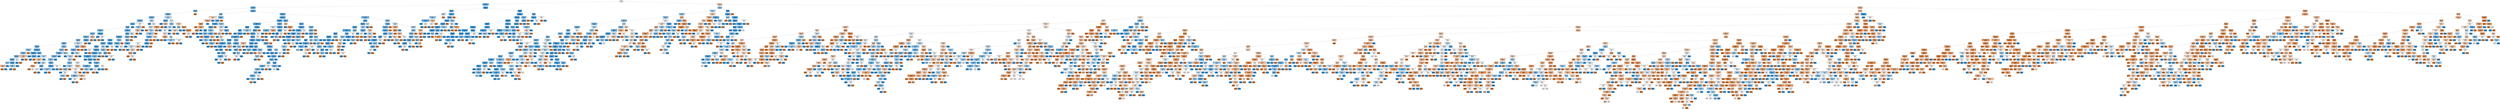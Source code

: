 digraph Tree {
node [shape=box, style="filled, rounded", color="black", fontname=helvetica] ;
edge [fontname=helvetica] ;
0 [label="y <= -0.525\ngini = 0.5\nsamples = 6494\nvalue = [3219, 3275]\nclass = no", fillcolor="#fcfdff"] ;
1 [label="poutcome_success <= 1.278\ngini = 0.251\nsamples = 1855\nvalue = [273, 1582]\nclass = no", fillcolor="#5baee9"] ;
0 -> 1 [labeldistance=2.5, labelangle=45, headlabel="True"] ;
2 [label="cons.conf.idx <= -1.439\ngini = 0.305\nsamples = 1244\nvalue = [234, 1010]\nclass = no", fillcolor="#67b4eb"] ;
1 -> 2 ;
3 [label="pdays <= 1.708\ngini = 0.365\nsamples = 421\nvalue = [101, 320]\nclass = no", fillcolor="#77bced"] ;
2 -> 3 ;
4 [label="day_of_week_mon <= 0.794\ngini = 0.359\nsamples = 418\nvalue = [98, 320]\nclass = no", fillcolor="#76bbed"] ;
3 -> 4 ;
5 [label="marital_divorced <= 1.237\ngini = 0.337\nsamples = 368\nvalue = [79, 289]\nclass = no", fillcolor="#6fb8ec"] ;
4 -> 5 ;
6 [label="housing_unknown <= 3.098\ngini = 0.314\nsamples = 333\nvalue = [65, 268]\nclass = no", fillcolor="#69b5eb"] ;
5 -> 6 ;
7 [label="job_services <= 1.506\ngini = 0.305\nsamples = 325\nvalue = [61, 264]\nclass = no", fillcolor="#67b4eb"] ;
6 -> 7 ;
8 [label="pdays <= -0.346\ngini = 0.317\nsamples = 309\nvalue = [61, 248]\nclass = no", fillcolor="#6ab5eb"] ;
7 -> 8 ;
9 [label="education_unknown <= 2.17\ngini = 0.353\nsamples = 179\nvalue = [41, 138]\nclass = no", fillcolor="#74baed"] ;
8 -> 9 ;
10 [label="job_unknown <= 5.813\ngini = 0.367\nsamples = 165\nvalue = [40, 125]\nclass = no", fillcolor="#78bced"] ;
9 -> 10 ;
11 [label="education_basic.4y <= 1.374\ngini = 0.359\nsamples = 162\nvalue = [38, 124]\nclass = no", fillcolor="#76bbed"] ;
10 -> 11 ;
12 [label="job_retired <= 1.747\ngini = 0.375\nsamples = 148\nvalue = [37, 111]\nclass = no", fillcolor="#7bbeee"] ;
11 -> 12 ;
13 [label="housing_yes <= -0.069\ngini = 0.353\nsamples = 131\nvalue = [30, 101]\nclass = no", fillcolor="#74baed"] ;
12 -> 13 ;
14 [label="nr.employed <= 1.765\ngini = 0.285\nsamples = 64\nvalue = [11, 53]\nclass = no", fillcolor="#62b1ea"] ;
13 -> 14 ;
15 [label="job_unemployed <= 3.006\ngini = 0.426\nsamples = 26\nvalue = [8, 18]\nclass = no", fillcolor="#91c9f1"] ;
14 -> 15 ;
16 [label="job_management <= 1.624\ngini = 0.375\nsamples = 24\nvalue = [6, 18]\nclass = no", fillcolor="#7bbeee"] ;
15 -> 16 ;
17 [label="cons.price.idx <= 1.66\ngini = 0.308\nsamples = 21\nvalue = [4, 17]\nclass = no", fillcolor="#68b4eb"] ;
16 -> 17 ;
18 [label="marital_single <= 0.41\ngini = 0.266\nsamples = 19\nvalue = [3, 16]\nclass = no", fillcolor="#5eafea"] ;
17 -> 18 ;
19 [label="month_jul <= 0.905\ngini = 0.444\nsamples = 6\nvalue = [2, 4]\nclass = no", fillcolor="#9ccef2"] ;
18 -> 19 ;
20 [label="job_blue-collar <= 0.806\ngini = 0.444\nsamples = 3\nvalue = [2, 1]\nclass = no", fillcolor="#f2c09c"] ;
19 -> 20 ;
21 [label="gini = 0.0\nsamples = 2\nvalue = [2, 0]\nclass = no", fillcolor="#e58139"] ;
20 -> 21 ;
22 [label="gini = 0.0\nsamples = 1\nvalue = [0, 1]\nclass = no", fillcolor="#399de5"] ;
20 -> 22 ;
23 [label="gini = 0.0\nsamples = 3\nvalue = [0, 3]\nclass = no", fillcolor="#399de5"] ;
19 -> 23 ;
24 [label="month_aug <= 1.039\ngini = 0.142\nsamples = 13\nvalue = [1, 12]\nclass = no", fillcolor="#49a5e7"] ;
18 -> 24 ;
25 [label="day_of_week_wed <= 0.752\ngini = 0.444\nsamples = 3\nvalue = [1, 2]\nclass = no", fillcolor="#9ccef2"] ;
24 -> 25 ;
26 [label="gini = 0.0\nsamples = 2\nvalue = [0, 2]\nclass = no", fillcolor="#399de5"] ;
25 -> 26 ;
27 [label="gini = 0.0\nsamples = 1\nvalue = [1, 0]\nclass = no", fillcolor="#e58139"] ;
25 -> 27 ;
28 [label="gini = 0.0\nsamples = 10\nvalue = [0, 10]\nclass = no", fillcolor="#399de5"] ;
24 -> 28 ;
29 [label="loan_no <= -0.901\ngini = 0.5\nsamples = 2\nvalue = [1, 1]\nclass = no", fillcolor="#ffffff"] ;
17 -> 29 ;
30 [label="gini = 0.0\nsamples = 1\nvalue = [0, 1]\nclass = no", fillcolor="#399de5"] ;
29 -> 30 ;
31 [label="gini = 0.0\nsamples = 1\nvalue = [1, 0]\nclass = no", fillcolor="#e58139"] ;
29 -> 31 ;
32 [label="education_university.degree <= 0.365\ngini = 0.444\nsamples = 3\nvalue = [2, 1]\nclass = no", fillcolor="#f2c09c"] ;
16 -> 32 ;
33 [label="gini = 0.0\nsamples = 1\nvalue = [0, 1]\nclass = no", fillcolor="#399de5"] ;
32 -> 33 ;
34 [label="gini = 0.0\nsamples = 2\nvalue = [2, 0]\nclass = no", fillcolor="#e58139"] ;
32 -> 34 ;
35 [label="gini = 0.0\nsamples = 2\nvalue = [2, 0]\nclass = no", fillcolor="#e58139"] ;
15 -> 35 ;
36 [label="education_high.school <= 0.65\ngini = 0.145\nsamples = 38\nvalue = [3, 35]\nclass = no", fillcolor="#4aa5e7"] ;
14 -> 36 ;
37 [label="day_of_week_wed <= 0.752\ngini = 0.071\nsamples = 27\nvalue = [1, 26]\nclass = no", fillcolor="#41a1e6"] ;
36 -> 37 ;
38 [label="gini = 0.0\nsamples = 20\nvalue = [0, 20]\nclass = no", fillcolor="#399de5"] ;
37 -> 38 ;
39 [label="job_technician <= 0.942\ngini = 0.245\nsamples = 7\nvalue = [1, 6]\nclass = no", fillcolor="#5aade9"] ;
37 -> 39 ;
40 [label="gini = 0.0\nsamples = 6\nvalue = [0, 6]\nclass = no", fillcolor="#399de5"] ;
39 -> 40 ;
41 [label="gini = 0.0\nsamples = 1\nvalue = [1, 0]\nclass = no", fillcolor="#e58139"] ;
39 -> 41 ;
42 [label="job_admin. <= 0.528\ngini = 0.298\nsamples = 11\nvalue = [2, 9]\nclass = no", fillcolor="#65b3eb"] ;
36 -> 42 ;
43 [label="gini = 0.0\nsamples = 6\nvalue = [0, 6]\nclass = no", fillcolor="#399de5"] ;
42 -> 43 ;
44 [label="day_of_week_thu <= 0.698\ngini = 0.48\nsamples = 5\nvalue = [2, 3]\nclass = no", fillcolor="#bddef6"] ;
42 -> 44 ;
45 [label="day_of_week_wed <= 0.752\ngini = 0.444\nsamples = 3\nvalue = [2, 1]\nclass = no", fillcolor="#f2c09c"] ;
44 -> 45 ;
46 [label="gini = 0.0\nsamples = 2\nvalue = [2, 0]\nclass = no", fillcolor="#e58139"] ;
45 -> 46 ;
47 [label="gini = 0.0\nsamples = 1\nvalue = [0, 1]\nclass = no", fillcolor="#399de5"] ;
45 -> 47 ;
48 [label="gini = 0.0\nsamples = 2\nvalue = [0, 2]\nclass = no", fillcolor="#399de5"] ;
44 -> 48 ;
49 [label="job_housemaid <= 2.921\ngini = 0.406\nsamples = 67\nvalue = [19, 48]\nclass = no", fillcolor="#87c4ef"] ;
13 -> 49 ;
50 [label="cons.conf.idx <= -1.681\ngini = 0.397\nsamples = 66\nvalue = [18, 48]\nclass = no", fillcolor="#83c2ef"] ;
49 -> 50 ;
51 [label="education_high.school <= 0.65\ngini = 0.298\nsamples = 33\nvalue = [6, 27]\nclass = no", fillcolor="#65b3eb"] ;
50 -> 51 ;
52 [label="day_of_week_thu <= 0.698\ngini = 0.355\nsamples = 26\nvalue = [6, 20]\nclass = no", fillcolor="#74baed"] ;
51 -> 52 ;
53 [label="marital_married <= -0.154\ngini = 0.408\nsamples = 21\nvalue = [6, 15]\nclass = no", fillcolor="#88c4ef"] ;
52 -> 53 ;
54 [label="job_admin. <= 0.528\ngini = 0.48\nsamples = 10\nvalue = [4, 6]\nclass = no", fillcolor="#bddef6"] ;
53 -> 54 ;
55 [label="nr.employed <= 1.765\ngini = 0.375\nsamples = 4\nvalue = [3, 1]\nclass = no", fillcolor="#eeab7b"] ;
54 -> 55 ;
56 [label="gini = 0.0\nsamples = 2\nvalue = [2, 0]\nclass = no", fillcolor="#e58139"] ;
55 -> 56 ;
57 [label="gini = 0.5\nsamples = 2\nvalue = [1, 1]\nclass = no", fillcolor="#ffffff"] ;
55 -> 57 ;
58 [label="loan_no <= -0.901\ngini = 0.278\nsamples = 6\nvalue = [1, 5]\nclass = no", fillcolor="#61b1ea"] ;
54 -> 58 ;
59 [label="month_sep <= 2.557\ngini = 0.5\nsamples = 2\nvalue = [1, 1]\nclass = no", fillcolor="#ffffff"] ;
58 -> 59 ;
60 [label="gini = 0.0\nsamples = 1\nvalue = [1, 0]\nclass = no", fillcolor="#e58139"] ;
59 -> 60 ;
61 [label="gini = 0.0\nsamples = 1\nvalue = [0, 1]\nclass = no", fillcolor="#399de5"] ;
59 -> 61 ;
62 [label="gini = 0.0\nsamples = 4\nvalue = [0, 4]\nclass = no", fillcolor="#399de5"] ;
58 -> 62 ;
63 [label="cons.price.idx <= 1.66\ngini = 0.298\nsamples = 11\nvalue = [2, 9]\nclass = no", fillcolor="#65b3eb"] ;
53 -> 63 ;
64 [label="contact_cellular <= -0.51\ngini = 0.198\nsamples = 9\nvalue = [1, 8]\nclass = no", fillcolor="#52a9e8"] ;
63 -> 64 ;
65 [label="education_professional.course <= 1.112\ngini = 0.444\nsamples = 3\nvalue = [1, 2]\nclass = no", fillcolor="#9ccef2"] ;
64 -> 65 ;
66 [label="gini = 0.0\nsamples = 2\nvalue = [0, 2]\nclass = no", fillcolor="#399de5"] ;
65 -> 66 ;
67 [label="gini = 0.0\nsamples = 1\nvalue = [1, 0]\nclass = no", fillcolor="#e58139"] ;
65 -> 67 ;
68 [label="gini = 0.0\nsamples = 6\nvalue = [0, 6]\nclass = no", fillcolor="#399de5"] ;
64 -> 68 ;
69 [label="day_of_week_wed <= 0.752\ngini = 0.5\nsamples = 2\nvalue = [1, 1]\nclass = no", fillcolor="#ffffff"] ;
63 -> 69 ;
70 [label="gini = 0.0\nsamples = 1\nvalue = [0, 1]\nclass = no", fillcolor="#399de5"] ;
69 -> 70 ;
71 [label="gini = 0.0\nsamples = 1\nvalue = [1, 0]\nclass = no", fillcolor="#e58139"] ;
69 -> 71 ;
72 [label="gini = 0.0\nsamples = 5\nvalue = [0, 5]\nclass = no", fillcolor="#399de5"] ;
52 -> 72 ;
73 [label="gini = 0.0\nsamples = 7\nvalue = [0, 7]\nclass = no", fillcolor="#399de5"] ;
51 -> 73 ;
74 [label="contact_cellular <= -0.51\ngini = 0.463\nsamples = 33\nvalue = [12, 21]\nclass = no", fillcolor="#aad5f4"] ;
50 -> 74 ;
75 [label="gini = 0.0\nsamples = 3\nvalue = [0, 3]\nclass = no", fillcolor="#399de5"] ;
74 -> 75 ;
76 [label="job_self-employed <= 2.514\ngini = 0.48\nsamples = 30\nvalue = [12, 18]\nclass = no", fillcolor="#bddef6"] ;
74 -> 76 ;
77 [label="job_admin. <= 0.528\ngini = 0.471\nsamples = 29\nvalue = [11, 18]\nclass = no", fillcolor="#b2d9f5"] ;
76 -> 77 ;
78 [label="marital_single <= 0.41\ngini = 0.375\nsamples = 12\nvalue = [3, 9]\nclass = no", fillcolor="#7bbeee"] ;
77 -> 78 ;
79 [label="gini = 0.0\nsamples = 4\nvalue = [0, 4]\nclass = no", fillcolor="#399de5"] ;
78 -> 79 ;
80 [label="education_basic.6y <= 2.117\ngini = 0.469\nsamples = 8\nvalue = [3, 5]\nclass = no", fillcolor="#b0d8f5"] ;
78 -> 80 ;
81 [label="cons.conf.idx <= -1.61\ngini = 0.408\nsamples = 7\nvalue = [2, 5]\nclass = no", fillcolor="#88c4ef"] ;
80 -> 81 ;
82 [label="gini = 0.0\nsamples = 3\nvalue = [0, 3]\nclass = no", fillcolor="#399de5"] ;
81 -> 82 ;
83 [label="job_technician <= 0.942\ngini = 0.5\nsamples = 4\nvalue = [2, 2]\nclass = no", fillcolor="#ffffff"] ;
81 -> 83 ;
84 [label="day_of_week_tue <= 0.724\ngini = 0.444\nsamples = 3\nvalue = [1, 2]\nclass = no", fillcolor="#9ccef2"] ;
83 -> 84 ;
85 [label="gini = 0.0\nsamples = 2\nvalue = [0, 2]\nclass = no", fillcolor="#399de5"] ;
84 -> 85 ;
86 [label="gini = 0.0\nsamples = 1\nvalue = [1, 0]\nclass = no", fillcolor="#e58139"] ;
84 -> 86 ;
87 [label="gini = 0.0\nsamples = 1\nvalue = [1, 0]\nclass = no", fillcolor="#e58139"] ;
83 -> 87 ;
88 [label="gini = 0.0\nsamples = 1\nvalue = [1, 0]\nclass = no", fillcolor="#e58139"] ;
80 -> 88 ;
89 [label="marital_single <= 0.41\ngini = 0.498\nsamples = 17\nvalue = [8, 9]\nclass = no", fillcolor="#e9f4fc"] ;
77 -> 89 ;
90 [label="day_of_week_thu <= 0.698\ngini = 0.463\nsamples = 11\nvalue = [7, 4]\nclass = no", fillcolor="#f4c9aa"] ;
89 -> 90 ;
91 [label="education_professional.course <= 1.112\ngini = 0.5\nsamples = 8\nvalue = [4, 4]\nclass = no", fillcolor="#ffffff"] ;
90 -> 91 ;
92 [label="cons.conf.idx <= -1.61\ngini = 0.49\nsamples = 7\nvalue = [3, 4]\nclass = no", fillcolor="#cee6f8"] ;
91 -> 92 ;
93 [label="poutcome_nonexistent <= -0.661\ngini = 0.375\nsamples = 4\nvalue = [1, 3]\nclass = no", fillcolor="#7bbeee"] ;
92 -> 93 ;
94 [label="gini = 0.0\nsamples = 2\nvalue = [0, 2]\nclass = no", fillcolor="#399de5"] ;
93 -> 94 ;
95 [label="day_of_week_wed <= 0.752\ngini = 0.5\nsamples = 2\nvalue = [1, 1]\nclass = no", fillcolor="#ffffff"] ;
93 -> 95 ;
96 [label="gini = 0.0\nsamples = 1\nvalue = [0, 1]\nclass = no", fillcolor="#399de5"] ;
95 -> 96 ;
97 [label="gini = 0.0\nsamples = 1\nvalue = [1, 0]\nclass = no", fillcolor="#e58139"] ;
95 -> 97 ;
98 [label="poutcome_nonexistent <= -0.661\ngini = 0.444\nsamples = 3\nvalue = [2, 1]\nclass = no", fillcolor="#f2c09c"] ;
92 -> 98 ;
99 [label="gini = 0.0\nsamples = 1\nvalue = [1, 0]\nclass = no", fillcolor="#e58139"] ;
98 -> 99 ;
100 [label="gini = 0.5\nsamples = 2\nvalue = [1, 1]\nclass = no", fillcolor="#ffffff"] ;
98 -> 100 ;
101 [label="gini = 0.0\nsamples = 1\nvalue = [1, 0]\nclass = no", fillcolor="#e58139"] ;
91 -> 101 ;
102 [label="gini = 0.0\nsamples = 3\nvalue = [3, 0]\nclass = no", fillcolor="#e58139"] ;
90 -> 102 ;
103 [label="education_university.degree <= 0.365\ngini = 0.278\nsamples = 6\nvalue = [1, 5]\nclass = no", fillcolor="#61b1ea"] ;
89 -> 103 ;
104 [label="day_of_week_fri <= 0.787\ngini = 0.444\nsamples = 3\nvalue = [1, 2]\nclass = no", fillcolor="#9ccef2"] ;
103 -> 104 ;
105 [label="gini = 0.0\nsamples = 2\nvalue = [0, 2]\nclass = no", fillcolor="#399de5"] ;
104 -> 105 ;
106 [label="gini = 0.0\nsamples = 1\nvalue = [1, 0]\nclass = no", fillcolor="#e58139"] ;
104 -> 106 ;
107 [label="gini = 0.0\nsamples = 3\nvalue = [0, 3]\nclass = no", fillcolor="#399de5"] ;
103 -> 107 ;
108 [label="gini = 0.0\nsamples = 1\nvalue = [1, 0]\nclass = no", fillcolor="#e58139"] ;
76 -> 108 ;
109 [label="gini = 0.0\nsamples = 1\nvalue = [1, 0]\nclass = no", fillcolor="#e58139"] ;
49 -> 109 ;
110 [label="education_professional.course <= 1.112\ngini = 0.484\nsamples = 17\nvalue = [7, 10]\nclass = no", fillcolor="#c4e2f7"] ;
12 -> 110 ;
111 [label="cons.conf.idx <= -1.61\ngini = 0.375\nsamples = 12\nvalue = [3, 9]\nclass = no", fillcolor="#7bbeee"] ;
110 -> 111 ;
112 [label="day_of_week_thu <= 0.698\ngini = 0.298\nsamples = 11\nvalue = [2, 9]\nclass = no", fillcolor="#65b3eb"] ;
111 -> 112 ;
113 [label="gini = 0.0\nsamples = 6\nvalue = [0, 6]\nclass = no", fillcolor="#399de5"] ;
112 -> 113 ;
114 [label="housing_yes <= -0.069\ngini = 0.48\nsamples = 5\nvalue = [2, 3]\nclass = no", fillcolor="#bddef6"] ;
112 -> 114 ;
115 [label="gini = 0.0\nsamples = 2\nvalue = [2, 0]\nclass = no", fillcolor="#e58139"] ;
114 -> 115 ;
116 [label="gini = 0.0\nsamples = 3\nvalue = [0, 3]\nclass = no", fillcolor="#399de5"] ;
114 -> 116 ;
117 [label="gini = 0.0\nsamples = 1\nvalue = [1, 0]\nclass = no", fillcolor="#e58139"] ;
111 -> 117 ;
118 [label="day_of_week_tue <= 0.724\ngini = 0.32\nsamples = 5\nvalue = [4, 1]\nclass = no", fillcolor="#eca06a"] ;
110 -> 118 ;
119 [label="gini = 0.0\nsamples = 4\nvalue = [4, 0]\nclass = no", fillcolor="#e58139"] ;
118 -> 119 ;
120 [label="gini = 0.0\nsamples = 1\nvalue = [0, 1]\nclass = no", fillcolor="#399de5"] ;
118 -> 120 ;
121 [label="contact_cellular <= -0.51\ngini = 0.133\nsamples = 14\nvalue = [1, 13]\nclass = no", fillcolor="#48a5e7"] ;
11 -> 121 ;
122 [label="gini = 0.0\nsamples = 1\nvalue = [1, 0]\nclass = no", fillcolor="#e58139"] ;
121 -> 122 ;
123 [label="gini = 0.0\nsamples = 13\nvalue = [0, 13]\nclass = no", fillcolor="#399de5"] ;
121 -> 123 ;
124 [label="month_aug <= 1.039\ngini = 0.444\nsamples = 3\nvalue = [2, 1]\nclass = no", fillcolor="#f2c09c"] ;
10 -> 124 ;
125 [label="gini = 0.0\nsamples = 2\nvalue = [2, 0]\nclass = no", fillcolor="#e58139"] ;
124 -> 125 ;
126 [label="gini = 0.0\nsamples = 1\nvalue = [0, 1]\nclass = no", fillcolor="#399de5"] ;
124 -> 126 ;
127 [label="day_of_week_thu <= 0.698\ngini = 0.133\nsamples = 14\nvalue = [1, 13]\nclass = no", fillcolor="#48a5e7"] ;
9 -> 127 ;
128 [label="gini = 0.0\nsamples = 12\nvalue = [0, 12]\nclass = no", fillcolor="#399de5"] ;
127 -> 128 ;
129 [label="marital_single <= 0.41\ngini = 0.5\nsamples = 2\nvalue = [1, 1]\nclass = no", fillcolor="#ffffff"] ;
127 -> 129 ;
130 [label="gini = 0.0\nsamples = 1\nvalue = [1, 0]\nclass = no", fillcolor="#e58139"] ;
129 -> 130 ;
131 [label="gini = 0.0\nsamples = 1\nvalue = [0, 1]\nclass = no", fillcolor="#399de5"] ;
129 -> 131 ;
132 [label="education_basic.9y <= 1.13\ngini = 0.26\nsamples = 130\nvalue = [20, 110]\nclass = no", fillcolor="#5dafea"] ;
8 -> 132 ;
133 [label="pdays <= 0.476\ngini = 0.238\nsamples = 123\nvalue = [17, 106]\nclass = no", fillcolor="#59ade9"] ;
132 -> 133 ;
134 [label="education_basic.4y <= 1.374\ngini = 0.198\nsamples = 99\nvalue = [11, 88]\nclass = no", fillcolor="#52a9e8"] ;
133 -> 134 ;
135 [label="nr.employed <= 1.765\ngini = 0.177\nsamples = 92\nvalue = [9, 83]\nclass = no", fillcolor="#4ea8e8"] ;
134 -> 135 ;
136 [label="job_technician <= 0.942\ngini = 0.241\nsamples = 57\nvalue = [8, 49]\nclass = no", fillcolor="#59ade9"] ;
135 -> 136 ;
137 [label="default_no <= -0.941\ngini = 0.183\nsamples = 49\nvalue = [5, 44]\nclass = no", fillcolor="#50a8e8"] ;
136 -> 137 ;
138 [label="loan_yes <= 1.03\ngini = 0.5\nsamples = 2\nvalue = [1, 1]\nclass = no", fillcolor="#ffffff"] ;
137 -> 138 ;
139 [label="gini = 0.0\nsamples = 1\nvalue = [0, 1]\nclass = no", fillcolor="#399de5"] ;
138 -> 139 ;
140 [label="gini = 0.0\nsamples = 1\nvalue = [1, 0]\nclass = no", fillcolor="#e58139"] ;
138 -> 140 ;
141 [label="job_self-employed <= 2.514\ngini = 0.156\nsamples = 47\nvalue = [4, 43]\nclass = no", fillcolor="#4ba6e7"] ;
137 -> 141 ;
142 [label="education_unknown <= 2.17\ngini = 0.127\nsamples = 44\nvalue = [3, 41]\nclass = no", fillcolor="#47a4e7"] ;
141 -> 142 ;
143 [label="education_university.degree <= 0.365\ngini = 0.095\nsamples = 40\nvalue = [2, 38]\nclass = no", fillcolor="#43a2e6"] ;
142 -> 143 ;
144 [label="gini = 0.0\nsamples = 21\nvalue = [0, 21]\nclass = no", fillcolor="#399de5"] ;
143 -> 144 ;
145 [label="housing_yes <= -0.069\ngini = 0.188\nsamples = 19\nvalue = [2, 17]\nclass = no", fillcolor="#50a9e8"] ;
143 -> 145 ;
146 [label="gini = 0.0\nsamples = 9\nvalue = [0, 9]\nclass = no", fillcolor="#399de5"] ;
145 -> 146 ;
147 [label="poutcome_failure <= 1.183\ngini = 0.32\nsamples = 10\nvalue = [2, 8]\nclass = no", fillcolor="#6ab6ec"] ;
145 -> 147 ;
148 [label="nr.employed <= 1.413\ngini = 0.219\nsamples = 8\nvalue = [1, 7]\nclass = no", fillcolor="#55abe9"] ;
147 -> 148 ;
149 [label="pdays <= 0.065\ngini = 0.5\nsamples = 2\nvalue = [1, 1]\nclass = no", fillcolor="#ffffff"] ;
148 -> 149 ;
150 [label="gini = 0.0\nsamples = 1\nvalue = [1, 0]\nclass = no", fillcolor="#e58139"] ;
149 -> 150 ;
151 [label="gini = 0.0\nsamples = 1\nvalue = [0, 1]\nclass = no", fillcolor="#399de5"] ;
149 -> 151 ;
152 [label="gini = 0.0\nsamples = 6\nvalue = [0, 6]\nclass = no", fillcolor="#399de5"] ;
148 -> 152 ;
153 [label="pdays <= 0.065\ngini = 0.5\nsamples = 2\nvalue = [1, 1]\nclass = no", fillcolor="#ffffff"] ;
147 -> 153 ;
154 [label="gini = 0.0\nsamples = 1\nvalue = [0, 1]\nclass = no", fillcolor="#399de5"] ;
153 -> 154 ;
155 [label="gini = 0.0\nsamples = 1\nvalue = [1, 0]\nclass = no", fillcolor="#e58139"] ;
153 -> 155 ;
156 [label="day_of_week_fri <= 0.787\ngini = 0.375\nsamples = 4\nvalue = [1, 3]\nclass = no", fillcolor="#7bbeee"] ;
142 -> 156 ;
157 [label="gini = 0.0\nsamples = 3\nvalue = [0, 3]\nclass = no", fillcolor="#399de5"] ;
156 -> 157 ;
158 [label="gini = 0.0\nsamples = 1\nvalue = [1, 0]\nclass = no", fillcolor="#e58139"] ;
156 -> 158 ;
159 [label="pdays <= 0.065\ngini = 0.444\nsamples = 3\nvalue = [1, 2]\nclass = no", fillcolor="#9ccef2"] ;
141 -> 159 ;
160 [label="gini = 0.0\nsamples = 2\nvalue = [0, 2]\nclass = no", fillcolor="#399de5"] ;
159 -> 160 ;
161 [label="gini = 0.0\nsamples = 1\nvalue = [1, 0]\nclass = no", fillcolor="#e58139"] ;
159 -> 161 ;
162 [label="loan_yes <= 1.03\ngini = 0.469\nsamples = 8\nvalue = [3, 5]\nclass = no", fillcolor="#b0d8f5"] ;
136 -> 162 ;
163 [label="day_of_week_fri <= 0.787\ngini = 0.408\nsamples = 7\nvalue = [2, 5]\nclass = no", fillcolor="#88c4ef"] ;
162 -> 163 ;
164 [label="pdays <= 0.065\ngini = 0.278\nsamples = 6\nvalue = [1, 5]\nclass = no", fillcolor="#61b1ea"] ;
163 -> 164 ;
165 [label="gini = 0.0\nsamples = 4\nvalue = [0, 4]\nclass = no", fillcolor="#399de5"] ;
164 -> 165 ;
166 [label="day_of_week_thu <= 0.698\ngini = 0.5\nsamples = 2\nvalue = [1, 1]\nclass = no", fillcolor="#ffffff"] ;
164 -> 166 ;
167 [label="gini = 0.0\nsamples = 1\nvalue = [1, 0]\nclass = no", fillcolor="#e58139"] ;
166 -> 167 ;
168 [label="gini = 0.0\nsamples = 1\nvalue = [0, 1]\nclass = no", fillcolor="#399de5"] ;
166 -> 168 ;
169 [label="gini = 0.0\nsamples = 1\nvalue = [1, 0]\nclass = no", fillcolor="#e58139"] ;
163 -> 169 ;
170 [label="gini = 0.0\nsamples = 1\nvalue = [1, 0]\nclass = no", fillcolor="#e58139"] ;
162 -> 170 ;
171 [label="job_blue-collar <= 0.806\ngini = 0.056\nsamples = 35\nvalue = [1, 34]\nclass = no", fillcolor="#3fa0e6"] ;
135 -> 171 ;
172 [label="gini = 0.0\nsamples = 33\nvalue = [0, 33]\nclass = no", fillcolor="#399de5"] ;
171 -> 172 ;
173 [label="marital_married <= -0.154\ngini = 0.5\nsamples = 2\nvalue = [1, 1]\nclass = no", fillcolor="#ffffff"] ;
171 -> 173 ;
174 [label="gini = 0.0\nsamples = 1\nvalue = [1, 0]\nclass = no", fillcolor="#e58139"] ;
173 -> 174 ;
175 [label="gini = 0.0\nsamples = 1\nvalue = [0, 1]\nclass = no", fillcolor="#399de5"] ;
173 -> 175 ;
176 [label="marital_single <= 0.41\ngini = 0.408\nsamples = 7\nvalue = [2, 5]\nclass = no", fillcolor="#88c4ef"] ;
134 -> 176 ;
177 [label="day_of_week_tue <= 0.724\ngini = 0.278\nsamples = 6\nvalue = [1, 5]\nclass = no", fillcolor="#61b1ea"] ;
176 -> 177 ;
178 [label="gini = 0.0\nsamples = 4\nvalue = [0, 4]\nclass = no", fillcolor="#399de5"] ;
177 -> 178 ;
179 [label="housing_no <= 0.118\ngini = 0.5\nsamples = 2\nvalue = [1, 1]\nclass = no", fillcolor="#ffffff"] ;
177 -> 179 ;
180 [label="gini = 0.0\nsamples = 1\nvalue = [0, 1]\nclass = no", fillcolor="#399de5"] ;
179 -> 180 ;
181 [label="gini = 0.0\nsamples = 1\nvalue = [1, 0]\nclass = no", fillcolor="#e58139"] ;
179 -> 181 ;
182 [label="gini = 0.0\nsamples = 1\nvalue = [1, 0]\nclass = no", fillcolor="#e58139"] ;
176 -> 182 ;
183 [label="job_blue-collar <= 0.806\ngini = 0.375\nsamples = 24\nvalue = [6, 18]\nclass = no", fillcolor="#7bbeee"] ;
133 -> 183 ;
184 [label="loan_yes <= 1.03\ngini = 0.34\nsamples = 23\nvalue = [5, 18]\nclass = no", fillcolor="#70b8ec"] ;
183 -> 184 ;
185 [label="day_of_week_thu <= 0.698\ngini = 0.266\nsamples = 19\nvalue = [3, 16]\nclass = no", fillcolor="#5eafea"] ;
184 -> 185 ;
186 [label="gini = 0.0\nsamples = 12\nvalue = [0, 12]\nclass = no", fillcolor="#399de5"] ;
185 -> 186 ;
187 [label="poutcome_nonexistent <= -0.661\ngini = 0.49\nsamples = 7\nvalue = [3, 4]\nclass = no", fillcolor="#cee6f8"] ;
185 -> 187 ;
188 [label="gini = 0.0\nsamples = 2\nvalue = [0, 2]\nclass = no", fillcolor="#399de5"] ;
187 -> 188 ;
189 [label="job_unemployed <= 3.006\ngini = 0.48\nsamples = 5\nvalue = [3, 2]\nclass = no", fillcolor="#f6d5bd"] ;
187 -> 189 ;
190 [label="month_jul <= 0.905\ngini = 0.375\nsamples = 4\nvalue = [3, 1]\nclass = no", fillcolor="#eeab7b"] ;
189 -> 190 ;
191 [label="gini = 0.0\nsamples = 2\nvalue = [2, 0]\nclass = no", fillcolor="#e58139"] ;
190 -> 191 ;
192 [label="marital_single <= 0.41\ngini = 0.5\nsamples = 2\nvalue = [1, 1]\nclass = no", fillcolor="#ffffff"] ;
190 -> 192 ;
193 [label="gini = 0.0\nsamples = 1\nvalue = [0, 1]\nclass = no", fillcolor="#399de5"] ;
192 -> 193 ;
194 [label="gini = 0.0\nsamples = 1\nvalue = [1, 0]\nclass = no", fillcolor="#e58139"] ;
192 -> 194 ;
195 [label="gini = 0.0\nsamples = 1\nvalue = [0, 1]\nclass = no", fillcolor="#399de5"] ;
189 -> 195 ;
196 [label="cons.price.idx <= 0.25\ngini = 0.5\nsamples = 4\nvalue = [2, 2]\nclass = no", fillcolor="#ffffff"] ;
184 -> 196 ;
197 [label="day_of_week_thu <= 0.698\ngini = 0.444\nsamples = 3\nvalue = [2, 1]\nclass = no", fillcolor="#f2c09c"] ;
196 -> 197 ;
198 [label="gini = 0.0\nsamples = 2\nvalue = [2, 0]\nclass = no", fillcolor="#e58139"] ;
197 -> 198 ;
199 [label="gini = 0.0\nsamples = 1\nvalue = [0, 1]\nclass = no", fillcolor="#399de5"] ;
197 -> 199 ;
200 [label="gini = 0.0\nsamples = 1\nvalue = [0, 1]\nclass = no", fillcolor="#399de5"] ;
196 -> 200 ;
201 [label="gini = 0.0\nsamples = 1\nvalue = [1, 0]\nclass = no", fillcolor="#e58139"] ;
183 -> 201 ;
202 [label="month_oct <= 2.331\ngini = 0.49\nsamples = 7\nvalue = [3, 4]\nclass = no", fillcolor="#cee6f8"] ;
132 -> 202 ;
203 [label="gini = 0.0\nsamples = 3\nvalue = [3, 0]\nclass = no", fillcolor="#e58139"] ;
202 -> 203 ;
204 [label="gini = 0.0\nsamples = 4\nvalue = [0, 4]\nclass = no", fillcolor="#399de5"] ;
202 -> 204 ;
205 [label="gini = 0.0\nsamples = 16\nvalue = [0, 16]\nclass = no", fillcolor="#399de5"] ;
7 -> 205 ;
206 [label="education_university.degree <= 0.365\ngini = 0.5\nsamples = 8\nvalue = [4, 4]\nclass = no", fillcolor="#ffffff"] ;
6 -> 206 ;
207 [label="day_of_week_tue <= 0.724\ngini = 0.444\nsamples = 6\nvalue = [2, 4]\nclass = no", fillcolor="#9ccef2"] ;
206 -> 207 ;
208 [label="cons.price.idx <= 0.955\ngini = 0.444\nsamples = 3\nvalue = [2, 1]\nclass = no", fillcolor="#f2c09c"] ;
207 -> 208 ;
209 [label="gini = 0.0\nsamples = 2\nvalue = [2, 0]\nclass = no", fillcolor="#e58139"] ;
208 -> 209 ;
210 [label="gini = 0.0\nsamples = 1\nvalue = [0, 1]\nclass = no", fillcolor="#399de5"] ;
208 -> 210 ;
211 [label="gini = 0.0\nsamples = 3\nvalue = [0, 3]\nclass = no", fillcolor="#399de5"] ;
207 -> 211 ;
212 [label="gini = 0.0\nsamples = 2\nvalue = [2, 0]\nclass = no", fillcolor="#e58139"] ;
206 -> 212 ;
213 [label="nr.employed <= 1.413\ngini = 0.48\nsamples = 35\nvalue = [14, 21]\nclass = no", fillcolor="#bddef6"] ;
5 -> 213 ;
214 [label="gini = 0.0\nsamples = 7\nvalue = [0, 7]\nclass = no", fillcolor="#399de5"] ;
213 -> 214 ;
215 [label="month_sep <= 2.557\ngini = 0.5\nsamples = 28\nvalue = [14, 14]\nclass = no", fillcolor="#ffffff"] ;
213 -> 215 ;
216 [label="contact_cellular <= -0.51\ngini = 0.491\nsamples = 23\nvalue = [10, 13]\nclass = no", fillcolor="#d1e8f9"] ;
215 -> 216 ;
217 [label="gini = 0.0\nsamples = 2\nvalue = [2, 0]\nclass = no", fillcolor="#e58139"] ;
216 -> 217 ;
218 [label="job_management <= 1.624\ngini = 0.472\nsamples = 21\nvalue = [8, 13]\nclass = no", fillcolor="#b3d9f5"] ;
216 -> 218 ;
219 [label="education_university.degree <= 0.365\ngini = 0.432\nsamples = 19\nvalue = [6, 13]\nclass = no", fillcolor="#94caf1"] ;
218 -> 219 ;
220 [label="education_unknown <= 2.17\ngini = 0.337\nsamples = 14\nvalue = [3, 11]\nclass = no", fillcolor="#6fb8ec"] ;
219 -> 220 ;
221 [label="loan_yes <= 1.03\ngini = 0.26\nsamples = 13\nvalue = [2, 11]\nclass = no", fillcolor="#5dafea"] ;
220 -> 221 ;
222 [label="cons.price.idx <= 1.66\ngini = 0.153\nsamples = 12\nvalue = [1, 11]\nclass = no", fillcolor="#4ba6e7"] ;
221 -> 222 ;
223 [label="gini = 0.0\nsamples = 11\nvalue = [0, 11]\nclass = no", fillcolor="#399de5"] ;
222 -> 223 ;
224 [label="gini = 0.0\nsamples = 1\nvalue = [1, 0]\nclass = no", fillcolor="#e58139"] ;
222 -> 224 ;
225 [label="gini = 0.0\nsamples = 1\nvalue = [1, 0]\nclass = no", fillcolor="#e58139"] ;
221 -> 225 ;
226 [label="gini = 0.0\nsamples = 1\nvalue = [1, 0]\nclass = no", fillcolor="#e58139"] ;
220 -> 226 ;
227 [label="job_admin. <= 0.528\ngini = 0.48\nsamples = 5\nvalue = [3, 2]\nclass = no", fillcolor="#f6d5bd"] ;
219 -> 227 ;
228 [label="gini = 0.0\nsamples = 3\nvalue = [3, 0]\nclass = no", fillcolor="#e58139"] ;
227 -> 228 ;
229 [label="gini = 0.0\nsamples = 2\nvalue = [0, 2]\nclass = no", fillcolor="#399de5"] ;
227 -> 229 ;
230 [label="gini = 0.0\nsamples = 2\nvalue = [2, 0]\nclass = no", fillcolor="#e58139"] ;
218 -> 230 ;
231 [label="job_management <= 1.624\ngini = 0.32\nsamples = 5\nvalue = [4, 1]\nclass = no", fillcolor="#eca06a"] ;
215 -> 231 ;
232 [label="gini = 0.0\nsamples = 4\nvalue = [4, 0]\nclass = no", fillcolor="#e58139"] ;
231 -> 232 ;
233 [label="gini = 0.0\nsamples = 1\nvalue = [0, 1]\nclass = no", fillcolor="#399de5"] ;
231 -> 233 ;
234 [label="poutcome_nonexistent <= -0.661\ngini = 0.471\nsamples = 50\nvalue = [19, 31]\nclass = no", fillcolor="#b2d9f5"] ;
4 -> 234 ;
235 [label="housing_no <= 0.118\ngini = 0.245\nsamples = 14\nvalue = [2, 12]\nclass = no", fillcolor="#5aade9"] ;
234 -> 235 ;
236 [label="gini = 0.0\nsamples = 11\nvalue = [0, 11]\nclass = no", fillcolor="#399de5"] ;
235 -> 236 ;
237 [label="job_admin. <= 0.528\ngini = 0.444\nsamples = 3\nvalue = [2, 1]\nclass = no", fillcolor="#f2c09c"] ;
235 -> 237 ;
238 [label="gini = 0.0\nsamples = 2\nvalue = [2, 0]\nclass = no", fillcolor="#e58139"] ;
237 -> 238 ;
239 [label="gini = 0.0\nsamples = 1\nvalue = [0, 1]\nclass = no", fillcolor="#399de5"] ;
237 -> 239 ;
240 [label="pdays <= -0.346\ngini = 0.498\nsamples = 36\nvalue = [17, 19]\nclass = no", fillcolor="#eaf5fc"] ;
234 -> 240 ;
241 [label="job_retired <= 1.747\ngini = 0.43\nsamples = 16\nvalue = [5, 11]\nclass = no", fillcolor="#93caf1"] ;
240 -> 241 ;
242 [label="month_sep <= 2.557\ngini = 0.486\nsamples = 12\nvalue = [5, 7]\nclass = no", fillcolor="#c6e3f8"] ;
241 -> 242 ;
243 [label="contact_telephone <= 0.51\ngini = 0.5\nsamples = 10\nvalue = [5, 5]\nclass = no", fillcolor="#ffffff"] ;
242 -> 243 ;
244 [label="job_admin. <= 0.528\ngini = 0.494\nsamples = 9\nvalue = [5, 4]\nclass = no", fillcolor="#fae6d7"] ;
243 -> 244 ;
245 [label="housing_yes <= -0.069\ngini = 0.375\nsamples = 4\nvalue = [3, 1]\nclass = no", fillcolor="#eeab7b"] ;
244 -> 245 ;
246 [label="gini = 0.0\nsamples = 3\nvalue = [3, 0]\nclass = no", fillcolor="#e58139"] ;
245 -> 246 ;
247 [label="gini = 0.0\nsamples = 1\nvalue = [0, 1]\nclass = no", fillcolor="#399de5"] ;
245 -> 247 ;
248 [label="y <= -0.99\ngini = 0.48\nsamples = 5\nvalue = [2, 3]\nclass = no", fillcolor="#bddef6"] ;
244 -> 248 ;
249 [label="education_university.degree <= 0.365\ngini = 0.444\nsamples = 3\nvalue = [1, 2]\nclass = no", fillcolor="#9ccef2"] ;
248 -> 249 ;
250 [label="gini = 0.0\nsamples = 2\nvalue = [0, 2]\nclass = no", fillcolor="#399de5"] ;
249 -> 250 ;
251 [label="gini = 0.0\nsamples = 1\nvalue = [1, 0]\nclass = no", fillcolor="#e58139"] ;
249 -> 251 ;
252 [label="education_university.degree <= 0.365\ngini = 0.5\nsamples = 2\nvalue = [1, 1]\nclass = no", fillcolor="#ffffff"] ;
248 -> 252 ;
253 [label="gini = 0.0\nsamples = 1\nvalue = [1, 0]\nclass = no", fillcolor="#e58139"] ;
252 -> 253 ;
254 [label="gini = 0.0\nsamples = 1\nvalue = [0, 1]\nclass = no", fillcolor="#399de5"] ;
252 -> 254 ;
255 [label="gini = 0.0\nsamples = 1\nvalue = [0, 1]\nclass = no", fillcolor="#399de5"] ;
243 -> 255 ;
256 [label="gini = 0.0\nsamples = 2\nvalue = [0, 2]\nclass = no", fillcolor="#399de5"] ;
242 -> 256 ;
257 [label="gini = 0.0\nsamples = 4\nvalue = [0, 4]\nclass = no", fillcolor="#399de5"] ;
241 -> 257 ;
258 [label="marital_married <= -0.154\ngini = 0.48\nsamples = 20\nvalue = [12, 8]\nclass = no", fillcolor="#f6d5bd"] ;
240 -> 258 ;
259 [label="pdays <= 0.476\ngini = 0.444\nsamples = 9\nvalue = [3, 6]\nclass = no", fillcolor="#9ccef2"] ;
258 -> 259 ;
260 [label="education_high.school <= 0.65\ngini = 0.48\nsamples = 5\nvalue = [3, 2]\nclass = no", fillcolor="#f6d5bd"] ;
259 -> 260 ;
261 [label="gini = 0.0\nsamples = 3\nvalue = [3, 0]\nclass = no", fillcolor="#e58139"] ;
260 -> 261 ;
262 [label="gini = 0.0\nsamples = 2\nvalue = [0, 2]\nclass = no", fillcolor="#399de5"] ;
260 -> 262 ;
263 [label="gini = 0.0\nsamples = 4\nvalue = [0, 4]\nclass = no", fillcolor="#399de5"] ;
259 -> 263 ;
264 [label="nr.employed <= 1.413\ngini = 0.298\nsamples = 11\nvalue = [9, 2]\nclass = no", fillcolor="#eb9d65"] ;
258 -> 264 ;
265 [label="gini = 0.0\nsamples = 1\nvalue = [0, 1]\nclass = no", fillcolor="#399de5"] ;
264 -> 265 ;
266 [label="job_housemaid <= 2.921\ngini = 0.18\nsamples = 10\nvalue = [9, 1]\nclass = no", fillcolor="#e88f4f"] ;
264 -> 266 ;
267 [label="gini = 0.0\nsamples = 8\nvalue = [8, 0]\nclass = no", fillcolor="#e58139"] ;
266 -> 267 ;
268 [label="contact_cellular <= -0.51\ngini = 0.5\nsamples = 2\nvalue = [1, 1]\nclass = no", fillcolor="#ffffff"] ;
266 -> 268 ;
269 [label="gini = 0.0\nsamples = 1\nvalue = [1, 0]\nclass = no", fillcolor="#e58139"] ;
268 -> 269 ;
270 [label="gini = 0.0\nsamples = 1\nvalue = [0, 1]\nclass = no", fillcolor="#399de5"] ;
268 -> 270 ;
271 [label="gini = 0.0\nsamples = 3\nvalue = [3, 0]\nclass = no", fillcolor="#e58139"] ;
3 -> 271 ;
272 [label="contact_cellular <= -0.51\ngini = 0.271\nsamples = 823\nvalue = [133, 690]\nclass = no", fillcolor="#5fb0ea"] ;
2 -> 272 ;
273 [label="y <= -1.778\ngini = 0.402\nsamples = 104\nvalue = [29, 75]\nclass = no", fillcolor="#86c3ef"] ;
272 -> 273 ;
274 [label="education_professional.course <= 1.112\ngini = 0.484\nsamples = 17\nvalue = [10, 7]\nclass = no", fillcolor="#f7d9c4"] ;
273 -> 274 ;
275 [label="education_basic.4y <= 1.374\ngini = 0.408\nsamples = 14\nvalue = [10, 4]\nclass = no", fillcolor="#efb388"] ;
274 -> 275 ;
276 [label="month_sep <= 2.557\ngini = 0.278\nsamples = 12\nvalue = [10, 2]\nclass = no", fillcolor="#ea9a61"] ;
275 -> 276 ;
277 [label="gini = 0.0\nsamples = 4\nvalue = [4, 0]\nclass = no", fillcolor="#e58139"] ;
276 -> 277 ;
278 [label="day_of_week_mon <= 0.794\ngini = 0.375\nsamples = 8\nvalue = [6, 2]\nclass = no", fillcolor="#eeab7b"] ;
276 -> 278 ;
279 [label="pdays <= -0.346\ngini = 0.245\nsamples = 7\nvalue = [6, 1]\nclass = no", fillcolor="#e9965a"] ;
278 -> 279 ;
280 [label="gini = 0.0\nsamples = 6\nvalue = [6, 0]\nclass = no", fillcolor="#e58139"] ;
279 -> 280 ;
281 [label="gini = 0.0\nsamples = 1\nvalue = [0, 1]\nclass = no", fillcolor="#399de5"] ;
279 -> 281 ;
282 [label="gini = 0.0\nsamples = 1\nvalue = [0, 1]\nclass = no", fillcolor="#399de5"] ;
278 -> 282 ;
283 [label="gini = 0.0\nsamples = 2\nvalue = [0, 2]\nclass = no", fillcolor="#399de5"] ;
275 -> 283 ;
284 [label="gini = 0.0\nsamples = 3\nvalue = [0, 3]\nclass = no", fillcolor="#399de5"] ;
274 -> 284 ;
285 [label="job_entrepreneur <= 2.61\ngini = 0.341\nsamples = 87\nvalue = [19, 68]\nclass = no", fillcolor="#70b8ec"] ;
273 -> 285 ;
286 [label="job_admin. <= 0.528\ngini = 0.32\nsamples = 85\nvalue = [17, 68]\nclass = no", fillcolor="#6ab6ec"] ;
285 -> 286 ;
287 [label="education_basic.6y <= 2.117\ngini = 0.219\nsamples = 56\nvalue = [7, 49]\nclass = no", fillcolor="#55abe9"] ;
286 -> 287 ;
288 [label="month_jun <= 1.138\ngini = 0.194\nsamples = 55\nvalue = [6, 49]\nclass = no", fillcolor="#51a9e8"] ;
287 -> 288 ;
289 [label="y <= -1.29\ngini = 0.053\nsamples = 37\nvalue = [1, 36]\nclass = no", fillcolor="#3ea0e6"] ;
288 -> 289 ;
290 [label="gini = 0.0\nsamples = 33\nvalue = [0, 33]\nclass = no", fillcolor="#399de5"] ;
289 -> 290 ;
291 [label="job_student <= 2.404\ngini = 0.375\nsamples = 4\nvalue = [1, 3]\nclass = no", fillcolor="#7bbeee"] ;
289 -> 291 ;
292 [label="gini = 0.0\nsamples = 3\nvalue = [0, 3]\nclass = no", fillcolor="#399de5"] ;
291 -> 292 ;
293 [label="gini = 0.0\nsamples = 1\nvalue = [1, 0]\nclass = no", fillcolor="#e58139"] ;
291 -> 293 ;
294 [label="marital_divorced <= 1.237\ngini = 0.401\nsamples = 18\nvalue = [5, 13]\nclass = no", fillcolor="#85c3ef"] ;
288 -> 294 ;
295 [label="job_unemployed <= 3.006\ngini = 0.305\nsamples = 16\nvalue = [3, 13]\nclass = no", fillcolor="#67b4eb"] ;
294 -> 295 ;
296 [label="day_of_week_tue <= 0.724\ngini = 0.142\nsamples = 13\nvalue = [1, 12]\nclass = no", fillcolor="#49a5e7"] ;
295 -> 296 ;
297 [label="gini = 0.0\nsamples = 10\nvalue = [0, 10]\nclass = no", fillcolor="#399de5"] ;
296 -> 297 ;
298 [label="poutcome_failure <= 1.183\ngini = 0.444\nsamples = 3\nvalue = [1, 2]\nclass = no", fillcolor="#9ccef2"] ;
296 -> 298 ;
299 [label="gini = 0.0\nsamples = 2\nvalue = [0, 2]\nclass = no", fillcolor="#399de5"] ;
298 -> 299 ;
300 [label="gini = 0.0\nsamples = 1\nvalue = [1, 0]\nclass = no", fillcolor="#e58139"] ;
298 -> 300 ;
301 [label="housing_yes <= -0.069\ngini = 0.444\nsamples = 3\nvalue = [2, 1]\nclass = no", fillcolor="#f2c09c"] ;
295 -> 301 ;
302 [label="gini = 0.0\nsamples = 1\nvalue = [0, 1]\nclass = no", fillcolor="#399de5"] ;
301 -> 302 ;
303 [label="gini = 0.0\nsamples = 2\nvalue = [2, 0]\nclass = no", fillcolor="#e58139"] ;
301 -> 303 ;
304 [label="gini = 0.0\nsamples = 2\nvalue = [2, 0]\nclass = no", fillcolor="#e58139"] ;
294 -> 304 ;
305 [label="gini = 0.0\nsamples = 1\nvalue = [1, 0]\nclass = no", fillcolor="#e58139"] ;
287 -> 305 ;
306 [label="marital_divorced <= 1.237\ngini = 0.452\nsamples = 29\nvalue = [10, 19]\nclass = no", fillcolor="#a1d1f3"] ;
286 -> 306 ;
307 [label="poutcome_failure <= 1.183\ngini = 0.491\nsamples = 23\nvalue = [10, 13]\nclass = no", fillcolor="#d1e8f9"] ;
306 -> 307 ;
308 [label="cons.conf.idx <= 0.528\ngini = 0.492\nsamples = 16\nvalue = [9, 7]\nclass = no", fillcolor="#f9e3d3"] ;
307 -> 308 ;
309 [label="y <= -1.29\ngini = 0.463\nsamples = 11\nvalue = [4, 7]\nclass = no", fillcolor="#aad5f4"] ;
308 -> 309 ;
310 [label="gini = 0.0\nsamples = 4\nvalue = [0, 4]\nclass = no", fillcolor="#399de5"] ;
309 -> 310 ;
311 [label="pdays <= 0.065\ngini = 0.49\nsamples = 7\nvalue = [4, 3]\nclass = no", fillcolor="#f8e0ce"] ;
309 -> 311 ;
312 [label="gini = 0.0\nsamples = 2\nvalue = [2, 0]\nclass = no", fillcolor="#e58139"] ;
311 -> 312 ;
313 [label="nr.employed <= 0.6\ngini = 0.48\nsamples = 5\nvalue = [2, 3]\nclass = no", fillcolor="#bddef6"] ;
311 -> 313 ;
314 [label="day_of_week_mon <= 0.794\ngini = 0.375\nsamples = 4\nvalue = [1, 3]\nclass = no", fillcolor="#7bbeee"] ;
313 -> 314 ;
315 [label="gini = 0.0\nsamples = 3\nvalue = [0, 3]\nclass = no", fillcolor="#399de5"] ;
314 -> 315 ;
316 [label="gini = 0.0\nsamples = 1\nvalue = [1, 0]\nclass = no", fillcolor="#e58139"] ;
314 -> 316 ;
317 [label="gini = 0.0\nsamples = 1\nvalue = [1, 0]\nclass = no", fillcolor="#e58139"] ;
313 -> 317 ;
318 [label="gini = 0.0\nsamples = 5\nvalue = [5, 0]\nclass = no", fillcolor="#e58139"] ;
308 -> 318 ;
319 [label="housing_no <= 0.118\ngini = 0.245\nsamples = 7\nvalue = [1, 6]\nclass = no", fillcolor="#5aade9"] ;
307 -> 319 ;
320 [label="gini = 0.0\nsamples = 6\nvalue = [0, 6]\nclass = no", fillcolor="#399de5"] ;
319 -> 320 ;
321 [label="gini = 0.0\nsamples = 1\nvalue = [1, 0]\nclass = no", fillcolor="#e58139"] ;
319 -> 321 ;
322 [label="gini = 0.0\nsamples = 6\nvalue = [0, 6]\nclass = no", fillcolor="#399de5"] ;
306 -> 322 ;
323 [label="gini = 0.0\nsamples = 2\nvalue = [2, 0]\nclass = no", fillcolor="#e58139"] ;
285 -> 323 ;
324 [label="poutcome_failure <= 1.183\ngini = 0.247\nsamples = 719\nvalue = [104, 615]\nclass = no", fillcolor="#5aaee9"] ;
272 -> 324 ;
325 [label="day_of_week_mon <= 0.794\ngini = 0.205\nsamples = 483\nvalue = [56, 427]\nclass = no", fillcolor="#53aae8"] ;
324 -> 325 ;
326 [label="marital_divorced <= 1.237\ngini = 0.175\nsamples = 382\nvalue = [37, 345]\nclass = no", fillcolor="#4ea8e8"] ;
325 -> 326 ;
327 [label="education_university.degree <= 0.365\ngini = 0.157\nsamples = 337\nvalue = [29, 308]\nclass = no", fillcolor="#4ca6e7"] ;
326 -> 327 ;
328 [label="pdays <= 1.298\ngini = 0.113\nsamples = 183\nvalue = [11, 172]\nclass = no", fillcolor="#46a3e7"] ;
327 -> 328 ;
329 [label="y <= -1.521\ngini = 0.097\nsamples = 177\nvalue = [9, 168]\nclass = no", fillcolor="#44a2e6"] ;
328 -> 329 ;
330 [label="gini = 0.0\nsamples = 67\nvalue = [0, 67]\nclass = no", fillcolor="#399de5"] ;
329 -> 330 ;
331 [label="loan_unknown <= 3.098\ngini = 0.15\nsamples = 110\nvalue = [9, 101]\nclass = no", fillcolor="#4ba6e7"] ;
329 -> 331 ;
332 [label="education_professional.course <= 1.112\ngini = 0.136\nsamples = 109\nvalue = [8, 101]\nclass = no", fillcolor="#49a5e7"] ;
331 -> 332 ;
333 [label="month_mar <= 2.616\ngini = 0.085\nsamples = 90\nvalue = [4, 86]\nclass = no", fillcolor="#42a2e6"] ;
332 -> 333 ;
334 [label="education_high.school <= 0.65\ngini = 0.049\nsamples = 79\nvalue = [2, 77]\nclass = no", fillcolor="#3ea0e6"] ;
333 -> 334 ;
335 [label="gini = 0.0\nsamples = 44\nvalue = [0, 44]\nclass = no", fillcolor="#399de5"] ;
334 -> 335 ;
336 [label="housing_yes <= -0.069\ngini = 0.108\nsamples = 35\nvalue = [2, 33]\nclass = no", fillcolor="#45a3e7"] ;
334 -> 336 ;
337 [label="gini = 0.0\nsamples = 18\nvalue = [0, 18]\nclass = no", fillcolor="#399de5"] ;
336 -> 337 ;
338 [label="pdays <= -0.346\ngini = 0.208\nsamples = 17\nvalue = [2, 15]\nclass = no", fillcolor="#53aae8"] ;
336 -> 338 ;
339 [label="gini = 0.0\nsamples = 8\nvalue = [0, 8]\nclass = no", fillcolor="#399de5"] ;
338 -> 339 ;
340 [label="month_dec <= 4.738\ngini = 0.346\nsamples = 9\nvalue = [2, 7]\nclass = no", fillcolor="#72b9ec"] ;
338 -> 340 ;
341 [label="day_of_week_tue <= 0.724\ngini = 0.245\nsamples = 7\nvalue = [1, 6]\nclass = no", fillcolor="#5aade9"] ;
340 -> 341 ;
342 [label="gini = 0.0\nsamples = 5\nvalue = [0, 5]\nclass = no", fillcolor="#399de5"] ;
341 -> 342 ;
343 [label="marital_single <= 0.41\ngini = 0.5\nsamples = 2\nvalue = [1, 1]\nclass = no", fillcolor="#ffffff"] ;
341 -> 343 ;
344 [label="gini = 0.0\nsamples = 1\nvalue = [0, 1]\nclass = no", fillcolor="#399de5"] ;
343 -> 344 ;
345 [label="gini = 0.0\nsamples = 1\nvalue = [1, 0]\nclass = no", fillcolor="#e58139"] ;
343 -> 345 ;
346 [label="loan_no <= -0.901\ngini = 0.5\nsamples = 2\nvalue = [1, 1]\nclass = no", fillcolor="#ffffff"] ;
340 -> 346 ;
347 [label="gini = 0.0\nsamples = 1\nvalue = [0, 1]\nclass = no", fillcolor="#399de5"] ;
346 -> 347 ;
348 [label="gini = 0.0\nsamples = 1\nvalue = [1, 0]\nclass = no", fillcolor="#e58139"] ;
346 -> 348 ;
349 [label="job_retired <= 1.747\ngini = 0.298\nsamples = 11\nvalue = [2, 9]\nclass = no", fillcolor="#65b3eb"] ;
333 -> 349 ;
350 [label="gini = 0.0\nsamples = 8\nvalue = [0, 8]\nclass = no", fillcolor="#399de5"] ;
349 -> 350 ;
351 [label="day_of_week_thu <= 0.698\ngini = 0.444\nsamples = 3\nvalue = [2, 1]\nclass = no", fillcolor="#f2c09c"] ;
349 -> 351 ;
352 [label="gini = 0.0\nsamples = 2\nvalue = [2, 0]\nclass = no", fillcolor="#e58139"] ;
351 -> 352 ;
353 [label="gini = 0.0\nsamples = 1\nvalue = [0, 1]\nclass = no", fillcolor="#399de5"] ;
351 -> 353 ;
354 [label="job_retired <= 1.747\ngini = 0.332\nsamples = 19\nvalue = [4, 15]\nclass = no", fillcolor="#6eb7ec"] ;
332 -> 354 ;
355 [label="day_of_week_wed <= 0.752\ngini = 0.219\nsamples = 16\nvalue = [2, 14]\nclass = no", fillcolor="#55abe9"] ;
354 -> 355 ;
356 [label="gini = 0.0\nsamples = 10\nvalue = [0, 10]\nclass = no", fillcolor="#399de5"] ;
355 -> 356 ;
357 [label="housing_no <= 0.118\ngini = 0.444\nsamples = 6\nvalue = [2, 4]\nclass = no", fillcolor="#9ccef2"] ;
355 -> 357 ;
358 [label="month_jun <= 1.138\ngini = 0.32\nsamples = 5\nvalue = [1, 4]\nclass = no", fillcolor="#6ab6ec"] ;
357 -> 358 ;
359 [label="gini = 0.0\nsamples = 2\nvalue = [0, 2]\nclass = no", fillcolor="#399de5"] ;
358 -> 359 ;
360 [label="pdays <= -0.346\ngini = 0.444\nsamples = 3\nvalue = [1, 2]\nclass = no", fillcolor="#9ccef2"] ;
358 -> 360 ;
361 [label="marital_married <= -0.154\ngini = 0.5\nsamples = 2\nvalue = [1, 1]\nclass = no", fillcolor="#ffffff"] ;
360 -> 361 ;
362 [label="gini = 0.0\nsamples = 1\nvalue = [1, 0]\nclass = no", fillcolor="#e58139"] ;
361 -> 362 ;
363 [label="gini = 0.0\nsamples = 1\nvalue = [0, 1]\nclass = no", fillcolor="#399de5"] ;
361 -> 363 ;
364 [label="gini = 0.0\nsamples = 1\nvalue = [0, 1]\nclass = no", fillcolor="#399de5"] ;
360 -> 364 ;
365 [label="gini = 0.0\nsamples = 1\nvalue = [1, 0]\nclass = no", fillcolor="#e58139"] ;
357 -> 365 ;
366 [label="day_of_week_thu <= 0.698\ngini = 0.444\nsamples = 3\nvalue = [2, 1]\nclass = no", fillcolor="#f2c09c"] ;
354 -> 366 ;
367 [label="gini = 0.0\nsamples = 2\nvalue = [2, 0]\nclass = no", fillcolor="#e58139"] ;
366 -> 367 ;
368 [label="gini = 0.0\nsamples = 1\nvalue = [0, 1]\nclass = no", fillcolor="#399de5"] ;
366 -> 368 ;
369 [label="gini = 0.0\nsamples = 1\nvalue = [1, 0]\nclass = no", fillcolor="#e58139"] ;
331 -> 369 ;
370 [label="education_professional.course <= 1.112\ngini = 0.444\nsamples = 6\nvalue = [2, 4]\nclass = no", fillcolor="#9ccef2"] ;
328 -> 370 ;
371 [label="gini = 0.0\nsamples = 4\nvalue = [0, 4]\nclass = no", fillcolor="#399de5"] ;
370 -> 371 ;
372 [label="gini = 0.0\nsamples = 2\nvalue = [2, 0]\nclass = no", fillcolor="#e58139"] ;
370 -> 372 ;
373 [label="job_entrepreneur <= 2.61\ngini = 0.206\nsamples = 154\nvalue = [18, 136]\nclass = no", fillcolor="#53aae8"] ;
327 -> 373 ;
374 [label="month_oct <= 2.331\ngini = 0.198\nsamples = 153\nvalue = [17, 136]\nclass = no", fillcolor="#52a9e8"] ;
373 -> 374 ;
375 [label="job_housemaid <= 2.921\ngini = 0.181\nsamples = 149\nvalue = [15, 134]\nclass = no", fillcolor="#4fa8e8"] ;
374 -> 375 ;
376 [label="month_jun <= 1.138\ngini = 0.172\nsamples = 147\nvalue = [14, 133]\nclass = no", fillcolor="#4ea7e8"] ;
375 -> 376 ;
377 [label="day_of_week_tue <= 0.724\ngini = 0.122\nsamples = 92\nvalue = [6, 86]\nclass = no", fillcolor="#47a4e7"] ;
376 -> 377 ;
378 [label="housing_no <= 0.118\ngini = 0.161\nsamples = 68\nvalue = [6, 62]\nclass = no", fillcolor="#4ca6e8"] ;
377 -> 378 ;
379 [label="month_sep <= 2.557\ngini = 0.091\nsamples = 42\nvalue = [2, 40]\nclass = no", fillcolor="#43a2e6"] ;
378 -> 379 ;
380 [label="gini = 0.0\nsamples = 35\nvalue = [0, 35]\nclass = no", fillcolor="#399de5"] ;
379 -> 380 ;
381 [label="marital_single <= 0.41\ngini = 0.408\nsamples = 7\nvalue = [2, 5]\nclass = no", fillcolor="#88c4ef"] ;
379 -> 381 ;
382 [label="gini = 0.0\nsamples = 5\nvalue = [0, 5]\nclass = no", fillcolor="#399de5"] ;
381 -> 382 ;
383 [label="gini = 0.0\nsamples = 2\nvalue = [2, 0]\nclass = no", fillcolor="#e58139"] ;
381 -> 383 ;
384 [label="pdays <= -0.346\ngini = 0.26\nsamples = 26\nvalue = [4, 22]\nclass = no", fillcolor="#5dafea"] ;
378 -> 384 ;
385 [label="cons.conf.idx <= 1.147\ngini = 0.124\nsamples = 15\nvalue = [1, 14]\nclass = no", fillcolor="#47a4e7"] ;
384 -> 385 ;
386 [label="gini = 0.0\nsamples = 14\nvalue = [0, 14]\nclass = no", fillcolor="#399de5"] ;
385 -> 386 ;
387 [label="gini = 0.0\nsamples = 1\nvalue = [1, 0]\nclass = no", fillcolor="#e58139"] ;
385 -> 387 ;
388 [label="cons.conf.idx <= 0.746\ngini = 0.397\nsamples = 11\nvalue = [3, 8]\nclass = no", fillcolor="#83c2ef"] ;
384 -> 388 ;
389 [label="cons.conf.idx <= -0.733\ngini = 0.48\nsamples = 5\nvalue = [3, 2]\nclass = no", fillcolor="#f6d5bd"] ;
388 -> 389 ;
390 [label="marital_single <= 0.41\ngini = 0.444\nsamples = 3\nvalue = [1, 2]\nclass = no", fillcolor="#9ccef2"] ;
389 -> 390 ;
391 [label="gini = 0.0\nsamples = 2\nvalue = [0, 2]\nclass = no", fillcolor="#399de5"] ;
390 -> 391 ;
392 [label="gini = 0.0\nsamples = 1\nvalue = [1, 0]\nclass = no", fillcolor="#e58139"] ;
390 -> 392 ;
393 [label="gini = 0.0\nsamples = 2\nvalue = [2, 0]\nclass = no", fillcolor="#e58139"] ;
389 -> 393 ;
394 [label="gini = 0.0\nsamples = 6\nvalue = [0, 6]\nclass = no", fillcolor="#399de5"] ;
388 -> 394 ;
395 [label="gini = 0.0\nsamples = 24\nvalue = [0, 24]\nclass = no", fillcolor="#399de5"] ;
377 -> 395 ;
396 [label="loan_unknown <= 3.098\ngini = 0.249\nsamples = 55\nvalue = [8, 47]\nclass = no", fillcolor="#5baee9"] ;
376 -> 396 ;
397 [label="cons.conf.idx <= 0.052\ngini = 0.226\nsamples = 54\nvalue = [7, 47]\nclass = no", fillcolor="#56ace9"] ;
396 -> 397 ;
398 [label="job_self-employed <= 2.514\ngini = 0.187\nsamples = 48\nvalue = [5, 43]\nclass = no", fillcolor="#50a8e8"] ;
397 -> 398 ;
399 [label="job_admin. <= 0.528\ngini = 0.162\nsamples = 45\nvalue = [4, 41]\nclass = no", fillcolor="#4ca7e8"] ;
398 -> 399 ;
400 [label="gini = 0.0\nsamples = 13\nvalue = [0, 13]\nclass = no", fillcolor="#399de5"] ;
399 -> 400 ;
401 [label="loan_no <= -0.901\ngini = 0.219\nsamples = 32\nvalue = [4, 28]\nclass = no", fillcolor="#55abe9"] ;
399 -> 401 ;
402 [label="gini = 0.0\nsamples = 5\nvalue = [0, 5]\nclass = no", fillcolor="#399de5"] ;
401 -> 402 ;
403 [label="day_of_week_fri <= 0.787\ngini = 0.252\nsamples = 27\nvalue = [4, 23]\nclass = no", fillcolor="#5baeea"] ;
401 -> 403 ;
404 [label="housing_no <= 0.118\ngini = 0.298\nsamples = 22\nvalue = [4, 18]\nclass = no", fillcolor="#65b3eb"] ;
403 -> 404 ;
405 [label="pdays <= 0.065\ngini = 0.375\nsamples = 12\nvalue = [3, 9]\nclass = no", fillcolor="#7bbeee"] ;
404 -> 405 ;
406 [label="day_of_week_thu <= 0.698\ngini = 0.32\nsamples = 10\nvalue = [2, 8]\nclass = no", fillcolor="#6ab6ec"] ;
405 -> 406 ;
407 [label="default_unknown <= 0.941\ngini = 0.375\nsamples = 8\nvalue = [2, 6]\nclass = no", fillcolor="#7bbeee"] ;
406 -> 407 ;
408 [label="pdays <= -0.346\ngini = 0.408\nsamples = 7\nvalue = [2, 5]\nclass = no", fillcolor="#88c4ef"] ;
407 -> 408 ;
409 [label="marital_married <= -0.154\ngini = 0.32\nsamples = 5\nvalue = [1, 4]\nclass = no", fillcolor="#6ab6ec"] ;
408 -> 409 ;
410 [label="gini = 0.0\nsamples = 2\nvalue = [0, 2]\nclass = no", fillcolor="#399de5"] ;
409 -> 410 ;
411 [label="day_of_week_tue <= 0.724\ngini = 0.444\nsamples = 3\nvalue = [1, 2]\nclass = no", fillcolor="#9ccef2"] ;
409 -> 411 ;
412 [label="gini = 0.0\nsamples = 1\nvalue = [1, 0]\nclass = no", fillcolor="#e58139"] ;
411 -> 412 ;
413 [label="gini = 0.0\nsamples = 2\nvalue = [0, 2]\nclass = no", fillcolor="#399de5"] ;
411 -> 413 ;
414 [label="day_of_week_tue <= 0.724\ngini = 0.5\nsamples = 2\nvalue = [1, 1]\nclass = no", fillcolor="#ffffff"] ;
408 -> 414 ;
415 [label="gini = 0.0\nsamples = 1\nvalue = [0, 1]\nclass = no", fillcolor="#399de5"] ;
414 -> 415 ;
416 [label="gini = 0.0\nsamples = 1\nvalue = [1, 0]\nclass = no", fillcolor="#e58139"] ;
414 -> 416 ;
417 [label="gini = 0.0\nsamples = 1\nvalue = [0, 1]\nclass = no", fillcolor="#399de5"] ;
407 -> 417 ;
418 [label="gini = 0.0\nsamples = 2\nvalue = [0, 2]\nclass = no", fillcolor="#399de5"] ;
406 -> 418 ;
419 [label="day_of_week_tue <= 0.724\ngini = 0.5\nsamples = 2\nvalue = [1, 1]\nclass = no", fillcolor="#ffffff"] ;
405 -> 419 ;
420 [label="gini = 0.0\nsamples = 1\nvalue = [1, 0]\nclass = no", fillcolor="#e58139"] ;
419 -> 420 ;
421 [label="gini = 0.0\nsamples = 1\nvalue = [0, 1]\nclass = no", fillcolor="#399de5"] ;
419 -> 421 ;
422 [label="pdays <= -0.346\ngini = 0.18\nsamples = 10\nvalue = [1, 9]\nclass = no", fillcolor="#4fa8e8"] ;
404 -> 422 ;
423 [label="marital_married <= -0.154\ngini = 0.375\nsamples = 4\nvalue = [1, 3]\nclass = no", fillcolor="#7bbeee"] ;
422 -> 423 ;
424 [label="gini = 0.5\nsamples = 2\nvalue = [1, 1]\nclass = no", fillcolor="#ffffff"] ;
423 -> 424 ;
425 [label="gini = 0.0\nsamples = 2\nvalue = [0, 2]\nclass = no", fillcolor="#399de5"] ;
423 -> 425 ;
426 [label="gini = 0.0\nsamples = 6\nvalue = [0, 6]\nclass = no", fillcolor="#399de5"] ;
422 -> 426 ;
427 [label="gini = 0.0\nsamples = 5\nvalue = [0, 5]\nclass = no", fillcolor="#399de5"] ;
403 -> 427 ;
428 [label="pdays <= -0.346\ngini = 0.444\nsamples = 3\nvalue = [1, 2]\nclass = no", fillcolor="#9ccef2"] ;
398 -> 428 ;
429 [label="gini = 0.0\nsamples = 1\nvalue = [0, 1]\nclass = no", fillcolor="#399de5"] ;
428 -> 429 ;
430 [label="loan_no <= -0.901\ngini = 0.5\nsamples = 2\nvalue = [1, 1]\nclass = no", fillcolor="#ffffff"] ;
428 -> 430 ;
431 [label="gini = 0.0\nsamples = 1\nvalue = [0, 1]\nclass = no", fillcolor="#399de5"] ;
430 -> 431 ;
432 [label="gini = 0.0\nsamples = 1\nvalue = [1, 0]\nclass = no", fillcolor="#e58139"] ;
430 -> 432 ;
433 [label="marital_married <= -0.154\ngini = 0.444\nsamples = 6\nvalue = [2, 4]\nclass = no", fillcolor="#9ccef2"] ;
397 -> 433 ;
434 [label="pdays <= 0.065\ngini = 0.32\nsamples = 5\nvalue = [1, 4]\nclass = no", fillcolor="#6ab6ec"] ;
433 -> 434 ;
435 [label="gini = 0.0\nsamples = 4\nvalue = [0, 4]\nclass = no", fillcolor="#399de5"] ;
434 -> 435 ;
436 [label="gini = 0.0\nsamples = 1\nvalue = [1, 0]\nclass = no", fillcolor="#e58139"] ;
434 -> 436 ;
437 [label="gini = 0.0\nsamples = 1\nvalue = [1, 0]\nclass = no", fillcolor="#e58139"] ;
433 -> 437 ;
438 [label="gini = 0.0\nsamples = 1\nvalue = [1, 0]\nclass = no", fillcolor="#e58139"] ;
396 -> 438 ;
439 [label="nr.employed <= -0.047\ngini = 0.5\nsamples = 2\nvalue = [1, 1]\nclass = no", fillcolor="#ffffff"] ;
375 -> 439 ;
440 [label="gini = 0.0\nsamples = 1\nvalue = [0, 1]\nclass = no", fillcolor="#399de5"] ;
439 -> 440 ;
441 [label="gini = 0.0\nsamples = 1\nvalue = [1, 0]\nclass = no", fillcolor="#e58139"] ;
439 -> 441 ;
442 [label="housing_no <= 0.118\ngini = 0.5\nsamples = 4\nvalue = [2, 2]\nclass = no", fillcolor="#ffffff"] ;
374 -> 442 ;
443 [label="gini = 0.0\nsamples = 2\nvalue = [2, 0]\nclass = no", fillcolor="#e58139"] ;
442 -> 443 ;
444 [label="gini = 0.0\nsamples = 2\nvalue = [0, 2]\nclass = no", fillcolor="#399de5"] ;
442 -> 444 ;
445 [label="gini = 0.0\nsamples = 1\nvalue = [1, 0]\nclass = no", fillcolor="#e58139"] ;
373 -> 445 ;
446 [label="cons.conf.idx <= -1.248\ngini = 0.292\nsamples = 45\nvalue = [8, 37]\nclass = no", fillcolor="#64b2eb"] ;
326 -> 446 ;
447 [label="education_basic.4y <= 1.374\ngini = 0.494\nsamples = 9\nvalue = [4, 5]\nclass = no", fillcolor="#d7ebfa"] ;
446 -> 447 ;
448 [label="education_high.school <= 0.65\ngini = 0.32\nsamples = 5\nvalue = [1, 4]\nclass = no", fillcolor="#6ab6ec"] ;
447 -> 448 ;
449 [label="gini = 0.0\nsamples = 4\nvalue = [0, 4]\nclass = no", fillcolor="#399de5"] ;
448 -> 449 ;
450 [label="gini = 0.0\nsamples = 1\nvalue = [1, 0]\nclass = no", fillcolor="#e58139"] ;
448 -> 450 ;
451 [label="day_of_week_thu <= 0.698\ngini = 0.375\nsamples = 4\nvalue = [3, 1]\nclass = no", fillcolor="#eeab7b"] ;
447 -> 451 ;
452 [label="gini = 0.0\nsamples = 3\nvalue = [3, 0]\nclass = no", fillcolor="#e58139"] ;
451 -> 452 ;
453 [label="gini = 0.0\nsamples = 1\nvalue = [0, 1]\nclass = no", fillcolor="#399de5"] ;
451 -> 453 ;
454 [label="job_management <= 1.624\ngini = 0.198\nsamples = 36\nvalue = [4, 32]\nclass = no", fillcolor="#52a9e8"] ;
446 -> 454 ;
455 [label="month_sep <= 2.557\ngini = 0.117\nsamples = 32\nvalue = [2, 30]\nclass = no", fillcolor="#46a4e7"] ;
454 -> 455 ;
456 [label="y <= -0.955\ngini = 0.064\nsamples = 30\nvalue = [1, 29]\nclass = no", fillcolor="#40a0e6"] ;
455 -> 456 ;
457 [label="gini = 0.0\nsamples = 27\nvalue = [0, 27]\nclass = no", fillcolor="#399de5"] ;
456 -> 457 ;
458 [label="pdays <= -0.346\ngini = 0.444\nsamples = 3\nvalue = [1, 2]\nclass = no", fillcolor="#9ccef2"] ;
456 -> 458 ;
459 [label="gini = 0.0\nsamples = 1\nvalue = [1, 0]\nclass = no", fillcolor="#e58139"] ;
458 -> 459 ;
460 [label="gini = 0.0\nsamples = 2\nvalue = [0, 2]\nclass = no", fillcolor="#399de5"] ;
458 -> 460 ;
461 [label="loan_no <= -0.901\ngini = 0.5\nsamples = 2\nvalue = [1, 1]\nclass = no", fillcolor="#ffffff"] ;
455 -> 461 ;
462 [label="gini = 0.0\nsamples = 1\nvalue = [1, 0]\nclass = no", fillcolor="#e58139"] ;
461 -> 462 ;
463 [label="gini = 0.0\nsamples = 1\nvalue = [0, 1]\nclass = no", fillcolor="#399de5"] ;
461 -> 463 ;
464 [label="housing_yes <= -0.069\ngini = 0.5\nsamples = 4\nvalue = [2, 2]\nclass = no", fillcolor="#ffffff"] ;
454 -> 464 ;
465 [label="gini = 0.0\nsamples = 2\nvalue = [2, 0]\nclass = no", fillcolor="#e58139"] ;
464 -> 465 ;
466 [label="gini = 0.0\nsamples = 2\nvalue = [0, 2]\nclass = no", fillcolor="#399de5"] ;
464 -> 466 ;
467 [label="nr.employed <= -0.924\ngini = 0.305\nsamples = 101\nvalue = [19, 82]\nclass = no", fillcolor="#67b4eb"] ;
325 -> 467 ;
468 [label="pdays <= -0.346\ngini = 0.469\nsamples = 8\nvalue = [5, 3]\nclass = no", fillcolor="#f5cdb0"] ;
467 -> 468 ;
469 [label="gini = 0.0\nsamples = 2\nvalue = [0, 2]\nclass = no", fillcolor="#399de5"] ;
468 -> 469 ;
470 [label="job_technician <= 0.942\ngini = 0.278\nsamples = 6\nvalue = [5, 1]\nclass = no", fillcolor="#ea9a61"] ;
468 -> 470 ;
471 [label="gini = 0.0\nsamples = 5\nvalue = [5, 0]\nclass = no", fillcolor="#e58139"] ;
470 -> 471 ;
472 [label="gini = 0.0\nsamples = 1\nvalue = [0, 1]\nclass = no", fillcolor="#399de5"] ;
470 -> 472 ;
473 [label="job_admin. <= 0.528\ngini = 0.256\nsamples = 93\nvalue = [14, 79]\nclass = no", fillcolor="#5caeea"] ;
467 -> 473 ;
474 [label="education_unknown <= 2.17\ngini = 0.171\nsamples = 53\nvalue = [5, 48]\nclass = no", fillcolor="#4ea7e8"] ;
473 -> 474 ;
475 [label="education_basic.9y <= 1.13\ngini = 0.145\nsamples = 51\nvalue = [4, 47]\nclass = no", fillcolor="#4aa5e7"] ;
474 -> 475 ;
476 [label="job_services <= 1.506\ngini = 0.087\nsamples = 44\nvalue = [2, 42]\nclass = no", fillcolor="#42a2e6"] ;
475 -> 476 ;
477 [label="job_management <= 1.624\ngini = 0.045\nsamples = 43\nvalue = [1, 42]\nclass = no", fillcolor="#3e9fe6"] ;
476 -> 477 ;
478 [label="gini = 0.0\nsamples = 39\nvalue = [0, 39]\nclass = no", fillcolor="#399de5"] ;
477 -> 478 ;
479 [label="month_nov <= 1.331\ngini = 0.375\nsamples = 4\nvalue = [1, 3]\nclass = no", fillcolor="#7bbeee"] ;
477 -> 479 ;
480 [label="gini = 0.0\nsamples = 3\nvalue = [0, 3]\nclass = no", fillcolor="#399de5"] ;
479 -> 480 ;
481 [label="gini = 0.0\nsamples = 1\nvalue = [1, 0]\nclass = no", fillcolor="#e58139"] ;
479 -> 481 ;
482 [label="gini = 0.0\nsamples = 1\nvalue = [1, 0]\nclass = no", fillcolor="#e58139"] ;
476 -> 482 ;
483 [label="cons.conf.idx <= 1.012\ngini = 0.408\nsamples = 7\nvalue = [2, 5]\nclass = no", fillcolor="#88c4ef"] ;
475 -> 483 ;
484 [label="job_blue-collar <= 0.806\ngini = 0.278\nsamples = 6\nvalue = [1, 5]\nclass = no", fillcolor="#61b1ea"] ;
483 -> 484 ;
485 [label="gini = 0.0\nsamples = 3\nvalue = [0, 3]\nclass = no", fillcolor="#399de5"] ;
484 -> 485 ;
486 [label="marital_unknown <= 9.458\ngini = 0.444\nsamples = 3\nvalue = [1, 2]\nclass = no", fillcolor="#9ccef2"] ;
484 -> 486 ;
487 [label="pdays <= -0.346\ngini = 0.5\nsamples = 2\nvalue = [1, 1]\nclass = no", fillcolor="#ffffff"] ;
486 -> 487 ;
488 [label="gini = 0.0\nsamples = 1\nvalue = [1, 0]\nclass = no", fillcolor="#e58139"] ;
487 -> 488 ;
489 [label="gini = 0.0\nsamples = 1\nvalue = [0, 1]\nclass = no", fillcolor="#399de5"] ;
487 -> 489 ;
490 [label="gini = 0.0\nsamples = 1\nvalue = [0, 1]\nclass = no", fillcolor="#399de5"] ;
486 -> 490 ;
491 [label="gini = 0.0\nsamples = 1\nvalue = [1, 0]\nclass = no", fillcolor="#e58139"] ;
483 -> 491 ;
492 [label="job_student <= 2.404\ngini = 0.5\nsamples = 2\nvalue = [1, 1]\nclass = no", fillcolor="#ffffff"] ;
474 -> 492 ;
493 [label="gini = 0.0\nsamples = 1\nvalue = [1, 0]\nclass = no", fillcolor="#e58139"] ;
492 -> 493 ;
494 [label="gini = 0.0\nsamples = 1\nvalue = [0, 1]\nclass = no", fillcolor="#399de5"] ;
492 -> 494 ;
495 [label="month_may <= 0.532\ngini = 0.349\nsamples = 40\nvalue = [9, 31]\nclass = no", fillcolor="#72b9ed"] ;
473 -> 495 ;
496 [label="month_dec <= 4.738\ngini = 0.326\nsamples = 39\nvalue = [8, 31]\nclass = no", fillcolor="#6cb6ec"] ;
495 -> 496 ;
497 [label="housing_no <= 0.118\ngini = 0.301\nsamples = 38\nvalue = [7, 31]\nclass = no", fillcolor="#66b3eb"] ;
496 -> 497 ;
498 [label="pdays <= 0.476\ngini = 0.172\nsamples = 21\nvalue = [2, 19]\nclass = no", fillcolor="#4ea7e8"] ;
497 -> 498 ;
499 [label="y <= -0.99\ngini = 0.105\nsamples = 18\nvalue = [1, 17]\nclass = no", fillcolor="#45a3e7"] ;
498 -> 499 ;
500 [label="gini = 0.0\nsamples = 9\nvalue = [0, 9]\nclass = no", fillcolor="#399de5"] ;
499 -> 500 ;
501 [label="education_high.school <= 0.65\ngini = 0.198\nsamples = 9\nvalue = [1, 8]\nclass = no", fillcolor="#52a9e8"] ;
499 -> 501 ;
502 [label="marital_married <= -0.154\ngini = 0.32\nsamples = 5\nvalue = [1, 4]\nclass = no", fillcolor="#6ab6ec"] ;
501 -> 502 ;
503 [label="gini = 0.444\nsamples = 3\nvalue = [1, 2]\nclass = no", fillcolor="#9ccef2"] ;
502 -> 503 ;
504 [label="gini = 0.0\nsamples = 2\nvalue = [0, 2]\nclass = no", fillcolor="#399de5"] ;
502 -> 504 ;
505 [label="gini = 0.0\nsamples = 4\nvalue = [0, 4]\nclass = no", fillcolor="#399de5"] ;
501 -> 505 ;
506 [label="y <= -1.374\ngini = 0.444\nsamples = 3\nvalue = [1, 2]\nclass = no", fillcolor="#9ccef2"] ;
498 -> 506 ;
507 [label="gini = 0.0\nsamples = 1\nvalue = [1, 0]\nclass = no", fillcolor="#e58139"] ;
506 -> 507 ;
508 [label="gini = 0.0\nsamples = 2\nvalue = [0, 2]\nclass = no", fillcolor="#399de5"] ;
506 -> 508 ;
509 [label="month_jul <= 0.905\ngini = 0.415\nsamples = 17\nvalue = [5, 12]\nclass = no", fillcolor="#8bc6f0"] ;
497 -> 509 ;
510 [label="marital_divorced <= 1.237\ngini = 0.444\nsamples = 15\nvalue = [5, 10]\nclass = no", fillcolor="#9ccef2"] ;
509 -> 510 ;
511 [label="y <= -1.521\ngini = 0.408\nsamples = 14\nvalue = [4, 10]\nclass = no", fillcolor="#88c4ef"] ;
510 -> 511 ;
512 [label="education_professional.course <= 1.112\ngini = 0.5\nsamples = 4\nvalue = [2, 2]\nclass = no", fillcolor="#ffffff"] ;
511 -> 512 ;
513 [label="education_high.school <= 0.65\ngini = 0.444\nsamples = 3\nvalue = [2, 1]\nclass = no", fillcolor="#f2c09c"] ;
512 -> 513 ;
514 [label="y <= -1.778\ngini = 0.5\nsamples = 2\nvalue = [1, 1]\nclass = no", fillcolor="#ffffff"] ;
513 -> 514 ;
515 [label="gini = 0.0\nsamples = 1\nvalue = [0, 1]\nclass = no", fillcolor="#399de5"] ;
514 -> 515 ;
516 [label="gini = 0.0\nsamples = 1\nvalue = [1, 0]\nclass = no", fillcolor="#e58139"] ;
514 -> 516 ;
517 [label="gini = 0.0\nsamples = 1\nvalue = [1, 0]\nclass = no", fillcolor="#e58139"] ;
513 -> 517 ;
518 [label="gini = 0.0\nsamples = 1\nvalue = [0, 1]\nclass = no", fillcolor="#399de5"] ;
512 -> 518 ;
519 [label="cons.conf.idx <= -1.051\ngini = 0.32\nsamples = 10\nvalue = [2, 8]\nclass = no", fillcolor="#6ab6ec"] ;
511 -> 519 ;
520 [label="pdays <= -0.346\ngini = 0.5\nsamples = 2\nvalue = [1, 1]\nclass = no", fillcolor="#ffffff"] ;
519 -> 520 ;
521 [label="gini = 0.0\nsamples = 1\nvalue = [0, 1]\nclass = no", fillcolor="#399de5"] ;
520 -> 521 ;
522 [label="gini = 0.0\nsamples = 1\nvalue = [1, 0]\nclass = no", fillcolor="#e58139"] ;
520 -> 522 ;
523 [label="pdays <= -0.346\ngini = 0.219\nsamples = 8\nvalue = [1, 7]\nclass = no", fillcolor="#55abe9"] ;
519 -> 523 ;
524 [label="marital_single <= 0.41\ngini = 0.444\nsamples = 3\nvalue = [1, 2]\nclass = no", fillcolor="#9ccef2"] ;
523 -> 524 ;
525 [label="gini = 0.0\nsamples = 1\nvalue = [1, 0]\nclass = no", fillcolor="#e58139"] ;
524 -> 525 ;
526 [label="gini = 0.0\nsamples = 2\nvalue = [0, 2]\nclass = no", fillcolor="#399de5"] ;
524 -> 526 ;
527 [label="gini = 0.0\nsamples = 5\nvalue = [0, 5]\nclass = no", fillcolor="#399de5"] ;
523 -> 527 ;
528 [label="gini = 0.0\nsamples = 1\nvalue = [1, 0]\nclass = no", fillcolor="#e58139"] ;
510 -> 528 ;
529 [label="gini = 0.0\nsamples = 2\nvalue = [0, 2]\nclass = no", fillcolor="#399de5"] ;
509 -> 529 ;
530 [label="gini = 0.0\nsamples = 1\nvalue = [1, 0]\nclass = no", fillcolor="#e58139"] ;
496 -> 530 ;
531 [label="gini = 0.0\nsamples = 1\nvalue = [1, 0]\nclass = no", fillcolor="#e58139"] ;
495 -> 531 ;
532 [label="education_university.degree <= 0.365\ngini = 0.324\nsamples = 236\nvalue = [48, 188]\nclass = no", fillcolor="#6cb6ec"] ;
324 -> 532 ;
533 [label="month_apr <= 1.46\ngini = 0.263\nsamples = 148\nvalue = [23, 125]\nclass = no", fillcolor="#5dafea"] ;
532 -> 533 ;
534 [label="job_services <= 1.506\ngini = 0.236\nsamples = 139\nvalue = [19, 120]\nclass = no", fillcolor="#58ade9"] ;
533 -> 534 ;
535 [label="job_student <= 2.404\ngini = 0.19\nsamples = 122\nvalue = [13, 109]\nclass = no", fillcolor="#51a9e8"] ;
534 -> 535 ;
536 [label="education_professional.course <= 1.112\ngini = 0.164\nsamples = 111\nvalue = [10, 101]\nclass = no", fillcolor="#4da7e8"] ;
535 -> 536 ;
537 [label="loan_yes <= 1.03\ngini = 0.098\nsamples = 77\nvalue = [4, 73]\nclass = no", fillcolor="#44a2e6"] ;
536 -> 537 ;
538 [label="cons.conf.idx <= 0.886\ngini = 0.056\nsamples = 70\nvalue = [2, 68]\nclass = no", fillcolor="#3fa0e6"] ;
537 -> 538 ;
539 [label="gini = 0.0\nsamples = 49\nvalue = [0, 49]\nclass = no", fillcolor="#399de5"] ;
538 -> 539 ;
540 [label="job_retired <= 1.747\ngini = 0.172\nsamples = 21\nvalue = [2, 19]\nclass = no", fillcolor="#4ea7e8"] ;
538 -> 540 ;
541 [label="month_jun <= 1.138\ngini = 0.095\nsamples = 20\nvalue = [1, 19]\nclass = no", fillcolor="#43a2e6"] ;
540 -> 541 ;
542 [label="gini = 0.0\nsamples = 16\nvalue = [0, 16]\nclass = no", fillcolor="#399de5"] ;
541 -> 542 ;
543 [label="education_high.school <= 0.65\ngini = 0.375\nsamples = 4\nvalue = [1, 3]\nclass = no", fillcolor="#7bbeee"] ;
541 -> 543 ;
544 [label="gini = 0.0\nsamples = 2\nvalue = [0, 2]\nclass = no", fillcolor="#399de5"] ;
543 -> 544 ;
545 [label="housing_no <= 0.118\ngini = 0.5\nsamples = 2\nvalue = [1, 1]\nclass = no", fillcolor="#ffffff"] ;
543 -> 545 ;
546 [label="gini = 0.0\nsamples = 1\nvalue = [1, 0]\nclass = no", fillcolor="#e58139"] ;
545 -> 546 ;
547 [label="gini = 0.0\nsamples = 1\nvalue = [0, 1]\nclass = no", fillcolor="#399de5"] ;
545 -> 547 ;
548 [label="gini = 0.0\nsamples = 1\nvalue = [1, 0]\nclass = no", fillcolor="#e58139"] ;
540 -> 548 ;
549 [label="nr.employed <= 1.423\ngini = 0.408\nsamples = 7\nvalue = [2, 5]\nclass = no", fillcolor="#88c4ef"] ;
537 -> 549 ;
550 [label="gini = 0.0\nsamples = 5\nvalue = [0, 5]\nclass = no", fillcolor="#399de5"] ;
549 -> 550 ;
551 [label="gini = 0.0\nsamples = 2\nvalue = [2, 0]\nclass = no", fillcolor="#e58139"] ;
549 -> 551 ;
552 [label="pdays <= -0.346\ngini = 0.291\nsamples = 34\nvalue = [6, 28]\nclass = no", fillcolor="#63b2eb"] ;
536 -> 552 ;
553 [label="nr.employed <= 0.739\ngini = 0.43\nsamples = 16\nvalue = [5, 11]\nclass = no", fillcolor="#93caf1"] ;
552 -> 553 ;
554 [label="loan_yes <= 1.03\ngini = 0.496\nsamples = 11\nvalue = [5, 6]\nclass = no", fillcolor="#deeffb"] ;
553 -> 554 ;
555 [label="job_retired <= 1.747\ngini = 0.469\nsamples = 8\nvalue = [5, 3]\nclass = no", fillcolor="#f5cdb0"] ;
554 -> 555 ;
556 [label="job_admin. <= 0.528\ngini = 0.408\nsamples = 7\nvalue = [5, 2]\nclass = no", fillcolor="#efb388"] ;
555 -> 556 ;
557 [label="y <= -1.04\ngini = 0.278\nsamples = 6\nvalue = [5, 1]\nclass = no", fillcolor="#ea9a61"] ;
556 -> 557 ;
558 [label="gini = 0.0\nsamples = 4\nvalue = [4, 0]\nclass = no", fillcolor="#e58139"] ;
557 -> 558 ;
559 [label="marital_married <= -0.154\ngini = 0.5\nsamples = 2\nvalue = [1, 1]\nclass = no", fillcolor="#ffffff"] ;
557 -> 559 ;
560 [label="gini = 0.0\nsamples = 1\nvalue = [0, 1]\nclass = no", fillcolor="#399de5"] ;
559 -> 560 ;
561 [label="gini = 0.0\nsamples = 1\nvalue = [1, 0]\nclass = no", fillcolor="#e58139"] ;
559 -> 561 ;
562 [label="gini = 0.0\nsamples = 1\nvalue = [0, 1]\nclass = no", fillcolor="#399de5"] ;
556 -> 562 ;
563 [label="gini = 0.0\nsamples = 1\nvalue = [0, 1]\nclass = no", fillcolor="#399de5"] ;
555 -> 563 ;
564 [label="gini = 0.0\nsamples = 3\nvalue = [0, 3]\nclass = no", fillcolor="#399de5"] ;
554 -> 564 ;
565 [label="gini = 0.0\nsamples = 5\nvalue = [0, 5]\nclass = no", fillcolor="#399de5"] ;
553 -> 565 ;
566 [label="marital_divorced <= 1.237\ngini = 0.105\nsamples = 18\nvalue = [1, 17]\nclass = no", fillcolor="#45a3e7"] ;
552 -> 566 ;
567 [label="gini = 0.0\nsamples = 15\nvalue = [0, 15]\nclass = no", fillcolor="#399de5"] ;
566 -> 567 ;
568 [label="job_technician <= 0.942\ngini = 0.444\nsamples = 3\nvalue = [1, 2]\nclass = no", fillcolor="#9ccef2"] ;
566 -> 568 ;
569 [label="gini = 0.0\nsamples = 2\nvalue = [0, 2]\nclass = no", fillcolor="#399de5"] ;
568 -> 569 ;
570 [label="gini = 0.0\nsamples = 1\nvalue = [1, 0]\nclass = no", fillcolor="#e58139"] ;
568 -> 570 ;
571 [label="previous <= 0.404\ngini = 0.397\nsamples = 11\nvalue = [3, 8]\nclass = no", fillcolor="#83c2ef"] ;
535 -> 571 ;
572 [label="cons.conf.idx <= 0.348\ngini = 0.5\nsamples = 6\nvalue = [3, 3]\nclass = no", fillcolor="#ffffff"] ;
571 -> 572 ;
573 [label="gini = 0.0\nsamples = 2\nvalue = [0, 2]\nclass = no", fillcolor="#399de5"] ;
572 -> 573 ;
574 [label="month_jul <= 0.905\ngini = 0.375\nsamples = 4\nvalue = [3, 1]\nclass = no", fillcolor="#eeab7b"] ;
572 -> 574 ;
575 [label="gini = 0.0\nsamples = 3\nvalue = [3, 0]\nclass = no", fillcolor="#e58139"] ;
574 -> 575 ;
576 [label="gini = 0.0\nsamples = 1\nvalue = [0, 1]\nclass = no", fillcolor="#399de5"] ;
574 -> 576 ;
577 [label="gini = 0.0\nsamples = 5\nvalue = [0, 5]\nclass = no", fillcolor="#399de5"] ;
571 -> 577 ;
578 [label="nr.employed <= 0.046\ngini = 0.457\nsamples = 17\nvalue = [6, 11]\nclass = no", fillcolor="#a5d2f3"] ;
534 -> 578 ;
579 [label="cons.conf.idx <= -0.089\ngini = 0.198\nsamples = 9\nvalue = [1, 8]\nclass = no", fillcolor="#52a9e8"] ;
578 -> 579 ;
580 [label="pdays <= -0.346\ngini = 0.5\nsamples = 2\nvalue = [1, 1]\nclass = no", fillcolor="#ffffff"] ;
579 -> 580 ;
581 [label="gini = 0.0\nsamples = 1\nvalue = [1, 0]\nclass = no", fillcolor="#e58139"] ;
580 -> 581 ;
582 [label="gini = 0.0\nsamples = 1\nvalue = [0, 1]\nclass = no", fillcolor="#399de5"] ;
580 -> 582 ;
583 [label="gini = 0.0\nsamples = 7\nvalue = [0, 7]\nclass = no", fillcolor="#399de5"] ;
579 -> 583 ;
584 [label="marital_single <= 0.41\ngini = 0.469\nsamples = 8\nvalue = [5, 3]\nclass = no", fillcolor="#f5cdb0"] ;
578 -> 584 ;
585 [label="cons.price.idx <= 1.66\ngini = 0.48\nsamples = 5\nvalue = [2, 3]\nclass = no", fillcolor="#bddef6"] ;
584 -> 585 ;
586 [label="marital_divorced <= 1.237\ngini = 0.444\nsamples = 3\nvalue = [2, 1]\nclass = no", fillcolor="#f2c09c"] ;
585 -> 586 ;
587 [label="gini = 0.0\nsamples = 2\nvalue = [2, 0]\nclass = no", fillcolor="#e58139"] ;
586 -> 587 ;
588 [label="gini = 0.0\nsamples = 1\nvalue = [0, 1]\nclass = no", fillcolor="#399de5"] ;
586 -> 588 ;
589 [label="gini = 0.0\nsamples = 2\nvalue = [0, 2]\nclass = no", fillcolor="#399de5"] ;
585 -> 589 ;
590 [label="gini = 0.0\nsamples = 3\nvalue = [3, 0]\nclass = no", fillcolor="#e58139"] ;
584 -> 590 ;
591 [label="pdays <= -0.346\ngini = 0.494\nsamples = 9\nvalue = [4, 5]\nclass = no", fillcolor="#d7ebfa"] ;
533 -> 591 ;
592 [label="gini = 0.0\nsamples = 5\nvalue = [0, 5]\nclass = no", fillcolor="#399de5"] ;
591 -> 592 ;
593 [label="gini = 0.0\nsamples = 4\nvalue = [4, 0]\nclass = no", fillcolor="#e58139"] ;
591 -> 593 ;
594 [label="job_admin. <= 0.528\ngini = 0.407\nsamples = 88\nvalue = [25, 63]\nclass = no", fillcolor="#88c4ef"] ;
532 -> 594 ;
595 [label="cons.price.idx <= 5.89\ngini = 0.295\nsamples = 50\nvalue = [9, 41]\nclass = no", fillcolor="#64b3eb"] ;
594 -> 595 ;
596 [label="default_unknown <= 0.941\ngini = 0.273\nsamples = 49\nvalue = [8, 41]\nclass = no", fillcolor="#60b0ea"] ;
595 -> 596 ;
597 [label="day_of_week_wed <= 0.752\ngini = 0.249\nsamples = 48\nvalue = [7, 41]\nclass = no", fillcolor="#5baee9"] ;
596 -> 597 ;
598 [label="month_oct <= 2.331\ngini = 0.184\nsamples = 39\nvalue = [4, 35]\nclass = no", fillcolor="#50a8e8"] ;
597 -> 598 ;
599 [label="pdays <= 0.887\ngini = 0.149\nsamples = 37\nvalue = [3, 34]\nclass = no", fillcolor="#4aa6e7"] ;
598 -> 599 ;
600 [label="job_self-employed <= 2.514\ngini = 0.108\nsamples = 35\nvalue = [2, 33]\nclass = no", fillcolor="#45a3e7"] ;
599 -> 600 ;
601 [label="gini = 0.0\nsamples = 28\nvalue = [0, 28]\nclass = no", fillcolor="#399de5"] ;
600 -> 601 ;
602 [label="month_aug <= 1.039\ngini = 0.408\nsamples = 7\nvalue = [2, 5]\nclass = no", fillcolor="#88c4ef"] ;
600 -> 602 ;
603 [label="nr.employed <= -0.074\ngini = 0.278\nsamples = 6\nvalue = [1, 5]\nclass = no", fillcolor="#61b1ea"] ;
602 -> 603 ;
604 [label="loan_no <= -0.901\ngini = 0.5\nsamples = 2\nvalue = [1, 1]\nclass = no", fillcolor="#ffffff"] ;
603 -> 604 ;
605 [label="gini = 0.0\nsamples = 1\nvalue = [0, 1]\nclass = no", fillcolor="#399de5"] ;
604 -> 605 ;
606 [label="gini = 0.0\nsamples = 1\nvalue = [1, 0]\nclass = no", fillcolor="#e58139"] ;
604 -> 606 ;
607 [label="gini = 0.0\nsamples = 4\nvalue = [0, 4]\nclass = no", fillcolor="#399de5"] ;
603 -> 607 ;
608 [label="gini = 0.0\nsamples = 1\nvalue = [1, 0]\nclass = no", fillcolor="#e58139"] ;
602 -> 608 ;
609 [label="marital_married <= -0.154\ngini = 0.5\nsamples = 2\nvalue = [1, 1]\nclass = no", fillcolor="#ffffff"] ;
599 -> 609 ;
610 [label="gini = 0.0\nsamples = 1\nvalue = [0, 1]\nclass = no", fillcolor="#399de5"] ;
609 -> 610 ;
611 [label="gini = 0.0\nsamples = 1\nvalue = [1, 0]\nclass = no", fillcolor="#e58139"] ;
609 -> 611 ;
612 [label="marital_married <= -0.154\ngini = 0.5\nsamples = 2\nvalue = [1, 1]\nclass = no", fillcolor="#ffffff"] ;
598 -> 612 ;
613 [label="gini = 0.0\nsamples = 1\nvalue = [1, 0]\nclass = no", fillcolor="#e58139"] ;
612 -> 613 ;
614 [label="gini = 0.0\nsamples = 1\nvalue = [0, 1]\nclass = no", fillcolor="#399de5"] ;
612 -> 614 ;
615 [label="housing_yes <= -0.069\ngini = 0.444\nsamples = 9\nvalue = [3, 6]\nclass = no", fillcolor="#9ccef2"] ;
597 -> 615 ;
616 [label="gini = 0.0\nsamples = 4\nvalue = [0, 4]\nclass = no", fillcolor="#399de5"] ;
615 -> 616 ;
617 [label="job_technician <= 0.942\ngini = 0.48\nsamples = 5\nvalue = [3, 2]\nclass = no", fillcolor="#f6d5bd"] ;
615 -> 617 ;
618 [label="gini = 0.0\nsamples = 2\nvalue = [2, 0]\nclass = no", fillcolor="#e58139"] ;
617 -> 618 ;
619 [label="nr.employed <= 0.415\ngini = 0.444\nsamples = 3\nvalue = [1, 2]\nclass = no", fillcolor="#9ccef2"] ;
617 -> 619 ;
620 [label="gini = 0.0\nsamples = 2\nvalue = [0, 2]\nclass = no", fillcolor="#399de5"] ;
619 -> 620 ;
621 [label="gini = 0.0\nsamples = 1\nvalue = [1, 0]\nclass = no", fillcolor="#e58139"] ;
619 -> 621 ;
622 [label="gini = 0.0\nsamples = 1\nvalue = [1, 0]\nclass = no", fillcolor="#e58139"] ;
596 -> 622 ;
623 [label="gini = 0.0\nsamples = 1\nvalue = [1, 0]\nclass = no", fillcolor="#e58139"] ;
595 -> 623 ;
624 [label="cons.conf.idx <= -1.001\ngini = 0.488\nsamples = 38\nvalue = [16, 22]\nclass = no", fillcolor="#c9e4f8"] ;
594 -> 624 ;
625 [label="day_of_week_thu <= 0.698\ngini = 0.408\nsamples = 7\nvalue = [5, 2]\nclass = no", fillcolor="#efb388"] ;
624 -> 625 ;
626 [label="cons.price.idx <= 1.66\ngini = 0.278\nsamples = 6\nvalue = [5, 1]\nclass = no", fillcolor="#ea9a61"] ;
625 -> 626 ;
627 [label="gini = 0.0\nsamples = 3\nvalue = [3, 0]\nclass = no", fillcolor="#e58139"] ;
626 -> 627 ;
628 [label="marital_single <= 0.41\ngini = 0.444\nsamples = 3\nvalue = [2, 1]\nclass = no", fillcolor="#f2c09c"] ;
626 -> 628 ;
629 [label="gini = 0.0\nsamples = 1\nvalue = [1, 0]\nclass = no", fillcolor="#e58139"] ;
628 -> 629 ;
630 [label="day_of_week_tue <= 0.724\ngini = 0.5\nsamples = 2\nvalue = [1, 1]\nclass = no", fillcolor="#ffffff"] ;
628 -> 630 ;
631 [label="gini = 0.0\nsamples = 1\nvalue = [1, 0]\nclass = no", fillcolor="#e58139"] ;
630 -> 631 ;
632 [label="gini = 0.0\nsamples = 1\nvalue = [0, 1]\nclass = no", fillcolor="#399de5"] ;
630 -> 632 ;
633 [label="gini = 0.0\nsamples = 1\nvalue = [0, 1]\nclass = no", fillcolor="#399de5"] ;
625 -> 633 ;
634 [label="cons.price.idx <= 3.07\ngini = 0.458\nsamples = 31\nvalue = [11, 20]\nclass = no", fillcolor="#a6d3f3"] ;
624 -> 634 ;
635 [label="month_oct <= 2.331\ngini = 0.403\nsamples = 25\nvalue = [7, 18]\nclass = no", fillcolor="#86c3ef"] ;
634 -> 635 ;
636 [label="marital_single <= 0.41\ngini = 0.375\nsamples = 24\nvalue = [6, 18]\nclass = no", fillcolor="#7bbeee"] ;
635 -> 636 ;
637 [label="month_mar <= 2.616\ngini = 0.305\nsamples = 16\nvalue = [3, 13]\nclass = no", fillcolor="#67b4eb"] ;
636 -> 637 ;
638 [label="month_nov <= 1.331\ngini = 0.231\nsamples = 15\nvalue = [2, 13]\nclass = no", fillcolor="#57ace9"] ;
637 -> 638 ;
639 [label="month_may <= 0.532\ngini = 0.142\nsamples = 13\nvalue = [1, 12]\nclass = no", fillcolor="#49a5e7"] ;
638 -> 639 ;
640 [label="gini = 0.0\nsamples = 11\nvalue = [0, 11]\nclass = no", fillcolor="#399de5"] ;
639 -> 640 ;
641 [label="housing_yes <= -0.069\ngini = 0.5\nsamples = 2\nvalue = [1, 1]\nclass = no", fillcolor="#ffffff"] ;
639 -> 641 ;
642 [label="gini = 0.0\nsamples = 1\nvalue = [1, 0]\nclass = no", fillcolor="#e58139"] ;
641 -> 642 ;
643 [label="gini = 0.0\nsamples = 1\nvalue = [0, 1]\nclass = no", fillcolor="#399de5"] ;
641 -> 643 ;
644 [label="marital_married <= -0.154\ngini = 0.5\nsamples = 2\nvalue = [1, 1]\nclass = no", fillcolor="#ffffff"] ;
638 -> 644 ;
645 [label="gini = 0.0\nsamples = 1\nvalue = [0, 1]\nclass = no", fillcolor="#399de5"] ;
644 -> 645 ;
646 [label="gini = 0.0\nsamples = 1\nvalue = [1, 0]\nclass = no", fillcolor="#e58139"] ;
644 -> 646 ;
647 [label="gini = 0.0\nsamples = 1\nvalue = [1, 0]\nclass = no", fillcolor="#e58139"] ;
637 -> 647 ;
648 [label="cons.conf.idx <= 1.147\ngini = 0.469\nsamples = 8\nvalue = [3, 5]\nclass = no", fillcolor="#b0d8f5"] ;
636 -> 648 ;
649 [label="pdays <= -0.346\ngini = 0.408\nsamples = 7\nvalue = [2, 5]\nclass = no", fillcolor="#88c4ef"] ;
648 -> 649 ;
650 [label="gini = 0.0\nsamples = 4\nvalue = [0, 4]\nclass = no", fillcolor="#399de5"] ;
649 -> 650 ;
651 [label="y <= -1.681\ngini = 0.444\nsamples = 3\nvalue = [2, 1]\nclass = no", fillcolor="#f2c09c"] ;
649 -> 651 ;
652 [label="gini = 0.0\nsamples = 1\nvalue = [0, 1]\nclass = no", fillcolor="#399de5"] ;
651 -> 652 ;
653 [label="gini = 0.0\nsamples = 2\nvalue = [2, 0]\nclass = no", fillcolor="#e58139"] ;
651 -> 653 ;
654 [label="gini = 0.0\nsamples = 1\nvalue = [1, 0]\nclass = no", fillcolor="#e58139"] ;
648 -> 654 ;
655 [label="gini = 0.0\nsamples = 1\nvalue = [1, 0]\nclass = no", fillcolor="#e58139"] ;
635 -> 655 ;
656 [label="nr.employed <= 1.007\ngini = 0.444\nsamples = 6\nvalue = [4, 2]\nclass = no", fillcolor="#f2c09c"] ;
634 -> 656 ;
657 [label="month_jul <= 0.905\ngini = 0.32\nsamples = 5\nvalue = [4, 1]\nclass = no", fillcolor="#eca06a"] ;
656 -> 657 ;
658 [label="gini = 0.0\nsamples = 4\nvalue = [4, 0]\nclass = no", fillcolor="#e58139"] ;
657 -> 658 ;
659 [label="gini = 0.0\nsamples = 1\nvalue = [0, 1]\nclass = no", fillcolor="#399de5"] ;
657 -> 659 ;
660 [label="gini = 0.0\nsamples = 1\nvalue = [0, 1]\nclass = no", fillcolor="#399de5"] ;
656 -> 660 ;
661 [label="cons.conf.idx <= -1.61\ngini = 0.12\nsamples = 611\nvalue = [39, 572]\nclass = no", fillcolor="#46a4e7"] ;
1 -> 661 ;
662 [label="previous <= -2.784\ngini = 0.235\nsamples = 125\nvalue = [17, 108]\nclass = no", fillcolor="#58ace9"] ;
661 -> 662 ;
663 [label="month_sep <= 2.557\ngini = 0.486\nsamples = 12\nvalue = [5, 7]\nclass = no", fillcolor="#c6e3f8"] ;
662 -> 663 ;
664 [label="education_high.school <= 0.65\ngini = 0.42\nsamples = 10\nvalue = [3, 7]\nclass = no", fillcolor="#8ec7f0"] ;
663 -> 664 ;
665 [label="education_university.degree <= 0.365\ngini = 0.245\nsamples = 7\nvalue = [1, 6]\nclass = no", fillcolor="#5aade9"] ;
664 -> 665 ;
666 [label="gini = 0.0\nsamples = 5\nvalue = [0, 5]\nclass = no", fillcolor="#399de5"] ;
665 -> 666 ;
667 [label="cons.conf.idx <= -1.82\ngini = 0.5\nsamples = 2\nvalue = [1, 1]\nclass = no", fillcolor="#ffffff"] ;
665 -> 667 ;
668 [label="gini = 0.0\nsamples = 1\nvalue = [0, 1]\nclass = no", fillcolor="#399de5"] ;
667 -> 668 ;
669 [label="gini = 0.0\nsamples = 1\nvalue = [1, 0]\nclass = no", fillcolor="#e58139"] ;
667 -> 669 ;
670 [label="cons.price.idx <= 2.365\ngini = 0.444\nsamples = 3\nvalue = [2, 1]\nclass = no", fillcolor="#f2c09c"] ;
664 -> 670 ;
671 [label="nr.employed <= 2.033\ngini = 0.5\nsamples = 2\nvalue = [1, 1]\nclass = no", fillcolor="#ffffff"] ;
670 -> 671 ;
672 [label="gini = 0.0\nsamples = 1\nvalue = [0, 1]\nclass = no", fillcolor="#399de5"] ;
671 -> 672 ;
673 [label="gini = 0.0\nsamples = 1\nvalue = [1, 0]\nclass = no", fillcolor="#e58139"] ;
671 -> 673 ;
674 [label="gini = 0.0\nsamples = 1\nvalue = [1, 0]\nclass = no", fillcolor="#e58139"] ;
670 -> 674 ;
675 [label="gini = 0.0\nsamples = 2\nvalue = [2, 0]\nclass = no", fillcolor="#e58139"] ;
663 -> 675 ;
676 [label="job_entrepreneur <= 2.61\ngini = 0.19\nsamples = 113\nvalue = [12, 101]\nclass = no", fillcolor="#51a9e8"] ;
662 -> 676 ;
677 [label="job_student <= 2.404\ngini = 0.177\nsamples = 112\nvalue = [11, 101]\nclass = no", fillcolor="#4fa8e8"] ;
676 -> 677 ;
678 [label="cons.price.idx <= 3.07\ngini = 0.131\nsamples = 99\nvalue = [7, 92]\nclass = no", fillcolor="#48a4e7"] ;
677 -> 678 ;
679 [label="job_services <= 1.506\ngini = 0.115\nsamples = 98\nvalue = [6, 92]\nclass = no", fillcolor="#46a3e7"] ;
678 -> 679 ;
680 [label="day_of_week_fri <= 0.787\ngini = 0.083\nsamples = 92\nvalue = [4, 88]\nclass = no", fillcolor="#42a1e6"] ;
679 -> 680 ;
681 [label="job_housemaid <= 2.921\ngini = 0.027\nsamples = 73\nvalue = [1, 72]\nclass = no", fillcolor="#3c9ee5"] ;
680 -> 681 ;
682 [label="gini = 0.0\nsamples = 70\nvalue = [0, 70]\nclass = no", fillcolor="#399de5"] ;
681 -> 682 ;
683 [label="pdays <= 0.065\ngini = 0.444\nsamples = 3\nvalue = [1, 2]\nclass = no", fillcolor="#9ccef2"] ;
681 -> 683 ;
684 [label="gini = 0.0\nsamples = 2\nvalue = [0, 2]\nclass = no", fillcolor="#399de5"] ;
683 -> 684 ;
685 [label="gini = 0.0\nsamples = 1\nvalue = [1, 0]\nclass = no", fillcolor="#e58139"] ;
683 -> 685 ;
686 [label="month_oct <= 2.331\ngini = 0.266\nsamples = 19\nvalue = [3, 16]\nclass = no", fillcolor="#5eafea"] ;
680 -> 686 ;
687 [label="gini = 0.0\nsamples = 13\nvalue = [0, 13]\nclass = no", fillcolor="#399de5"] ;
686 -> 687 ;
688 [label="job_admin. <= 0.528\ngini = 0.5\nsamples = 6\nvalue = [3, 3]\nclass = no", fillcolor="#ffffff"] ;
686 -> 688 ;
689 [label="education_university.degree <= 0.365\ngini = 0.375\nsamples = 4\nvalue = [3, 1]\nclass = no", fillcolor="#eeab7b"] ;
688 -> 689 ;
690 [label="gini = 0.0\nsamples = 3\nvalue = [3, 0]\nclass = no", fillcolor="#e58139"] ;
689 -> 690 ;
691 [label="gini = 0.0\nsamples = 1\nvalue = [0, 1]\nclass = no", fillcolor="#399de5"] ;
689 -> 691 ;
692 [label="gini = 0.0\nsamples = 2\nvalue = [0, 2]\nclass = no", fillcolor="#399de5"] ;
688 -> 692 ;
693 [label="education_high.school <= 0.65\ngini = 0.444\nsamples = 6\nvalue = [2, 4]\nclass = no", fillcolor="#9ccef2"] ;
679 -> 693 ;
694 [label="gini = 0.0\nsamples = 4\nvalue = [0, 4]\nclass = no", fillcolor="#399de5"] ;
693 -> 694 ;
695 [label="gini = 0.0\nsamples = 2\nvalue = [2, 0]\nclass = no", fillcolor="#e58139"] ;
693 -> 695 ;
696 [label="gini = 0.0\nsamples = 1\nvalue = [1, 0]\nclass = no", fillcolor="#e58139"] ;
678 -> 696 ;
697 [label="nr.employed <= 1.765\ngini = 0.426\nsamples = 13\nvalue = [4, 9]\nclass = no", fillcolor="#91c9f1"] ;
677 -> 697 ;
698 [label="housing_no <= 0.118\ngini = 0.494\nsamples = 9\nvalue = [4, 5]\nclass = no", fillcolor="#d7ebfa"] ;
697 -> 698 ;
699 [label="pdays <= 0.065\ngini = 0.32\nsamples = 5\nvalue = [1, 4]\nclass = no", fillcolor="#6ab6ec"] ;
698 -> 699 ;
700 [label="gini = 0.0\nsamples = 4\nvalue = [0, 4]\nclass = no", fillcolor="#399de5"] ;
699 -> 700 ;
701 [label="gini = 0.0\nsamples = 1\nvalue = [1, 0]\nclass = no", fillcolor="#e58139"] ;
699 -> 701 ;
702 [label="marital_married <= -0.154\ngini = 0.375\nsamples = 4\nvalue = [3, 1]\nclass = no", fillcolor="#eeab7b"] ;
698 -> 702 ;
703 [label="gini = 0.0\nsamples = 3\nvalue = [3, 0]\nclass = no", fillcolor="#e58139"] ;
702 -> 703 ;
704 [label="gini = 0.0\nsamples = 1\nvalue = [0, 1]\nclass = no", fillcolor="#399de5"] ;
702 -> 704 ;
705 [label="gini = 0.0\nsamples = 4\nvalue = [0, 4]\nclass = no", fillcolor="#399de5"] ;
697 -> 705 ;
706 [label="gini = 0.0\nsamples = 1\nvalue = [1, 0]\nclass = no", fillcolor="#e58139"] ;
676 -> 706 ;
707 [label="month_apr <= 1.46\ngini = 0.086\nsamples = 486\nvalue = [22, 464]\nclass = no", fillcolor="#42a2e6"] ;
661 -> 707 ;
708 [label="job_self-employed <= 2.514\ngini = 0.075\nsamples = 461\nvalue = [18, 443]\nclass = no", fillcolor="#41a1e6"] ;
707 -> 708 ;
709 [label="job_blue-collar <= 0.806\ngini = 0.068\nsamples = 452\nvalue = [16, 436]\nclass = no", fillcolor="#40a1e6"] ;
708 -> 709 ;
710 [label="job_technician <= 0.942\ngini = 0.055\nsamples = 421\nvalue = [12, 409]\nclass = no", fillcolor="#3fa0e6"] ;
709 -> 710 ;
711 [label="cons.price.idx <= 4.48\ngini = 0.035\nsamples = 340\nvalue = [6, 334]\nclass = no", fillcolor="#3d9fe5"] ;
710 -> 711 ;
712 [label="marital_divorced <= 1.237\ngini = 0.025\nsamples = 315\nvalue = [4, 311]\nclass = no", fillcolor="#3c9ee5"] ;
711 -> 712 ;
713 [label="education_basic.4y <= 1.374\ngini = 0.014\nsamples = 275\nvalue = [2, 273]\nclass = no", fillcolor="#3a9ee5"] ;
712 -> 713 ;
714 [label="month_jul <= 0.905\ngini = 0.008\nsamples = 249\nvalue = [1, 248]\nclass = no", fillcolor="#3a9de5"] ;
713 -> 714 ;
715 [label="gini = 0.0\nsamples = 217\nvalue = [0, 217]\nclass = no", fillcolor="#399de5"] ;
714 -> 715 ;
716 [label="loan_no <= -0.901\ngini = 0.061\nsamples = 32\nvalue = [1, 31]\nclass = no", fillcolor="#3fa0e6"] ;
714 -> 716 ;
717 [label="day_of_week_tue <= 0.724\ngini = 0.32\nsamples = 5\nvalue = [1, 4]\nclass = no", fillcolor="#6ab6ec"] ;
716 -> 717 ;
718 [label="gini = 0.0\nsamples = 3\nvalue = [0, 3]\nclass = no", fillcolor="#399de5"] ;
717 -> 718 ;
719 [label="nr.employed <= 0.591\ngini = 0.5\nsamples = 2\nvalue = [1, 1]\nclass = no", fillcolor="#ffffff"] ;
717 -> 719 ;
720 [label="gini = 0.0\nsamples = 1\nvalue = [1, 0]\nclass = no", fillcolor="#e58139"] ;
719 -> 720 ;
721 [label="gini = 0.0\nsamples = 1\nvalue = [0, 1]\nclass = no", fillcolor="#399de5"] ;
719 -> 721 ;
722 [label="gini = 0.0\nsamples = 27\nvalue = [0, 27]\nclass = no", fillcolor="#399de5"] ;
716 -> 722 ;
723 [label="nr.employed <= 1.589\ngini = 0.074\nsamples = 26\nvalue = [1, 25]\nclass = no", fillcolor="#41a1e6"] ;
713 -> 723 ;
724 [label="gini = 0.0\nsamples = 22\nvalue = [0, 22]\nclass = no", fillcolor="#399de5"] ;
723 -> 724 ;
725 [label="cons.price.idx <= 1.66\ngini = 0.375\nsamples = 4\nvalue = [1, 3]\nclass = no", fillcolor="#7bbeee"] ;
723 -> 725 ;
726 [label="gini = 0.0\nsamples = 3\nvalue = [0, 3]\nclass = no", fillcolor="#399de5"] ;
725 -> 726 ;
727 [label="gini = 0.0\nsamples = 1\nvalue = [1, 0]\nclass = no", fillcolor="#e58139"] ;
725 -> 727 ;
728 [label="month_jun <= 1.138\ngini = 0.095\nsamples = 40\nvalue = [2, 38]\nclass = no", fillcolor="#43a2e6"] ;
712 -> 728 ;
729 [label="cons.conf.idx <= -1.248\ngini = 0.051\nsamples = 38\nvalue = [1, 37]\nclass = no", fillcolor="#3ea0e6"] ;
728 -> 729 ;
730 [label="education_high.school <= 0.65\ngini = 0.219\nsamples = 8\nvalue = [1, 7]\nclass = no", fillcolor="#55abe9"] ;
729 -> 730 ;
731 [label="gini = 0.0\nsamples = 6\nvalue = [0, 6]\nclass = no", fillcolor="#399de5"] ;
730 -> 731 ;
732 [label="day_of_week_mon <= 0.794\ngini = 0.5\nsamples = 2\nvalue = [1, 1]\nclass = no", fillcolor="#ffffff"] ;
730 -> 732 ;
733 [label="gini = 0.0\nsamples = 1\nvalue = [1, 0]\nclass = no", fillcolor="#e58139"] ;
732 -> 733 ;
734 [label="gini = 0.0\nsamples = 1\nvalue = [0, 1]\nclass = no", fillcolor="#399de5"] ;
732 -> 734 ;
735 [label="gini = 0.0\nsamples = 30\nvalue = [0, 30]\nclass = no", fillcolor="#399de5"] ;
729 -> 735 ;
736 [label="education_university.degree <= 0.365\ngini = 0.5\nsamples = 2\nvalue = [1, 1]\nclass = no", fillcolor="#ffffff"] ;
728 -> 736 ;
737 [label="gini = 0.0\nsamples = 1\nvalue = [0, 1]\nclass = no", fillcolor="#399de5"] ;
736 -> 737 ;
738 [label="gini = 0.0\nsamples = 1\nvalue = [1, 0]\nclass = no", fillcolor="#e58139"] ;
736 -> 738 ;
739 [label="day_of_week_fri <= 0.787\ngini = 0.147\nsamples = 25\nvalue = [2, 23]\nclass = no", fillcolor="#4aa6e7"] ;
711 -> 739 ;
740 [label="education_high.school <= 0.65\ngini = 0.083\nsamples = 23\nvalue = [1, 22]\nclass = no", fillcolor="#42a1e6"] ;
739 -> 740 ;
741 [label="gini = 0.0\nsamples = 20\nvalue = [0, 20]\nclass = no", fillcolor="#399de5"] ;
740 -> 741 ;
742 [label="housing_yes <= -0.069\ngini = 0.444\nsamples = 3\nvalue = [1, 2]\nclass = no", fillcolor="#9ccef2"] ;
740 -> 742 ;
743 [label="gini = 0.0\nsamples = 2\nvalue = [0, 2]\nclass = no", fillcolor="#399de5"] ;
742 -> 743 ;
744 [label="gini = 0.0\nsamples = 1\nvalue = [1, 0]\nclass = no", fillcolor="#e58139"] ;
742 -> 744 ;
745 [label="education_university.degree <= 0.365\ngini = 0.5\nsamples = 2\nvalue = [1, 1]\nclass = no", fillcolor="#ffffff"] ;
739 -> 745 ;
746 [label="gini = 0.0\nsamples = 1\nvalue = [0, 1]\nclass = no", fillcolor="#399de5"] ;
745 -> 746 ;
747 [label="gini = 0.0\nsamples = 1\nvalue = [1, 0]\nclass = no", fillcolor="#e58139"] ;
745 -> 747 ;
748 [label="day_of_week_tue <= 0.724\ngini = 0.137\nsamples = 81\nvalue = [6, 75]\nclass = no", fillcolor="#49a5e7"] ;
710 -> 748 ;
749 [label="loan_yes <= 1.03\ngini = 0.065\nsamples = 59\nvalue = [2, 57]\nclass = no", fillcolor="#40a0e6"] ;
748 -> 749 ;
750 [label="contact_telephone <= 0.51\ngini = 0.036\nsamples = 55\nvalue = [1, 54]\nclass = no", fillcolor="#3d9fe5"] ;
749 -> 750 ;
751 [label="gini = 0.0\nsamples = 49\nvalue = [0, 49]\nclass = no", fillcolor="#399de5"] ;
750 -> 751 ;
752 [label="marital_married <= -0.154\ngini = 0.278\nsamples = 6\nvalue = [1, 5]\nclass = no", fillcolor="#61b1ea"] ;
750 -> 752 ;
753 [label="gini = 0.0\nsamples = 4\nvalue = [0, 4]\nclass = no", fillcolor="#399de5"] ;
752 -> 753 ;
754 [label="day_of_week_mon <= 0.794\ngini = 0.5\nsamples = 2\nvalue = [1, 1]\nclass = no", fillcolor="#ffffff"] ;
752 -> 754 ;
755 [label="gini = 0.0\nsamples = 1\nvalue = [1, 0]\nclass = no", fillcolor="#e58139"] ;
754 -> 755 ;
756 [label="gini = 0.0\nsamples = 1\nvalue = [0, 1]\nclass = no", fillcolor="#399de5"] ;
754 -> 756 ;
757 [label="education_professional.course <= 1.112\ngini = 0.375\nsamples = 4\nvalue = [1, 3]\nclass = no", fillcolor="#7bbeee"] ;
749 -> 757 ;
758 [label="gini = 0.0\nsamples = 1\nvalue = [1, 0]\nclass = no", fillcolor="#e58139"] ;
757 -> 758 ;
759 [label="gini = 0.0\nsamples = 3\nvalue = [0, 3]\nclass = no", fillcolor="#399de5"] ;
757 -> 759 ;
760 [label="month_sep <= 2.557\ngini = 0.298\nsamples = 22\nvalue = [4, 18]\nclass = no", fillcolor="#65b3eb"] ;
748 -> 760 ;
761 [label="month_jul <= 0.905\ngini = 0.245\nsamples = 21\nvalue = [3, 18]\nclass = no", fillcolor="#5aade9"] ;
760 -> 761 ;
762 [label="y <= -0.955\ngini = 0.111\nsamples = 17\nvalue = [1, 16]\nclass = no", fillcolor="#45a3e7"] ;
761 -> 762 ;
763 [label="gini = 0.0\nsamples = 14\nvalue = [0, 14]\nclass = no", fillcolor="#399de5"] ;
762 -> 763 ;
764 [label="marital_single <= 0.41\ngini = 0.444\nsamples = 3\nvalue = [1, 2]\nclass = no", fillcolor="#9ccef2"] ;
762 -> 764 ;
765 [label="gini = 0.0\nsamples = 1\nvalue = [1, 0]\nclass = no", fillcolor="#e58139"] ;
764 -> 765 ;
766 [label="gini = 0.0\nsamples = 2\nvalue = [0, 2]\nclass = no", fillcolor="#399de5"] ;
764 -> 766 ;
767 [label="education_university.degree <= 0.365\ngini = 0.5\nsamples = 4\nvalue = [2, 2]\nclass = no", fillcolor="#ffffff"] ;
761 -> 767 ;
768 [label="pdays <= -0.346\ngini = 0.444\nsamples = 3\nvalue = [1, 2]\nclass = no", fillcolor="#9ccef2"] ;
767 -> 768 ;
769 [label="gini = 0.0\nsamples = 1\nvalue = [0, 1]\nclass = no", fillcolor="#399de5"] ;
768 -> 769 ;
770 [label="pdays <= 0.681\ngini = 0.5\nsamples = 2\nvalue = [1, 1]\nclass = no", fillcolor="#ffffff"] ;
768 -> 770 ;
771 [label="gini = 0.0\nsamples = 1\nvalue = [1, 0]\nclass = no", fillcolor="#e58139"] ;
770 -> 771 ;
772 [label="gini = 0.0\nsamples = 1\nvalue = [0, 1]\nclass = no", fillcolor="#399de5"] ;
770 -> 772 ;
773 [label="gini = 0.0\nsamples = 1\nvalue = [1, 0]\nclass = no", fillcolor="#e58139"] ;
767 -> 773 ;
774 [label="gini = 0.0\nsamples = 1\nvalue = [1, 0]\nclass = no", fillcolor="#e58139"] ;
760 -> 774 ;
775 [label="previous <= 3.99\ngini = 0.225\nsamples = 31\nvalue = [4, 27]\nclass = no", fillcolor="#56ace9"] ;
709 -> 775 ;
776 [label="cons.conf.idx <= 0.886\ngini = 0.18\nsamples = 30\nvalue = [3, 27]\nclass = no", fillcolor="#4fa8e8"] ;
775 -> 776 ;
777 [label="gini = 0.0\nsamples = 19\nvalue = [0, 19]\nclass = no", fillcolor="#399de5"] ;
776 -> 777 ;
778 [label="education_high.school <= 0.65\ngini = 0.397\nsamples = 11\nvalue = [3, 8]\nclass = no", fillcolor="#83c2ef"] ;
776 -> 778 ;
779 [label="cons.price.idx <= 3.07\ngini = 0.48\nsamples = 5\nvalue = [3, 2]\nclass = no", fillcolor="#f6d5bd"] ;
778 -> 779 ;
780 [label="cons.conf.idx <= 1.034\ngini = 0.444\nsamples = 3\nvalue = [1, 2]\nclass = no", fillcolor="#9ccef2"] ;
779 -> 780 ;
781 [label="gini = 0.0\nsamples = 1\nvalue = [1, 0]\nclass = no", fillcolor="#e58139"] ;
780 -> 781 ;
782 [label="gini = 0.0\nsamples = 2\nvalue = [0, 2]\nclass = no", fillcolor="#399de5"] ;
780 -> 782 ;
783 [label="gini = 0.0\nsamples = 2\nvalue = [2, 0]\nclass = no", fillcolor="#e58139"] ;
779 -> 783 ;
784 [label="gini = 0.0\nsamples = 6\nvalue = [0, 6]\nclass = no", fillcolor="#399de5"] ;
778 -> 784 ;
785 [label="gini = 0.0\nsamples = 1\nvalue = [1, 0]\nclass = no", fillcolor="#e58139"] ;
775 -> 785 ;
786 [label="cons.conf.idx <= 1.337\ngini = 0.346\nsamples = 9\nvalue = [2, 7]\nclass = no", fillcolor="#72b9ec"] ;
708 -> 786 ;
787 [label="month_mar <= 2.616\ngini = 0.219\nsamples = 8\nvalue = [1, 7]\nclass = no", fillcolor="#55abe9"] ;
786 -> 787 ;
788 [label="gini = 0.0\nsamples = 7\nvalue = [0, 7]\nclass = no", fillcolor="#399de5"] ;
787 -> 788 ;
789 [label="gini = 0.0\nsamples = 1\nvalue = [1, 0]\nclass = no", fillcolor="#e58139"] ;
787 -> 789 ;
790 [label="gini = 0.0\nsamples = 1\nvalue = [1, 0]\nclass = no", fillcolor="#e58139"] ;
786 -> 790 ;
791 [label="pdays <= 0.065\ngini = 0.269\nsamples = 25\nvalue = [4, 21]\nclass = no", fillcolor="#5fb0ea"] ;
707 -> 791 ;
792 [label="job_technician <= 0.942\ngini = 0.1\nsamples = 19\nvalue = [1, 18]\nclass = no", fillcolor="#44a2e6"] ;
791 -> 792 ;
793 [label="gini = 0.0\nsamples = 17\nvalue = [0, 17]\nclass = no", fillcolor="#399de5"] ;
792 -> 793 ;
794 [label="day_of_week_fri <= 0.787\ngini = 0.5\nsamples = 2\nvalue = [1, 1]\nclass = no", fillcolor="#ffffff"] ;
792 -> 794 ;
795 [label="gini = 0.0\nsamples = 1\nvalue = [0, 1]\nclass = no", fillcolor="#399de5"] ;
794 -> 795 ;
796 [label="gini = 0.0\nsamples = 1\nvalue = [1, 0]\nclass = no", fillcolor="#e58139"] ;
794 -> 796 ;
797 [label="day_of_week_tue <= 0.724\ngini = 0.5\nsamples = 6\nvalue = [3, 3]\nclass = no", fillcolor="#ffffff"] ;
791 -> 797 ;
798 [label="gini = 0.0\nsamples = 3\nvalue = [3, 0]\nclass = no", fillcolor="#e58139"] ;
797 -> 798 ;
799 [label="gini = 0.0\nsamples = 3\nvalue = [0, 3]\nclass = no", fillcolor="#399de5"] ;
797 -> 799 ;
800 [label="nr.employed <= -1.202\ngini = 0.464\nsamples = 4639\nvalue = [2946, 1693]\nclass = no", fillcolor="#f4c9ab"] ;
0 -> 800 [labeldistance=2.5, labelangle=-45, headlabel="False"] ;
801 [label="month_mar <= 2.616\ngini = 0.44\nsamples = 584\nvalue = [191, 393]\nclass = no", fillcolor="#99cdf2"] ;
800 -> 801 ;
802 [label="poutcome_failure <= 1.183\ngini = 0.47\nsamples = 486\nvalue = [183, 303]\nclass = no", fillcolor="#b1d8f5"] ;
801 -> 802 ;
803 [label="default_unknown <= 0.941\ngini = 0.439\nsamples = 400\nvalue = [130, 270]\nclass = no", fillcolor="#98ccf2"] ;
802 -> 803 ;
804 [label="day_of_week_fri <= 0.787\ngini = 0.419\nsamples = 372\nvalue = [111, 261]\nclass = no", fillcolor="#8dc7f0"] ;
803 -> 804 ;
805 [label="day_of_week_mon <= 0.794\ngini = 0.39\nsamples = 316\nvalue = [84, 232]\nclass = no", fillcolor="#81c0ee"] ;
804 -> 805 ;
806 [label="education_basic.9y <= 1.13\ngini = 0.357\nsamples = 254\nvalue = [59, 195]\nclass = no", fillcolor="#75bbed"] ;
805 -> 806 ;
807 [label="job_unemployed <= 3.006\ngini = 0.338\nsamples = 232\nvalue = [50, 182]\nclass = no", fillcolor="#6fb8ec"] ;
806 -> 807 ;
808 [label="pdays <= -0.346\ngini = 0.326\nsamples = 224\nvalue = [46, 178]\nclass = no", fillcolor="#6cb6ec"] ;
807 -> 808 ;
809 [label="cons.price.idx <= 3.07\ngini = 0.379\nsamples = 138\nvalue = [35, 103]\nclass = no", fillcolor="#7cbeee"] ;
808 -> 809 ;
810 [label="loan_yes <= 1.03\ngini = 0.373\nsamples = 137\nvalue = [34, 103]\nclass = no", fillcolor="#7abdee"] ;
809 -> 810 ;
811 [label="contact_cellular <= -0.51\ngini = 0.348\nsamples = 116\nvalue = [26, 90]\nclass = no", fillcolor="#72b9ed"] ;
810 -> 811 ;
812 [label="education_university.degree <= 0.365\ngini = 0.5\nsamples = 6\nvalue = [3, 3]\nclass = no", fillcolor="#ffffff"] ;
811 -> 812 ;
813 [label="job_admin. <= 0.528\ngini = 0.375\nsamples = 4\nvalue = [1, 3]\nclass = no", fillcolor="#7bbeee"] ;
812 -> 813 ;
814 [label="gini = 0.0\nsamples = 3\nvalue = [0, 3]\nclass = no", fillcolor="#399de5"] ;
813 -> 814 ;
815 [label="gini = 0.0\nsamples = 1\nvalue = [1, 0]\nclass = no", fillcolor="#e58139"] ;
813 -> 815 ;
816 [label="gini = 0.0\nsamples = 2\nvalue = [2, 0]\nclass = no", fillcolor="#e58139"] ;
812 -> 816 ;
817 [label="job_technician <= 0.942\ngini = 0.331\nsamples = 110\nvalue = [23, 87]\nclass = no", fillcolor="#6db7ec"] ;
811 -> 817 ;
818 [label="marital_divorced <= 1.237\ngini = 0.359\nsamples = 94\nvalue = [22, 72]\nclass = no", fillcolor="#76bbed"] ;
817 -> 818 ;
819 [label="job_management <= 1.624\ngini = 0.337\nsamples = 84\nvalue = [18, 66]\nclass = no", fillcolor="#6fb8ec"] ;
818 -> 819 ;
820 [label="job_blue-collar <= 0.806\ngini = 0.307\nsamples = 74\nvalue = [14, 60]\nclass = no", fillcolor="#67b4eb"] ;
819 -> 820 ;
821 [label="job_admin. <= 0.528\ngini = 0.274\nsamples = 67\nvalue = [11, 56]\nclass = no", fillcolor="#60b0ea"] ;
820 -> 821 ;
822 [label="poutcome_success <= 1.278\ngini = 0.17\nsamples = 32\nvalue = [3, 29]\nclass = no", fillcolor="#4da7e8"] ;
821 -> 822 ;
823 [label="job_entrepreneur <= 2.61\ngini = 0.128\nsamples = 29\nvalue = [2, 27]\nclass = no", fillcolor="#48a4e7"] ;
822 -> 823 ;
824 [label="job_services <= 1.506\ngini = 0.077\nsamples = 25\nvalue = [1, 24]\nclass = no", fillcolor="#41a1e6"] ;
823 -> 824 ;
825 [label="gini = 0.0\nsamples = 18\nvalue = [0, 18]\nclass = no", fillcolor="#399de5"] ;
824 -> 825 ;
826 [label="housing_yes <= -0.069\ngini = 0.245\nsamples = 7\nvalue = [1, 6]\nclass = no", fillcolor="#5aade9"] ;
824 -> 826 ;
827 [label="gini = 0.0\nsamples = 3\nvalue = [0, 3]\nclass = no", fillcolor="#399de5"] ;
826 -> 827 ;
828 [label="day_of_week_wed <= 0.752\ngini = 0.375\nsamples = 4\nvalue = [1, 3]\nclass = no", fillcolor="#7bbeee"] ;
826 -> 828 ;
829 [label="gini = 0.444\nsamples = 3\nvalue = [1, 2]\nclass = no", fillcolor="#9ccef2"] ;
828 -> 829 ;
830 [label="gini = 0.0\nsamples = 1\nvalue = [0, 1]\nclass = no", fillcolor="#399de5"] ;
828 -> 830 ;
831 [label="housing_yes <= -0.069\ngini = 0.375\nsamples = 4\nvalue = [1, 3]\nclass = no", fillcolor="#7bbeee"] ;
823 -> 831 ;
832 [label="marital_single <= 0.41\ngini = 0.5\nsamples = 2\nvalue = [1, 1]\nclass = no", fillcolor="#ffffff"] ;
831 -> 832 ;
833 [label="gini = 0.0\nsamples = 1\nvalue = [1, 0]\nclass = no", fillcolor="#e58139"] ;
832 -> 833 ;
834 [label="gini = 0.0\nsamples = 1\nvalue = [0, 1]\nclass = no", fillcolor="#399de5"] ;
832 -> 834 ;
835 [label="gini = 0.0\nsamples = 2\nvalue = [0, 2]\nclass = no", fillcolor="#399de5"] ;
831 -> 835 ;
836 [label="housing_no <= 0.118\ngini = 0.444\nsamples = 3\nvalue = [1, 2]\nclass = no", fillcolor="#9ccef2"] ;
822 -> 836 ;
837 [label="gini = 0.0\nsamples = 1\nvalue = [1, 0]\nclass = no", fillcolor="#e58139"] ;
836 -> 837 ;
838 [label="gini = 0.0\nsamples = 2\nvalue = [0, 2]\nclass = no", fillcolor="#399de5"] ;
836 -> 838 ;
839 [label="education_professional.course <= 1.112\ngini = 0.353\nsamples = 35\nvalue = [8, 27]\nclass = no", fillcolor="#74baed"] ;
821 -> 839 ;
840 [label="education_high.school <= 0.65\ngini = 0.327\nsamples = 34\nvalue = [7, 27]\nclass = no", fillcolor="#6cb6ec"] ;
839 -> 840 ;
841 [label="day_of_week_wed <= 0.752\ngini = 0.227\nsamples = 23\nvalue = [3, 20]\nclass = no", fillcolor="#57ace9"] ;
840 -> 841 ;
842 [label="housing_yes <= -0.069\ngini = 0.117\nsamples = 16\nvalue = [1, 15]\nclass = no", fillcolor="#46a4e7"] ;
841 -> 842 ;
843 [label="gini = 0.0\nsamples = 9\nvalue = [0, 9]\nclass = no", fillcolor="#399de5"] ;
842 -> 843 ;
844 [label="poutcome_nonexistent <= -0.661\ngini = 0.245\nsamples = 7\nvalue = [1, 6]\nclass = no", fillcolor="#5aade9"] ;
842 -> 844 ;
845 [label="gini = 0.0\nsamples = 1\nvalue = [0, 1]\nclass = no", fillcolor="#399de5"] ;
844 -> 845 ;
846 [label="marital_single <= 0.41\ngini = 0.278\nsamples = 6\nvalue = [1, 5]\nclass = no", fillcolor="#61b1ea"] ;
844 -> 846 ;
847 [label="gini = 0.0\nsamples = 1\nvalue = [0, 1]\nclass = no", fillcolor="#399de5"] ;
846 -> 847 ;
848 [label="gini = 0.32\nsamples = 5\nvalue = [1, 4]\nclass = no", fillcolor="#6ab6ec"] ;
846 -> 848 ;
849 [label="marital_married <= -0.154\ngini = 0.408\nsamples = 7\nvalue = [2, 5]\nclass = no", fillcolor="#88c4ef"] ;
841 -> 849 ;
850 [label="housing_yes <= -0.069\ngini = 0.5\nsamples = 4\nvalue = [2, 2]\nclass = no", fillcolor="#ffffff"] ;
849 -> 850 ;
851 [label="gini = 0.0\nsamples = 1\nvalue = [1, 0]\nclass = no", fillcolor="#e58139"] ;
850 -> 851 ;
852 [label="gini = 0.444\nsamples = 3\nvalue = [1, 2]\nclass = no", fillcolor="#9ccef2"] ;
850 -> 852 ;
853 [label="gini = 0.0\nsamples = 3\nvalue = [0, 3]\nclass = no", fillcolor="#399de5"] ;
849 -> 853 ;
854 [label="marital_married <= -0.154\ngini = 0.463\nsamples = 11\nvalue = [4, 7]\nclass = no", fillcolor="#aad5f4"] ;
840 -> 854 ;
855 [label="housing_yes <= -0.069\ngini = 0.375\nsamples = 8\nvalue = [2, 6]\nclass = no", fillcolor="#7bbeee"] ;
854 -> 855 ;
856 [label="gini = 0.0\nsamples = 4\nvalue = [0, 4]\nclass = no", fillcolor="#399de5"] ;
855 -> 856 ;
857 [label="previous <= -1.588\ngini = 0.5\nsamples = 4\nvalue = [2, 2]\nclass = no", fillcolor="#ffffff"] ;
855 -> 857 ;
858 [label="gini = 0.0\nsamples = 1\nvalue = [0, 1]\nclass = no", fillcolor="#399de5"] ;
857 -> 858 ;
859 [label="day_of_week_thu <= 0.698\ngini = 0.444\nsamples = 3\nvalue = [2, 1]\nclass = no", fillcolor="#f2c09c"] ;
857 -> 859 ;
860 [label="gini = 0.0\nsamples = 1\nvalue = [0, 1]\nclass = no", fillcolor="#399de5"] ;
859 -> 860 ;
861 [label="gini = 0.0\nsamples = 2\nvalue = [2, 0]\nclass = no", fillcolor="#e58139"] ;
859 -> 861 ;
862 [label="housing_yes <= -0.069\ngini = 0.444\nsamples = 3\nvalue = [2, 1]\nclass = no", fillcolor="#f2c09c"] ;
854 -> 862 ;
863 [label="gini = 0.0\nsamples = 1\nvalue = [1, 0]\nclass = no", fillcolor="#e58139"] ;
862 -> 863 ;
864 [label="gini = 0.5\nsamples = 2\nvalue = [1, 1]\nclass = no", fillcolor="#ffffff"] ;
862 -> 864 ;
865 [label="gini = 0.0\nsamples = 1\nvalue = [1, 0]\nclass = no", fillcolor="#e58139"] ;
839 -> 865 ;
866 [label="housing_yes <= -0.069\ngini = 0.49\nsamples = 7\nvalue = [3, 4]\nclass = no", fillcolor="#cee6f8"] ;
820 -> 866 ;
867 [label="education_basic.4y <= 1.374\ngini = 0.375\nsamples = 4\nvalue = [3, 1]\nclass = no", fillcolor="#eeab7b"] ;
866 -> 867 ;
868 [label="gini = 0.0\nsamples = 2\nvalue = [2, 0]\nclass = no", fillcolor="#e58139"] ;
867 -> 868 ;
869 [label="gini = 0.5\nsamples = 2\nvalue = [1, 1]\nclass = no", fillcolor="#ffffff"] ;
867 -> 869 ;
870 [label="gini = 0.0\nsamples = 3\nvalue = [0, 3]\nclass = no", fillcolor="#399de5"] ;
866 -> 870 ;
871 [label="marital_single <= 0.41\ngini = 0.48\nsamples = 10\nvalue = [4, 6]\nclass = no", fillcolor="#bddef6"] ;
819 -> 871 ;
872 [label="housing_yes <= -0.069\ngini = 0.375\nsamples = 8\nvalue = [2, 6]\nclass = no", fillcolor="#7bbeee"] ;
871 -> 872 ;
873 [label="gini = 0.0\nsamples = 3\nvalue = [0, 3]\nclass = no", fillcolor="#399de5"] ;
872 -> 873 ;
874 [label="poutcome_success <= 1.278\ngini = 0.48\nsamples = 5\nvalue = [2, 3]\nclass = no", fillcolor="#bddef6"] ;
872 -> 874 ;
875 [label="day_of_week_thu <= 0.698\ngini = 0.5\nsamples = 4\nvalue = [2, 2]\nclass = no", fillcolor="#ffffff"] ;
874 -> 875 ;
876 [label="gini = 0.0\nsamples = 1\nvalue = [0, 1]\nclass = no", fillcolor="#399de5"] ;
875 -> 876 ;
877 [label="gini = 0.444\nsamples = 3\nvalue = [2, 1]\nclass = no", fillcolor="#f2c09c"] ;
875 -> 877 ;
878 [label="gini = 0.0\nsamples = 1\nvalue = [0, 1]\nclass = no", fillcolor="#399de5"] ;
874 -> 878 ;
879 [label="gini = 0.0\nsamples = 2\nvalue = [2, 0]\nclass = no", fillcolor="#e58139"] ;
871 -> 879 ;
880 [label="job_admin. <= 0.528\ngini = 0.48\nsamples = 10\nvalue = [4, 6]\nclass = no", fillcolor="#bddef6"] ;
818 -> 880 ;
881 [label="cons.price.idx <= 0.25\ngini = 0.49\nsamples = 7\nvalue = [4, 3]\nclass = no", fillcolor="#f8e0ce"] ;
880 -> 881 ;
882 [label="job_retired <= 1.747\ngini = 0.444\nsamples = 6\nvalue = [4, 2]\nclass = no", fillcolor="#f2c09c"] ;
881 -> 882 ;
883 [label="gini = 0.0\nsamples = 2\nvalue = [2, 0]\nclass = no", fillcolor="#e58139"] ;
882 -> 883 ;
884 [label="housing_no <= 0.118\ngini = 0.5\nsamples = 4\nvalue = [2, 2]\nclass = no", fillcolor="#ffffff"] ;
882 -> 884 ;
885 [label="day_of_week_wed <= 0.752\ngini = 0.444\nsamples = 3\nvalue = [2, 1]\nclass = no", fillcolor="#f2c09c"] ;
884 -> 885 ;
886 [label="gini = 0.0\nsamples = 1\nvalue = [1, 0]\nclass = no", fillcolor="#e58139"] ;
885 -> 886 ;
887 [label="gini = 0.5\nsamples = 2\nvalue = [1, 1]\nclass = no", fillcolor="#ffffff"] ;
885 -> 887 ;
888 [label="gini = 0.0\nsamples = 1\nvalue = [0, 1]\nclass = no", fillcolor="#399de5"] ;
884 -> 888 ;
889 [label="gini = 0.0\nsamples = 1\nvalue = [0, 1]\nclass = no", fillcolor="#399de5"] ;
881 -> 889 ;
890 [label="gini = 0.0\nsamples = 3\nvalue = [0, 3]\nclass = no", fillcolor="#399de5"] ;
880 -> 890 ;
891 [label="day_of_week_wed <= 0.752\ngini = 0.117\nsamples = 16\nvalue = [1, 15]\nclass = no", fillcolor="#46a4e7"] ;
817 -> 891 ;
892 [label="gini = 0.0\nsamples = 15\nvalue = [0, 15]\nclass = no", fillcolor="#399de5"] ;
891 -> 892 ;
893 [label="gini = 0.0\nsamples = 1\nvalue = [1, 0]\nclass = no", fillcolor="#e58139"] ;
891 -> 893 ;
894 [label="education_high.school <= 0.65\ngini = 0.472\nsamples = 21\nvalue = [8, 13]\nclass = no", fillcolor="#b3d9f5"] ;
810 -> 894 ;
895 [label="job_blue-collar <= 0.806\ngini = 0.498\nsamples = 17\nvalue = [8, 9]\nclass = no", fillcolor="#e9f4fc"] ;
894 -> 895 ;
896 [label="job_self-employed <= 2.514\ngini = 0.492\nsamples = 16\nvalue = [7, 9]\nclass = no", fillcolor="#d3e9f9"] ;
895 -> 896 ;
897 [label="education_professional.course <= 1.112\ngini = 0.48\nsamples = 15\nvalue = [6, 9]\nclass = no", fillcolor="#bddef6"] ;
896 -> 897 ;
898 [label="job_technician <= 0.942\ngini = 0.497\nsamples = 13\nvalue = [6, 7]\nclass = no", fillcolor="#e3f1fb"] ;
897 -> 898 ;
899 [label="day_of_week_wed <= 0.752\ngini = 0.486\nsamples = 12\nvalue = [5, 7]\nclass = no", fillcolor="#c6e3f8"] ;
898 -> 899 ;
900 [label="housing_yes <= -0.069\ngini = 0.444\nsamples = 9\nvalue = [3, 6]\nclass = no", fillcolor="#9ccef2"] ;
899 -> 900 ;
901 [label="gini = 0.0\nsamples = 3\nvalue = [0, 3]\nclass = no", fillcolor="#399de5"] ;
900 -> 901 ;
902 [label="marital_married <= -0.154\ngini = 0.5\nsamples = 6\nvalue = [3, 3]\nclass = no", fillcolor="#ffffff"] ;
900 -> 902 ;
903 [label="gini = 0.0\nsamples = 2\nvalue = [2, 0]\nclass = no", fillcolor="#e58139"] ;
902 -> 903 ;
904 [label="education_university.degree <= 0.365\ngini = 0.375\nsamples = 4\nvalue = [1, 3]\nclass = no", fillcolor="#7bbeee"] ;
902 -> 904 ;
905 [label="gini = 0.0\nsamples = 1\nvalue = [1, 0]\nclass = no", fillcolor="#e58139"] ;
904 -> 905 ;
906 [label="gini = 0.0\nsamples = 3\nvalue = [0, 3]\nclass = no", fillcolor="#399de5"] ;
904 -> 906 ;
907 [label="housing_yes <= -0.069\ngini = 0.444\nsamples = 3\nvalue = [2, 1]\nclass = no", fillcolor="#f2c09c"] ;
899 -> 907 ;
908 [label="gini = 0.0\nsamples = 1\nvalue = [1, 0]\nclass = no", fillcolor="#e58139"] ;
907 -> 908 ;
909 [label="job_management <= 1.624\ngini = 0.5\nsamples = 2\nvalue = [1, 1]\nclass = no", fillcolor="#ffffff"] ;
907 -> 909 ;
910 [label="gini = 0.0\nsamples = 1\nvalue = [1, 0]\nclass = no", fillcolor="#e58139"] ;
909 -> 910 ;
911 [label="gini = 0.0\nsamples = 1\nvalue = [0, 1]\nclass = no", fillcolor="#399de5"] ;
909 -> 911 ;
912 [label="gini = 0.0\nsamples = 1\nvalue = [1, 0]\nclass = no", fillcolor="#e58139"] ;
898 -> 912 ;
913 [label="gini = 0.0\nsamples = 2\nvalue = [0, 2]\nclass = no", fillcolor="#399de5"] ;
897 -> 913 ;
914 [label="gini = 0.0\nsamples = 1\nvalue = [1, 0]\nclass = no", fillcolor="#e58139"] ;
896 -> 914 ;
915 [label="gini = 0.0\nsamples = 1\nvalue = [1, 0]\nclass = no", fillcolor="#e58139"] ;
895 -> 915 ;
916 [label="gini = 0.0\nsamples = 4\nvalue = [0, 4]\nclass = no", fillcolor="#399de5"] ;
894 -> 916 ;
917 [label="gini = 0.0\nsamples = 1\nvalue = [1, 0]\nclass = no", fillcolor="#e58139"] ;
809 -> 917 ;
918 [label="job_services <= 1.506\ngini = 0.223\nsamples = 86\nvalue = [11, 75]\nclass = no", fillcolor="#56abe9"] ;
808 -> 918 ;
919 [label="job_management <= 1.624\ngini = 0.16\nsamples = 80\nvalue = [7, 73]\nclass = no", fillcolor="#4ca6e7"] ;
918 -> 919 ;
920 [label="pdays <= 1.503\ngini = 0.142\nsamples = 78\nvalue = [6, 72]\nclass = no", fillcolor="#49a5e7"] ;
919 -> 920 ;
921 [label="education_high.school <= 0.65\ngini = 0.124\nsamples = 75\nvalue = [5, 70]\nclass = no", fillcolor="#47a4e7"] ;
920 -> 921 ;
922 [label="job_self-employed <= 2.514\ngini = 0.089\nsamples = 64\nvalue = [3, 61]\nclass = no", fillcolor="#43a2e6"] ;
921 -> 922 ;
923 [label="pdays <= 0.065\ngini = 0.067\nsamples = 58\nvalue = [2, 56]\nclass = no", fillcolor="#40a0e6"] ;
922 -> 923 ;
924 [label="loan_yes <= 1.03\ngini = 0.102\nsamples = 37\nvalue = [2, 35]\nclass = no", fillcolor="#44a3e6"] ;
923 -> 924 ;
925 [label="housing_yes <= -0.069\ngini = 0.133\nsamples = 28\nvalue = [2, 26]\nclass = no", fillcolor="#48a5e7"] ;
924 -> 925 ;
926 [label="gini = 0.0\nsamples = 7\nvalue = [0, 7]\nclass = no", fillcolor="#399de5"] ;
925 -> 926 ;
927 [label="job_admin. <= 0.528\ngini = 0.172\nsamples = 21\nvalue = [2, 19]\nclass = no", fillcolor="#4ea7e8"] ;
925 -> 927 ;
928 [label="day_of_week_wed <= 0.752\ngini = 0.117\nsamples = 16\nvalue = [1, 15]\nclass = no", fillcolor="#46a4e7"] ;
927 -> 928 ;
929 [label="gini = 0.0\nsamples = 11\nvalue = [0, 11]\nclass = no", fillcolor="#399de5"] ;
928 -> 929 ;
930 [label="job_technician <= 0.942\ngini = 0.32\nsamples = 5\nvalue = [1, 4]\nclass = no", fillcolor="#6ab6ec"] ;
928 -> 930 ;
931 [label="gini = 0.0\nsamples = 4\nvalue = [0, 4]\nclass = no", fillcolor="#399de5"] ;
930 -> 931 ;
932 [label="gini = 0.0\nsamples = 1\nvalue = [1, 0]\nclass = no", fillcolor="#e58139"] ;
930 -> 932 ;
933 [label="marital_single <= 0.41\ngini = 0.32\nsamples = 5\nvalue = [1, 4]\nclass = no", fillcolor="#6ab6ec"] ;
927 -> 933 ;
934 [label="gini = 0.0\nsamples = 4\nvalue = [0, 4]\nclass = no", fillcolor="#399de5"] ;
933 -> 934 ;
935 [label="gini = 0.0\nsamples = 1\nvalue = [1, 0]\nclass = no", fillcolor="#e58139"] ;
933 -> 935 ;
936 [label="gini = 0.0\nsamples = 9\nvalue = [0, 9]\nclass = no", fillcolor="#399de5"] ;
924 -> 936 ;
937 [label="gini = 0.0\nsamples = 21\nvalue = [0, 21]\nclass = no", fillcolor="#399de5"] ;
923 -> 937 ;
938 [label="loan_no <= -0.901\ngini = 0.278\nsamples = 6\nvalue = [1, 5]\nclass = no", fillcolor="#61b1ea"] ;
922 -> 938 ;
939 [label="gini = 0.0\nsamples = 1\nvalue = [1, 0]\nclass = no", fillcolor="#e58139"] ;
938 -> 939 ;
940 [label="gini = 0.0\nsamples = 5\nvalue = [0, 5]\nclass = no", fillcolor="#399de5"] ;
938 -> 940 ;
941 [label="pdays <= 0.065\ngini = 0.298\nsamples = 11\nvalue = [2, 9]\nclass = no", fillcolor="#65b3eb"] ;
921 -> 941 ;
942 [label="gini = 0.0\nsamples = 6\nvalue = [0, 6]\nclass = no", fillcolor="#399de5"] ;
941 -> 942 ;
943 [label="marital_single <= 0.41\ngini = 0.48\nsamples = 5\nvalue = [2, 3]\nclass = no", fillcolor="#bddef6"] ;
941 -> 943 ;
944 [label="gini = 0.0\nsamples = 1\nvalue = [1, 0]\nclass = no", fillcolor="#e58139"] ;
943 -> 944 ;
945 [label="job_student <= 2.404\ngini = 0.375\nsamples = 4\nvalue = [1, 3]\nclass = no", fillcolor="#7bbeee"] ;
943 -> 945 ;
946 [label="gini = 0.0\nsamples = 2\nvalue = [0, 2]\nclass = no", fillcolor="#399de5"] ;
945 -> 946 ;
947 [label="pdays <= 0.476\ngini = 0.5\nsamples = 2\nvalue = [1, 1]\nclass = no", fillcolor="#ffffff"] ;
945 -> 947 ;
948 [label="gini = 0.0\nsamples = 1\nvalue = [1, 0]\nclass = no", fillcolor="#e58139"] ;
947 -> 948 ;
949 [label="gini = 0.0\nsamples = 1\nvalue = [0, 1]\nclass = no", fillcolor="#399de5"] ;
947 -> 949 ;
950 [label="job_admin. <= 0.528\ngini = 0.444\nsamples = 3\nvalue = [1, 2]\nclass = no", fillcolor="#9ccef2"] ;
920 -> 950 ;
951 [label="gini = 0.0\nsamples = 2\nvalue = [0, 2]\nclass = no", fillcolor="#399de5"] ;
950 -> 951 ;
952 [label="gini = 0.0\nsamples = 1\nvalue = [1, 0]\nclass = no", fillcolor="#e58139"] ;
950 -> 952 ;
953 [label="marital_single <= 0.41\ngini = 0.5\nsamples = 2\nvalue = [1, 1]\nclass = no", fillcolor="#ffffff"] ;
919 -> 953 ;
954 [label="gini = 0.0\nsamples = 1\nvalue = [0, 1]\nclass = no", fillcolor="#399de5"] ;
953 -> 954 ;
955 [label="gini = 0.0\nsamples = 1\nvalue = [1, 0]\nclass = no", fillcolor="#e58139"] ;
953 -> 955 ;
956 [label="marital_married <= -0.154\ngini = 0.444\nsamples = 6\nvalue = [4, 2]\nclass = no", fillcolor="#f2c09c"] ;
918 -> 956 ;
957 [label="day_of_week_thu <= 0.698\ngini = 0.444\nsamples = 3\nvalue = [1, 2]\nclass = no", fillcolor="#9ccef2"] ;
956 -> 957 ;
958 [label="gini = 0.0\nsamples = 2\nvalue = [0, 2]\nclass = no", fillcolor="#399de5"] ;
957 -> 958 ;
959 [label="gini = 0.0\nsamples = 1\nvalue = [1, 0]\nclass = no", fillcolor="#e58139"] ;
957 -> 959 ;
960 [label="gini = 0.0\nsamples = 3\nvalue = [3, 0]\nclass = no", fillcolor="#e58139"] ;
956 -> 960 ;
961 [label="pdays <= -0.346\ngini = 0.5\nsamples = 8\nvalue = [4, 4]\nclass = no", fillcolor="#ffffff"] ;
807 -> 961 ;
962 [label="gini = 0.0\nsamples = 3\nvalue = [0, 3]\nclass = no", fillcolor="#399de5"] ;
961 -> 962 ;
963 [label="contact_cellular <= -0.51\ngini = 0.32\nsamples = 5\nvalue = [4, 1]\nclass = no", fillcolor="#eca06a"] ;
961 -> 963 ;
964 [label="gini = 0.0\nsamples = 1\nvalue = [0, 1]\nclass = no", fillcolor="#399de5"] ;
963 -> 964 ;
965 [label="gini = 0.0\nsamples = 4\nvalue = [4, 0]\nclass = no", fillcolor="#e58139"] ;
963 -> 965 ;
966 [label="day_of_week_tue <= 0.724\ngini = 0.483\nsamples = 22\nvalue = [9, 13]\nclass = no", fillcolor="#c2e1f7"] ;
806 -> 966 ;
967 [label="job_technician <= 0.942\ngini = 0.455\nsamples = 20\nvalue = [7, 13]\nclass = no", fillcolor="#a4d2f3"] ;
966 -> 967 ;
968 [label="job_self-employed <= 2.514\ngini = 0.375\nsamples = 16\nvalue = [4, 12]\nclass = no", fillcolor="#7bbeee"] ;
967 -> 968 ;
969 [label="marital_single <= 0.41\ngini = 0.32\nsamples = 15\nvalue = [3, 12]\nclass = no", fillcolor="#6ab6ec"] ;
968 -> 969 ;
970 [label="housing_no <= 0.118\ngini = 0.18\nsamples = 10\nvalue = [1, 9]\nclass = no", fillcolor="#4fa8e8"] ;
969 -> 970 ;
971 [label="pdays <= -0.346\ngini = 0.32\nsamples = 5\nvalue = [1, 4]\nclass = no", fillcolor="#6ab6ec"] ;
970 -> 971 ;
972 [label="job_retired <= 1.747\ngini = 0.5\nsamples = 2\nvalue = [1, 1]\nclass = no", fillcolor="#ffffff"] ;
971 -> 972 ;
973 [label="gini = 0.0\nsamples = 1\nvalue = [1, 0]\nclass = no", fillcolor="#e58139"] ;
972 -> 973 ;
974 [label="gini = 0.0\nsamples = 1\nvalue = [0, 1]\nclass = no", fillcolor="#399de5"] ;
972 -> 974 ;
975 [label="gini = 0.0\nsamples = 3\nvalue = [0, 3]\nclass = no", fillcolor="#399de5"] ;
971 -> 975 ;
976 [label="gini = 0.0\nsamples = 5\nvalue = [0, 5]\nclass = no", fillcolor="#399de5"] ;
970 -> 976 ;
977 [label="cons.price.idx <= 0.25\ngini = 0.48\nsamples = 5\nvalue = [2, 3]\nclass = no", fillcolor="#bddef6"] ;
969 -> 977 ;
978 [label="pdays <= 0.271\ngini = 0.444\nsamples = 3\nvalue = [2, 1]\nclass = no", fillcolor="#f2c09c"] ;
977 -> 978 ;
979 [label="gini = 0.0\nsamples = 2\nvalue = [2, 0]\nclass = no", fillcolor="#e58139"] ;
978 -> 979 ;
980 [label="gini = 0.0\nsamples = 1\nvalue = [0, 1]\nclass = no", fillcolor="#399de5"] ;
978 -> 980 ;
981 [label="gini = 0.0\nsamples = 2\nvalue = [0, 2]\nclass = no", fillcolor="#399de5"] ;
977 -> 981 ;
982 [label="gini = 0.0\nsamples = 1\nvalue = [1, 0]\nclass = no", fillcolor="#e58139"] ;
968 -> 982 ;
983 [label="housing_no <= 0.118\ngini = 0.375\nsamples = 4\nvalue = [3, 1]\nclass = no", fillcolor="#eeab7b"] ;
967 -> 983 ;
984 [label="gini = 0.5\nsamples = 2\nvalue = [1, 1]\nclass = no", fillcolor="#ffffff"] ;
983 -> 984 ;
985 [label="gini = 0.0\nsamples = 2\nvalue = [2, 0]\nclass = no", fillcolor="#e58139"] ;
983 -> 985 ;
986 [label="gini = 0.0\nsamples = 2\nvalue = [2, 0]\nclass = no", fillcolor="#e58139"] ;
966 -> 986 ;
987 [label="pdays <= -0.346\ngini = 0.481\nsamples = 62\nvalue = [25, 37]\nclass = no", fillcolor="#bfdff7"] ;
805 -> 987 ;
988 [label="job_blue-collar <= 0.806\ngini = 0.382\nsamples = 35\nvalue = [9, 26]\nclass = no", fillcolor="#7ebfee"] ;
987 -> 988 ;
989 [label="education_basic.4y <= 1.374\ngini = 0.245\nsamples = 28\nvalue = [4, 24]\nclass = no", fillcolor="#5aade9"] ;
988 -> 989 ;
990 [label="job_technician <= 0.942\ngini = 0.159\nsamples = 23\nvalue = [2, 21]\nclass = no", fillcolor="#4ca6e7"] ;
989 -> 990 ;
991 [label="job_management <= 1.624\ngini = 0.091\nsamples = 21\nvalue = [1, 20]\nclass = no", fillcolor="#43a2e6"] ;
990 -> 991 ;
992 [label="gini = 0.0\nsamples = 18\nvalue = [0, 18]\nclass = no", fillcolor="#399de5"] ;
991 -> 992 ;
993 [label="housing_no <= 0.118\ngini = 0.444\nsamples = 3\nvalue = [1, 2]\nclass = no", fillcolor="#9ccef2"] ;
991 -> 993 ;
994 [label="gini = 0.0\nsamples = 1\nvalue = [0, 1]\nclass = no", fillcolor="#399de5"] ;
993 -> 994 ;
995 [label="gini = 0.5\nsamples = 2\nvalue = [1, 1]\nclass = no", fillcolor="#ffffff"] ;
993 -> 995 ;
996 [label="marital_single <= 0.41\ngini = 0.5\nsamples = 2\nvalue = [1, 1]\nclass = no", fillcolor="#ffffff"] ;
990 -> 996 ;
997 [label="gini = 0.0\nsamples = 1\nvalue = [0, 1]\nclass = no", fillcolor="#399de5"] ;
996 -> 997 ;
998 [label="gini = 0.0\nsamples = 1\nvalue = [1, 0]\nclass = no", fillcolor="#e58139"] ;
996 -> 998 ;
999 [label="job_housemaid <= 2.921\ngini = 0.48\nsamples = 5\nvalue = [2, 3]\nclass = no", fillcolor="#bddef6"] ;
989 -> 999 ;
1000 [label="marital_married <= -0.154\ngini = 0.444\nsamples = 3\nvalue = [2, 1]\nclass = no", fillcolor="#f2c09c"] ;
999 -> 1000 ;
1001 [label="gini = 0.0\nsamples = 1\nvalue = [0, 1]\nclass = no", fillcolor="#399de5"] ;
1000 -> 1001 ;
1002 [label="gini = 0.0\nsamples = 2\nvalue = [2, 0]\nclass = no", fillcolor="#e58139"] ;
1000 -> 1002 ;
1003 [label="gini = 0.0\nsamples = 2\nvalue = [0, 2]\nclass = no", fillcolor="#399de5"] ;
999 -> 1003 ;
1004 [label="education_basic.9y <= 1.13\ngini = 0.408\nsamples = 7\nvalue = [5, 2]\nclass = no", fillcolor="#efb388"] ;
988 -> 1004 ;
1005 [label="gini = 0.0\nsamples = 3\nvalue = [3, 0]\nclass = no", fillcolor="#e58139"] ;
1004 -> 1005 ;
1006 [label="loan_no <= -0.901\ngini = 0.5\nsamples = 4\nvalue = [2, 2]\nclass = no", fillcolor="#ffffff"] ;
1004 -> 1006 ;
1007 [label="gini = 0.0\nsamples = 1\nvalue = [1, 0]\nclass = no", fillcolor="#e58139"] ;
1006 -> 1007 ;
1008 [label="housing_no <= 0.118\ngini = 0.444\nsamples = 3\nvalue = [1, 2]\nclass = no", fillcolor="#9ccef2"] ;
1006 -> 1008 ;
1009 [label="gini = 0.5\nsamples = 2\nvalue = [1, 1]\nclass = no", fillcolor="#ffffff"] ;
1008 -> 1009 ;
1010 [label="gini = 0.0\nsamples = 1\nvalue = [0, 1]\nclass = no", fillcolor="#399de5"] ;
1008 -> 1010 ;
1011 [label="loan_no <= -0.901\ngini = 0.483\nsamples = 27\nvalue = [16, 11]\nclass = no", fillcolor="#f7d8c1"] ;
987 -> 1011 ;
1012 [label="gini = 0.0\nsamples = 5\nvalue = [5, 0]\nclass = no", fillcolor="#e58139"] ;
1011 -> 1012 ;
1013 [label="education_basic.4y <= 1.374\ngini = 0.5\nsamples = 22\nvalue = [11, 11]\nclass = no", fillcolor="#ffffff"] ;
1011 -> 1013 ;
1014 [label="previous <= 3.193\ngini = 0.495\nsamples = 20\nvalue = [11, 9]\nclass = no", fillcolor="#fae8db"] ;
1013 -> 1014 ;
1015 [label="job_self-employed <= 2.514\ngini = 0.488\nsamples = 19\nvalue = [11, 8]\nclass = no", fillcolor="#f8ddc9"] ;
1014 -> 1015 ;
1016 [label="pdays <= 0.476\ngini = 0.475\nsamples = 18\nvalue = [11, 7]\nclass = no", fillcolor="#f6d1b7"] ;
1015 -> 1016 ;
1017 [label="pdays <= 0.065\ngini = 0.5\nsamples = 14\nvalue = [7, 7]\nclass = no", fillcolor="#ffffff"] ;
1016 -> 1017 ;
1018 [label="education_professional.course <= 1.112\ngini = 0.463\nsamples = 11\nvalue = [7, 4]\nclass = no", fillcolor="#f4c9aa"] ;
1017 -> 1018 ;
1019 [label="education_basic.9y <= 1.13\ngini = 0.42\nsamples = 10\nvalue = [7, 3]\nclass = no", fillcolor="#f0b78e"] ;
1018 -> 1019 ;
1020 [label="job_blue-collar <= 0.806\ngini = 0.245\nsamples = 7\nvalue = [6, 1]\nclass = no", fillcolor="#e9965a"] ;
1019 -> 1020 ;
1021 [label="gini = 0.0\nsamples = 6\nvalue = [6, 0]\nclass = no", fillcolor="#e58139"] ;
1020 -> 1021 ;
1022 [label="gini = 0.0\nsamples = 1\nvalue = [0, 1]\nclass = no", fillcolor="#399de5"] ;
1020 -> 1022 ;
1023 [label="job_technician <= 0.942\ngini = 0.444\nsamples = 3\nvalue = [1, 2]\nclass = no", fillcolor="#9ccef2"] ;
1019 -> 1023 ;
1024 [label="gini = 0.0\nsamples = 1\nvalue = [1, 0]\nclass = no", fillcolor="#e58139"] ;
1023 -> 1024 ;
1025 [label="gini = 0.0\nsamples = 2\nvalue = [0, 2]\nclass = no", fillcolor="#399de5"] ;
1023 -> 1025 ;
1026 [label="gini = 0.0\nsamples = 1\nvalue = [0, 1]\nclass = no", fillcolor="#399de5"] ;
1018 -> 1026 ;
1027 [label="gini = 0.0\nsamples = 3\nvalue = [0, 3]\nclass = no", fillcolor="#399de5"] ;
1017 -> 1027 ;
1028 [label="gini = 0.0\nsamples = 4\nvalue = [4, 0]\nclass = no", fillcolor="#e58139"] ;
1016 -> 1028 ;
1029 [label="gini = 0.0\nsamples = 1\nvalue = [0, 1]\nclass = no", fillcolor="#399de5"] ;
1015 -> 1029 ;
1030 [label="gini = 0.0\nsamples = 1\nvalue = [0, 1]\nclass = no", fillcolor="#399de5"] ;
1014 -> 1030 ;
1031 [label="gini = 0.0\nsamples = 2\nvalue = [0, 2]\nclass = no", fillcolor="#399de5"] ;
1013 -> 1031 ;
1032 [label="education_unknown <= 2.17\ngini = 0.499\nsamples = 56\nvalue = [27, 29]\nclass = no", fillcolor="#f1f8fd"] ;
804 -> 1032 ;
1033 [label="education_university.degree <= 0.365\ngini = 0.491\nsamples = 46\nvalue = [26, 20]\nclass = no", fillcolor="#f9e2d1"] ;
1032 -> 1033 ;
1034 [label="pdays <= 0.065\ngini = 0.408\nsamples = 28\nvalue = [20, 8]\nclass = no", fillcolor="#efb388"] ;
1033 -> 1034 ;
1035 [label="loan_yes <= 1.03\ngini = 0.34\nsamples = 23\nvalue = [18, 5]\nclass = no", fillcolor="#eca470"] ;
1034 -> 1035 ;
1036 [label="education_high.school <= 0.65\ngini = 0.308\nsamples = 21\nvalue = [17, 4]\nclass = no", fillcolor="#eb9f68"] ;
1035 -> 1036 ;
1037 [label="gini = 0.0\nsamples = 7\nvalue = [7, 0]\nclass = no", fillcolor="#e58139"] ;
1036 -> 1037 ;
1038 [label="job_management <= 1.624\ngini = 0.408\nsamples = 14\nvalue = [10, 4]\nclass = no", fillcolor="#efb388"] ;
1036 -> 1038 ;
1039 [label="job_services <= 1.506\ngini = 0.355\nsamples = 13\nvalue = [10, 3]\nclass = no", fillcolor="#eda774"] ;
1038 -> 1039 ;
1040 [label="pdays <= -0.346\ngini = 0.42\nsamples = 10\nvalue = [7, 3]\nclass = no", fillcolor="#f0b78e"] ;
1039 -> 1040 ;
1041 [label="marital_single <= 0.41\ngini = 0.444\nsamples = 3\nvalue = [1, 2]\nclass = no", fillcolor="#9ccef2"] ;
1040 -> 1041 ;
1042 [label="gini = 0.0\nsamples = 1\nvalue = [1, 0]\nclass = no", fillcolor="#e58139"] ;
1041 -> 1042 ;
1043 [label="gini = 0.0\nsamples = 2\nvalue = [0, 2]\nclass = no", fillcolor="#399de5"] ;
1041 -> 1043 ;
1044 [label="marital_divorced <= 1.237\ngini = 0.245\nsamples = 7\nvalue = [6, 1]\nclass = no", fillcolor="#e9965a"] ;
1040 -> 1044 ;
1045 [label="gini = 0.0\nsamples = 5\nvalue = [5, 0]\nclass = no", fillcolor="#e58139"] ;
1044 -> 1045 ;
1046 [label="loan_unknown <= 3.098\ngini = 0.5\nsamples = 2\nvalue = [1, 1]\nclass = no", fillcolor="#ffffff"] ;
1044 -> 1046 ;
1047 [label="gini = 0.0\nsamples = 1\nvalue = [0, 1]\nclass = no", fillcolor="#399de5"] ;
1046 -> 1047 ;
1048 [label="gini = 0.0\nsamples = 1\nvalue = [1, 0]\nclass = no", fillcolor="#e58139"] ;
1046 -> 1048 ;
1049 [label="gini = 0.0\nsamples = 3\nvalue = [3, 0]\nclass = no", fillcolor="#e58139"] ;
1039 -> 1049 ;
1050 [label="gini = 0.0\nsamples = 1\nvalue = [0, 1]\nclass = no", fillcolor="#399de5"] ;
1038 -> 1050 ;
1051 [label="pdays <= -0.346\ngini = 0.5\nsamples = 2\nvalue = [1, 1]\nclass = no", fillcolor="#ffffff"] ;
1035 -> 1051 ;
1052 [label="gini = 0.0\nsamples = 1\nvalue = [1, 0]\nclass = no", fillcolor="#e58139"] ;
1051 -> 1052 ;
1053 [label="gini = 0.0\nsamples = 1\nvalue = [0, 1]\nclass = no", fillcolor="#399de5"] ;
1051 -> 1053 ;
1054 [label="housing_unknown <= 3.098\ngini = 0.48\nsamples = 5\nvalue = [2, 3]\nclass = no", fillcolor="#bddef6"] ;
1034 -> 1054 ;
1055 [label="job_student <= 2.404\ngini = 0.375\nsamples = 4\nvalue = [1, 3]\nclass = no", fillcolor="#7bbeee"] ;
1054 -> 1055 ;
1056 [label="gini = 0.0\nsamples = 3\nvalue = [0, 3]\nclass = no", fillcolor="#399de5"] ;
1055 -> 1056 ;
1057 [label="gini = 0.0\nsamples = 1\nvalue = [1, 0]\nclass = no", fillcolor="#e58139"] ;
1055 -> 1057 ;
1058 [label="gini = 0.0\nsamples = 1\nvalue = [1, 0]\nclass = no", fillcolor="#e58139"] ;
1054 -> 1058 ;
1059 [label="marital_divorced <= 1.237\ngini = 0.444\nsamples = 18\nvalue = [6, 12]\nclass = no", fillcolor="#9ccef2"] ;
1033 -> 1059 ;
1060 [label="pdays <= -0.346\ngini = 0.32\nsamples = 15\nvalue = [3, 12]\nclass = no", fillcolor="#6ab6ec"] ;
1059 -> 1060 ;
1061 [label="gini = 0.0\nsamples = 6\nvalue = [0, 6]\nclass = no", fillcolor="#399de5"] ;
1060 -> 1061 ;
1062 [label="contact_cellular <= -0.51\ngini = 0.444\nsamples = 9\nvalue = [3, 6]\nclass = no", fillcolor="#9ccef2"] ;
1060 -> 1062 ;
1063 [label="gini = 0.0\nsamples = 1\nvalue = [0, 1]\nclass = no", fillcolor="#399de5"] ;
1062 -> 1063 ;
1064 [label="housing_no <= 0.118\ngini = 0.469\nsamples = 8\nvalue = [3, 5]\nclass = no", fillcolor="#b0d8f5"] ;
1062 -> 1064 ;
1065 [label="job_admin. <= 0.528\ngini = 0.408\nsamples = 7\nvalue = [2, 5]\nclass = no", fillcolor="#88c4ef"] ;
1064 -> 1065 ;
1066 [label="pdays <= 0.065\ngini = 0.48\nsamples = 5\nvalue = [2, 3]\nclass = no", fillcolor="#bddef6"] ;
1065 -> 1066 ;
1067 [label="job_management <= 1.624\ngini = 0.5\nsamples = 4\nvalue = [2, 2]\nclass = no", fillcolor="#ffffff"] ;
1066 -> 1067 ;
1068 [label="gini = 0.0\nsamples = 1\nvalue = [1, 0]\nclass = no", fillcolor="#e58139"] ;
1067 -> 1068 ;
1069 [label="marital_single <= 0.41\ngini = 0.444\nsamples = 3\nvalue = [1, 2]\nclass = no", fillcolor="#9ccef2"] ;
1067 -> 1069 ;
1070 [label="gini = 0.5\nsamples = 2\nvalue = [1, 1]\nclass = no", fillcolor="#ffffff"] ;
1069 -> 1070 ;
1071 [label="gini = 0.0\nsamples = 1\nvalue = [0, 1]\nclass = no", fillcolor="#399de5"] ;
1069 -> 1071 ;
1072 [label="gini = 0.0\nsamples = 1\nvalue = [0, 1]\nclass = no", fillcolor="#399de5"] ;
1066 -> 1072 ;
1073 [label="gini = 0.0\nsamples = 2\nvalue = [0, 2]\nclass = no", fillcolor="#399de5"] ;
1065 -> 1073 ;
1074 [label="gini = 0.0\nsamples = 1\nvalue = [1, 0]\nclass = no", fillcolor="#e58139"] ;
1064 -> 1074 ;
1075 [label="gini = 0.0\nsamples = 3\nvalue = [3, 0]\nclass = no", fillcolor="#e58139"] ;
1059 -> 1075 ;
1076 [label="housing_yes <= -0.069\ngini = 0.18\nsamples = 10\nvalue = [1, 9]\nclass = no", fillcolor="#4fa8e8"] ;
1032 -> 1076 ;
1077 [label="poutcome_nonexistent <= -0.661\ngini = 0.375\nsamples = 4\nvalue = [1, 3]\nclass = no", fillcolor="#7bbeee"] ;
1076 -> 1077 ;
1078 [label="gini = 0.0\nsamples = 1\nvalue = [0, 1]\nclass = no", fillcolor="#399de5"] ;
1077 -> 1078 ;
1079 [label="contact_cellular <= -0.51\ngini = 0.444\nsamples = 3\nvalue = [1, 2]\nclass = no", fillcolor="#9ccef2"] ;
1077 -> 1079 ;
1080 [label="gini = 0.0\nsamples = 1\nvalue = [0, 1]\nclass = no", fillcolor="#399de5"] ;
1079 -> 1080 ;
1081 [label="job_technician <= 0.942\ngini = 0.5\nsamples = 2\nvalue = [1, 1]\nclass = no", fillcolor="#ffffff"] ;
1079 -> 1081 ;
1082 [label="gini = 0.0\nsamples = 1\nvalue = [1, 0]\nclass = no", fillcolor="#e58139"] ;
1081 -> 1082 ;
1083 [label="gini = 0.0\nsamples = 1\nvalue = [0, 1]\nclass = no", fillcolor="#399de5"] ;
1081 -> 1083 ;
1084 [label="gini = 0.0\nsamples = 6\nvalue = [0, 6]\nclass = no", fillcolor="#399de5"] ;
1076 -> 1084 ;
1085 [label="loan_no <= -0.901\ngini = 0.436\nsamples = 28\nvalue = [19, 9]\nclass = no", fillcolor="#f1bd97"] ;
803 -> 1085 ;
1086 [label="job_blue-collar <= 0.806\ngini = 0.32\nsamples = 5\nvalue = [1, 4]\nclass = no", fillcolor="#6ab6ec"] ;
1085 -> 1086 ;
1087 [label="gini = 0.0\nsamples = 4\nvalue = [0, 4]\nclass = no", fillcolor="#399de5"] ;
1086 -> 1087 ;
1088 [label="gini = 0.0\nsamples = 1\nvalue = [1, 0]\nclass = no", fillcolor="#e58139"] ;
1086 -> 1088 ;
1089 [label="job_retired <= 1.747\ngini = 0.34\nsamples = 23\nvalue = [18, 5]\nclass = no", fillcolor="#eca470"] ;
1085 -> 1089 ;
1090 [label="day_of_week_thu <= 0.698\ngini = 0.245\nsamples = 21\nvalue = [18, 3]\nclass = no", fillcolor="#e9965a"] ;
1089 -> 1090 ;
1091 [label="education_basic.6y <= 2.117\ngini = 0.117\nsamples = 16\nvalue = [15, 1]\nclass = no", fillcolor="#e78946"] ;
1090 -> 1091 ;
1092 [label="gini = 0.0\nsamples = 15\nvalue = [15, 0]\nclass = no", fillcolor="#e58139"] ;
1091 -> 1092 ;
1093 [label="gini = 0.0\nsamples = 1\nvalue = [0, 1]\nclass = no", fillcolor="#399de5"] ;
1091 -> 1093 ;
1094 [label="housing_no <= 0.118\ngini = 0.48\nsamples = 5\nvalue = [3, 2]\nclass = no", fillcolor="#f6d5bd"] ;
1090 -> 1094 ;
1095 [label="pdays <= -0.346\ngini = 0.444\nsamples = 3\nvalue = [1, 2]\nclass = no", fillcolor="#9ccef2"] ;
1094 -> 1095 ;
1096 [label="gini = 0.0\nsamples = 2\nvalue = [0, 2]\nclass = no", fillcolor="#399de5"] ;
1095 -> 1096 ;
1097 [label="gini = 0.0\nsamples = 1\nvalue = [1, 0]\nclass = no", fillcolor="#e58139"] ;
1095 -> 1097 ;
1098 [label="gini = 0.0\nsamples = 2\nvalue = [2, 0]\nclass = no", fillcolor="#e58139"] ;
1094 -> 1098 ;
1099 [label="gini = 0.0\nsamples = 2\nvalue = [0, 2]\nclass = no", fillcolor="#399de5"] ;
1089 -> 1099 ;
1100 [label="day_of_week_wed <= 0.752\ngini = 0.473\nsamples = 86\nvalue = [53, 33]\nclass = no", fillcolor="#f5cfb4"] ;
802 -> 1100 ;
1101 [label="day_of_week_mon <= 0.794\ngini = 0.425\nsamples = 75\nvalue = [52, 23]\nclass = no", fillcolor="#f0b991"] ;
1100 -> 1101 ;
1102 [label="job_retired <= 1.747\ngini = 0.471\nsamples = 58\nvalue = [36, 22]\nclass = no", fillcolor="#f5ceb2"] ;
1101 -> 1102 ;
1103 [label="marital_married <= -0.154\ngini = 0.459\nsamples = 56\nvalue = [36, 20]\nclass = no", fillcolor="#f3c7a7"] ;
1102 -> 1103 ;
1104 [label="day_of_week_thu <= 0.698\ngini = 0.384\nsamples = 27\nvalue = [20, 7]\nclass = no", fillcolor="#eead7e"] ;
1103 -> 1104 ;
1105 [label="job_unemployed <= 3.006\ngini = 0.142\nsamples = 13\nvalue = [12, 1]\nclass = no", fillcolor="#e78c49"] ;
1104 -> 1105 ;
1106 [label="gini = 0.0\nsamples = 12\nvalue = [12, 0]\nclass = no", fillcolor="#e58139"] ;
1105 -> 1106 ;
1107 [label="gini = 0.0\nsamples = 1\nvalue = [0, 1]\nclass = no", fillcolor="#399de5"] ;
1105 -> 1107 ;
1108 [label="loan_unknown <= 3.098\ngini = 0.49\nsamples = 14\nvalue = [8, 6]\nclass = no", fillcolor="#f8e0ce"] ;
1104 -> 1108 ;
1109 [label="job_technician <= 0.942\ngini = 0.5\nsamples = 12\nvalue = [6, 6]\nclass = no", fillcolor="#ffffff"] ;
1108 -> 1109 ;
1110 [label="job_admin. <= 0.528\ngini = 0.444\nsamples = 6\nvalue = [2, 4]\nclass = no", fillcolor="#9ccef2"] ;
1109 -> 1110 ;
1111 [label="gini = 0.0\nsamples = 3\nvalue = [0, 3]\nclass = no", fillcolor="#399de5"] ;
1110 -> 1111 ;
1112 [label="pdays <= 0.271\ngini = 0.444\nsamples = 3\nvalue = [2, 1]\nclass = no", fillcolor="#f2c09c"] ;
1110 -> 1112 ;
1113 [label="gini = 0.0\nsamples = 2\nvalue = [2, 0]\nclass = no", fillcolor="#e58139"] ;
1112 -> 1113 ;
1114 [label="gini = 0.0\nsamples = 1\nvalue = [0, 1]\nclass = no", fillcolor="#399de5"] ;
1112 -> 1114 ;
1115 [label="housing_yes <= -0.069\ngini = 0.444\nsamples = 6\nvalue = [4, 2]\nclass = no", fillcolor="#f2c09c"] ;
1109 -> 1115 ;
1116 [label="gini = 0.0\nsamples = 1\nvalue = [0, 1]\nclass = no", fillcolor="#399de5"] ;
1115 -> 1116 ;
1117 [label="education_high.school <= 0.65\ngini = 0.32\nsamples = 5\nvalue = [4, 1]\nclass = no", fillcolor="#eca06a"] ;
1115 -> 1117 ;
1118 [label="gini = 0.0\nsamples = 3\nvalue = [3, 0]\nclass = no", fillcolor="#e58139"] ;
1117 -> 1118 ;
1119 [label="loan_yes <= 1.03\ngini = 0.5\nsamples = 2\nvalue = [1, 1]\nclass = no", fillcolor="#ffffff"] ;
1117 -> 1119 ;
1120 [label="gini = 0.0\nsamples = 1\nvalue = [0, 1]\nclass = no", fillcolor="#399de5"] ;
1119 -> 1120 ;
1121 [label="gini = 0.0\nsamples = 1\nvalue = [1, 0]\nclass = no", fillcolor="#e58139"] ;
1119 -> 1121 ;
1122 [label="gini = 0.0\nsamples = 2\nvalue = [2, 0]\nclass = no", fillcolor="#e58139"] ;
1108 -> 1122 ;
1123 [label="job_technician <= 0.942\ngini = 0.495\nsamples = 29\nvalue = [16, 13]\nclass = no", fillcolor="#fae7da"] ;
1103 -> 1123 ;
1124 [label="job_admin. <= 0.528\ngini = 0.461\nsamples = 25\nvalue = [16, 9]\nclass = no", fillcolor="#f4c8a8"] ;
1123 -> 1124 ;
1125 [label="education_basic.9y <= 1.13\ngini = 0.36\nsamples = 17\nvalue = [13, 4]\nclass = no", fillcolor="#eda876"] ;
1124 -> 1125 ;
1126 [label="education_high.school <= 0.65\ngini = 0.165\nsamples = 11\nvalue = [10, 1]\nclass = no", fillcolor="#e88e4d"] ;
1125 -> 1126 ;
1127 [label="gini = 0.0\nsamples = 7\nvalue = [7, 0]\nclass = no", fillcolor="#e58139"] ;
1126 -> 1127 ;
1128 [label="job_blue-collar <= 0.806\ngini = 0.375\nsamples = 4\nvalue = [3, 1]\nclass = no", fillcolor="#eeab7b"] ;
1126 -> 1128 ;
1129 [label="gini = 0.0\nsamples = 3\nvalue = [3, 0]\nclass = no", fillcolor="#e58139"] ;
1128 -> 1129 ;
1130 [label="gini = 0.0\nsamples = 1\nvalue = [0, 1]\nclass = no", fillcolor="#399de5"] ;
1128 -> 1130 ;
1131 [label="default_unknown <= 0.941\ngini = 0.5\nsamples = 6\nvalue = [3, 3]\nclass = no", fillcolor="#ffffff"] ;
1125 -> 1131 ;
1132 [label="day_of_week_fri <= 0.787\ngini = 0.375\nsamples = 4\nvalue = [1, 3]\nclass = no", fillcolor="#7bbeee"] ;
1131 -> 1132 ;
1133 [label="gini = 0.0\nsamples = 3\nvalue = [0, 3]\nclass = no", fillcolor="#399de5"] ;
1132 -> 1133 ;
1134 [label="gini = 0.0\nsamples = 1\nvalue = [1, 0]\nclass = no", fillcolor="#e58139"] ;
1132 -> 1134 ;
1135 [label="gini = 0.0\nsamples = 2\nvalue = [2, 0]\nclass = no", fillcolor="#e58139"] ;
1131 -> 1135 ;
1136 [label="education_high.school <= 0.65\ngini = 0.469\nsamples = 8\nvalue = [3, 5]\nclass = no", fillcolor="#b0d8f5"] ;
1124 -> 1136 ;
1137 [label="default_unknown <= 0.941\ngini = 0.278\nsamples = 6\nvalue = [1, 5]\nclass = no", fillcolor="#61b1ea"] ;
1136 -> 1137 ;
1138 [label="gini = 0.0\nsamples = 5\nvalue = [0, 5]\nclass = no", fillcolor="#399de5"] ;
1137 -> 1138 ;
1139 [label="gini = 0.0\nsamples = 1\nvalue = [1, 0]\nclass = no", fillcolor="#e58139"] ;
1137 -> 1139 ;
1140 [label="gini = 0.0\nsamples = 2\nvalue = [2, 0]\nclass = no", fillcolor="#e58139"] ;
1136 -> 1140 ;
1141 [label="gini = 0.0\nsamples = 4\nvalue = [0, 4]\nclass = no", fillcolor="#399de5"] ;
1123 -> 1141 ;
1142 [label="gini = 0.0\nsamples = 2\nvalue = [0, 2]\nclass = no", fillcolor="#399de5"] ;
1102 -> 1142 ;
1143 [label="education_basic.4y <= 1.374\ngini = 0.111\nsamples = 17\nvalue = [16, 1]\nclass = no", fillcolor="#e78945"] ;
1101 -> 1143 ;
1144 [label="gini = 0.0\nsamples = 15\nvalue = [15, 0]\nclass = no", fillcolor="#e58139"] ;
1143 -> 1144 ;
1145 [label="marital_married <= -0.154\ngini = 0.5\nsamples = 2\nvalue = [1, 1]\nclass = no", fillcolor="#ffffff"] ;
1143 -> 1145 ;
1146 [label="gini = 0.0\nsamples = 1\nvalue = [1, 0]\nclass = no", fillcolor="#e58139"] ;
1145 -> 1146 ;
1147 [label="gini = 0.0\nsamples = 1\nvalue = [0, 1]\nclass = no", fillcolor="#399de5"] ;
1145 -> 1147 ;
1148 [label="education_high.school <= 0.65\ngini = 0.165\nsamples = 11\nvalue = [1, 10]\nclass = no", fillcolor="#4da7e8"] ;
1100 -> 1148 ;
1149 [label="gini = 0.0\nsamples = 8\nvalue = [0, 8]\nclass = no", fillcolor="#399de5"] ;
1148 -> 1149 ;
1150 [label="marital_single <= 0.41\ngini = 0.444\nsamples = 3\nvalue = [1, 2]\nclass = no", fillcolor="#9ccef2"] ;
1148 -> 1150 ;
1151 [label="pdays <= -0.346\ngini = 0.5\nsamples = 2\nvalue = [1, 1]\nclass = no", fillcolor="#ffffff"] ;
1150 -> 1151 ;
1152 [label="gini = 0.0\nsamples = 1\nvalue = [0, 1]\nclass = no", fillcolor="#399de5"] ;
1151 -> 1152 ;
1153 [label="gini = 0.0\nsamples = 1\nvalue = [1, 0]\nclass = no", fillcolor="#e58139"] ;
1151 -> 1153 ;
1154 [label="gini = 0.0\nsamples = 1\nvalue = [0, 1]\nclass = no", fillcolor="#399de5"] ;
1150 -> 1154 ;
1155 [label="pdays <= 5.611\ngini = 0.15\nsamples = 98\nvalue = [8, 90]\nclass = no", fillcolor="#4ba6e7"] ;
801 -> 1155 ;
1156 [label="contact_cellular <= -0.51\ngini = 0.134\nsamples = 97\nvalue = [7, 90]\nclass = no", fillcolor="#48a5e7"] ;
1155 -> 1156 ;
1157 [label="loan_no <= -0.901\ngini = 0.444\nsamples = 9\nvalue = [3, 6]\nclass = no", fillcolor="#9ccef2"] ;
1156 -> 1157 ;
1158 [label="gini = 0.0\nsamples = 2\nvalue = [2, 0]\nclass = no", fillcolor="#e58139"] ;
1157 -> 1158 ;
1159 [label="pdays <= 0.065\ngini = 0.245\nsamples = 7\nvalue = [1, 6]\nclass = no", fillcolor="#5aade9"] ;
1157 -> 1159 ;
1160 [label="gini = 0.0\nsamples = 6\nvalue = [0, 6]\nclass = no", fillcolor="#399de5"] ;
1159 -> 1160 ;
1161 [label="gini = 0.0\nsamples = 1\nvalue = [1, 0]\nclass = no", fillcolor="#e58139"] ;
1159 -> 1161 ;
1162 [label="job_self-employed <= 2.514\ngini = 0.087\nsamples = 88\nvalue = [4, 84]\nclass = no", fillcolor="#42a2e6"] ;
1156 -> 1162 ;
1163 [label="housing_yes <= -0.069\ngini = 0.067\nsamples = 86\nvalue = [3, 83]\nclass = no", fillcolor="#40a1e6"] ;
1162 -> 1163 ;
1164 [label="gini = 0.0\nsamples = 30\nvalue = [0, 30]\nclass = no", fillcolor="#399de5"] ;
1163 -> 1164 ;
1165 [label="day_of_week_thu <= 0.698\ngini = 0.101\nsamples = 56\nvalue = [3, 53]\nclass = no", fillcolor="#44a3e6"] ;
1163 -> 1165 ;
1166 [label="pdays <= 0.065\ngini = 0.077\nsamples = 50\nvalue = [2, 48]\nclass = no", fillcolor="#41a1e6"] ;
1165 -> 1166 ;
1167 [label="gini = 0.0\nsamples = 29\nvalue = [0, 29]\nclass = no", fillcolor="#399de5"] ;
1166 -> 1167 ;
1168 [label="marital_single <= 0.41\ngini = 0.172\nsamples = 21\nvalue = [2, 19]\nclass = no", fillcolor="#4ea7e8"] ;
1166 -> 1168 ;
1169 [label="day_of_week_fri <= 0.787\ngini = 0.298\nsamples = 11\nvalue = [2, 9]\nclass = no", fillcolor="#65b3eb"] ;
1168 -> 1169 ;
1170 [label="loan_yes <= 1.03\ngini = 0.198\nsamples = 9\nvalue = [1, 8]\nclass = no", fillcolor="#52a9e8"] ;
1169 -> 1170 ;
1171 [label="gini = 0.0\nsamples = 6\nvalue = [0, 6]\nclass = no", fillcolor="#399de5"] ;
1170 -> 1171 ;
1172 [label="pdays <= 0.681\ngini = 0.444\nsamples = 3\nvalue = [1, 2]\nclass = no", fillcolor="#9ccef2"] ;
1170 -> 1172 ;
1173 [label="education_university.degree <= 0.365\ngini = 0.5\nsamples = 2\nvalue = [1, 1]\nclass = no", fillcolor="#ffffff"] ;
1172 -> 1173 ;
1174 [label="gini = 0.0\nsamples = 1\nvalue = [1, 0]\nclass = no", fillcolor="#e58139"] ;
1173 -> 1174 ;
1175 [label="gini = 0.0\nsamples = 1\nvalue = [0, 1]\nclass = no", fillcolor="#399de5"] ;
1173 -> 1175 ;
1176 [label="gini = 0.0\nsamples = 1\nvalue = [0, 1]\nclass = no", fillcolor="#399de5"] ;
1172 -> 1176 ;
1177 [label="job_admin. <= 0.528\ngini = 0.5\nsamples = 2\nvalue = [1, 1]\nclass = no", fillcolor="#ffffff"] ;
1169 -> 1177 ;
1178 [label="gini = 0.0\nsamples = 1\nvalue = [0, 1]\nclass = no", fillcolor="#399de5"] ;
1177 -> 1178 ;
1179 [label="gini = 0.0\nsamples = 1\nvalue = [1, 0]\nclass = no", fillcolor="#e58139"] ;
1177 -> 1179 ;
1180 [label="gini = 0.0\nsamples = 10\nvalue = [0, 10]\nclass = no", fillcolor="#399de5"] ;
1168 -> 1180 ;
1181 [label="education_basic.9y <= 1.13\ngini = 0.278\nsamples = 6\nvalue = [1, 5]\nclass = no", fillcolor="#61b1ea"] ;
1165 -> 1181 ;
1182 [label="gini = 0.0\nsamples = 4\nvalue = [0, 4]\nclass = no", fillcolor="#399de5"] ;
1181 -> 1182 ;
1183 [label="gini = 0.5\nsamples = 2\nvalue = [1, 1]\nclass = no", fillcolor="#ffffff"] ;
1181 -> 1183 ;
1184 [label="housing_yes <= -0.069\ngini = 0.5\nsamples = 2\nvalue = [1, 1]\nclass = no", fillcolor="#ffffff"] ;
1162 -> 1184 ;
1185 [label="gini = 0.0\nsamples = 1\nvalue = [0, 1]\nclass = no", fillcolor="#399de5"] ;
1184 -> 1185 ;
1186 [label="gini = 0.0\nsamples = 1\nvalue = [1, 0]\nclass = no", fillcolor="#e58139"] ;
1184 -> 1186 ;
1187 [label="gini = 0.0\nsamples = 1\nvalue = [1, 0]\nclass = no", fillcolor="#e58139"] ;
1155 -> 1187 ;
1188 [label="cons.conf.idx <= 0.753\ngini = 0.436\nsamples = 4055\nvalue = [2755, 1300]\nclass = no", fillcolor="#f1bc96"] ;
800 -> 1188 ;
1189 [label="month_oct <= 2.331\ngini = 0.462\nsamples = 2753\nvalue = [1757, 996]\nclass = no", fillcolor="#f4c8a9"] ;
1188 -> 1189 ;
1190 [label="nr.employed <= -0.767\ngini = 0.458\nsamples = 2723\nvalue = [1756, 967]\nclass = no", fillcolor="#f3c6a6"] ;
1189 -> 1190 ;
1191 [label="poutcome_success <= 1.278\ngini = 0.491\nsamples = 828\nvalue = [468, 360]\nclass = no", fillcolor="#f9e2d1"] ;
1190 -> 1191 ;
1192 [label="pdays <= 1.298\ngini = 0.486\nsamples = 783\nvalue = [457, 326]\nclass = no", fillcolor="#f8dbc6"] ;
1191 -> 1192 ;
1193 [label="poutcome_nonexistent <= -0.661\ngini = 0.491\nsamples = 735\nvalue = [417, 318]\nclass = no", fillcolor="#f9e1d0"] ;
1192 -> 1193 ;
1194 [label="day_of_week_tue <= 0.724\ngini = 0.458\nsamples = 214\nvalue = [138, 76]\nclass = no", fillcolor="#f3c6a6"] ;
1193 -> 1194 ;
1195 [label="pdays <= 0.065\ngini = 0.478\nsamples = 172\nvalue = [104, 68]\nclass = no", fillcolor="#f6d3ba"] ;
1194 -> 1195 ;
1196 [label="job_technician <= 0.942\ngini = 0.454\nsamples = 135\nvalue = [88, 47]\nclass = no", fillcolor="#f3c4a3"] ;
1195 -> 1196 ;
1197 [label="housing_yes <= -0.069\ngini = 0.419\nsamples = 117\nvalue = [82, 35]\nclass = no", fillcolor="#f0b78e"] ;
1196 -> 1197 ;
1198 [label="pdays <= -0.346\ngini = 0.489\nsamples = 54\nvalue = [31, 23]\nclass = no", fillcolor="#f8decc"] ;
1197 -> 1198 ;
1199 [label="loan_yes <= 1.03\ngini = 0.471\nsamples = 29\nvalue = [11, 18]\nclass = no", fillcolor="#b2d9f5"] ;
1198 -> 1199 ;
1200 [label="education_university.degree <= 0.365\ngini = 0.444\nsamples = 27\nvalue = [9, 18]\nclass = no", fillcolor="#9ccef2"] ;
1199 -> 1200 ;
1201 [label="marital_married <= -0.154\ngini = 0.476\nsamples = 23\nvalue = [9, 14]\nclass = no", fillcolor="#b8dcf6"] ;
1200 -> 1201 ;
1202 [label="day_of_week_wed <= 0.752\ngini = 0.375\nsamples = 12\nvalue = [3, 9]\nclass = no", fillcolor="#7bbeee"] ;
1201 -> 1202 ;
1203 [label="education_basic.9y <= 1.13\ngini = 0.219\nsamples = 8\nvalue = [1, 7]\nclass = no", fillcolor="#55abe9"] ;
1202 -> 1203 ;
1204 [label="gini = 0.0\nsamples = 4\nvalue = [0, 4]\nclass = no", fillcolor="#399de5"] ;
1203 -> 1204 ;
1205 [label="default_unknown <= 0.941\ngini = 0.375\nsamples = 4\nvalue = [1, 3]\nclass = no", fillcolor="#7bbeee"] ;
1203 -> 1205 ;
1206 [label="day_of_week_fri <= 0.787\ngini = 0.444\nsamples = 3\nvalue = [1, 2]\nclass = no", fillcolor="#9ccef2"] ;
1205 -> 1206 ;
1207 [label="gini = 0.5\nsamples = 2\nvalue = [1, 1]\nclass = no", fillcolor="#ffffff"] ;
1206 -> 1207 ;
1208 [label="gini = 0.0\nsamples = 1\nvalue = [0, 1]\nclass = no", fillcolor="#399de5"] ;
1206 -> 1208 ;
1209 [label="gini = 0.0\nsamples = 1\nvalue = [0, 1]\nclass = no", fillcolor="#399de5"] ;
1205 -> 1209 ;
1210 [label="education_high.school <= 0.65\ngini = 0.5\nsamples = 4\nvalue = [2, 2]\nclass = no", fillcolor="#ffffff"] ;
1202 -> 1210 ;
1211 [label="gini = 0.0\nsamples = 1\nvalue = [1, 0]\nclass = no", fillcolor="#e58139"] ;
1210 -> 1211 ;
1212 [label="job_admin. <= 0.528\ngini = 0.444\nsamples = 3\nvalue = [1, 2]\nclass = no", fillcolor="#9ccef2"] ;
1210 -> 1212 ;
1213 [label="gini = 0.0\nsamples = 2\nvalue = [0, 2]\nclass = no", fillcolor="#399de5"] ;
1212 -> 1213 ;
1214 [label="gini = 0.0\nsamples = 1\nvalue = [1, 0]\nclass = no", fillcolor="#e58139"] ;
1212 -> 1214 ;
1215 [label="default_no <= -0.941\ngini = 0.496\nsamples = 11\nvalue = [6, 5]\nclass = no", fillcolor="#fbeade"] ;
1201 -> 1215 ;
1216 [label="gini = 0.0\nsamples = 2\nvalue = [0, 2]\nclass = no", fillcolor="#399de5"] ;
1215 -> 1216 ;
1217 [label="job_services <= 1.506\ngini = 0.444\nsamples = 9\nvalue = [6, 3]\nclass = no", fillcolor="#f2c09c"] ;
1215 -> 1217 ;
1218 [label="day_of_week_mon <= 0.794\ngini = 0.278\nsamples = 6\nvalue = [5, 1]\nclass = no", fillcolor="#ea9a61"] ;
1217 -> 1218 ;
1219 [label="gini = 0.0\nsamples = 5\nvalue = [5, 0]\nclass = no", fillcolor="#e58139"] ;
1218 -> 1219 ;
1220 [label="gini = 0.0\nsamples = 1\nvalue = [0, 1]\nclass = no", fillcolor="#399de5"] ;
1218 -> 1220 ;
1221 [label="education_high.school <= 0.65\ngini = 0.444\nsamples = 3\nvalue = [1, 2]\nclass = no", fillcolor="#9ccef2"] ;
1217 -> 1221 ;
1222 [label="gini = 0.0\nsamples = 1\nvalue = [0, 1]\nclass = no", fillcolor="#399de5"] ;
1221 -> 1222 ;
1223 [label="day_of_week_fri <= 0.787\ngini = 0.5\nsamples = 2\nvalue = [1, 1]\nclass = no", fillcolor="#ffffff"] ;
1221 -> 1223 ;
1224 [label="gini = 0.0\nsamples = 1\nvalue = [1, 0]\nclass = no", fillcolor="#e58139"] ;
1223 -> 1224 ;
1225 [label="gini = 0.0\nsamples = 1\nvalue = [0, 1]\nclass = no", fillcolor="#399de5"] ;
1223 -> 1225 ;
1226 [label="gini = 0.0\nsamples = 4\nvalue = [0, 4]\nclass = no", fillcolor="#399de5"] ;
1200 -> 1226 ;
1227 [label="gini = 0.0\nsamples = 2\nvalue = [2, 0]\nclass = no", fillcolor="#e58139"] ;
1199 -> 1227 ;
1228 [label="education_high.school <= 0.65\ngini = 0.32\nsamples = 25\nvalue = [20, 5]\nclass = no", fillcolor="#eca06a"] ;
1198 -> 1228 ;
1229 [label="day_of_week_wed <= 0.752\ngini = 0.117\nsamples = 16\nvalue = [15, 1]\nclass = no", fillcolor="#e78946"] ;
1228 -> 1229 ;
1230 [label="gini = 0.0\nsamples = 12\nvalue = [12, 0]\nclass = no", fillcolor="#e58139"] ;
1229 -> 1230 ;
1231 [label="education_basic.9y <= 1.13\ngini = 0.375\nsamples = 4\nvalue = [3, 1]\nclass = no", fillcolor="#eeab7b"] ;
1229 -> 1231 ;
1232 [label="gini = 0.0\nsamples = 2\nvalue = [2, 0]\nclass = no", fillcolor="#e58139"] ;
1231 -> 1232 ;
1233 [label="job_housemaid <= 2.921\ngini = 0.5\nsamples = 2\nvalue = [1, 1]\nclass = no", fillcolor="#ffffff"] ;
1231 -> 1233 ;
1234 [label="gini = 0.0\nsamples = 1\nvalue = [0, 1]\nclass = no", fillcolor="#399de5"] ;
1233 -> 1234 ;
1235 [label="gini = 0.0\nsamples = 1\nvalue = [1, 0]\nclass = no", fillcolor="#e58139"] ;
1233 -> 1235 ;
1236 [label="job_blue-collar <= 0.806\ngini = 0.494\nsamples = 9\nvalue = [5, 4]\nclass = no", fillcolor="#fae6d7"] ;
1228 -> 1236 ;
1237 [label="contact_telephone <= 0.51\ngini = 0.469\nsamples = 8\nvalue = [5, 3]\nclass = no", fillcolor="#f5cdb0"] ;
1236 -> 1237 ;
1238 [label="day_of_week_wed <= 0.752\ngini = 0.49\nsamples = 7\nvalue = [4, 3]\nclass = no", fillcolor="#f8e0ce"] ;
1237 -> 1238 ;
1239 [label="loan_yes <= 1.03\ngini = 0.444\nsamples = 3\nvalue = [2, 1]\nclass = no", fillcolor="#f2c09c"] ;
1238 -> 1239 ;
1240 [label="job_services <= 1.506\ngini = 0.5\nsamples = 2\nvalue = [1, 1]\nclass = no", fillcolor="#ffffff"] ;
1239 -> 1240 ;
1241 [label="gini = 0.0\nsamples = 1\nvalue = [1, 0]\nclass = no", fillcolor="#e58139"] ;
1240 -> 1241 ;
1242 [label="gini = 0.0\nsamples = 1\nvalue = [0, 1]\nclass = no", fillcolor="#399de5"] ;
1240 -> 1242 ;
1243 [label="gini = 0.0\nsamples = 1\nvalue = [1, 0]\nclass = no", fillcolor="#e58139"] ;
1239 -> 1243 ;
1244 [label="loan_no <= -0.901\ngini = 0.5\nsamples = 4\nvalue = [2, 2]\nclass = no", fillcolor="#ffffff"] ;
1238 -> 1244 ;
1245 [label="gini = 0.0\nsamples = 1\nvalue = [0, 1]\nclass = no", fillcolor="#399de5"] ;
1244 -> 1245 ;
1246 [label="marital_single <= 0.41\ngini = 0.444\nsamples = 3\nvalue = [2, 1]\nclass = no", fillcolor="#f2c09c"] ;
1244 -> 1246 ;
1247 [label="gini = 0.0\nsamples = 1\nvalue = [1, 0]\nclass = no", fillcolor="#e58139"] ;
1246 -> 1247 ;
1248 [label="job_services <= 1.506\ngini = 0.5\nsamples = 2\nvalue = [1, 1]\nclass = no", fillcolor="#ffffff"] ;
1246 -> 1248 ;
1249 [label="gini = 0.0\nsamples = 1\nvalue = [0, 1]\nclass = no", fillcolor="#399de5"] ;
1248 -> 1249 ;
1250 [label="gini = 0.0\nsamples = 1\nvalue = [1, 0]\nclass = no", fillcolor="#e58139"] ;
1248 -> 1250 ;
1251 [label="gini = 0.0\nsamples = 1\nvalue = [1, 0]\nclass = no", fillcolor="#e58139"] ;
1237 -> 1251 ;
1252 [label="gini = 0.0\nsamples = 1\nvalue = [0, 1]\nclass = no", fillcolor="#399de5"] ;
1236 -> 1252 ;
1253 [label="job_self-employed <= 2.514\ngini = 0.308\nsamples = 63\nvalue = [51, 12]\nclass = no", fillcolor="#eb9f68"] ;
1197 -> 1253 ;
1254 [label="day_of_week_fri <= 0.787\ngini = 0.282\nsamples = 59\nvalue = [49, 10]\nclass = no", fillcolor="#ea9b61"] ;
1253 -> 1254 ;
1255 [label="pdays <= -0.346\ngini = 0.201\nsamples = 44\nvalue = [39, 5]\nclass = no", fillcolor="#e89152"] ;
1254 -> 1255 ;
1256 [label="job_admin. <= 0.528\ngini = 0.293\nsamples = 28\nvalue = [23, 5]\nclass = no", fillcolor="#eb9c64"] ;
1255 -> 1256 ;
1257 [label="day_of_week_wed <= 0.752\ngini = 0.388\nsamples = 19\nvalue = [14, 5]\nclass = no", fillcolor="#eeae80"] ;
1256 -> 1257 ;
1258 [label="loan_no <= -0.901\ngini = 0.305\nsamples = 16\nvalue = [13, 3]\nclass = no", fillcolor="#eb9e67"] ;
1257 -> 1258 ;
1259 [label="day_of_week_mon <= 0.794\ngini = 0.5\nsamples = 2\nvalue = [1, 1]\nclass = no", fillcolor="#ffffff"] ;
1258 -> 1259 ;
1260 [label="gini = 0.0\nsamples = 1\nvalue = [0, 1]\nclass = no", fillcolor="#399de5"] ;
1259 -> 1260 ;
1261 [label="gini = 0.0\nsamples = 1\nvalue = [1, 0]\nclass = no", fillcolor="#e58139"] ;
1259 -> 1261 ;
1262 [label="day_of_week_mon <= 0.794\ngini = 0.245\nsamples = 14\nvalue = [12, 2]\nclass = no", fillcolor="#e9965a"] ;
1258 -> 1262 ;
1263 [label="gini = 0.0\nsamples = 9\nvalue = [9, 0]\nclass = no", fillcolor="#e58139"] ;
1262 -> 1263 ;
1264 [label="education_basic.9y <= 1.13\ngini = 0.48\nsamples = 5\nvalue = [3, 2]\nclass = no", fillcolor="#f6d5bd"] ;
1262 -> 1264 ;
1265 [label="gini = 0.0\nsamples = 2\nvalue = [2, 0]\nclass = no", fillcolor="#e58139"] ;
1264 -> 1265 ;
1266 [label="gini = 0.444\nsamples = 3\nvalue = [1, 2]\nclass = no", fillcolor="#9ccef2"] ;
1264 -> 1266 ;
1267 [label="marital_married <= -0.154\ngini = 0.444\nsamples = 3\nvalue = [1, 2]\nclass = no", fillcolor="#9ccef2"] ;
1257 -> 1267 ;
1268 [label="gini = 0.0\nsamples = 2\nvalue = [0, 2]\nclass = no", fillcolor="#399de5"] ;
1267 -> 1268 ;
1269 [label="gini = 0.0\nsamples = 1\nvalue = [1, 0]\nclass = no", fillcolor="#e58139"] ;
1267 -> 1269 ;
1270 [label="gini = 0.0\nsamples = 9\nvalue = [9, 0]\nclass = no", fillcolor="#e58139"] ;
1256 -> 1270 ;
1271 [label="gini = 0.0\nsamples = 16\nvalue = [16, 0]\nclass = no", fillcolor="#e58139"] ;
1255 -> 1271 ;
1272 [label="job_services <= 1.506\ngini = 0.444\nsamples = 15\nvalue = [10, 5]\nclass = no", fillcolor="#f2c09c"] ;
1254 -> 1272 ;
1273 [label="education_high.school <= 0.65\ngini = 0.355\nsamples = 13\nvalue = [10, 3]\nclass = no", fillcolor="#eda774"] ;
1272 -> 1273 ;
1274 [label="job_entrepreneur <= 2.61\ngini = 0.198\nsamples = 9\nvalue = [8, 1]\nclass = no", fillcolor="#e89152"] ;
1273 -> 1274 ;
1275 [label="gini = 0.0\nsamples = 7\nvalue = [7, 0]\nclass = no", fillcolor="#e58139"] ;
1274 -> 1275 ;
1276 [label="loan_no <= -0.901\ngini = 0.5\nsamples = 2\nvalue = [1, 1]\nclass = no", fillcolor="#ffffff"] ;
1274 -> 1276 ;
1277 [label="gini = 0.0\nsamples = 1\nvalue = [1, 0]\nclass = no", fillcolor="#e58139"] ;
1276 -> 1277 ;
1278 [label="gini = 0.0\nsamples = 1\nvalue = [0, 1]\nclass = no", fillcolor="#399de5"] ;
1276 -> 1278 ;
1279 [label="marital_single <= 0.41\ngini = 0.5\nsamples = 4\nvalue = [2, 2]\nclass = no", fillcolor="#ffffff"] ;
1273 -> 1279 ;
1280 [label="job_management <= 1.624\ngini = 0.444\nsamples = 3\nvalue = [2, 1]\nclass = no", fillcolor="#f2c09c"] ;
1279 -> 1280 ;
1281 [label="pdays <= -0.346\ngini = 0.5\nsamples = 2\nvalue = [1, 1]\nclass = no", fillcolor="#ffffff"] ;
1280 -> 1281 ;
1282 [label="gini = 0.0\nsamples = 1\nvalue = [1, 0]\nclass = no", fillcolor="#e58139"] ;
1281 -> 1282 ;
1283 [label="gini = 0.0\nsamples = 1\nvalue = [0, 1]\nclass = no", fillcolor="#399de5"] ;
1281 -> 1283 ;
1284 [label="gini = 0.0\nsamples = 1\nvalue = [1, 0]\nclass = no", fillcolor="#e58139"] ;
1280 -> 1284 ;
1285 [label="gini = 0.0\nsamples = 1\nvalue = [0, 1]\nclass = no", fillcolor="#399de5"] ;
1279 -> 1285 ;
1286 [label="gini = 0.0\nsamples = 2\nvalue = [0, 2]\nclass = no", fillcolor="#399de5"] ;
1272 -> 1286 ;
1287 [label="default_unknown <= 0.941\ngini = 0.5\nsamples = 4\nvalue = [2, 2]\nclass = no", fillcolor="#ffffff"] ;
1253 -> 1287 ;
1288 [label="day_of_week_fri <= 0.787\ngini = 0.444\nsamples = 3\nvalue = [1, 2]\nclass = no", fillcolor="#9ccef2"] ;
1287 -> 1288 ;
1289 [label="gini = 0.0\nsamples = 2\nvalue = [0, 2]\nclass = no", fillcolor="#399de5"] ;
1288 -> 1289 ;
1290 [label="gini = 0.0\nsamples = 1\nvalue = [1, 0]\nclass = no", fillcolor="#e58139"] ;
1288 -> 1290 ;
1291 [label="gini = 0.0\nsamples = 1\nvalue = [1, 0]\nclass = no", fillcolor="#e58139"] ;
1287 -> 1291 ;
1292 [label="day_of_week_fri <= 0.787\ngini = 0.444\nsamples = 18\nvalue = [6, 12]\nclass = no", fillcolor="#9ccef2"] ;
1196 -> 1292 ;
1293 [label="marital_married <= -0.154\ngini = 0.337\nsamples = 14\nvalue = [3, 11]\nclass = no", fillcolor="#6fb8ec"] ;
1292 -> 1293 ;
1294 [label="day_of_week_thu <= 0.698\ngini = 0.219\nsamples = 8\nvalue = [1, 7]\nclass = no", fillcolor="#55abe9"] ;
1293 -> 1294 ;
1295 [label="gini = 0.0\nsamples = 5\nvalue = [0, 5]\nclass = no", fillcolor="#399de5"] ;
1294 -> 1295 ;
1296 [label="education_university.degree <= 0.365\ngini = 0.444\nsamples = 3\nvalue = [1, 2]\nclass = no", fillcolor="#9ccef2"] ;
1294 -> 1296 ;
1297 [label="gini = 0.0\nsamples = 2\nvalue = [0, 2]\nclass = no", fillcolor="#399de5"] ;
1296 -> 1297 ;
1298 [label="gini = 0.0\nsamples = 1\nvalue = [1, 0]\nclass = no", fillcolor="#e58139"] ;
1296 -> 1298 ;
1299 [label="pdays <= -0.346\ngini = 0.444\nsamples = 6\nvalue = [2, 4]\nclass = no", fillcolor="#9ccef2"] ;
1293 -> 1299 ;
1300 [label="day_of_week_wed <= 0.752\ngini = 0.444\nsamples = 3\nvalue = [2, 1]\nclass = no", fillcolor="#f2c09c"] ;
1299 -> 1300 ;
1301 [label="gini = 0.5\nsamples = 2\nvalue = [1, 1]\nclass = no", fillcolor="#ffffff"] ;
1300 -> 1301 ;
1302 [label="gini = 0.0\nsamples = 1\nvalue = [1, 0]\nclass = no", fillcolor="#e58139"] ;
1300 -> 1302 ;
1303 [label="gini = 0.0\nsamples = 3\nvalue = [0, 3]\nclass = no", fillcolor="#399de5"] ;
1299 -> 1303 ;
1304 [label="pdays <= -0.346\ngini = 0.375\nsamples = 4\nvalue = [3, 1]\nclass = no", fillcolor="#eeab7b"] ;
1292 -> 1304 ;
1305 [label="gini = 0.0\nsamples = 1\nvalue = [0, 1]\nclass = no", fillcolor="#399de5"] ;
1304 -> 1305 ;
1306 [label="gini = 0.0\nsamples = 3\nvalue = [3, 0]\nclass = no", fillcolor="#e58139"] ;
1304 -> 1306 ;
1307 [label="job_technician <= 0.942\ngini = 0.491\nsamples = 37\nvalue = [16, 21]\nclass = no", fillcolor="#d0e8f9"] ;
1195 -> 1307 ;
1308 [label="contact_cellular <= -0.51\ngini = 0.469\nsamples = 32\nvalue = [12, 20]\nclass = no", fillcolor="#b0d8f5"] ;
1307 -> 1308 ;
1309 [label="gini = 0.0\nsamples = 2\nvalue = [2, 0]\nclass = no", fillcolor="#e58139"] ;
1308 -> 1309 ;
1310 [label="default_no <= -0.941\ngini = 0.444\nsamples = 30\nvalue = [10, 20]\nclass = no", fillcolor="#9ccef2"] ;
1308 -> 1310 ;
1311 [label="job_blue-collar <= 0.806\ngini = 0.444\nsamples = 6\nvalue = [4, 2]\nclass = no", fillcolor="#f2c09c"] ;
1310 -> 1311 ;
1312 [label="gini = 0.0\nsamples = 3\nvalue = [3, 0]\nclass = no", fillcolor="#e58139"] ;
1311 -> 1312 ;
1313 [label="loan_yes <= 1.03\ngini = 0.444\nsamples = 3\nvalue = [1, 2]\nclass = no", fillcolor="#9ccef2"] ;
1311 -> 1313 ;
1314 [label="gini = 0.0\nsamples = 2\nvalue = [0, 2]\nclass = no", fillcolor="#399de5"] ;
1313 -> 1314 ;
1315 [label="gini = 0.0\nsamples = 1\nvalue = [1, 0]\nclass = no", fillcolor="#e58139"] ;
1313 -> 1315 ;
1316 [label="education_high.school <= 0.65\ngini = 0.375\nsamples = 24\nvalue = [6, 18]\nclass = no", fillcolor="#7bbeee"] ;
1310 -> 1316 ;
1317 [label="day_of_week_thu <= 0.698\ngini = 0.124\nsamples = 15\nvalue = [1, 14]\nclass = no", fillcolor="#47a4e7"] ;
1316 -> 1317 ;
1318 [label="gini = 0.0\nsamples = 13\nvalue = [0, 13]\nclass = no", fillcolor="#399de5"] ;
1317 -> 1318 ;
1319 [label="pdays <= 0.476\ngini = 0.5\nsamples = 2\nvalue = [1, 1]\nclass = no", fillcolor="#ffffff"] ;
1317 -> 1319 ;
1320 [label="gini = 0.0\nsamples = 1\nvalue = [0, 1]\nclass = no", fillcolor="#399de5"] ;
1319 -> 1320 ;
1321 [label="gini = 0.0\nsamples = 1\nvalue = [1, 0]\nclass = no", fillcolor="#e58139"] ;
1319 -> 1321 ;
1322 [label="job_admin. <= 0.528\ngini = 0.494\nsamples = 9\nvalue = [5, 4]\nclass = no", fillcolor="#fae6d7"] ;
1316 -> 1322 ;
1323 [label="marital_single <= 0.41\ngini = 0.32\nsamples = 5\nvalue = [1, 4]\nclass = no", fillcolor="#6ab6ec"] ;
1322 -> 1323 ;
1324 [label="gini = 0.0\nsamples = 1\nvalue = [1, 0]\nclass = no", fillcolor="#e58139"] ;
1323 -> 1324 ;
1325 [label="gini = 0.0\nsamples = 4\nvalue = [0, 4]\nclass = no", fillcolor="#399de5"] ;
1323 -> 1325 ;
1326 [label="gini = 0.0\nsamples = 4\nvalue = [4, 0]\nclass = no", fillcolor="#e58139"] ;
1322 -> 1326 ;
1327 [label="loan_no <= -0.901\ngini = 0.32\nsamples = 5\nvalue = [4, 1]\nclass = no", fillcolor="#eca06a"] ;
1307 -> 1327 ;
1328 [label="gini = 0.0\nsamples = 1\nvalue = [0, 1]\nclass = no", fillcolor="#399de5"] ;
1327 -> 1328 ;
1329 [label="gini = 0.0\nsamples = 4\nvalue = [4, 0]\nclass = no", fillcolor="#e58139"] ;
1327 -> 1329 ;
1330 [label="pdays <= -0.346\ngini = 0.308\nsamples = 42\nvalue = [34, 8]\nclass = no", fillcolor="#eb9f68"] ;
1194 -> 1330 ;
1331 [label="education_basic.4y <= 1.374\ngini = 0.408\nsamples = 21\nvalue = [15, 6]\nclass = no", fillcolor="#efb388"] ;
1330 -> 1331 ;
1332 [label="marital_married <= -0.154\ngini = 0.305\nsamples = 16\nvalue = [13, 3]\nclass = no", fillcolor="#eb9e67"] ;
1331 -> 1332 ;
1333 [label="gini = 0.0\nsamples = 5\nvalue = [5, 0]\nclass = no", fillcolor="#e58139"] ;
1332 -> 1333 ;
1334 [label="job_admin. <= 0.528\ngini = 0.397\nsamples = 11\nvalue = [8, 3]\nclass = no", fillcolor="#efb083"] ;
1332 -> 1334 ;
1335 [label="housing_no <= 0.118\ngini = 0.245\nsamples = 7\nvalue = [6, 1]\nclass = no", fillcolor="#e9965a"] ;
1334 -> 1335 ;
1336 [label="gini = 0.0\nsamples = 5\nvalue = [5, 0]\nclass = no", fillcolor="#e58139"] ;
1335 -> 1336 ;
1337 [label="job_blue-collar <= 0.806\ngini = 0.5\nsamples = 2\nvalue = [1, 1]\nclass = no", fillcolor="#ffffff"] ;
1335 -> 1337 ;
1338 [label="gini = 0.0\nsamples = 1\nvalue = [1, 0]\nclass = no", fillcolor="#e58139"] ;
1337 -> 1338 ;
1339 [label="gini = 0.0\nsamples = 1\nvalue = [0, 1]\nclass = no", fillcolor="#399de5"] ;
1337 -> 1339 ;
1340 [label="housing_no <= 0.118\ngini = 0.5\nsamples = 4\nvalue = [2, 2]\nclass = no", fillcolor="#ffffff"] ;
1334 -> 1340 ;
1341 [label="education_basic.9y <= 1.13\ngini = 0.444\nsamples = 3\nvalue = [1, 2]\nclass = no", fillcolor="#9ccef2"] ;
1340 -> 1341 ;
1342 [label="gini = 0.0\nsamples = 2\nvalue = [0, 2]\nclass = no", fillcolor="#399de5"] ;
1341 -> 1342 ;
1343 [label="gini = 0.0\nsamples = 1\nvalue = [1, 0]\nclass = no", fillcolor="#e58139"] ;
1341 -> 1343 ;
1344 [label="gini = 0.0\nsamples = 1\nvalue = [1, 0]\nclass = no", fillcolor="#e58139"] ;
1340 -> 1344 ;
1345 [label="loan_yes <= 1.03\ngini = 0.48\nsamples = 5\nvalue = [2, 3]\nclass = no", fillcolor="#bddef6"] ;
1331 -> 1345 ;
1346 [label="housing_yes <= -0.069\ngini = 0.375\nsamples = 4\nvalue = [1, 3]\nclass = no", fillcolor="#7bbeee"] ;
1345 -> 1346 ;
1347 [label="gini = 0.5\nsamples = 2\nvalue = [1, 1]\nclass = no", fillcolor="#ffffff"] ;
1346 -> 1347 ;
1348 [label="gini = 0.0\nsamples = 2\nvalue = [0, 2]\nclass = no", fillcolor="#399de5"] ;
1346 -> 1348 ;
1349 [label="gini = 0.0\nsamples = 1\nvalue = [1, 0]\nclass = no", fillcolor="#e58139"] ;
1345 -> 1349 ;
1350 [label="job_technician <= 0.942\ngini = 0.172\nsamples = 21\nvalue = [19, 2]\nclass = no", fillcolor="#e88e4e"] ;
1330 -> 1350 ;
1351 [label="job_admin. <= 0.528\ngini = 0.1\nsamples = 19\nvalue = [18, 1]\nclass = no", fillcolor="#e68844"] ;
1350 -> 1351 ;
1352 [label="gini = 0.0\nsamples = 15\nvalue = [15, 0]\nclass = no", fillcolor="#e58139"] ;
1351 -> 1352 ;
1353 [label="pdays <= 0.065\ngini = 0.375\nsamples = 4\nvalue = [3, 1]\nclass = no", fillcolor="#eeab7b"] ;
1351 -> 1353 ;
1354 [label="gini = 0.0\nsamples = 1\nvalue = [0, 1]\nclass = no", fillcolor="#399de5"] ;
1353 -> 1354 ;
1355 [label="gini = 0.0\nsamples = 3\nvalue = [3, 0]\nclass = no", fillcolor="#e58139"] ;
1353 -> 1355 ;
1356 [label="education_university.degree <= 0.365\ngini = 0.5\nsamples = 2\nvalue = [1, 1]\nclass = no", fillcolor="#ffffff"] ;
1350 -> 1356 ;
1357 [label="gini = 0.0\nsamples = 1\nvalue = [0, 1]\nclass = no", fillcolor="#399de5"] ;
1356 -> 1357 ;
1358 [label="gini = 0.0\nsamples = 1\nvalue = [1, 0]\nclass = no", fillcolor="#e58139"] ;
1356 -> 1358 ;
1359 [label="day_of_week_thu <= 0.698\ngini = 0.497\nsamples = 521\nvalue = [279, 242]\nclass = no", fillcolor="#fceee5"] ;
1193 -> 1359 ;
1360 [label="job_blue-collar <= 0.806\ngini = 0.5\nsamples = 415\nvalue = [211, 204]\nclass = no", fillcolor="#fefbf8"] ;
1359 -> 1360 ;
1361 [label="marital_married <= -0.154\ngini = 0.498\nsamples = 292\nvalue = [138, 154]\nclass = no", fillcolor="#eaf5fc"] ;
1360 -> 1361 ;
1362 [label="pdays <= -0.346\ngini = 0.483\nsamples = 147\nvalue = [60, 87]\nclass = no", fillcolor="#c2e1f7"] ;
1361 -> 1362 ;
1363 [label="default_no <= -0.941\ngini = 0.498\nsamples = 66\nvalue = [31, 35]\nclass = no", fillcolor="#e8f4fc"] ;
1362 -> 1363 ;
1364 [label="day_of_week_mon <= 0.794\ngini = 0.219\nsamples = 8\nvalue = [1, 7]\nclass = no", fillcolor="#55abe9"] ;
1363 -> 1364 ;
1365 [label="gini = 0.0\nsamples = 4\nvalue = [0, 4]\nclass = no", fillcolor="#399de5"] ;
1364 -> 1365 ;
1366 [label="education_university.degree <= 0.365\ngini = 0.375\nsamples = 4\nvalue = [1, 3]\nclass = no", fillcolor="#7bbeee"] ;
1364 -> 1366 ;
1367 [label="gini = 0.0\nsamples = 2\nvalue = [0, 2]\nclass = no", fillcolor="#399de5"] ;
1366 -> 1367 ;
1368 [label="marital_single <= 0.41\ngini = 0.5\nsamples = 2\nvalue = [1, 1]\nclass = no", fillcolor="#ffffff"] ;
1366 -> 1368 ;
1369 [label="gini = 0.0\nsamples = 1\nvalue = [0, 1]\nclass = no", fillcolor="#399de5"] ;
1368 -> 1369 ;
1370 [label="gini = 0.0\nsamples = 1\nvalue = [1, 0]\nclass = no", fillcolor="#e58139"] ;
1368 -> 1370 ;
1371 [label="education_basic.9y <= 1.13\ngini = 0.499\nsamples = 58\nvalue = [30, 28]\nclass = no", fillcolor="#fdf7f2"] ;
1363 -> 1371 ;
1372 [label="job_student <= 2.404\ngini = 0.5\nsamples = 56\nvalue = [28, 28]\nclass = no", fillcolor="#ffffff"] ;
1371 -> 1372 ;
1373 [label="education_university.degree <= 0.365\ngini = 0.498\nsamples = 51\nvalue = [24, 27]\nclass = no", fillcolor="#e9f4fc"] ;
1372 -> 1373 ;
1374 [label="loan_yes <= 1.03\ngini = 0.493\nsamples = 25\nvalue = [14, 11]\nclass = no", fillcolor="#f9e4d5"] ;
1373 -> 1374 ;
1375 [label="job_technician <= 0.942\ngini = 0.463\nsamples = 22\nvalue = [14, 8]\nclass = no", fillcolor="#f4c9aa"] ;
1374 -> 1375 ;
1376 [label="marital_divorced <= 1.237\ngini = 0.375\nsamples = 12\nvalue = [9, 3]\nclass = no", fillcolor="#eeab7b"] ;
1375 -> 1376 ;
1377 [label="job_management <= 1.624\ngini = 0.469\nsamples = 8\nvalue = [5, 3]\nclass = no", fillcolor="#f5cdb0"] ;
1376 -> 1377 ;
1378 [label="job_services <= 1.506\ngini = 0.408\nsamples = 7\nvalue = [5, 2]\nclass = no", fillcolor="#efb388"] ;
1377 -> 1378 ;
1379 [label="day_of_week_wed <= 0.752\ngini = 0.278\nsamples = 6\nvalue = [5, 1]\nclass = no", fillcolor="#ea9a61"] ;
1378 -> 1379 ;
1380 [label="gini = 0.0\nsamples = 4\nvalue = [4, 0]\nclass = no", fillcolor="#e58139"] ;
1379 -> 1380 ;
1381 [label="job_self-employed <= 2.514\ngini = 0.5\nsamples = 2\nvalue = [1, 1]\nclass = no", fillcolor="#ffffff"] ;
1379 -> 1381 ;
1382 [label="gini = 0.0\nsamples = 1\nvalue = [0, 1]\nclass = no", fillcolor="#399de5"] ;
1381 -> 1382 ;
1383 [label="gini = 0.0\nsamples = 1\nvalue = [1, 0]\nclass = no", fillcolor="#e58139"] ;
1381 -> 1383 ;
1384 [label="gini = 0.0\nsamples = 1\nvalue = [0, 1]\nclass = no", fillcolor="#399de5"] ;
1378 -> 1384 ;
1385 [label="gini = 0.0\nsamples = 1\nvalue = [0, 1]\nclass = no", fillcolor="#399de5"] ;
1377 -> 1385 ;
1386 [label="gini = 0.0\nsamples = 4\nvalue = [4, 0]\nclass = no", fillcolor="#e58139"] ;
1376 -> 1386 ;
1387 [label="day_of_week_tue <= 0.724\ngini = 0.5\nsamples = 10\nvalue = [5, 5]\nclass = no", fillcolor="#ffffff"] ;
1375 -> 1387 ;
1388 [label="marital_single <= 0.41\ngini = 0.49\nsamples = 7\nvalue = [4, 3]\nclass = no", fillcolor="#f8e0ce"] ;
1387 -> 1388 ;
1389 [label="day_of_week_mon <= 0.794\ngini = 0.5\nsamples = 4\nvalue = [2, 2]\nclass = no", fillcolor="#ffffff"] ;
1388 -> 1389 ;
1390 [label="day_of_week_wed <= 0.752\ngini = 0.444\nsamples = 3\nvalue = [1, 2]\nclass = no", fillcolor="#9ccef2"] ;
1389 -> 1390 ;
1391 [label="housing_yes <= -0.069\ngini = 0.5\nsamples = 2\nvalue = [1, 1]\nclass = no", fillcolor="#ffffff"] ;
1390 -> 1391 ;
1392 [label="gini = 0.0\nsamples = 1\nvalue = [0, 1]\nclass = no", fillcolor="#399de5"] ;
1391 -> 1392 ;
1393 [label="gini = 0.0\nsamples = 1\nvalue = [1, 0]\nclass = no", fillcolor="#e58139"] ;
1391 -> 1393 ;
1394 [label="gini = 0.0\nsamples = 1\nvalue = [0, 1]\nclass = no", fillcolor="#399de5"] ;
1390 -> 1394 ;
1395 [label="gini = 0.0\nsamples = 1\nvalue = [1, 0]\nclass = no", fillcolor="#e58139"] ;
1389 -> 1395 ;
1396 [label="day_of_week_mon <= 0.794\ngini = 0.444\nsamples = 3\nvalue = [2, 1]\nclass = no", fillcolor="#f2c09c"] ;
1388 -> 1396 ;
1397 [label="gini = 0.0\nsamples = 2\nvalue = [2, 0]\nclass = no", fillcolor="#e58139"] ;
1396 -> 1397 ;
1398 [label="gini = 0.0\nsamples = 1\nvalue = [0, 1]\nclass = no", fillcolor="#399de5"] ;
1396 -> 1398 ;
1399 [label="marital_single <= 0.41\ngini = 0.444\nsamples = 3\nvalue = [1, 2]\nclass = no", fillcolor="#9ccef2"] ;
1387 -> 1399 ;
1400 [label="gini = 0.0\nsamples = 1\nvalue = [1, 0]\nclass = no", fillcolor="#e58139"] ;
1399 -> 1400 ;
1401 [label="gini = 0.0\nsamples = 2\nvalue = [0, 2]\nclass = no", fillcolor="#399de5"] ;
1399 -> 1401 ;
1402 [label="gini = 0.0\nsamples = 3\nvalue = [0, 3]\nclass = no", fillcolor="#399de5"] ;
1374 -> 1402 ;
1403 [label="day_of_week_mon <= 0.794\ngini = 0.473\nsamples = 26\nvalue = [10, 16]\nclass = no", fillcolor="#b5daf5"] ;
1373 -> 1403 ;
1404 [label="loan_yes <= 1.03\ngini = 0.5\nsamples = 16\nvalue = [8, 8]\nclass = no", fillcolor="#ffffff"] ;
1403 -> 1404 ;
1405 [label="job_services <= 1.506\ngini = 0.49\nsamples = 14\nvalue = [6, 8]\nclass = no", fillcolor="#cee6f8"] ;
1404 -> 1405 ;
1406 [label="housing_yes <= -0.069\ngini = 0.497\nsamples = 13\nvalue = [6, 7]\nclass = no", fillcolor="#e3f1fb"] ;
1405 -> 1406 ;
1407 [label="job_admin. <= 0.528\ngini = 0.49\nsamples = 7\nvalue = [4, 3]\nclass = no", fillcolor="#f8e0ce"] ;
1406 -> 1407 ;
1408 [label="day_of_week_fri <= 0.787\ngini = 0.48\nsamples = 5\nvalue = [2, 3]\nclass = no", fillcolor="#bddef6"] ;
1407 -> 1408 ;
1409 [label="gini = 0.0\nsamples = 2\nvalue = [0, 2]\nclass = no", fillcolor="#399de5"] ;
1408 -> 1409 ;
1410 [label="job_technician <= 0.942\ngini = 0.444\nsamples = 3\nvalue = [2, 1]\nclass = no", fillcolor="#f2c09c"] ;
1408 -> 1410 ;
1411 [label="gini = 0.0\nsamples = 1\nvalue = [1, 0]\nclass = no", fillcolor="#e58139"] ;
1410 -> 1411 ;
1412 [label="gini = 0.5\nsamples = 2\nvalue = [1, 1]\nclass = no", fillcolor="#ffffff"] ;
1410 -> 1412 ;
1413 [label="gini = 0.0\nsamples = 2\nvalue = [2, 0]\nclass = no", fillcolor="#e58139"] ;
1407 -> 1413 ;
1414 [label="job_management <= 1.624\ngini = 0.444\nsamples = 6\nvalue = [2, 4]\nclass = no", fillcolor="#9ccef2"] ;
1406 -> 1414 ;
1415 [label="marital_single <= 0.41\ngini = 0.375\nsamples = 4\nvalue = [1, 3]\nclass = no", fillcolor="#7bbeee"] ;
1414 -> 1415 ;
1416 [label="day_of_week_tue <= 0.724\ngini = 0.5\nsamples = 2\nvalue = [1, 1]\nclass = no", fillcolor="#ffffff"] ;
1415 -> 1416 ;
1417 [label="gini = 0.0\nsamples = 1\nvalue = [0, 1]\nclass = no", fillcolor="#399de5"] ;
1416 -> 1417 ;
1418 [label="gini = 0.0\nsamples = 1\nvalue = [1, 0]\nclass = no", fillcolor="#e58139"] ;
1416 -> 1418 ;
1419 [label="gini = 0.0\nsamples = 2\nvalue = [0, 2]\nclass = no", fillcolor="#399de5"] ;
1415 -> 1419 ;
1420 [label="gini = 0.5\nsamples = 2\nvalue = [1, 1]\nclass = no", fillcolor="#ffffff"] ;
1414 -> 1420 ;
1421 [label="gini = 0.0\nsamples = 1\nvalue = [0, 1]\nclass = no", fillcolor="#399de5"] ;
1405 -> 1421 ;
1422 [label="gini = 0.0\nsamples = 2\nvalue = [2, 0]\nclass = no", fillcolor="#e58139"] ;
1404 -> 1422 ;
1423 [label="marital_single <= 0.41\ngini = 0.32\nsamples = 10\nvalue = [2, 8]\nclass = no", fillcolor="#6ab6ec"] ;
1403 -> 1423 ;
1424 [label="gini = 0.0\nsamples = 4\nvalue = [0, 4]\nclass = no", fillcolor="#399de5"] ;
1423 -> 1424 ;
1425 [label="job_admin. <= 0.528\ngini = 0.444\nsamples = 6\nvalue = [2, 4]\nclass = no", fillcolor="#9ccef2"] ;
1423 -> 1425 ;
1426 [label="gini = 0.0\nsamples = 2\nvalue = [0, 2]\nclass = no", fillcolor="#399de5"] ;
1425 -> 1426 ;
1427 [label="housing_yes <= -0.069\ngini = 0.5\nsamples = 4\nvalue = [2, 2]\nclass = no", fillcolor="#ffffff"] ;
1425 -> 1427 ;
1428 [label="gini = 0.444\nsamples = 3\nvalue = [1, 2]\nclass = no", fillcolor="#9ccef2"] ;
1427 -> 1428 ;
1429 [label="gini = 0.0\nsamples = 1\nvalue = [1, 0]\nclass = no", fillcolor="#e58139"] ;
1427 -> 1429 ;
1430 [label="loan_no <= -0.901\ngini = 0.32\nsamples = 5\nvalue = [4, 1]\nclass = no", fillcolor="#eca06a"] ;
1372 -> 1430 ;
1431 [label="gini = 0.0\nsamples = 1\nvalue = [0, 1]\nclass = no", fillcolor="#399de5"] ;
1430 -> 1431 ;
1432 [label="gini = 0.0\nsamples = 4\nvalue = [4, 0]\nclass = no", fillcolor="#e58139"] ;
1430 -> 1432 ;
1433 [label="gini = 0.0\nsamples = 2\nvalue = [2, 0]\nclass = no", fillcolor="#e58139"] ;
1371 -> 1433 ;
1434 [label="default_no <= -0.941\ngini = 0.46\nsamples = 81\nvalue = [29, 52]\nclass = no", fillcolor="#a7d4f4"] ;
1362 -> 1434 ;
1435 [label="pdays <= 0.065\ngini = 0.444\nsamples = 6\nvalue = [4, 2]\nclass = no", fillcolor="#f2c09c"] ;
1434 -> 1435 ;
1436 [label="gini = 0.0\nsamples = 3\nvalue = [3, 0]\nclass = no", fillcolor="#e58139"] ;
1435 -> 1436 ;
1437 [label="job_unemployed <= 3.006\ngini = 0.444\nsamples = 3\nvalue = [1, 2]\nclass = no", fillcolor="#9ccef2"] ;
1435 -> 1437 ;
1438 [label="gini = 0.0\nsamples = 2\nvalue = [0, 2]\nclass = no", fillcolor="#399de5"] ;
1437 -> 1438 ;
1439 [label="gini = 0.0\nsamples = 1\nvalue = [1, 0]\nclass = no", fillcolor="#e58139"] ;
1437 -> 1439 ;
1440 [label="job_student <= 2.404\ngini = 0.444\nsamples = 75\nvalue = [25, 50]\nclass = no", fillcolor="#9ccef2"] ;
1434 -> 1440 ;
1441 [label="pdays <= 0.887\ngini = 0.465\nsamples = 68\nvalue = [25, 43]\nclass = no", fillcolor="#acd6f4"] ;
1440 -> 1441 ;
1442 [label="job_retired <= 1.747\ngini = 0.444\nsamples = 63\nvalue = [21, 42]\nclass = no", fillcolor="#9ccef2"] ;
1441 -> 1442 ;
1443 [label="education_basic.4y <= 1.374\ngini = 0.437\nsamples = 62\nvalue = [20, 42]\nclass = no", fillcolor="#97ccf1"] ;
1442 -> 1443 ;
1444 [label="loan_yes <= 1.03\ngini = 0.429\nsamples = 61\nvalue = [19, 42]\nclass = no", fillcolor="#93c9f1"] ;
1443 -> 1444 ;
1445 [label="education_university.degree <= 0.365\ngini = 0.398\nsamples = 51\nvalue = [14, 37]\nclass = no", fillcolor="#84c2ef"] ;
1444 -> 1445 ;
1446 [label="day_of_week_tue <= 0.724\ngini = 0.32\nsamples = 35\nvalue = [7, 28]\nclass = no", fillcolor="#6ab6ec"] ;
1445 -> 1446 ;
1447 [label="pdays <= 0.065\ngini = 0.238\nsamples = 29\nvalue = [4, 25]\nclass = no", fillcolor="#59ade9"] ;
1446 -> 1447 ;
1448 [label="day_of_week_mon <= 0.794\ngini = 0.332\nsamples = 19\nvalue = [4, 15]\nclass = no", fillcolor="#6eb7ec"] ;
1447 -> 1448 ;
1449 [label="job_admin. <= 0.528\ngini = 0.231\nsamples = 15\nvalue = [2, 13]\nclass = no", fillcolor="#57ace9"] ;
1448 -> 1449 ;
1450 [label="housing_yes <= -0.069\ngini = 0.153\nsamples = 12\nvalue = [1, 11]\nclass = no", fillcolor="#4ba6e7"] ;
1449 -> 1450 ;
1451 [label="gini = 0.0\nsamples = 7\nvalue = [0, 7]\nclass = no", fillcolor="#399de5"] ;
1450 -> 1451 ;
1452 [label="education_professional.course <= 1.112\ngini = 0.32\nsamples = 5\nvalue = [1, 4]\nclass = no", fillcolor="#6ab6ec"] ;
1450 -> 1452 ;
1453 [label="gini = 0.0\nsamples = 3\nvalue = [0, 3]\nclass = no", fillcolor="#399de5"] ;
1452 -> 1453 ;
1454 [label="day_of_week_wed <= 0.752\ngini = 0.5\nsamples = 2\nvalue = [1, 1]\nclass = no", fillcolor="#ffffff"] ;
1452 -> 1454 ;
1455 [label="gini = 0.0\nsamples = 1\nvalue = [0, 1]\nclass = no", fillcolor="#399de5"] ;
1454 -> 1455 ;
1456 [label="gini = 0.0\nsamples = 1\nvalue = [1, 0]\nclass = no", fillcolor="#e58139"] ;
1454 -> 1456 ;
1457 [label="housing_yes <= -0.069\ngini = 0.444\nsamples = 3\nvalue = [1, 2]\nclass = no", fillcolor="#9ccef2"] ;
1449 -> 1457 ;
1458 [label="gini = 0.0\nsamples = 1\nvalue = [1, 0]\nclass = no", fillcolor="#e58139"] ;
1457 -> 1458 ;
1459 [label="gini = 0.0\nsamples = 2\nvalue = [0, 2]\nclass = no", fillcolor="#399de5"] ;
1457 -> 1459 ;
1460 [label="job_technician <= 0.942\ngini = 0.5\nsamples = 4\nvalue = [2, 2]\nclass = no", fillcolor="#ffffff"] ;
1448 -> 1460 ;
1461 [label="gini = 0.0\nsamples = 2\nvalue = [0, 2]\nclass = no", fillcolor="#399de5"] ;
1460 -> 1461 ;
1462 [label="gini = 0.0\nsamples = 2\nvalue = [2, 0]\nclass = no", fillcolor="#e58139"] ;
1460 -> 1462 ;
1463 [label="gini = 0.0\nsamples = 10\nvalue = [0, 10]\nclass = no", fillcolor="#399de5"] ;
1447 -> 1463 ;
1464 [label="education_basic.6y <= 2.117\ngini = 0.5\nsamples = 6\nvalue = [3, 3]\nclass = no", fillcolor="#ffffff"] ;
1446 -> 1464 ;
1465 [label="job_management <= 1.624\ngini = 0.48\nsamples = 5\nvalue = [3, 2]\nclass = no", fillcolor="#f6d5bd"] ;
1464 -> 1465 ;
1466 [label="education_professional.course <= 1.112\ngini = 0.375\nsamples = 4\nvalue = [3, 1]\nclass = no", fillcolor="#eeab7b"] ;
1465 -> 1466 ;
1467 [label="pdays <= 0.271\ngini = 0.444\nsamples = 3\nvalue = [2, 1]\nclass = no", fillcolor="#f2c09c"] ;
1466 -> 1467 ;
1468 [label="gini = 0.5\nsamples = 2\nvalue = [1, 1]\nclass = no", fillcolor="#ffffff"] ;
1467 -> 1468 ;
1469 [label="gini = 0.0\nsamples = 1\nvalue = [1, 0]\nclass = no", fillcolor="#e58139"] ;
1467 -> 1469 ;
1470 [label="gini = 0.0\nsamples = 1\nvalue = [1, 0]\nclass = no", fillcolor="#e58139"] ;
1466 -> 1470 ;
1471 [label="gini = 0.0\nsamples = 1\nvalue = [0, 1]\nclass = no", fillcolor="#399de5"] ;
1465 -> 1471 ;
1472 [label="gini = 0.0\nsamples = 1\nvalue = [0, 1]\nclass = no", fillcolor="#399de5"] ;
1464 -> 1472 ;
1473 [label="job_technician <= 0.942\ngini = 0.492\nsamples = 16\nvalue = [7, 9]\nclass = no", fillcolor="#d3e9f9"] ;
1445 -> 1473 ;
1474 [label="day_of_week_wed <= 0.752\ngini = 0.459\nsamples = 14\nvalue = [5, 9]\nclass = no", fillcolor="#a7d3f3"] ;
1473 -> 1474 ;
1475 [label="marital_single <= 0.41\ngini = 0.397\nsamples = 11\nvalue = [3, 8]\nclass = no", fillcolor="#83c2ef"] ;
1474 -> 1475 ;
1476 [label="gini = 0.0\nsamples = 2\nvalue = [0, 2]\nclass = no", fillcolor="#399de5"] ;
1475 -> 1476 ;
1477 [label="contact_cellular <= -0.51\ngini = 0.444\nsamples = 9\nvalue = [3, 6]\nclass = no", fillcolor="#9ccef2"] ;
1475 -> 1477 ;
1478 [label="gini = 0.0\nsamples = 1\nvalue = [1, 0]\nclass = no", fillcolor="#e58139"] ;
1477 -> 1478 ;
1479 [label="day_of_week_fri <= 0.787\ngini = 0.375\nsamples = 8\nvalue = [2, 6]\nclass = no", fillcolor="#7bbeee"] ;
1477 -> 1479 ;
1480 [label="job_services <= 1.506\ngini = 0.444\nsamples = 6\nvalue = [2, 4]\nclass = no", fillcolor="#9ccef2"] ;
1479 -> 1480 ;
1481 [label="housing_yes <= -0.069\ngini = 0.48\nsamples = 5\nvalue = [2, 3]\nclass = no", fillcolor="#bddef6"] ;
1480 -> 1481 ;
1482 [label="gini = 0.0\nsamples = 1\nvalue = [1, 0]\nclass = no", fillcolor="#e58139"] ;
1481 -> 1482 ;
1483 [label="day_of_week_tue <= 0.724\ngini = 0.375\nsamples = 4\nvalue = [1, 3]\nclass = no", fillcolor="#7bbeee"] ;
1481 -> 1483 ;
1484 [label="gini = 0.0\nsamples = 2\nvalue = [0, 2]\nclass = no", fillcolor="#399de5"] ;
1483 -> 1484 ;
1485 [label="job_admin. <= 0.528\ngini = 0.5\nsamples = 2\nvalue = [1, 1]\nclass = no", fillcolor="#ffffff"] ;
1483 -> 1485 ;
1486 [label="gini = 0.0\nsamples = 1\nvalue = [0, 1]\nclass = no", fillcolor="#399de5"] ;
1485 -> 1486 ;
1487 [label="gini = 0.0\nsamples = 1\nvalue = [1, 0]\nclass = no", fillcolor="#e58139"] ;
1485 -> 1487 ;
1488 [label="gini = 0.0\nsamples = 1\nvalue = [0, 1]\nclass = no", fillcolor="#399de5"] ;
1480 -> 1488 ;
1489 [label="gini = 0.0\nsamples = 2\nvalue = [0, 2]\nclass = no", fillcolor="#399de5"] ;
1479 -> 1489 ;
1490 [label="job_self-employed <= 2.514\ngini = 0.444\nsamples = 3\nvalue = [2, 1]\nclass = no", fillcolor="#f2c09c"] ;
1474 -> 1490 ;
1491 [label="gini = 0.0\nsamples = 2\nvalue = [2, 0]\nclass = no", fillcolor="#e58139"] ;
1490 -> 1491 ;
1492 [label="gini = 0.0\nsamples = 1\nvalue = [0, 1]\nclass = no", fillcolor="#399de5"] ;
1490 -> 1492 ;
1493 [label="gini = 0.0\nsamples = 2\nvalue = [2, 0]\nclass = no", fillcolor="#e58139"] ;
1473 -> 1493 ;
1494 [label="education_high.school <= 0.65\ngini = 0.5\nsamples = 10\nvalue = [5, 5]\nclass = no", fillcolor="#ffffff"] ;
1444 -> 1494 ;
1495 [label="day_of_week_fri <= 0.787\ngini = 0.278\nsamples = 6\nvalue = [1, 5]\nclass = no", fillcolor="#61b1ea"] ;
1494 -> 1495 ;
1496 [label="gini = 0.0\nsamples = 3\nvalue = [0, 3]\nclass = no", fillcolor="#399de5"] ;
1495 -> 1496 ;
1497 [label="job_admin. <= 0.528\ngini = 0.444\nsamples = 3\nvalue = [1, 2]\nclass = no", fillcolor="#9ccef2"] ;
1495 -> 1497 ;
1498 [label="gini = 0.0\nsamples = 2\nvalue = [0, 2]\nclass = no", fillcolor="#399de5"] ;
1497 -> 1498 ;
1499 [label="gini = 0.0\nsamples = 1\nvalue = [1, 0]\nclass = no", fillcolor="#e58139"] ;
1497 -> 1499 ;
1500 [label="gini = 0.0\nsamples = 4\nvalue = [4, 0]\nclass = no", fillcolor="#e58139"] ;
1494 -> 1500 ;
1501 [label="gini = 0.0\nsamples = 1\nvalue = [1, 0]\nclass = no", fillcolor="#e58139"] ;
1443 -> 1501 ;
1502 [label="gini = 0.0\nsamples = 1\nvalue = [1, 0]\nclass = no", fillcolor="#e58139"] ;
1442 -> 1502 ;
1503 [label="job_technician <= 0.942\ngini = 0.32\nsamples = 5\nvalue = [4, 1]\nclass = no", fillcolor="#eca06a"] ;
1441 -> 1503 ;
1504 [label="gini = 0.0\nsamples = 3\nvalue = [3, 0]\nclass = no", fillcolor="#e58139"] ;
1503 -> 1504 ;
1505 [label="housing_yes <= -0.069\ngini = 0.5\nsamples = 2\nvalue = [1, 1]\nclass = no", fillcolor="#ffffff"] ;
1503 -> 1505 ;
1506 [label="gini = 0.0\nsamples = 1\nvalue = [0, 1]\nclass = no", fillcolor="#399de5"] ;
1505 -> 1506 ;
1507 [label="gini = 0.0\nsamples = 1\nvalue = [1, 0]\nclass = no", fillcolor="#e58139"] ;
1505 -> 1507 ;
1508 [label="gini = 0.0\nsamples = 7\nvalue = [0, 7]\nclass = no", fillcolor="#399de5"] ;
1440 -> 1508 ;
1509 [label="default_no <= -0.941\ngini = 0.497\nsamples = 145\nvalue = [78, 67]\nclass = no", fillcolor="#fbede3"] ;
1361 -> 1509 ;
1510 [label="job_admin. <= 0.528\ngini = 0.386\nsamples = 23\nvalue = [17, 6]\nclass = no", fillcolor="#eead7f"] ;
1509 -> 1510 ;
1511 [label="education_unknown <= 2.17\ngini = 0.278\nsamples = 18\nvalue = [15, 3]\nclass = no", fillcolor="#ea9a61"] ;
1510 -> 1511 ;
1512 [label="day_of_week_mon <= 0.794\ngini = 0.208\nsamples = 17\nvalue = [15, 2]\nclass = no", fillcolor="#e89253"] ;
1511 -> 1512 ;
1513 [label="gini = 0.0\nsamples = 13\nvalue = [13, 0]\nclass = no", fillcolor="#e58139"] ;
1512 -> 1513 ;
1514 [label="job_entrepreneur <= 2.61\ngini = 0.5\nsamples = 4\nvalue = [2, 2]\nclass = no", fillcolor="#ffffff"] ;
1512 -> 1514 ;
1515 [label="housing_no <= 0.118\ngini = 0.444\nsamples = 3\nvalue = [1, 2]\nclass = no", fillcolor="#9ccef2"] ;
1514 -> 1515 ;
1516 [label="gini = 0.0\nsamples = 2\nvalue = [0, 2]\nclass = no", fillcolor="#399de5"] ;
1515 -> 1516 ;
1517 [label="gini = 0.0\nsamples = 1\nvalue = [1, 0]\nclass = no", fillcolor="#e58139"] ;
1515 -> 1517 ;
1518 [label="gini = 0.0\nsamples = 1\nvalue = [1, 0]\nclass = no", fillcolor="#e58139"] ;
1514 -> 1518 ;
1519 [label="gini = 0.0\nsamples = 1\nvalue = [0, 1]\nclass = no", fillcolor="#399de5"] ;
1511 -> 1519 ;
1520 [label="day_of_week_fri <= 0.787\ngini = 0.48\nsamples = 5\nvalue = [2, 3]\nclass = no", fillcolor="#bddef6"] ;
1510 -> 1520 ;
1521 [label="gini = 0.0\nsamples = 2\nvalue = [2, 0]\nclass = no", fillcolor="#e58139"] ;
1520 -> 1521 ;
1522 [label="gini = 0.0\nsamples = 3\nvalue = [0, 3]\nclass = no", fillcolor="#399de5"] ;
1520 -> 1522 ;
1523 [label="pdays <= -0.346\ngini = 0.5\nsamples = 122\nvalue = [61, 61]\nclass = no", fillcolor="#ffffff"] ;
1509 -> 1523 ;
1524 [label="education_high.school <= 0.65\ngini = 0.479\nsamples = 58\nvalue = [23, 35]\nclass = no", fillcolor="#bbddf6"] ;
1523 -> 1524 ;
1525 [label="education_university.degree <= 0.365\ngini = 0.394\nsamples = 37\nvalue = [10, 27]\nclass = no", fillcolor="#82c1ef"] ;
1524 -> 1525 ;
1526 [label="day_of_week_fri <= 0.787\ngini = 0.465\nsamples = 19\nvalue = [7, 12]\nclass = no", fillcolor="#acd6f4"] ;
1525 -> 1526 ;
1527 [label="job_entrepreneur <= 2.61\ngini = 0.375\nsamples = 16\nvalue = [4, 12]\nclass = no", fillcolor="#7bbeee"] ;
1526 -> 1527 ;
1528 [label="education_basic.9y <= 1.13\ngini = 0.32\nsamples = 15\nvalue = [3, 12]\nclass = no", fillcolor="#6ab6ec"] ;
1527 -> 1528 ;
1529 [label="job_services <= 1.506\ngini = 0.444\nsamples = 9\nvalue = [3, 6]\nclass = no", fillcolor="#9ccef2"] ;
1528 -> 1529 ;
1530 [label="housing_no <= 0.118\ngini = 0.375\nsamples = 8\nvalue = [2, 6]\nclass = no", fillcolor="#7bbeee"] ;
1529 -> 1530 ;
1531 [label="day_of_week_tue <= 0.724\ngini = 0.5\nsamples = 4\nvalue = [2, 2]\nclass = no", fillcolor="#ffffff"] ;
1530 -> 1531 ;
1532 [label="gini = 0.0\nsamples = 2\nvalue = [2, 0]\nclass = no", fillcolor="#e58139"] ;
1531 -> 1532 ;
1533 [label="gini = 0.0\nsamples = 2\nvalue = [0, 2]\nclass = no", fillcolor="#399de5"] ;
1531 -> 1533 ;
1534 [label="gini = 0.0\nsamples = 4\nvalue = [0, 4]\nclass = no", fillcolor="#399de5"] ;
1530 -> 1534 ;
1535 [label="gini = 0.0\nsamples = 1\nvalue = [1, 0]\nclass = no", fillcolor="#e58139"] ;
1529 -> 1535 ;
1536 [label="gini = 0.0\nsamples = 6\nvalue = [0, 6]\nclass = no", fillcolor="#399de5"] ;
1528 -> 1536 ;
1537 [label="gini = 0.0\nsamples = 1\nvalue = [1, 0]\nclass = no", fillcolor="#e58139"] ;
1527 -> 1537 ;
1538 [label="gini = 0.0\nsamples = 3\nvalue = [3, 0]\nclass = no", fillcolor="#e58139"] ;
1526 -> 1538 ;
1539 [label="day_of_week_mon <= 0.794\ngini = 0.278\nsamples = 18\nvalue = [3, 15]\nclass = no", fillcolor="#61b1ea"] ;
1525 -> 1539 ;
1540 [label="job_admin. <= 0.528\ngini = 0.142\nsamples = 13\nvalue = [1, 12]\nclass = no", fillcolor="#49a5e7"] ;
1539 -> 1540 ;
1541 [label="gini = 0.0\nsamples = 9\nvalue = [0, 9]\nclass = no", fillcolor="#399de5"] ;
1540 -> 1541 ;
1542 [label="housing_no <= 0.118\ngini = 0.375\nsamples = 4\nvalue = [1, 3]\nclass = no", fillcolor="#7bbeee"] ;
1540 -> 1542 ;
1543 [label="gini = 0.0\nsamples = 3\nvalue = [0, 3]\nclass = no", fillcolor="#399de5"] ;
1542 -> 1543 ;
1544 [label="gini = 0.0\nsamples = 1\nvalue = [1, 0]\nclass = no", fillcolor="#e58139"] ;
1542 -> 1544 ;
1545 [label="contact_telephone <= 0.51\ngini = 0.48\nsamples = 5\nvalue = [2, 3]\nclass = no", fillcolor="#bddef6"] ;
1539 -> 1545 ;
1546 [label="gini = 0.375\nsamples = 4\nvalue = [1, 3]\nclass = no", fillcolor="#7bbeee"] ;
1545 -> 1546 ;
1547 [label="gini = 0.0\nsamples = 1\nvalue = [1, 0]\nclass = no", fillcolor="#e58139"] ;
1545 -> 1547 ;
1548 [label="job_admin. <= 0.528\ngini = 0.472\nsamples = 21\nvalue = [13, 8]\nclass = no", fillcolor="#f5cfb3"] ;
1524 -> 1548 ;
1549 [label="housing_no <= 0.118\ngini = 0.298\nsamples = 11\nvalue = [9, 2]\nclass = no", fillcolor="#eb9d65"] ;
1548 -> 1549 ;
1550 [label="loan_yes <= 1.03\ngini = 0.48\nsamples = 5\nvalue = [3, 2]\nclass = no", fillcolor="#f6d5bd"] ;
1549 -> 1550 ;
1551 [label="job_unemployed <= 3.006\ngini = 0.375\nsamples = 4\nvalue = [3, 1]\nclass = no", fillcolor="#eeab7b"] ;
1550 -> 1551 ;
1552 [label="gini = 0.444\nsamples = 3\nvalue = [2, 1]\nclass = no", fillcolor="#f2c09c"] ;
1551 -> 1552 ;
1553 [label="gini = 0.0\nsamples = 1\nvalue = [1, 0]\nclass = no", fillcolor="#e58139"] ;
1551 -> 1553 ;
1554 [label="gini = 0.0\nsamples = 1\nvalue = [0, 1]\nclass = no", fillcolor="#399de5"] ;
1550 -> 1554 ;
1555 [label="gini = 0.0\nsamples = 6\nvalue = [6, 0]\nclass = no", fillcolor="#e58139"] ;
1549 -> 1555 ;
1556 [label="loan_no <= -0.901\ngini = 0.48\nsamples = 10\nvalue = [4, 6]\nclass = no", fillcolor="#bddef6"] ;
1548 -> 1556 ;
1557 [label="gini = 0.0\nsamples = 2\nvalue = [0, 2]\nclass = no", fillcolor="#399de5"] ;
1556 -> 1557 ;
1558 [label="contact_cellular <= -0.51\ngini = 0.5\nsamples = 8\nvalue = [4, 4]\nclass = no", fillcolor="#ffffff"] ;
1556 -> 1558 ;
1559 [label="gini = 0.0\nsamples = 1\nvalue = [1, 0]\nclass = no", fillcolor="#e58139"] ;
1558 -> 1559 ;
1560 [label="housing_no <= 0.118\ngini = 0.49\nsamples = 7\nvalue = [3, 4]\nclass = no", fillcolor="#cee6f8"] ;
1558 -> 1560 ;
1561 [label="day_of_week_wed <= 0.752\ngini = 0.375\nsamples = 4\nvalue = [1, 3]\nclass = no", fillcolor="#7bbeee"] ;
1560 -> 1561 ;
1562 [label="gini = 0.0\nsamples = 1\nvalue = [0, 1]\nclass = no", fillcolor="#399de5"] ;
1561 -> 1562 ;
1563 [label="gini = 0.444\nsamples = 3\nvalue = [1, 2]\nclass = no", fillcolor="#9ccef2"] ;
1561 -> 1563 ;
1564 [label="day_of_week_wed <= 0.752\ngini = 0.444\nsamples = 3\nvalue = [2, 1]\nclass = no", fillcolor="#f2c09c"] ;
1560 -> 1564 ;
1565 [label="gini = 0.5\nsamples = 2\nvalue = [1, 1]\nclass = no", fillcolor="#ffffff"] ;
1564 -> 1565 ;
1566 [label="gini = 0.0\nsamples = 1\nvalue = [1, 0]\nclass = no", fillcolor="#e58139"] ;
1564 -> 1566 ;
1567 [label="job_housemaid <= 2.921\ngini = 0.482\nsamples = 64\nvalue = [38, 26]\nclass = no", fillcolor="#f7d7c0"] ;
1523 -> 1567 ;
1568 [label="education_basic.9y <= 1.13\ngini = 0.475\nsamples = 62\nvalue = [38, 24]\nclass = no", fillcolor="#f5d1b6"] ;
1567 -> 1568 ;
1569 [label="job_management <= 1.624\ngini = 0.459\nsamples = 56\nvalue = [36, 20]\nclass = no", fillcolor="#f3c7a7"] ;
1568 -> 1569 ;
1570 [label="loan_yes <= 1.03\ngini = 0.473\nsamples = 52\nvalue = [32, 20]\nclass = no", fillcolor="#f5d0b5"] ;
1569 -> 1570 ;
1571 [label="education_basic.4y <= 1.374\ngini = 0.449\nsamples = 44\nvalue = [29, 15]\nclass = no", fillcolor="#f2c29f"] ;
1570 -> 1571 ;
1572 [label="pdays <= 0.887\ngini = 0.439\nsamples = 43\nvalue = [29, 14]\nclass = no", fillcolor="#f2be99"] ;
1571 -> 1572 ;
1573 [label="pdays <= 0.065\ngini = 0.455\nsamples = 40\nvalue = [26, 14]\nclass = no", fillcolor="#f3c5a4"] ;
1572 -> 1573 ;
1574 [label="day_of_week_fri <= 0.787\ngini = 0.386\nsamples = 23\nvalue = [17, 6]\nclass = no", fillcolor="#eead7f"] ;
1573 -> 1574 ;
1575 [label="day_of_week_wed <= 0.752\ngini = 0.332\nsamples = 19\nvalue = [15, 4]\nclass = no", fillcolor="#eca36e"] ;
1574 -> 1575 ;
1576 [label="job_technician <= 0.942\ngini = 0.245\nsamples = 14\nvalue = [12, 2]\nclass = no", fillcolor="#e9965a"] ;
1575 -> 1576 ;
1577 [label="education_university.degree <= 0.365\ngini = 0.165\nsamples = 11\nvalue = [10, 1]\nclass = no", fillcolor="#e88e4d"] ;
1576 -> 1577 ;
1578 [label="gini = 0.0\nsamples = 5\nvalue = [5, 0]\nclass = no", fillcolor="#e58139"] ;
1577 -> 1578 ;
1579 [label="contact_cellular <= -0.51\ngini = 0.278\nsamples = 6\nvalue = [5, 1]\nclass = no", fillcolor="#ea9a61"] ;
1577 -> 1579 ;
1580 [label="gini = 0.0\nsamples = 1\nvalue = [1, 0]\nclass = no", fillcolor="#e58139"] ;
1579 -> 1580 ;
1581 [label="gini = 0.32\nsamples = 5\nvalue = [4, 1]\nclass = no", fillcolor="#eca06a"] ;
1579 -> 1581 ;
1582 [label="day_of_week_mon <= 0.794\ngini = 0.444\nsamples = 3\nvalue = [2, 1]\nclass = no", fillcolor="#f2c09c"] ;
1576 -> 1582 ;
1583 [label="gini = 0.0\nsamples = 2\nvalue = [2, 0]\nclass = no", fillcolor="#e58139"] ;
1582 -> 1583 ;
1584 [label="gini = 0.0\nsamples = 1\nvalue = [0, 1]\nclass = no", fillcolor="#399de5"] ;
1582 -> 1584 ;
1585 [label="contact_telephone <= 0.51\ngini = 0.48\nsamples = 5\nvalue = [3, 2]\nclass = no", fillcolor="#f6d5bd"] ;
1575 -> 1585 ;
1586 [label="housing_no <= 0.118\ngini = 0.375\nsamples = 4\nvalue = [3, 1]\nclass = no", fillcolor="#eeab7b"] ;
1585 -> 1586 ;
1587 [label="gini = 0.0\nsamples = 3\nvalue = [3, 0]\nclass = no", fillcolor="#e58139"] ;
1586 -> 1587 ;
1588 [label="gini = 0.0\nsamples = 1\nvalue = [0, 1]\nclass = no", fillcolor="#399de5"] ;
1586 -> 1588 ;
1589 [label="gini = 0.0\nsamples = 1\nvalue = [0, 1]\nclass = no", fillcolor="#399de5"] ;
1585 -> 1589 ;
1590 [label="housing_yes <= -0.069\ngini = 0.5\nsamples = 4\nvalue = [2, 2]\nclass = no", fillcolor="#ffffff"] ;
1574 -> 1590 ;
1591 [label="gini = 0.0\nsamples = 2\nvalue = [2, 0]\nclass = no", fillcolor="#e58139"] ;
1590 -> 1591 ;
1592 [label="gini = 0.0\nsamples = 2\nvalue = [0, 2]\nclass = no", fillcolor="#399de5"] ;
1590 -> 1592 ;
1593 [label="education_professional.course <= 1.112\ngini = 0.498\nsamples = 17\nvalue = [9, 8]\nclass = no", fillcolor="#fcf1e9"] ;
1573 -> 1593 ;
1594 [label="job_self-employed <= 2.514\ngini = 0.498\nsamples = 15\nvalue = [7, 8]\nclass = no", fillcolor="#e6f3fc"] ;
1593 -> 1594 ;
1595 [label="day_of_week_fri <= 0.787\ngini = 0.463\nsamples = 11\nvalue = [4, 7]\nclass = no", fillcolor="#aad5f4"] ;
1594 -> 1595 ;
1596 [label="education_high.school <= 0.65\ngini = 0.375\nsamples = 8\nvalue = [2, 6]\nclass = no", fillcolor="#7bbeee"] ;
1595 -> 1596 ;
1597 [label="gini = 0.0\nsamples = 4\nvalue = [0, 4]\nclass = no", fillcolor="#399de5"] ;
1596 -> 1597 ;
1598 [label="housing_no <= 0.118\ngini = 0.5\nsamples = 4\nvalue = [2, 2]\nclass = no", fillcolor="#ffffff"] ;
1596 -> 1598 ;
1599 [label="gini = 0.0\nsamples = 2\nvalue = [0, 2]\nclass = no", fillcolor="#399de5"] ;
1598 -> 1599 ;
1600 [label="gini = 0.0\nsamples = 2\nvalue = [2, 0]\nclass = no", fillcolor="#e58139"] ;
1598 -> 1600 ;
1601 [label="housing_no <= 0.118\ngini = 0.444\nsamples = 3\nvalue = [2, 1]\nclass = no", fillcolor="#f2c09c"] ;
1595 -> 1601 ;
1602 [label="gini = 0.0\nsamples = 1\nvalue = [1, 0]\nclass = no", fillcolor="#e58139"] ;
1601 -> 1602 ;
1603 [label="pdays <= 0.476\ngini = 0.5\nsamples = 2\nvalue = [1, 1]\nclass = no", fillcolor="#ffffff"] ;
1601 -> 1603 ;
1604 [label="gini = 0.0\nsamples = 1\nvalue = [1, 0]\nclass = no", fillcolor="#e58139"] ;
1603 -> 1604 ;
1605 [label="gini = 0.0\nsamples = 1\nvalue = [0, 1]\nclass = no", fillcolor="#399de5"] ;
1603 -> 1605 ;
1606 [label="day_of_week_fri <= 0.787\ngini = 0.375\nsamples = 4\nvalue = [3, 1]\nclass = no", fillcolor="#eeab7b"] ;
1594 -> 1606 ;
1607 [label="gini = 0.0\nsamples = 2\nvalue = [2, 0]\nclass = no", fillcolor="#e58139"] ;
1606 -> 1607 ;
1608 [label="gini = 0.5\nsamples = 2\nvalue = [1, 1]\nclass = no", fillcolor="#ffffff"] ;
1606 -> 1608 ;
1609 [label="gini = 0.0\nsamples = 2\nvalue = [2, 0]\nclass = no", fillcolor="#e58139"] ;
1593 -> 1609 ;
1610 [label="gini = 0.0\nsamples = 3\nvalue = [3, 0]\nclass = no", fillcolor="#e58139"] ;
1572 -> 1610 ;
1611 [label="gini = 0.0\nsamples = 1\nvalue = [0, 1]\nclass = no", fillcolor="#399de5"] ;
1571 -> 1611 ;
1612 [label="pdays <= 0.476\ngini = 0.469\nsamples = 8\nvalue = [3, 5]\nclass = no", fillcolor="#b0d8f5"] ;
1570 -> 1612 ;
1613 [label="job_admin. <= 0.528\ngini = 0.48\nsamples = 5\nvalue = [3, 2]\nclass = no", fillcolor="#f6d5bd"] ;
1612 -> 1613 ;
1614 [label="job_entrepreneur <= 2.61\ngini = 0.444\nsamples = 3\nvalue = [1, 2]\nclass = no", fillcolor="#9ccef2"] ;
1613 -> 1614 ;
1615 [label="gini = 0.0\nsamples = 2\nvalue = [0, 2]\nclass = no", fillcolor="#399de5"] ;
1614 -> 1615 ;
1616 [label="gini = 0.0\nsamples = 1\nvalue = [1, 0]\nclass = no", fillcolor="#e58139"] ;
1614 -> 1616 ;
1617 [label="gini = 0.0\nsamples = 2\nvalue = [2, 0]\nclass = no", fillcolor="#e58139"] ;
1613 -> 1617 ;
1618 [label="gini = 0.0\nsamples = 3\nvalue = [0, 3]\nclass = no", fillcolor="#399de5"] ;
1612 -> 1618 ;
1619 [label="gini = 0.0\nsamples = 4\nvalue = [4, 0]\nclass = no", fillcolor="#e58139"] ;
1569 -> 1619 ;
1620 [label="day_of_week_tue <= 0.724\ngini = 0.444\nsamples = 6\nvalue = [2, 4]\nclass = no", fillcolor="#9ccef2"] ;
1568 -> 1620 ;
1621 [label="loan_no <= -0.901\ngini = 0.444\nsamples = 3\nvalue = [2, 1]\nclass = no", fillcolor="#f2c09c"] ;
1620 -> 1621 ;
1622 [label="gini = 0.0\nsamples = 1\nvalue = [1, 0]\nclass = no", fillcolor="#e58139"] ;
1621 -> 1622 ;
1623 [label="gini = 0.5\nsamples = 2\nvalue = [1, 1]\nclass = no", fillcolor="#ffffff"] ;
1621 -> 1623 ;
1624 [label="gini = 0.0\nsamples = 3\nvalue = [0, 3]\nclass = no", fillcolor="#399de5"] ;
1620 -> 1624 ;
1625 [label="gini = 0.0\nsamples = 2\nvalue = [0, 2]\nclass = no", fillcolor="#399de5"] ;
1567 -> 1625 ;
1626 [label="housing_yes <= -0.069\ngini = 0.483\nsamples = 123\nvalue = [73, 50]\nclass = no", fillcolor="#f7d7c1"] ;
1360 -> 1626 ;
1627 [label="loan_yes <= 1.03\ngini = 0.5\nsamples = 60\nvalue = [30, 30]\nclass = no", fillcolor="#ffffff"] ;
1626 -> 1627 ;
1628 [label="loan_no <= -0.901\ngini = 0.497\nsamples = 56\nvalue = [26, 30]\nclass = no", fillcolor="#e5f2fc"] ;
1627 -> 1628 ;
1629 [label="gini = 0.0\nsamples = 2\nvalue = [0, 2]\nclass = no", fillcolor="#399de5"] ;
1628 -> 1629 ;
1630 [label="pdays <= -0.346\ngini = 0.499\nsamples = 54\nvalue = [26, 28]\nclass = no", fillcolor="#f1f8fd"] ;
1628 -> 1630 ;
1631 [label="marital_married <= -0.154\ngini = 0.485\nsamples = 29\nvalue = [12, 17]\nclass = no", fillcolor="#c5e2f7"] ;
1630 -> 1631 ;
1632 [label="day_of_week_tue <= 0.724\ngini = 0.497\nsamples = 13\nvalue = [7, 6]\nclass = no", fillcolor="#fbede3"] ;
1631 -> 1632 ;
1633 [label="education_basic.9y <= 1.13\ngini = 0.469\nsamples = 8\nvalue = [3, 5]\nclass = no", fillcolor="#b0d8f5"] ;
1632 -> 1633 ;
1634 [label="day_of_week_wed <= 0.752\ngini = 0.49\nsamples = 7\nvalue = [3, 4]\nclass = no", fillcolor="#cee6f8"] ;
1633 -> 1634 ;
1635 [label="education_high.school <= 0.65\ngini = 0.5\nsamples = 4\nvalue = [2, 2]\nclass = no", fillcolor="#ffffff"] ;
1634 -> 1635 ;
1636 [label="gini = 0.0\nsamples = 1\nvalue = [1, 0]\nclass = no", fillcolor="#e58139"] ;
1635 -> 1636 ;
1637 [label="marital_single <= 0.41\ngini = 0.444\nsamples = 3\nvalue = [1, 2]\nclass = no", fillcolor="#9ccef2"] ;
1635 -> 1637 ;
1638 [label="gini = 0.0\nsamples = 1\nvalue = [0, 1]\nclass = no", fillcolor="#399de5"] ;
1637 -> 1638 ;
1639 [label="gini = 0.5\nsamples = 2\nvalue = [1, 1]\nclass = no", fillcolor="#ffffff"] ;
1637 -> 1639 ;
1640 [label="education_basic.4y <= 1.374\ngini = 0.444\nsamples = 3\nvalue = [1, 2]\nclass = no", fillcolor="#9ccef2"] ;
1634 -> 1640 ;
1641 [label="gini = 0.5\nsamples = 2\nvalue = [1, 1]\nclass = no", fillcolor="#ffffff"] ;
1640 -> 1641 ;
1642 [label="gini = 0.0\nsamples = 1\nvalue = [0, 1]\nclass = no", fillcolor="#399de5"] ;
1640 -> 1642 ;
1643 [label="gini = 0.0\nsamples = 1\nvalue = [0, 1]\nclass = no", fillcolor="#399de5"] ;
1633 -> 1643 ;
1644 [label="education_high.school <= 0.65\ngini = 0.32\nsamples = 5\nvalue = [4, 1]\nclass = no", fillcolor="#eca06a"] ;
1632 -> 1644 ;
1645 [label="gini = 0.0\nsamples = 3\nvalue = [3, 0]\nclass = no", fillcolor="#e58139"] ;
1644 -> 1645 ;
1646 [label="default_no <= -0.941\ngini = 0.5\nsamples = 2\nvalue = [1, 1]\nclass = no", fillcolor="#ffffff"] ;
1644 -> 1646 ;
1647 [label="gini = 0.0\nsamples = 1\nvalue = [1, 0]\nclass = no", fillcolor="#e58139"] ;
1646 -> 1647 ;
1648 [label="gini = 0.0\nsamples = 1\nvalue = [0, 1]\nclass = no", fillcolor="#399de5"] ;
1646 -> 1648 ;
1649 [label="education_basic.6y <= 2.117\ngini = 0.43\nsamples = 16\nvalue = [5, 11]\nclass = no", fillcolor="#93caf1"] ;
1631 -> 1649 ;
1650 [label="day_of_week_fri <= 0.787\ngini = 0.444\nsamples = 15\nvalue = [5, 10]\nclass = no", fillcolor="#9ccef2"] ;
1649 -> 1650 ;
1651 [label="education_high.school <= 0.65\ngini = 0.397\nsamples = 11\nvalue = [3, 8]\nclass = no", fillcolor="#83c2ef"] ;
1650 -> 1651 ;
1652 [label="day_of_week_mon <= 0.794\ngini = 0.346\nsamples = 9\nvalue = [2, 7]\nclass = no", fillcolor="#72b9ec"] ;
1651 -> 1652 ;
1653 [label="day_of_week_wed <= 0.752\ngini = 0.375\nsamples = 8\nvalue = [2, 6]\nclass = no", fillcolor="#7bbeee"] ;
1652 -> 1653 ;
1654 [label="education_basic.4y <= 1.374\ngini = 0.32\nsamples = 5\nvalue = [1, 4]\nclass = no", fillcolor="#6ab6ec"] ;
1653 -> 1654 ;
1655 [label="gini = 0.0\nsamples = 2\nvalue = [0, 2]\nclass = no", fillcolor="#399de5"] ;
1654 -> 1655 ;
1656 [label="gini = 0.444\nsamples = 3\nvalue = [1, 2]\nclass = no", fillcolor="#9ccef2"] ;
1654 -> 1656 ;
1657 [label="education_basic.4y <= 1.374\ngini = 0.444\nsamples = 3\nvalue = [1, 2]\nclass = no", fillcolor="#9ccef2"] ;
1653 -> 1657 ;
1658 [label="gini = 0.5\nsamples = 2\nvalue = [1, 1]\nclass = no", fillcolor="#ffffff"] ;
1657 -> 1658 ;
1659 [label="gini = 0.0\nsamples = 1\nvalue = [0, 1]\nclass = no", fillcolor="#399de5"] ;
1657 -> 1659 ;
1660 [label="gini = 0.0\nsamples = 1\nvalue = [0, 1]\nclass = no", fillcolor="#399de5"] ;
1652 -> 1660 ;
1661 [label="day_of_week_tue <= 0.724\ngini = 0.5\nsamples = 2\nvalue = [1, 1]\nclass = no", fillcolor="#ffffff"] ;
1651 -> 1661 ;
1662 [label="gini = 0.0\nsamples = 1\nvalue = [0, 1]\nclass = no", fillcolor="#399de5"] ;
1661 -> 1662 ;
1663 [label="gini = 0.0\nsamples = 1\nvalue = [1, 0]\nclass = no", fillcolor="#e58139"] ;
1661 -> 1663 ;
1664 [label="education_basic.4y <= 1.374\ngini = 0.5\nsamples = 4\nvalue = [2, 2]\nclass = no", fillcolor="#ffffff"] ;
1650 -> 1664 ;
1665 [label="gini = 0.444\nsamples = 3\nvalue = [1, 2]\nclass = no", fillcolor="#9ccef2"] ;
1664 -> 1665 ;
1666 [label="gini = 0.0\nsamples = 1\nvalue = [1, 0]\nclass = no", fillcolor="#e58139"] ;
1664 -> 1666 ;
1667 [label="gini = 0.0\nsamples = 1\nvalue = [0, 1]\nclass = no", fillcolor="#399de5"] ;
1649 -> 1667 ;
1668 [label="day_of_week_tue <= 0.724\ngini = 0.493\nsamples = 25\nvalue = [14, 11]\nclass = no", fillcolor="#f9e4d5"] ;
1630 -> 1668 ;
1669 [label="education_basic.4y <= 1.374\ngini = 0.472\nsamples = 21\nvalue = [13, 8]\nclass = no", fillcolor="#f5cfb3"] ;
1668 -> 1669 ;
1670 [label="default_no <= -0.941\ngini = 0.43\nsamples = 16\nvalue = [11, 5]\nclass = no", fillcolor="#f1ba93"] ;
1669 -> 1670 ;
1671 [label="contact_telephone <= 0.51\ngini = 0.5\nsamples = 4\nvalue = [2, 2]\nclass = no", fillcolor="#ffffff"] ;
1670 -> 1671 ;
1672 [label="pdays <= 0.476\ngini = 0.444\nsamples = 3\nvalue = [1, 2]\nclass = no", fillcolor="#9ccef2"] ;
1671 -> 1672 ;
1673 [label="gini = 0.0\nsamples = 2\nvalue = [0, 2]\nclass = no", fillcolor="#399de5"] ;
1672 -> 1673 ;
1674 [label="gini = 0.0\nsamples = 1\nvalue = [1, 0]\nclass = no", fillcolor="#e58139"] ;
1672 -> 1674 ;
1675 [label="gini = 0.0\nsamples = 1\nvalue = [1, 0]\nclass = no", fillcolor="#e58139"] ;
1671 -> 1675 ;
1676 [label="marital_single <= 0.41\ngini = 0.375\nsamples = 12\nvalue = [9, 3]\nclass = no", fillcolor="#eeab7b"] ;
1670 -> 1676 ;
1677 [label="day_of_week_wed <= 0.752\ngini = 0.245\nsamples = 7\nvalue = [6, 1]\nclass = no", fillcolor="#e9965a"] ;
1676 -> 1677 ;
1678 [label="gini = 0.0\nsamples = 6\nvalue = [6, 0]\nclass = no", fillcolor="#e58139"] ;
1677 -> 1678 ;
1679 [label="gini = 0.0\nsamples = 1\nvalue = [0, 1]\nclass = no", fillcolor="#399de5"] ;
1677 -> 1679 ;
1680 [label="education_high.school <= 0.65\ngini = 0.48\nsamples = 5\nvalue = [3, 2]\nclass = no", fillcolor="#f6d5bd"] ;
1676 -> 1680 ;
1681 [label="day_of_week_mon <= 0.794\ngini = 0.375\nsamples = 4\nvalue = [3, 1]\nclass = no", fillcolor="#eeab7b"] ;
1680 -> 1681 ;
1682 [label="gini = 0.0\nsamples = 2\nvalue = [2, 0]\nclass = no", fillcolor="#e58139"] ;
1681 -> 1682 ;
1683 [label="pdays <= 0.065\ngini = 0.5\nsamples = 2\nvalue = [1, 1]\nclass = no", fillcolor="#ffffff"] ;
1681 -> 1683 ;
1684 [label="gini = 0.0\nsamples = 1\nvalue = [0, 1]\nclass = no", fillcolor="#399de5"] ;
1683 -> 1684 ;
1685 [label="gini = 0.0\nsamples = 1\nvalue = [1, 0]\nclass = no", fillcolor="#e58139"] ;
1683 -> 1685 ;
1686 [label="gini = 0.0\nsamples = 1\nvalue = [0, 1]\nclass = no", fillcolor="#399de5"] ;
1680 -> 1686 ;
1687 [label="day_of_week_fri <= 0.787\ngini = 0.48\nsamples = 5\nvalue = [2, 3]\nclass = no", fillcolor="#bddef6"] ;
1669 -> 1687 ;
1688 [label="pdays <= 0.065\ngini = 0.444\nsamples = 3\nvalue = [2, 1]\nclass = no", fillcolor="#f2c09c"] ;
1687 -> 1688 ;
1689 [label="marital_divorced <= 1.237\ngini = 0.5\nsamples = 2\nvalue = [1, 1]\nclass = no", fillcolor="#ffffff"] ;
1688 -> 1689 ;
1690 [label="gini = 0.0\nsamples = 1\nvalue = [1, 0]\nclass = no", fillcolor="#e58139"] ;
1689 -> 1690 ;
1691 [label="gini = 0.0\nsamples = 1\nvalue = [0, 1]\nclass = no", fillcolor="#399de5"] ;
1689 -> 1691 ;
1692 [label="gini = 0.0\nsamples = 1\nvalue = [1, 0]\nclass = no", fillcolor="#e58139"] ;
1688 -> 1692 ;
1693 [label="gini = 0.0\nsamples = 2\nvalue = [0, 2]\nclass = no", fillcolor="#399de5"] ;
1687 -> 1693 ;
1694 [label="pdays <= 0.887\ngini = 0.375\nsamples = 4\nvalue = [1, 3]\nclass = no", fillcolor="#7bbeee"] ;
1668 -> 1694 ;
1695 [label="gini = 0.0\nsamples = 3\nvalue = [0, 3]\nclass = no", fillcolor="#399de5"] ;
1694 -> 1695 ;
1696 [label="gini = 0.0\nsamples = 1\nvalue = [1, 0]\nclass = no", fillcolor="#e58139"] ;
1694 -> 1696 ;
1697 [label="gini = 0.0\nsamples = 4\nvalue = [4, 0]\nclass = no", fillcolor="#e58139"] ;
1627 -> 1697 ;
1698 [label="pdays <= 0.065\ngini = 0.433\nsamples = 63\nvalue = [43, 20]\nclass = no", fillcolor="#f1bc95"] ;
1626 -> 1698 ;
1699 [label="nr.employed <= -1.091\ngini = 0.39\nsamples = 49\nvalue = [36, 13]\nclass = no", fillcolor="#eeae80"] ;
1698 -> 1699 ;
1700 [label="education_high.school <= 0.65\ngini = 0.375\nsamples = 48\nvalue = [36, 12]\nclass = no", fillcolor="#eeab7b"] ;
1699 -> 1700 ;
1701 [label="pdays <= -0.346\ngini = 0.408\nsamples = 42\nvalue = [30, 12]\nclass = no", fillcolor="#efb388"] ;
1700 -> 1701 ;
1702 [label="day_of_week_mon <= 0.794\ngini = 0.452\nsamples = 29\nvalue = [19, 10]\nclass = no", fillcolor="#f3c3a1"] ;
1701 -> 1702 ;
1703 [label="loan_yes <= 1.03\ngini = 0.466\nsamples = 27\nvalue = [17, 10]\nclass = no", fillcolor="#f4cbad"] ;
1702 -> 1703 ;
1704 [label="marital_divorced <= 1.237\ngini = 0.483\nsamples = 22\nvalue = [13, 9]\nclass = no", fillcolor="#f7d8c2"] ;
1703 -> 1704 ;
1705 [label="contact_telephone <= 0.51\ngini = 0.49\nsamples = 21\nvalue = [12, 9]\nclass = no", fillcolor="#f8e0ce"] ;
1704 -> 1705 ;
1706 [label="day_of_week_fri <= 0.787\ngini = 0.495\nsamples = 20\nvalue = [11, 9]\nclass = no", fillcolor="#fae8db"] ;
1705 -> 1706 ;
1707 [label="education_basic.4y <= 1.374\ngini = 0.484\nsamples = 17\nvalue = [10, 7]\nclass = no", fillcolor="#f7d9c4"] ;
1706 -> 1707 ;
1708 [label="day_of_week_wed <= 0.752\ngini = 0.459\nsamples = 14\nvalue = [9, 5]\nclass = no", fillcolor="#f3c7a7"] ;
1707 -> 1708 ;
1709 [label="marital_single <= 0.41\ngini = 0.278\nsamples = 6\nvalue = [5, 1]\nclass = no", fillcolor="#ea9a61"] ;
1708 -> 1709 ;
1710 [label="education_basic.6y <= 2.117\ngini = 0.32\nsamples = 5\nvalue = [4, 1]\nclass = no", fillcolor="#eca06a"] ;
1709 -> 1710 ;
1711 [label="gini = 0.375\nsamples = 4\nvalue = [3, 1]\nclass = no", fillcolor="#eeab7b"] ;
1710 -> 1711 ;
1712 [label="gini = 0.0\nsamples = 1\nvalue = [1, 0]\nclass = no", fillcolor="#e58139"] ;
1710 -> 1712 ;
1713 [label="gini = 0.0\nsamples = 1\nvalue = [1, 0]\nclass = no", fillcolor="#e58139"] ;
1709 -> 1713 ;
1714 [label="education_basic.6y <= 2.117\ngini = 0.5\nsamples = 8\nvalue = [4, 4]\nclass = no", fillcolor="#ffffff"] ;
1708 -> 1714 ;
1715 [label="marital_married <= -0.154\ngini = 0.5\nsamples = 4\nvalue = [2, 2]\nclass = no", fillcolor="#ffffff"] ;
1714 -> 1715 ;
1716 [label="gini = 0.5\nsamples = 2\nvalue = [1, 1]\nclass = no", fillcolor="#ffffff"] ;
1715 -> 1716 ;
1717 [label="gini = 0.5\nsamples = 2\nvalue = [1, 1]\nclass = no", fillcolor="#ffffff"] ;
1715 -> 1717 ;
1718 [label="default_unknown <= 0.941\ngini = 0.5\nsamples = 4\nvalue = [2, 2]\nclass = no", fillcolor="#ffffff"] ;
1714 -> 1718 ;
1719 [label="gini = 0.5\nsamples = 2\nvalue = [1, 1]\nclass = no", fillcolor="#ffffff"] ;
1718 -> 1719 ;
1720 [label="gini = 0.5\nsamples = 2\nvalue = [1, 1]\nclass = no", fillcolor="#ffffff"] ;
1718 -> 1720 ;
1721 [label="day_of_week_wed <= 0.752\ngini = 0.444\nsamples = 3\nvalue = [1, 2]\nclass = no", fillcolor="#9ccef2"] ;
1707 -> 1721 ;
1722 [label="gini = 0.0\nsamples = 2\nvalue = [0, 2]\nclass = no", fillcolor="#399de5"] ;
1721 -> 1722 ;
1723 [label="gini = 0.0\nsamples = 1\nvalue = [1, 0]\nclass = no", fillcolor="#e58139"] ;
1721 -> 1723 ;
1724 [label="education_basic.9y <= 1.13\ngini = 0.444\nsamples = 3\nvalue = [1, 2]\nclass = no", fillcolor="#9ccef2"] ;
1706 -> 1724 ;
1725 [label="gini = 0.0\nsamples = 1\nvalue = [1, 0]\nclass = no", fillcolor="#e58139"] ;
1724 -> 1725 ;
1726 [label="gini = 0.0\nsamples = 2\nvalue = [0, 2]\nclass = no", fillcolor="#399de5"] ;
1724 -> 1726 ;
1727 [label="gini = 0.0\nsamples = 1\nvalue = [1, 0]\nclass = no", fillcolor="#e58139"] ;
1705 -> 1727 ;
1728 [label="gini = 0.0\nsamples = 1\nvalue = [1, 0]\nclass = no", fillcolor="#e58139"] ;
1704 -> 1728 ;
1729 [label="day_of_week_tue <= 0.724\ngini = 0.32\nsamples = 5\nvalue = [4, 1]\nclass = no", fillcolor="#eca06a"] ;
1703 -> 1729 ;
1730 [label="gini = 0.0\nsamples = 2\nvalue = [2, 0]\nclass = no", fillcolor="#e58139"] ;
1729 -> 1730 ;
1731 [label="default_no <= -0.941\ngini = 0.444\nsamples = 3\nvalue = [2, 1]\nclass = no", fillcolor="#f2c09c"] ;
1729 -> 1731 ;
1732 [label="gini = 0.0\nsamples = 1\nvalue = [1, 0]\nclass = no", fillcolor="#e58139"] ;
1731 -> 1732 ;
1733 [label="gini = 0.5\nsamples = 2\nvalue = [1, 1]\nclass = no", fillcolor="#ffffff"] ;
1731 -> 1733 ;
1734 [label="gini = 0.0\nsamples = 2\nvalue = [2, 0]\nclass = no", fillcolor="#e58139"] ;
1702 -> 1734 ;
1735 [label="education_basic.4y <= 1.374\ngini = 0.26\nsamples = 13\nvalue = [11, 2]\nclass = no", fillcolor="#ea985d"] ;
1701 -> 1735 ;
1736 [label="gini = 0.0\nsamples = 8\nvalue = [8, 0]\nclass = no", fillcolor="#e58139"] ;
1735 -> 1736 ;
1737 [label="day_of_week_wed <= 0.752\ngini = 0.48\nsamples = 5\nvalue = [3, 2]\nclass = no", fillcolor="#f6d5bd"] ;
1735 -> 1737 ;
1738 [label="day_of_week_mon <= 0.794\ngini = 0.375\nsamples = 4\nvalue = [3, 1]\nclass = no", fillcolor="#eeab7b"] ;
1737 -> 1738 ;
1739 [label="gini = 0.0\nsamples = 2\nvalue = [2, 0]\nclass = no", fillcolor="#e58139"] ;
1738 -> 1739 ;
1740 [label="default_unknown <= 0.941\ngini = 0.5\nsamples = 2\nvalue = [1, 1]\nclass = no", fillcolor="#ffffff"] ;
1738 -> 1740 ;
1741 [label="gini = 0.0\nsamples = 1\nvalue = [1, 0]\nclass = no", fillcolor="#e58139"] ;
1740 -> 1741 ;
1742 [label="gini = 0.0\nsamples = 1\nvalue = [0, 1]\nclass = no", fillcolor="#399de5"] ;
1740 -> 1742 ;
1743 [label="gini = 0.0\nsamples = 1\nvalue = [0, 1]\nclass = no", fillcolor="#399de5"] ;
1737 -> 1743 ;
1744 [label="gini = 0.0\nsamples = 6\nvalue = [6, 0]\nclass = no", fillcolor="#e58139"] ;
1700 -> 1744 ;
1745 [label="gini = 0.0\nsamples = 1\nvalue = [0, 1]\nclass = no", fillcolor="#399de5"] ;
1699 -> 1745 ;
1746 [label="marital_married <= -0.154\ngini = 0.5\nsamples = 14\nvalue = [7, 7]\nclass = no", fillcolor="#ffffff"] ;
1698 -> 1746 ;
1747 [label="education_basic.9y <= 1.13\ngini = 0.32\nsamples = 5\nvalue = [4, 1]\nclass = no", fillcolor="#eca06a"] ;
1746 -> 1747 ;
1748 [label="gini = 0.0\nsamples = 4\nvalue = [4, 0]\nclass = no", fillcolor="#e58139"] ;
1747 -> 1748 ;
1749 [label="gini = 0.0\nsamples = 1\nvalue = [0, 1]\nclass = no", fillcolor="#399de5"] ;
1747 -> 1749 ;
1750 [label="loan_no <= -0.901\ngini = 0.444\nsamples = 9\nvalue = [3, 6]\nclass = no", fillcolor="#9ccef2"] ;
1746 -> 1750 ;
1751 [label="gini = 0.0\nsamples = 1\nvalue = [1, 0]\nclass = no", fillcolor="#e58139"] ;
1750 -> 1751 ;
1752 [label="education_basic.9y <= 1.13\ngini = 0.375\nsamples = 8\nvalue = [2, 6]\nclass = no", fillcolor="#7bbeee"] ;
1750 -> 1752 ;
1753 [label="education_basic.4y <= 1.374\ngini = 0.245\nsamples = 7\nvalue = [1, 6]\nclass = no", fillcolor="#5aade9"] ;
1752 -> 1753 ;
1754 [label="gini = 0.0\nsamples = 5\nvalue = [0, 5]\nclass = no", fillcolor="#399de5"] ;
1753 -> 1754 ;
1755 [label="day_of_week_wed <= 0.752\ngini = 0.5\nsamples = 2\nvalue = [1, 1]\nclass = no", fillcolor="#ffffff"] ;
1753 -> 1755 ;
1756 [label="gini = 0.0\nsamples = 1\nvalue = [0, 1]\nclass = no", fillcolor="#399de5"] ;
1755 -> 1756 ;
1757 [label="gini = 0.0\nsamples = 1\nvalue = [1, 0]\nclass = no", fillcolor="#e58139"] ;
1755 -> 1757 ;
1758 [label="gini = 0.0\nsamples = 1\nvalue = [1, 0]\nclass = no", fillcolor="#e58139"] ;
1752 -> 1758 ;
1759 [label="job_self-employed <= 2.514\ngini = 0.46\nsamples = 106\nvalue = [68, 38]\nclass = no", fillcolor="#f4c7a8"] ;
1359 -> 1759 ;
1760 [label="loan_no <= -0.901\ngini = 0.471\nsamples = 100\nvalue = [62, 38]\nclass = no", fillcolor="#f5ceb2"] ;
1759 -> 1760 ;
1761 [label="education_high.school <= 0.65\ngini = 0.492\nsamples = 16\nvalue = [7, 9]\nclass = no", fillcolor="#d3e9f9"] ;
1760 -> 1761 ;
1762 [label="pdays <= 0.476\ngini = 0.497\nsamples = 13\nvalue = [7, 6]\nclass = no", fillcolor="#fbede3"] ;
1761 -> 1762 ;
1763 [label="housing_no <= 0.118\ngini = 0.463\nsamples = 11\nvalue = [7, 4]\nclass = no", fillcolor="#f4c9aa"] ;
1762 -> 1763 ;
1764 [label="pdays <= -0.346\ngini = 0.49\nsamples = 7\nvalue = [3, 4]\nclass = no", fillcolor="#cee6f8"] ;
1763 -> 1764 ;
1765 [label="education_university.degree <= 0.365\ngini = 0.32\nsamples = 5\nvalue = [1, 4]\nclass = no", fillcolor="#6ab6ec"] ;
1764 -> 1765 ;
1766 [label="gini = 0.0\nsamples = 4\nvalue = [0, 4]\nclass = no", fillcolor="#399de5"] ;
1765 -> 1766 ;
1767 [label="gini = 0.0\nsamples = 1\nvalue = [1, 0]\nclass = no", fillcolor="#e58139"] ;
1765 -> 1767 ;
1768 [label="gini = 0.0\nsamples = 2\nvalue = [2, 0]\nclass = no", fillcolor="#e58139"] ;
1764 -> 1768 ;
1769 [label="gini = 0.0\nsamples = 4\nvalue = [4, 0]\nclass = no", fillcolor="#e58139"] ;
1763 -> 1769 ;
1770 [label="gini = 0.0\nsamples = 2\nvalue = [0, 2]\nclass = no", fillcolor="#399de5"] ;
1762 -> 1770 ;
1771 [label="gini = 0.0\nsamples = 3\nvalue = [0, 3]\nclass = no", fillcolor="#399de5"] ;
1761 -> 1771 ;
1772 [label="job_student <= 2.404\ngini = 0.452\nsamples = 84\nvalue = [55, 29]\nclass = no", fillcolor="#f3c3a1"] ;
1760 -> 1772 ;
1773 [label="marital_single <= 0.41\ngini = 0.462\nsamples = 80\nvalue = [51, 29]\nclass = no", fillcolor="#f4c9aa"] ;
1772 -> 1773 ;
1774 [label="job_blue-collar <= 0.806\ngini = 0.423\nsamples = 56\nvalue = [39, 17]\nclass = no", fillcolor="#f0b88f"] ;
1773 -> 1774 ;
1775 [label="pdays <= 0.887\ngini = 0.302\nsamples = 27\nvalue = [22, 5]\nclass = no", fillcolor="#eb9e66"] ;
1774 -> 1775 ;
1776 [label="education_high.school <= 0.65\ngini = 0.26\nsamples = 26\nvalue = [22, 4]\nclass = no", fillcolor="#ea985d"] ;
1775 -> 1776 ;
1777 [label="education_university.degree <= 0.365\ngini = 0.18\nsamples = 20\nvalue = [18, 2]\nclass = no", fillcolor="#e88f4f"] ;
1776 -> 1777 ;
1778 [label="gini = 0.0\nsamples = 11\nvalue = [11, 0]\nclass = no", fillcolor="#e58139"] ;
1777 -> 1778 ;
1779 [label="job_admin. <= 0.528\ngini = 0.346\nsamples = 9\nvalue = [7, 2]\nclass = no", fillcolor="#eca572"] ;
1777 -> 1779 ;
1780 [label="pdays <= 0.065\ngini = 0.245\nsamples = 7\nvalue = [6, 1]\nclass = no", fillcolor="#e9965a"] ;
1779 -> 1780 ;
1781 [label="gini = 0.0\nsamples = 5\nvalue = [5, 0]\nclass = no", fillcolor="#e58139"] ;
1780 -> 1781 ;
1782 [label="pdays <= 0.476\ngini = 0.5\nsamples = 2\nvalue = [1, 1]\nclass = no", fillcolor="#ffffff"] ;
1780 -> 1782 ;
1783 [label="gini = 0.0\nsamples = 1\nvalue = [0, 1]\nclass = no", fillcolor="#399de5"] ;
1782 -> 1783 ;
1784 [label="gini = 0.0\nsamples = 1\nvalue = [1, 0]\nclass = no", fillcolor="#e58139"] ;
1782 -> 1784 ;
1785 [label="marital_divorced <= 1.237\ngini = 0.5\nsamples = 2\nvalue = [1, 1]\nclass = no", fillcolor="#ffffff"] ;
1779 -> 1785 ;
1786 [label="gini = 0.0\nsamples = 1\nvalue = [1, 0]\nclass = no", fillcolor="#e58139"] ;
1785 -> 1786 ;
1787 [label="gini = 0.0\nsamples = 1\nvalue = [0, 1]\nclass = no", fillcolor="#399de5"] ;
1785 -> 1787 ;
1788 [label="pdays <= 0.065\ngini = 0.444\nsamples = 6\nvalue = [4, 2]\nclass = no", fillcolor="#f2c09c"] ;
1776 -> 1788 ;
1789 [label="marital_divorced <= 1.237\ngini = 0.444\nsamples = 3\nvalue = [1, 2]\nclass = no", fillcolor="#9ccef2"] ;
1788 -> 1789 ;
1790 [label="gini = 0.0\nsamples = 2\nvalue = [0, 2]\nclass = no", fillcolor="#399de5"] ;
1789 -> 1790 ;
1791 [label="gini = 0.0\nsamples = 1\nvalue = [1, 0]\nclass = no", fillcolor="#e58139"] ;
1789 -> 1791 ;
1792 [label="gini = 0.0\nsamples = 3\nvalue = [3, 0]\nclass = no", fillcolor="#e58139"] ;
1788 -> 1792 ;
1793 [label="gini = 0.0\nsamples = 1\nvalue = [0, 1]\nclass = no", fillcolor="#399de5"] ;
1775 -> 1793 ;
1794 [label="education_high.school <= 0.65\ngini = 0.485\nsamples = 29\nvalue = [17, 12]\nclass = no", fillcolor="#f7dac5"] ;
1774 -> 1794 ;
1795 [label="pdays <= 0.476\ngini = 0.494\nsamples = 27\nvalue = [15, 12]\nclass = no", fillcolor="#fae6d7"] ;
1794 -> 1795 ;
1796 [label="education_basic.9y <= 1.13\ngini = 0.5\nsamples = 22\nvalue = [11, 11]\nclass = no", fillcolor="#ffffff"] ;
1795 -> 1796 ;
1797 [label="contact_telephone <= 0.51\ngini = 0.463\nsamples = 11\nvalue = [4, 7]\nclass = no", fillcolor="#aad5f4"] ;
1796 -> 1797 ;
1798 [label="marital_married <= -0.154\ngini = 0.42\nsamples = 10\nvalue = [3, 7]\nclass = no", fillcolor="#8ec7f0"] ;
1797 -> 1798 ;
1799 [label="gini = 0.0\nsamples = 2\nvalue = [0, 2]\nclass = no", fillcolor="#399de5"] ;
1798 -> 1799 ;
1800 [label="pdays <= 0.065\ngini = 0.469\nsamples = 8\nvalue = [3, 5]\nclass = no", fillcolor="#b0d8f5"] ;
1798 -> 1800 ;
1801 [label="housing_no <= 0.118\ngini = 0.49\nsamples = 7\nvalue = [3, 4]\nclass = no", fillcolor="#cee6f8"] ;
1800 -> 1801 ;
1802 [label="default_no <= -0.941\ngini = 0.444\nsamples = 3\nvalue = [1, 2]\nclass = no", fillcolor="#9ccef2"] ;
1801 -> 1802 ;
1803 [label="gini = 0.0\nsamples = 1\nvalue = [0, 1]\nclass = no", fillcolor="#399de5"] ;
1802 -> 1803 ;
1804 [label="gini = 0.5\nsamples = 2\nvalue = [1, 1]\nclass = no", fillcolor="#ffffff"] ;
1802 -> 1804 ;
1805 [label="default_unknown <= 0.941\ngini = 0.5\nsamples = 4\nvalue = [2, 2]\nclass = no", fillcolor="#ffffff"] ;
1801 -> 1805 ;
1806 [label="education_basic.4y <= 1.374\ngini = 0.444\nsamples = 3\nvalue = [1, 2]\nclass = no", fillcolor="#9ccef2"] ;
1805 -> 1806 ;
1807 [label="gini = 0.0\nsamples = 2\nvalue = [0, 2]\nclass = no", fillcolor="#399de5"] ;
1806 -> 1807 ;
1808 [label="gini = 0.0\nsamples = 1\nvalue = [1, 0]\nclass = no", fillcolor="#e58139"] ;
1806 -> 1808 ;
1809 [label="gini = 0.0\nsamples = 1\nvalue = [1, 0]\nclass = no", fillcolor="#e58139"] ;
1805 -> 1809 ;
1810 [label="gini = 0.0\nsamples = 1\nvalue = [0, 1]\nclass = no", fillcolor="#399de5"] ;
1800 -> 1810 ;
1811 [label="gini = 0.0\nsamples = 1\nvalue = [1, 0]\nclass = no", fillcolor="#e58139"] ;
1797 -> 1811 ;
1812 [label="marital_married <= -0.154\ngini = 0.463\nsamples = 11\nvalue = [7, 4]\nclass = no", fillcolor="#f4c9aa"] ;
1796 -> 1812 ;
1813 [label="gini = 0.0\nsamples = 2\nvalue = [2, 0]\nclass = no", fillcolor="#e58139"] ;
1812 -> 1813 ;
1814 [label="housing_yes <= -0.069\ngini = 0.494\nsamples = 9\nvalue = [5, 4]\nclass = no", fillcolor="#fae6d7"] ;
1812 -> 1814 ;
1815 [label="pdays <= -0.346\ngini = 0.408\nsamples = 7\nvalue = [5, 2]\nclass = no", fillcolor="#efb388"] ;
1814 -> 1815 ;
1816 [label="gini = 0.0\nsamples = 2\nvalue = [2, 0]\nclass = no", fillcolor="#e58139"] ;
1815 -> 1816 ;
1817 [label="default_no <= -0.941\ngini = 0.48\nsamples = 5\nvalue = [3, 2]\nclass = no", fillcolor="#f6d5bd"] ;
1815 -> 1817 ;
1818 [label="gini = 0.0\nsamples = 1\nvalue = [0, 1]\nclass = no", fillcolor="#399de5"] ;
1817 -> 1818 ;
1819 [label="pdays <= 0.065\ngini = 0.375\nsamples = 4\nvalue = [3, 1]\nclass = no", fillcolor="#eeab7b"] ;
1817 -> 1819 ;
1820 [label="gini = 0.0\nsamples = 1\nvalue = [1, 0]\nclass = no", fillcolor="#e58139"] ;
1819 -> 1820 ;
1821 [label="gini = 0.444\nsamples = 3\nvalue = [2, 1]\nclass = no", fillcolor="#f2c09c"] ;
1819 -> 1821 ;
1822 [label="gini = 0.0\nsamples = 2\nvalue = [0, 2]\nclass = no", fillcolor="#399de5"] ;
1814 -> 1822 ;
1823 [label="marital_divorced <= 1.237\ngini = 0.32\nsamples = 5\nvalue = [4, 1]\nclass = no", fillcolor="#eca06a"] ;
1795 -> 1823 ;
1824 [label="gini = 0.0\nsamples = 4\nvalue = [4, 0]\nclass = no", fillcolor="#e58139"] ;
1823 -> 1824 ;
1825 [label="gini = 0.0\nsamples = 1\nvalue = [0, 1]\nclass = no", fillcolor="#399de5"] ;
1823 -> 1825 ;
1826 [label="gini = 0.0\nsamples = 2\nvalue = [2, 0]\nclass = no", fillcolor="#e58139"] ;
1794 -> 1826 ;
1827 [label="education_professional.course <= 1.112\ngini = 0.5\nsamples = 24\nvalue = [12, 12]\nclass = no", fillcolor="#ffffff"] ;
1773 -> 1827 ;
1828 [label="job_technician <= 0.942\ngini = 0.49\nsamples = 21\nvalue = [12, 9]\nclass = no", fillcolor="#f8e0ce"] ;
1827 -> 1828 ;
1829 [label="job_blue-collar <= 0.806\ngini = 0.498\nsamples = 17\nvalue = [8, 9]\nclass = no", fillcolor="#e9f4fc"] ;
1828 -> 1829 ;
1830 [label="pdays <= 0.065\ngini = 0.473\nsamples = 13\nvalue = [5, 8]\nclass = no", fillcolor="#b5daf5"] ;
1829 -> 1830 ;
1831 [label="default_unknown <= 0.941\ngini = 0.375\nsamples = 8\nvalue = [2, 6]\nclass = no", fillcolor="#7bbeee"] ;
1830 -> 1831 ;
1832 [label="job_entrepreneur <= 2.61\ngini = 0.444\nsamples = 6\nvalue = [2, 4]\nclass = no", fillcolor="#9ccef2"] ;
1831 -> 1832 ;
1833 [label="job_management <= 1.624\ngini = 0.48\nsamples = 5\nvalue = [2, 3]\nclass = no", fillcolor="#bddef6"] ;
1832 -> 1833 ;
1834 [label="education_high.school <= 0.65\ngini = 0.5\nsamples = 4\nvalue = [2, 2]\nclass = no", fillcolor="#ffffff"] ;
1833 -> 1834 ;
1835 [label="gini = 0.0\nsamples = 1\nvalue = [1, 0]\nclass = no", fillcolor="#e58139"] ;
1834 -> 1835 ;
1836 [label="pdays <= -0.346\ngini = 0.444\nsamples = 3\nvalue = [1, 2]\nclass = no", fillcolor="#9ccef2"] ;
1834 -> 1836 ;
1837 [label="gini = 0.0\nsamples = 1\nvalue = [1, 0]\nclass = no", fillcolor="#e58139"] ;
1836 -> 1837 ;
1838 [label="gini = 0.0\nsamples = 2\nvalue = [0, 2]\nclass = no", fillcolor="#399de5"] ;
1836 -> 1838 ;
1839 [label="gini = 0.0\nsamples = 1\nvalue = [0, 1]\nclass = no", fillcolor="#399de5"] ;
1833 -> 1839 ;
1840 [label="gini = 0.0\nsamples = 1\nvalue = [0, 1]\nclass = no", fillcolor="#399de5"] ;
1832 -> 1840 ;
1841 [label="gini = 0.0\nsamples = 2\nvalue = [0, 2]\nclass = no", fillcolor="#399de5"] ;
1831 -> 1841 ;
1842 [label="education_university.degree <= 0.365\ngini = 0.48\nsamples = 5\nvalue = [3, 2]\nclass = no", fillcolor="#f6d5bd"] ;
1830 -> 1842 ;
1843 [label="pdays <= 0.681\ngini = 0.5\nsamples = 4\nvalue = [2, 2]\nclass = no", fillcolor="#ffffff"] ;
1842 -> 1843 ;
1844 [label="job_services <= 1.506\ngini = 0.444\nsamples = 3\nvalue = [2, 1]\nclass = no", fillcolor="#f2c09c"] ;
1843 -> 1844 ;
1845 [label="housing_no <= 0.118\ngini = 0.5\nsamples = 2\nvalue = [1, 1]\nclass = no", fillcolor="#ffffff"] ;
1844 -> 1845 ;
1846 [label="gini = 0.0\nsamples = 1\nvalue = [0, 1]\nclass = no", fillcolor="#399de5"] ;
1845 -> 1846 ;
1847 [label="gini = 0.0\nsamples = 1\nvalue = [1, 0]\nclass = no", fillcolor="#e58139"] ;
1845 -> 1847 ;
1848 [label="gini = 0.0\nsamples = 1\nvalue = [1, 0]\nclass = no", fillcolor="#e58139"] ;
1844 -> 1848 ;
1849 [label="gini = 0.0\nsamples = 1\nvalue = [0, 1]\nclass = no", fillcolor="#399de5"] ;
1843 -> 1849 ;
1850 [label="gini = 0.0\nsamples = 1\nvalue = [1, 0]\nclass = no", fillcolor="#e58139"] ;
1842 -> 1850 ;
1851 [label="housing_no <= 0.118\ngini = 0.375\nsamples = 4\nvalue = [3, 1]\nclass = no", fillcolor="#eeab7b"] ;
1829 -> 1851 ;
1852 [label="gini = 0.0\nsamples = 3\nvalue = [3, 0]\nclass = no", fillcolor="#e58139"] ;
1851 -> 1852 ;
1853 [label="gini = 0.0\nsamples = 1\nvalue = [0, 1]\nclass = no", fillcolor="#399de5"] ;
1851 -> 1853 ;
1854 [label="gini = 0.0\nsamples = 4\nvalue = [4, 0]\nclass = no", fillcolor="#e58139"] ;
1828 -> 1854 ;
1855 [label="gini = 0.0\nsamples = 3\nvalue = [0, 3]\nclass = no", fillcolor="#399de5"] ;
1827 -> 1855 ;
1856 [label="gini = 0.0\nsamples = 4\nvalue = [4, 0]\nclass = no", fillcolor="#e58139"] ;
1772 -> 1856 ;
1857 [label="gini = 0.0\nsamples = 6\nvalue = [6, 0]\nclass = no", fillcolor="#e58139"] ;
1759 -> 1857 ;
1858 [label="day_of_week_mon <= 0.794\ngini = 0.278\nsamples = 48\nvalue = [40, 8]\nclass = no", fillcolor="#ea9a61"] ;
1192 -> 1858 ;
1859 [label="day_of_week_tue <= 0.724\ngini = 0.193\nsamples = 37\nvalue = [33, 4]\nclass = no", fillcolor="#e89051"] ;
1858 -> 1859 ;
1860 [label="job_admin. <= 0.528\ngini = 0.074\nsamples = 26\nvalue = [25, 1]\nclass = no", fillcolor="#e68641"] ;
1859 -> 1860 ;
1861 [label="gini = 0.0\nsamples = 19\nvalue = [19, 0]\nclass = no", fillcolor="#e58139"] ;
1860 -> 1861 ;
1862 [label="day_of_week_wed <= 0.752\ngini = 0.245\nsamples = 7\nvalue = [6, 1]\nclass = no", fillcolor="#e9965a"] ;
1860 -> 1862 ;
1863 [label="gini = 0.0\nsamples = 5\nvalue = [5, 0]\nclass = no", fillcolor="#e58139"] ;
1862 -> 1863 ;
1864 [label="default_no <= -0.941\ngini = 0.5\nsamples = 2\nvalue = [1, 1]\nclass = no", fillcolor="#ffffff"] ;
1862 -> 1864 ;
1865 [label="gini = 0.0\nsamples = 1\nvalue = [1, 0]\nclass = no", fillcolor="#e58139"] ;
1864 -> 1865 ;
1866 [label="gini = 0.0\nsamples = 1\nvalue = [0, 1]\nclass = no", fillcolor="#399de5"] ;
1864 -> 1866 ;
1867 [label="pdays <= 2.735\ngini = 0.397\nsamples = 11\nvalue = [8, 3]\nclass = no", fillcolor="#efb083"] ;
1859 -> 1867 ;
1868 [label="loan_yes <= 1.03\ngini = 0.32\nsamples = 10\nvalue = [8, 2]\nclass = no", fillcolor="#eca06a"] ;
1867 -> 1868 ;
1869 [label="job_services <= 1.506\ngini = 0.198\nsamples = 9\nvalue = [8, 1]\nclass = no", fillcolor="#e89152"] ;
1868 -> 1869 ;
1870 [label="gini = 0.0\nsamples = 7\nvalue = [7, 0]\nclass = no", fillcolor="#e58139"] ;
1869 -> 1870 ;
1871 [label="marital_single <= 0.41\ngini = 0.5\nsamples = 2\nvalue = [1, 1]\nclass = no", fillcolor="#ffffff"] ;
1869 -> 1871 ;
1872 [label="gini = 0.0\nsamples = 1\nvalue = [0, 1]\nclass = no", fillcolor="#399de5"] ;
1871 -> 1872 ;
1873 [label="gini = 0.0\nsamples = 1\nvalue = [1, 0]\nclass = no", fillcolor="#e58139"] ;
1871 -> 1873 ;
1874 [label="gini = 0.0\nsamples = 1\nvalue = [0, 1]\nclass = no", fillcolor="#399de5"] ;
1868 -> 1874 ;
1875 [label="gini = 0.0\nsamples = 1\nvalue = [0, 1]\nclass = no", fillcolor="#399de5"] ;
1867 -> 1875 ;
1876 [label="pdays <= 1.708\ngini = 0.463\nsamples = 11\nvalue = [7, 4]\nclass = no", fillcolor="#f4c9aa"] ;
1858 -> 1876 ;
1877 [label="housing_no <= 0.118\ngini = 0.245\nsamples = 7\nvalue = [6, 1]\nclass = no", fillcolor="#e9965a"] ;
1876 -> 1877 ;
1878 [label="education_basic.9y <= 1.13\ngini = 0.5\nsamples = 2\nvalue = [1, 1]\nclass = no", fillcolor="#ffffff"] ;
1877 -> 1878 ;
1879 [label="gini = 0.0\nsamples = 1\nvalue = [0, 1]\nclass = no", fillcolor="#399de5"] ;
1878 -> 1879 ;
1880 [label="gini = 0.0\nsamples = 1\nvalue = [1, 0]\nclass = no", fillcolor="#e58139"] ;
1878 -> 1880 ;
1881 [label="gini = 0.0\nsamples = 5\nvalue = [5, 0]\nclass = no", fillcolor="#e58139"] ;
1877 -> 1881 ;
1882 [label="poutcome_nonexistent <= -0.661\ngini = 0.375\nsamples = 4\nvalue = [1, 3]\nclass = no", fillcolor="#7bbeee"] ;
1876 -> 1882 ;
1883 [label="gini = 0.0\nsamples = 1\nvalue = [1, 0]\nclass = no", fillcolor="#e58139"] ;
1882 -> 1883 ;
1884 [label="gini = 0.0\nsamples = 3\nvalue = [0, 3]\nclass = no", fillcolor="#399de5"] ;
1882 -> 1884 ;
1885 [label="day_of_week_tue <= 0.724\ngini = 0.369\nsamples = 45\nvalue = [11, 34]\nclass = no", fillcolor="#79bded"] ;
1191 -> 1885 ;
1886 [label="job_admin. <= 0.528\ngini = 0.301\nsamples = 38\nvalue = [7, 31]\nclass = no", fillcolor="#66b3eb"] ;
1885 -> 1886 ;
1887 [label="job_student <= 2.404\ngini = 0.142\nsamples = 26\nvalue = [2, 24]\nclass = no", fillcolor="#49a5e7"] ;
1886 -> 1887 ;
1888 [label="day_of_week_wed <= 0.752\ngini = 0.077\nsamples = 25\nvalue = [1, 24]\nclass = no", fillcolor="#41a1e6"] ;
1887 -> 1888 ;
1889 [label="gini = 0.0\nsamples = 20\nvalue = [0, 20]\nclass = no", fillcolor="#399de5"] ;
1888 -> 1889 ;
1890 [label="education_basic.9y <= 1.13\ngini = 0.32\nsamples = 5\nvalue = [1, 4]\nclass = no", fillcolor="#6ab6ec"] ;
1888 -> 1890 ;
1891 [label="gini = 0.0\nsamples = 3\nvalue = [0, 3]\nclass = no", fillcolor="#399de5"] ;
1890 -> 1891 ;
1892 [label="previous <= -1.19\ngini = 0.5\nsamples = 2\nvalue = [1, 1]\nclass = no", fillcolor="#ffffff"] ;
1890 -> 1892 ;
1893 [label="gini = 0.0\nsamples = 1\nvalue = [0, 1]\nclass = no", fillcolor="#399de5"] ;
1892 -> 1893 ;
1894 [label="gini = 0.0\nsamples = 1\nvalue = [1, 0]\nclass = no", fillcolor="#e58139"] ;
1892 -> 1894 ;
1895 [label="gini = 0.0\nsamples = 1\nvalue = [1, 0]\nclass = no", fillcolor="#e58139"] ;
1887 -> 1895 ;
1896 [label="pdays <= 0.476\ngini = 0.486\nsamples = 12\nvalue = [5, 7]\nclass = no", fillcolor="#c6e3f8"] ;
1886 -> 1896 ;
1897 [label="previous <= -1.19\ngini = 0.42\nsamples = 10\nvalue = [3, 7]\nclass = no", fillcolor="#8ec7f0"] ;
1896 -> 1897 ;
1898 [label="marital_single <= 0.41\ngini = 0.48\nsamples = 5\nvalue = [3, 2]\nclass = no", fillcolor="#f6d5bd"] ;
1897 -> 1898 ;
1899 [label="gini = 0.0\nsamples = 2\nvalue = [2, 0]\nclass = no", fillcolor="#e58139"] ;
1898 -> 1899 ;
1900 [label="education_high.school <= 0.65\ngini = 0.444\nsamples = 3\nvalue = [1, 2]\nclass = no", fillcolor="#9ccef2"] ;
1898 -> 1900 ;
1901 [label="gini = 0.5\nsamples = 2\nvalue = [1, 1]\nclass = no", fillcolor="#ffffff"] ;
1900 -> 1901 ;
1902 [label="gini = 0.0\nsamples = 1\nvalue = [0, 1]\nclass = no", fillcolor="#399de5"] ;
1900 -> 1902 ;
1903 [label="gini = 0.0\nsamples = 5\nvalue = [0, 5]\nclass = no", fillcolor="#399de5"] ;
1897 -> 1903 ;
1904 [label="gini = 0.0\nsamples = 2\nvalue = [2, 0]\nclass = no", fillcolor="#e58139"] ;
1896 -> 1904 ;
1905 [label="pdays <= -0.346\ngini = 0.49\nsamples = 7\nvalue = [4, 3]\nclass = no", fillcolor="#f8e0ce"] ;
1885 -> 1905 ;
1906 [label="previous <= -3.182\ngini = 0.375\nsamples = 4\nvalue = [1, 3]\nclass = no", fillcolor="#7bbeee"] ;
1905 -> 1906 ;
1907 [label="gini = 0.0\nsamples = 1\nvalue = [1, 0]\nclass = no", fillcolor="#e58139"] ;
1906 -> 1907 ;
1908 [label="gini = 0.0\nsamples = 3\nvalue = [0, 3]\nclass = no", fillcolor="#399de5"] ;
1906 -> 1908 ;
1909 [label="gini = 0.0\nsamples = 3\nvalue = [3, 0]\nclass = no", fillcolor="#e58139"] ;
1905 -> 1909 ;
1910 [label="pdays <= 2.941\ngini = 0.435\nsamples = 1895\nvalue = [1288, 607]\nclass = no", fillcolor="#f1bc96"] ;
1190 -> 1910 ;
1911 [label="marital_unknown <= 9.458\ngini = 0.439\nsamples = 1835\nvalue = [1239, 596]\nclass = no", fillcolor="#f2be98"] ;
1910 -> 1911 ;
1912 [label="job_housemaid <= 2.921\ngini = 0.438\nsamples = 1830\nvalue = [1238, 592]\nclass = no", fillcolor="#f1bd98"] ;
1911 -> 1912 ;
1913 [label="contact_cellular <= -0.51\ngini = 0.441\nsamples = 1765\nvalue = [1186, 579]\nclass = no", fillcolor="#f2bf9a"] ;
1912 -> 1913 ;
1914 [label="cons.conf.idx <= 0.322\ngini = 0.387\nsamples = 145\nvalue = [107, 38]\nclass = no", fillcolor="#eeae7f"] ;
1913 -> 1914 ;
1915 [label="pdays <= -0.346\ngini = 0.488\nsamples = 59\nvalue = [34, 25]\nclass = no", fillcolor="#f8decb"] ;
1914 -> 1915 ;
1916 [label="loan_yes <= 1.03\ngini = 0.464\nsamples = 30\nvalue = [11, 19]\nclass = no", fillcolor="#acd6f4"] ;
1915 -> 1916 ;
1917 [label="marital_married <= -0.154\ngini = 0.417\nsamples = 27\nvalue = [8, 19]\nclass = no", fillcolor="#8cc6f0"] ;
1916 -> 1917 ;
1918 [label="loan_unknown <= 3.098\ngini = 0.408\nsamples = 7\nvalue = [5, 2]\nclass = no", fillcolor="#efb388"] ;
1917 -> 1918 ;
1919 [label="job_technician <= 0.942\ngini = 0.278\nsamples = 6\nvalue = [5, 1]\nclass = no", fillcolor="#ea9a61"] ;
1918 -> 1919 ;
1920 [label="gini = 0.0\nsamples = 4\nvalue = [4, 0]\nclass = no", fillcolor="#e58139"] ;
1919 -> 1920 ;
1921 [label="month_nov <= 1.331\ngini = 0.5\nsamples = 2\nvalue = [1, 1]\nclass = no", fillcolor="#ffffff"] ;
1919 -> 1921 ;
1922 [label="gini = 0.0\nsamples = 1\nvalue = [1, 0]\nclass = no", fillcolor="#e58139"] ;
1921 -> 1922 ;
1923 [label="gini = 0.0\nsamples = 1\nvalue = [0, 1]\nclass = no", fillcolor="#399de5"] ;
1921 -> 1923 ;
1924 [label="gini = 0.0\nsamples = 1\nvalue = [0, 1]\nclass = no", fillcolor="#399de5"] ;
1918 -> 1924 ;
1925 [label="day_of_week_thu <= 0.698\ngini = 0.255\nsamples = 20\nvalue = [3, 17]\nclass = no", fillcolor="#5caeea"] ;
1917 -> 1925 ;
1926 [label="job_admin. <= 0.528\ngini = 0.111\nsamples = 17\nvalue = [1, 16]\nclass = no", fillcolor="#45a3e7"] ;
1925 -> 1926 ;
1927 [label="gini = 0.0\nsamples = 14\nvalue = [0, 14]\nclass = no", fillcolor="#399de5"] ;
1926 -> 1927 ;
1928 [label="education_university.degree <= 0.365\ngini = 0.444\nsamples = 3\nvalue = [1, 2]\nclass = no", fillcolor="#9ccef2"] ;
1926 -> 1928 ;
1929 [label="gini = 0.0\nsamples = 2\nvalue = [0, 2]\nclass = no", fillcolor="#399de5"] ;
1928 -> 1929 ;
1930 [label="gini = 0.0\nsamples = 1\nvalue = [1, 0]\nclass = no", fillcolor="#e58139"] ;
1928 -> 1930 ;
1931 [label="loan_no <= -0.901\ngini = 0.444\nsamples = 3\nvalue = [2, 1]\nclass = no", fillcolor="#f2c09c"] ;
1925 -> 1931 ;
1932 [label="gini = 0.0\nsamples = 1\nvalue = [0, 1]\nclass = no", fillcolor="#399de5"] ;
1931 -> 1932 ;
1933 [label="gini = 0.0\nsamples = 2\nvalue = [2, 0]\nclass = no", fillcolor="#e58139"] ;
1931 -> 1933 ;
1934 [label="gini = 0.0\nsamples = 3\nvalue = [3, 0]\nclass = no", fillcolor="#e58139"] ;
1916 -> 1934 ;
1935 [label="job_technician <= 0.942\ngini = 0.328\nsamples = 29\nvalue = [23, 6]\nclass = no", fillcolor="#eca26d"] ;
1915 -> 1935 ;
1936 [label="education_basic.4y <= 1.374\ngini = 0.26\nsamples = 26\nvalue = [22, 4]\nclass = no", fillcolor="#ea985d"] ;
1935 -> 1936 ;
1937 [label="day_of_week_thu <= 0.698\ngini = 0.165\nsamples = 22\nvalue = [20, 2]\nclass = no", fillcolor="#e88e4d"] ;
1936 -> 1937 ;
1938 [label="gini = 0.0\nsamples = 14\nvalue = [14, 0]\nclass = no", fillcolor="#e58139"] ;
1937 -> 1938 ;
1939 [label="job_services <= 1.506\ngini = 0.375\nsamples = 8\nvalue = [6, 2]\nclass = no", fillcolor="#eeab7b"] ;
1937 -> 1939 ;
1940 [label="marital_divorced <= 1.237\ngini = 0.245\nsamples = 7\nvalue = [6, 1]\nclass = no", fillcolor="#e9965a"] ;
1939 -> 1940 ;
1941 [label="gini = 0.0\nsamples = 6\nvalue = [6, 0]\nclass = no", fillcolor="#e58139"] ;
1940 -> 1941 ;
1942 [label="gini = 0.0\nsamples = 1\nvalue = [0, 1]\nclass = no", fillcolor="#399de5"] ;
1940 -> 1942 ;
1943 [label="gini = 0.0\nsamples = 1\nvalue = [0, 1]\nclass = no", fillcolor="#399de5"] ;
1939 -> 1943 ;
1944 [label="job_self-employed <= 2.514\ngini = 0.5\nsamples = 4\nvalue = [2, 2]\nclass = no", fillcolor="#ffffff"] ;
1936 -> 1944 ;
1945 [label="loan_yes <= 1.03\ngini = 0.444\nsamples = 3\nvalue = [1, 2]\nclass = no", fillcolor="#9ccef2"] ;
1944 -> 1945 ;
1946 [label="gini = 0.0\nsamples = 2\nvalue = [0, 2]\nclass = no", fillcolor="#399de5"] ;
1945 -> 1946 ;
1947 [label="gini = 0.0\nsamples = 1\nvalue = [1, 0]\nclass = no", fillcolor="#e58139"] ;
1945 -> 1947 ;
1948 [label="gini = 0.0\nsamples = 1\nvalue = [1, 0]\nclass = no", fillcolor="#e58139"] ;
1944 -> 1948 ;
1949 [label="cons.conf.idx <= -0.242\ngini = 0.444\nsamples = 3\nvalue = [1, 2]\nclass = no", fillcolor="#9ccef2"] ;
1935 -> 1949 ;
1950 [label="gini = 0.0\nsamples = 1\nvalue = [1, 0]\nclass = no", fillcolor="#e58139"] ;
1949 -> 1950 ;
1951 [label="gini = 0.0\nsamples = 2\nvalue = [0, 2]\nclass = no", fillcolor="#399de5"] ;
1949 -> 1951 ;
1952 [label="loan_yes <= 1.03\ngini = 0.257\nsamples = 86\nvalue = [73, 13]\nclass = no", fillcolor="#ea975c"] ;
1914 -> 1952 ;
1953 [label="default_unknown <= 0.941\ngini = 0.171\nsamples = 74\nvalue = [67, 7]\nclass = no", fillcolor="#e88e4e"] ;
1952 -> 1953 ;
1954 [label="pdays <= 2.119\ngini = 0.1\nsamples = 57\nvalue = [54, 3]\nclass = no", fillcolor="#e68844"] ;
1953 -> 1954 ;
1955 [label="day_of_week_mon <= 0.794\ngini = 0.069\nsamples = 56\nvalue = [54, 2]\nclass = no", fillcolor="#e68640"] ;
1954 -> 1955 ;
1956 [label="gini = 0.0\nsamples = 39\nvalue = [39, 0]\nclass = no", fillcolor="#e58139"] ;
1955 -> 1956 ;
1957 [label="marital_married <= -0.154\ngini = 0.208\nsamples = 17\nvalue = [15, 2]\nclass = no", fillcolor="#e89253"] ;
1955 -> 1957 ;
1958 [label="gini = 0.0\nsamples = 8\nvalue = [8, 0]\nclass = no", fillcolor="#e58139"] ;
1957 -> 1958 ;
1959 [label="education_university.degree <= 0.365\ngini = 0.346\nsamples = 9\nvalue = [7, 2]\nclass = no", fillcolor="#eca572"] ;
1957 -> 1959 ;
1960 [label="education_basic.9y <= 1.13\ngini = 0.219\nsamples = 8\nvalue = [7, 1]\nclass = no", fillcolor="#e99355"] ;
1959 -> 1960 ;
1961 [label="gini = 0.0\nsamples = 6\nvalue = [6, 0]\nclass = no", fillcolor="#e58139"] ;
1960 -> 1961 ;
1962 [label="gini = 0.5\nsamples = 2\nvalue = [1, 1]\nclass = no", fillcolor="#ffffff"] ;
1960 -> 1962 ;
1963 [label="gini = 0.0\nsamples = 1\nvalue = [0, 1]\nclass = no", fillcolor="#399de5"] ;
1959 -> 1963 ;
1964 [label="gini = 0.0\nsamples = 1\nvalue = [0, 1]\nclass = no", fillcolor="#399de5"] ;
1954 -> 1964 ;
1965 [label="education_unknown <= 2.17\ngini = 0.36\nsamples = 17\nvalue = [13, 4]\nclass = no", fillcolor="#eda876"] ;
1953 -> 1965 ;
1966 [label="education_basic.9y <= 1.13\ngini = 0.305\nsamples = 16\nvalue = [13, 3]\nclass = no", fillcolor="#eb9e67"] ;
1965 -> 1966 ;
1967 [label="marital_married <= -0.154\ngini = 0.231\nsamples = 15\nvalue = [13, 2]\nclass = no", fillcolor="#e99457"] ;
1966 -> 1967 ;
1968 [label="housing_no <= 0.118\ngini = 0.444\nsamples = 6\nvalue = [4, 2]\nclass = no", fillcolor="#f2c09c"] ;
1967 -> 1968 ;
1969 [label="day_of_week_thu <= 0.698\ngini = 0.444\nsamples = 3\nvalue = [1, 2]\nclass = no", fillcolor="#9ccef2"] ;
1968 -> 1969 ;
1970 [label="gini = 0.0\nsamples = 2\nvalue = [0, 2]\nclass = no", fillcolor="#399de5"] ;
1969 -> 1970 ;
1971 [label="gini = 0.0\nsamples = 1\nvalue = [1, 0]\nclass = no", fillcolor="#e58139"] ;
1969 -> 1971 ;
1972 [label="gini = 0.0\nsamples = 3\nvalue = [3, 0]\nclass = no", fillcolor="#e58139"] ;
1968 -> 1972 ;
1973 [label="gini = 0.0\nsamples = 9\nvalue = [9, 0]\nclass = no", fillcolor="#e58139"] ;
1967 -> 1973 ;
1974 [label="gini = 0.0\nsamples = 1\nvalue = [0, 1]\nclass = no", fillcolor="#399de5"] ;
1966 -> 1974 ;
1975 [label="gini = 0.0\nsamples = 1\nvalue = [0, 1]\nclass = no", fillcolor="#399de5"] ;
1965 -> 1975 ;
1976 [label="pdays <= 0.476\ngini = 0.5\nsamples = 12\nvalue = [6, 6]\nclass = no", fillcolor="#ffffff"] ;
1952 -> 1976 ;
1977 [label="education_basic.4y <= 1.374\ngini = 0.444\nsamples = 9\nvalue = [3, 6]\nclass = no", fillcolor="#9ccef2"] ;
1976 -> 1977 ;
1978 [label="pdays <= -0.346\ngini = 0.5\nsamples = 6\nvalue = [3, 3]\nclass = no", fillcolor="#ffffff"] ;
1977 -> 1978 ;
1979 [label="gini = 0.0\nsamples = 2\nvalue = [2, 0]\nclass = no", fillcolor="#e58139"] ;
1978 -> 1979 ;
1980 [label="education_professional.course <= 1.112\ngini = 0.375\nsamples = 4\nvalue = [1, 3]\nclass = no", fillcolor="#7bbeee"] ;
1978 -> 1980 ;
1981 [label="gini = 0.0\nsamples = 3\nvalue = [0, 3]\nclass = no", fillcolor="#399de5"] ;
1980 -> 1981 ;
1982 [label="gini = 0.0\nsamples = 1\nvalue = [1, 0]\nclass = no", fillcolor="#e58139"] ;
1980 -> 1982 ;
1983 [label="gini = 0.0\nsamples = 3\nvalue = [0, 3]\nclass = no", fillcolor="#399de5"] ;
1977 -> 1983 ;
1984 [label="gini = 0.0\nsamples = 3\nvalue = [3, 0]\nclass = no", fillcolor="#e58139"] ;
1976 -> 1984 ;
1985 [label="nr.employed <= -0.407\ngini = 0.445\nsamples = 1620\nvalue = [1079, 541]\nclass = no", fillcolor="#f2c09c"] ;
1913 -> 1985 ;
1986 [label="job_admin. <= 0.528\ngini = 0.465\nsamples = 708\nvalue = [448, 260]\nclass = no", fillcolor="#f4caac"] ;
1985 -> 1986 ;
1987 [label="day_of_week_thu <= 0.698\ngini = 0.453\nsamples = 529\nvalue = [346, 183]\nclass = no", fillcolor="#f3c4a2"] ;
1986 -> 1987 ;
1988 [label="job_student <= 2.404\ngini = 0.464\nsamples = 401\nvalue = [254, 147]\nclass = no", fillcolor="#f4caac"] ;
1987 -> 1988 ;
1989 [label="marital_divorced <= 1.237\ngini = 0.467\nsamples = 395\nvalue = [248, 147]\nclass = no", fillcolor="#f4ccae"] ;
1988 -> 1989 ;
1990 [label="pdays <= 0.065\ngini = 0.459\nsamples = 345\nvalue = [222, 123]\nclass = no", fillcolor="#f3c7a7"] ;
1989 -> 1990 ;
1991 [label="loan_yes <= 1.03\ngini = 0.433\nsamples = 218\nvalue = [149, 69]\nclass = no", fillcolor="#f1bb95"] ;
1990 -> 1991 ;
1992 [label="education_university.degree <= 0.365\ngini = 0.409\nsamples = 192\nvalue = [137, 55]\nclass = no", fillcolor="#efb488"] ;
1991 -> 1992 ;
1993 [label="job_retired <= 1.747\ngini = 0.43\nsamples = 163\nvalue = [112, 51]\nclass = no", fillcolor="#f1ba93"] ;
1992 -> 1993 ;
1994 [label="default_unknown <= 0.941\ngini = 0.417\nsamples = 152\nvalue = [107, 45]\nclass = no", fillcolor="#f0b68c"] ;
1993 -> 1994 ;
1995 [label="job_entrepreneur <= 2.61\ngini = 0.387\nsamples = 103\nvalue = [76, 27]\nclass = no", fillcolor="#eeae7f"] ;
1994 -> 1995 ;
1996 [label="education_basic.9y <= 1.13\ngini = 0.399\nsamples = 98\nvalue = [71, 27]\nclass = no", fillcolor="#efb184"] ;
1995 -> 1996 ;
1997 [label="day_of_week_mon <= 0.794\ngini = 0.355\nsamples = 65\nvalue = [50, 15]\nclass = no", fillcolor="#eda774"] ;
1996 -> 1997 ;
1998 [label="pdays <= -0.346\ngini = 0.263\nsamples = 45\nvalue = [38, 7]\nclass = no", fillcolor="#ea985d"] ;
1997 -> 1998 ;
1999 [label="marital_single <= 0.41\ngini = 0.346\nsamples = 27\nvalue = [21, 6]\nclass = no", fillcolor="#eca572"] ;
1998 -> 1999 ;
2000 [label="education_professional.course <= 1.112\ngini = 0.245\nsamples = 14\nvalue = [12, 2]\nclass = no", fillcolor="#e9965a"] ;
1999 -> 2000 ;
2001 [label="job_technician <= 0.942\ngini = 0.298\nsamples = 11\nvalue = [9, 2]\nclass = no", fillcolor="#eb9d65"] ;
2000 -> 2001 ;
2002 [label="day_of_week_tue <= 0.724\ngini = 0.18\nsamples = 10\nvalue = [9, 1]\nclass = no", fillcolor="#e88f4f"] ;
2001 -> 2002 ;
2003 [label="gini = 0.0\nsamples = 6\nvalue = [6, 0]\nclass = no", fillcolor="#e58139"] ;
2002 -> 2003 ;
2004 [label="education_basic.6y <= 2.117\ngini = 0.375\nsamples = 4\nvalue = [3, 1]\nclass = no", fillcolor="#eeab7b"] ;
2002 -> 2004 ;
2005 [label="gini = 0.0\nsamples = 3\nvalue = [3, 0]\nclass = no", fillcolor="#e58139"] ;
2004 -> 2005 ;
2006 [label="gini = 0.0\nsamples = 1\nvalue = [0, 1]\nclass = no", fillcolor="#399de5"] ;
2004 -> 2006 ;
2007 [label="gini = 0.0\nsamples = 1\nvalue = [0, 1]\nclass = no", fillcolor="#399de5"] ;
2001 -> 2007 ;
2008 [label="gini = 0.0\nsamples = 3\nvalue = [3, 0]\nclass = no", fillcolor="#e58139"] ;
2000 -> 2008 ;
2009 [label="job_blue-collar <= 0.806\ngini = 0.426\nsamples = 13\nvalue = [9, 4]\nclass = no", fillcolor="#f1b991"] ;
1999 -> 2009 ;
2010 [label="day_of_week_fri <= 0.787\ngini = 0.32\nsamples = 10\nvalue = [8, 2]\nclass = no", fillcolor="#eca06a"] ;
2009 -> 2010 ;
2011 [label="gini = 0.0\nsamples = 7\nvalue = [7, 0]\nclass = no", fillcolor="#e58139"] ;
2010 -> 2011 ;
2012 [label="education_basic.6y <= 2.117\ngini = 0.444\nsamples = 3\nvalue = [1, 2]\nclass = no", fillcolor="#9ccef2"] ;
2010 -> 2012 ;
2013 [label="gini = 0.0\nsamples = 2\nvalue = [0, 2]\nclass = no", fillcolor="#399de5"] ;
2012 -> 2013 ;
2014 [label="gini = 0.0\nsamples = 1\nvalue = [1, 0]\nclass = no", fillcolor="#e58139"] ;
2012 -> 2014 ;
2015 [label="housing_yes <= -0.069\ngini = 0.444\nsamples = 3\nvalue = [1, 2]\nclass = no", fillcolor="#9ccef2"] ;
2009 -> 2015 ;
2016 [label="gini = 0.0\nsamples = 1\nvalue = [0, 1]\nclass = no", fillcolor="#399de5"] ;
2015 -> 2016 ;
2017 [label="gini = 0.5\nsamples = 2\nvalue = [1, 1]\nclass = no", fillcolor="#ffffff"] ;
2015 -> 2017 ;
2018 [label="job_blue-collar <= 0.806\ngini = 0.105\nsamples = 18\nvalue = [17, 1]\nclass = no", fillcolor="#e78845"] ;
1998 -> 2018 ;
2019 [label="gini = 0.0\nsamples = 11\nvalue = [11, 0]\nclass = no", fillcolor="#e58139"] ;
2018 -> 2019 ;
2020 [label="education_professional.course <= 1.112\ngini = 0.245\nsamples = 7\nvalue = [6, 1]\nclass = no", fillcolor="#e9965a"] ;
2018 -> 2020 ;
2021 [label="gini = 0.0\nsamples = 6\nvalue = [6, 0]\nclass = no", fillcolor="#e58139"] ;
2020 -> 2021 ;
2022 [label="gini = 0.0\nsamples = 1\nvalue = [0, 1]\nclass = no", fillcolor="#399de5"] ;
2020 -> 2022 ;
2023 [label="job_technician <= 0.942\ngini = 0.48\nsamples = 20\nvalue = [12, 8]\nclass = no", fillcolor="#f6d5bd"] ;
1997 -> 2023 ;
2024 [label="education_basic.6y <= 2.117\ngini = 0.408\nsamples = 14\nvalue = [10, 4]\nclass = no", fillcolor="#efb388"] ;
2023 -> 2024 ;
2025 [label="pdays <= -0.346\ngini = 0.463\nsamples = 11\nvalue = [7, 4]\nclass = no", fillcolor="#f4c9aa"] ;
2024 -> 2025 ;
2026 [label="housing_yes <= -0.069\ngini = 0.346\nsamples = 9\nvalue = [7, 2]\nclass = no", fillcolor="#eca572"] ;
2025 -> 2026 ;
2027 [label="gini = 0.0\nsamples = 3\nvalue = [3, 0]\nclass = no", fillcolor="#e58139"] ;
2026 -> 2027 ;
2028 [label="job_management <= 1.624\ngini = 0.444\nsamples = 6\nvalue = [4, 2]\nclass = no", fillcolor="#f2c09c"] ;
2026 -> 2028 ;
2029 [label="job_blue-collar <= 0.806\ngini = 0.32\nsamples = 5\nvalue = [4, 1]\nclass = no", fillcolor="#eca06a"] ;
2028 -> 2029 ;
2030 [label="education_high.school <= 0.65\ngini = 0.375\nsamples = 4\nvalue = [3, 1]\nclass = no", fillcolor="#eeab7b"] ;
2029 -> 2030 ;
2031 [label="gini = 0.0\nsamples = 1\nvalue = [1, 0]\nclass = no", fillcolor="#e58139"] ;
2030 -> 2031 ;
2032 [label="gini = 0.444\nsamples = 3\nvalue = [2, 1]\nclass = no", fillcolor="#f2c09c"] ;
2030 -> 2032 ;
2033 [label="gini = 0.0\nsamples = 1\nvalue = [1, 0]\nclass = no", fillcolor="#e58139"] ;
2029 -> 2033 ;
2034 [label="gini = 0.0\nsamples = 1\nvalue = [0, 1]\nclass = no", fillcolor="#399de5"] ;
2028 -> 2034 ;
2035 [label="gini = 0.0\nsamples = 2\nvalue = [0, 2]\nclass = no", fillcolor="#399de5"] ;
2025 -> 2035 ;
2036 [label="gini = 0.0\nsamples = 3\nvalue = [3, 0]\nclass = no", fillcolor="#e58139"] ;
2024 -> 2036 ;
2037 [label="housing_yes <= -0.069\ngini = 0.444\nsamples = 6\nvalue = [2, 4]\nclass = no", fillcolor="#9ccef2"] ;
2023 -> 2037 ;
2038 [label="gini = 0.0\nsamples = 2\nvalue = [0, 2]\nclass = no", fillcolor="#399de5"] ;
2037 -> 2038 ;
2039 [label="education_unknown <= 2.17\ngini = 0.5\nsamples = 4\nvalue = [2, 2]\nclass = no", fillcolor="#ffffff"] ;
2037 -> 2039 ;
2040 [label="marital_married <= -0.154\ngini = 0.444\nsamples = 3\nvalue = [2, 1]\nclass = no", fillcolor="#f2c09c"] ;
2039 -> 2040 ;
2041 [label="gini = 0.0\nsamples = 1\nvalue = [1, 0]\nclass = no", fillcolor="#e58139"] ;
2040 -> 2041 ;
2042 [label="gini = 0.5\nsamples = 2\nvalue = [1, 1]\nclass = no", fillcolor="#ffffff"] ;
2040 -> 2042 ;
2043 [label="gini = 0.0\nsamples = 1\nvalue = [0, 1]\nclass = no", fillcolor="#399de5"] ;
2039 -> 2043 ;
2044 [label="housing_yes <= -0.069\ngini = 0.463\nsamples = 33\nvalue = [21, 12]\nclass = no", fillcolor="#f4c9aa"] ;
1996 -> 2044 ;
2045 [label="day_of_week_mon <= 0.794\ngini = 0.497\nsamples = 13\nvalue = [6, 7]\nclass = no", fillcolor="#e3f1fb"] ;
2044 -> 2045 ;
2046 [label="job_self-employed <= 2.514\ngini = 0.42\nsamples = 10\nvalue = [3, 7]\nclass = no", fillcolor="#8ec7f0"] ;
2045 -> 2046 ;
2047 [label="day_of_week_fri <= 0.787\ngini = 0.346\nsamples = 9\nvalue = [2, 7]\nclass = no", fillcolor="#72b9ec"] ;
2046 -> 2047 ;
2048 [label="gini = 0.0\nsamples = 5\nvalue = [0, 5]\nclass = no", fillcolor="#399de5"] ;
2047 -> 2048 ;
2049 [label="marital_single <= 0.41\ngini = 0.5\nsamples = 4\nvalue = [2, 2]\nclass = no", fillcolor="#ffffff"] ;
2047 -> 2049 ;
2050 [label="pdays <= -0.346\ngini = 0.5\nsamples = 2\nvalue = [1, 1]\nclass = no", fillcolor="#ffffff"] ;
2049 -> 2050 ;
2051 [label="gini = 0.0\nsamples = 1\nvalue = [0, 1]\nclass = no", fillcolor="#399de5"] ;
2050 -> 2051 ;
2052 [label="gini = 0.0\nsamples = 1\nvalue = [1, 0]\nclass = no", fillcolor="#e58139"] ;
2050 -> 2052 ;
2053 [label="pdays <= -0.346\ngini = 0.5\nsamples = 2\nvalue = [1, 1]\nclass = no", fillcolor="#ffffff"] ;
2049 -> 2053 ;
2054 [label="gini = 0.0\nsamples = 1\nvalue = [1, 0]\nclass = no", fillcolor="#e58139"] ;
2053 -> 2054 ;
2055 [label="gini = 0.0\nsamples = 1\nvalue = [0, 1]\nclass = no", fillcolor="#399de5"] ;
2053 -> 2055 ;
2056 [label="gini = 0.0\nsamples = 1\nvalue = [1, 0]\nclass = no", fillcolor="#e58139"] ;
2046 -> 2056 ;
2057 [label="gini = 0.0\nsamples = 3\nvalue = [3, 0]\nclass = no", fillcolor="#e58139"] ;
2045 -> 2057 ;
2058 [label="day_of_week_fri <= 0.787\ngini = 0.375\nsamples = 20\nvalue = [15, 5]\nclass = no", fillcolor="#eeab7b"] ;
2044 -> 2058 ;
2059 [label="marital_single <= 0.41\ngini = 0.415\nsamples = 17\nvalue = [12, 5]\nclass = no", fillcolor="#f0b58b"] ;
2058 -> 2059 ;
2060 [label="job_services <= 1.506\ngini = 0.463\nsamples = 11\nvalue = [7, 4]\nclass = no", fillcolor="#f4c9aa"] ;
2059 -> 2060 ;
2061 [label="job_blue-collar <= 0.806\ngini = 0.42\nsamples = 10\nvalue = [7, 3]\nclass = no", fillcolor="#f0b78e"] ;
2060 -> 2061 ;
2062 [label="gini = 0.0\nsamples = 2\nvalue = [2, 0]\nclass = no", fillcolor="#e58139"] ;
2061 -> 2062 ;
2063 [label="day_of_week_wed <= 0.752\ngini = 0.469\nsamples = 8\nvalue = [5, 3]\nclass = no", fillcolor="#f5cdb0"] ;
2061 -> 2063 ;
2064 [label="pdays <= -0.346\ngini = 0.32\nsamples = 5\nvalue = [4, 1]\nclass = no", fillcolor="#eca06a"] ;
2063 -> 2064 ;
2065 [label="gini = 0.0\nsamples = 3\nvalue = [3, 0]\nclass = no", fillcolor="#e58139"] ;
2064 -> 2065 ;
2066 [label="gini = 0.5\nsamples = 2\nvalue = [1, 1]\nclass = no", fillcolor="#ffffff"] ;
2064 -> 2066 ;
2067 [label="gini = 0.444\nsamples = 3\nvalue = [1, 2]\nclass = no", fillcolor="#9ccef2"] ;
2063 -> 2067 ;
2068 [label="gini = 0.0\nsamples = 1\nvalue = [0, 1]\nclass = no", fillcolor="#399de5"] ;
2060 -> 2068 ;
2069 [label="day_of_week_tue <= 0.724\ngini = 0.278\nsamples = 6\nvalue = [5, 1]\nclass = no", fillcolor="#ea9a61"] ;
2059 -> 2069 ;
2070 [label="gini = 0.0\nsamples = 3\nvalue = [3, 0]\nclass = no", fillcolor="#e58139"] ;
2069 -> 2070 ;
2071 [label="gini = 0.444\nsamples = 3\nvalue = [2, 1]\nclass = no", fillcolor="#f2c09c"] ;
2069 -> 2071 ;
2072 [label="gini = 0.0\nsamples = 3\nvalue = [3, 0]\nclass = no", fillcolor="#e58139"] ;
2058 -> 2072 ;
2073 [label="gini = 0.0\nsamples = 5\nvalue = [5, 0]\nclass = no", fillcolor="#e58139"] ;
1995 -> 2073 ;
2074 [label="education_basic.4y <= 1.374\ngini = 0.465\nsamples = 49\nvalue = [31, 18]\nclass = no", fillcolor="#f4caac"] ;
1994 -> 2074 ;
2075 [label="day_of_week_mon <= 0.794\ngini = 0.493\nsamples = 34\nvalue = [19, 15]\nclass = no", fillcolor="#fae4d5"] ;
2074 -> 2075 ;
2076 [label="job_unemployed <= 3.006\ngini = 0.499\nsamples = 25\nvalue = [12, 13]\nclass = no", fillcolor="#f0f7fd"] ;
2075 -> 2076 ;
2077 [label="education_basic.6y <= 2.117\ngini = 0.491\nsamples = 23\nvalue = [10, 13]\nclass = no", fillcolor="#d1e8f9"] ;
2076 -> 2077 ;
2078 [label="education_professional.course <= 1.112\ngini = 0.5\nsamples = 20\nvalue = [10, 10]\nclass = no", fillcolor="#ffffff"] ;
2077 -> 2078 ;
2079 [label="job_technician <= 0.942\ngini = 0.499\nsamples = 19\nvalue = [9, 10]\nclass = no", fillcolor="#ebf5fc"] ;
2078 -> 2079 ;
2080 [label="job_entrepreneur <= 2.61\ngini = 0.498\nsamples = 17\nvalue = [9, 8]\nclass = no", fillcolor="#fcf1e9"] ;
2079 -> 2080 ;
2081 [label="education_unknown <= 2.17\ngini = 0.492\nsamples = 16\nvalue = [9, 7]\nclass = no", fillcolor="#f9e3d3"] ;
2080 -> 2081 ;
2082 [label="day_of_week_fri <= 0.787\ngini = 0.463\nsamples = 11\nvalue = [7, 4]\nclass = no", fillcolor="#f4c9aa"] ;
2081 -> 2082 ;
2083 [label="pdays <= -0.346\ngini = 0.408\nsamples = 7\nvalue = [5, 2]\nclass = no", fillcolor="#efb388"] ;
2082 -> 2083 ;
2084 [label="education_basic.9y <= 1.13\ngini = 0.32\nsamples = 5\nvalue = [4, 1]\nclass = no", fillcolor="#eca06a"] ;
2083 -> 2084 ;
2085 [label="gini = 0.0\nsamples = 3\nvalue = [3, 0]\nclass = no", fillcolor="#e58139"] ;
2084 -> 2085 ;
2086 [label="gini = 0.5\nsamples = 2\nvalue = [1, 1]\nclass = no", fillcolor="#ffffff"] ;
2084 -> 2086 ;
2087 [label="gini = 0.5\nsamples = 2\nvalue = [1, 1]\nclass = no", fillcolor="#ffffff"] ;
2083 -> 2087 ;
2088 [label="education_basic.9y <= 1.13\ngini = 0.5\nsamples = 4\nvalue = [2, 2]\nclass = no", fillcolor="#ffffff"] ;
2082 -> 2088 ;
2089 [label="gini = 0.0\nsamples = 2\nvalue = [0, 2]\nclass = no", fillcolor="#399de5"] ;
2088 -> 2089 ;
2090 [label="gini = 0.0\nsamples = 2\nvalue = [2, 0]\nclass = no", fillcolor="#e58139"] ;
2088 -> 2090 ;
2091 [label="marital_married <= -0.154\ngini = 0.48\nsamples = 5\nvalue = [2, 3]\nclass = no", fillcolor="#bddef6"] ;
2081 -> 2091 ;
2092 [label="gini = 0.0\nsamples = 2\nvalue = [0, 2]\nclass = no", fillcolor="#399de5"] ;
2091 -> 2092 ;
2093 [label="housing_no <= 0.118\ngini = 0.444\nsamples = 3\nvalue = [2, 1]\nclass = no", fillcolor="#f2c09c"] ;
2091 -> 2093 ;
2094 [label="gini = 0.0\nsamples = 2\nvalue = [2, 0]\nclass = no", fillcolor="#e58139"] ;
2093 -> 2094 ;
2095 [label="gini = 0.0\nsamples = 1\nvalue = [0, 1]\nclass = no", fillcolor="#399de5"] ;
2093 -> 2095 ;
2096 [label="gini = 0.0\nsamples = 1\nvalue = [0, 1]\nclass = no", fillcolor="#399de5"] ;
2080 -> 2096 ;
2097 [label="gini = 0.0\nsamples = 2\nvalue = [0, 2]\nclass = no", fillcolor="#399de5"] ;
2079 -> 2097 ;
2098 [label="gini = 0.0\nsamples = 1\nvalue = [1, 0]\nclass = no", fillcolor="#e58139"] ;
2078 -> 2098 ;
2099 [label="gini = 0.0\nsamples = 3\nvalue = [0, 3]\nclass = no", fillcolor="#399de5"] ;
2077 -> 2099 ;
2100 [label="gini = 0.0\nsamples = 2\nvalue = [2, 0]\nclass = no", fillcolor="#e58139"] ;
2076 -> 2100 ;
2101 [label="housing_no <= 0.118\ngini = 0.346\nsamples = 9\nvalue = [7, 2]\nclass = no", fillcolor="#eca572"] ;
2075 -> 2101 ;
2102 [label="job_services <= 1.506\ngini = 0.444\nsamples = 6\nvalue = [4, 2]\nclass = no", fillcolor="#f2c09c"] ;
2101 -> 2102 ;
2103 [label="job_technician <= 0.942\ngini = 0.32\nsamples = 5\nvalue = [4, 1]\nclass = no", fillcolor="#eca06a"] ;
2102 -> 2103 ;
2104 [label="marital_married <= -0.154\ngini = 0.444\nsamples = 3\nvalue = [2, 1]\nclass = no", fillcolor="#f2c09c"] ;
2103 -> 2104 ;
2105 [label="gini = 0.0\nsamples = 1\nvalue = [1, 0]\nclass = no", fillcolor="#e58139"] ;
2104 -> 2105 ;
2106 [label="gini = 0.5\nsamples = 2\nvalue = [1, 1]\nclass = no", fillcolor="#ffffff"] ;
2104 -> 2106 ;
2107 [label="gini = 0.0\nsamples = 2\nvalue = [2, 0]\nclass = no", fillcolor="#e58139"] ;
2103 -> 2107 ;
2108 [label="gini = 0.0\nsamples = 1\nvalue = [0, 1]\nclass = no", fillcolor="#399de5"] ;
2102 -> 2108 ;
2109 [label="gini = 0.0\nsamples = 3\nvalue = [3, 0]\nclass = no", fillcolor="#e58139"] ;
2101 -> 2109 ;
2110 [label="day_of_week_tue <= 0.724\ngini = 0.32\nsamples = 15\nvalue = [12, 3]\nclass = no", fillcolor="#eca06a"] ;
2074 -> 2110 ;
2111 [label="day_of_week_fri <= 0.787\ngini = 0.153\nsamples = 12\nvalue = [11, 1]\nclass = no", fillcolor="#e78c4b"] ;
2110 -> 2111 ;
2112 [label="gini = 0.0\nsamples = 7\nvalue = [7, 0]\nclass = no", fillcolor="#e58139"] ;
2111 -> 2112 ;
2113 [label="housing_yes <= -0.069\ngini = 0.32\nsamples = 5\nvalue = [4, 1]\nclass = no", fillcolor="#eca06a"] ;
2111 -> 2113 ;
2114 [label="gini = 0.0\nsamples = 2\nvalue = [2, 0]\nclass = no", fillcolor="#e58139"] ;
2113 -> 2114 ;
2115 [label="gini = 0.444\nsamples = 3\nvalue = [2, 1]\nclass = no", fillcolor="#f2c09c"] ;
2113 -> 2115 ;
2116 [label="job_unemployed <= 3.006\ngini = 0.444\nsamples = 3\nvalue = [1, 2]\nclass = no", fillcolor="#9ccef2"] ;
2110 -> 2116 ;
2117 [label="gini = 0.5\nsamples = 2\nvalue = [1, 1]\nclass = no", fillcolor="#ffffff"] ;
2116 -> 2117 ;
2118 [label="gini = 0.0\nsamples = 1\nvalue = [0, 1]\nclass = no", fillcolor="#399de5"] ;
2116 -> 2118 ;
2119 [label="education_basic.4y <= 1.374\ngini = 0.496\nsamples = 11\nvalue = [5, 6]\nclass = no", fillcolor="#deeffb"] ;
1993 -> 2119 ;
2120 [label="day_of_week_wed <= 0.752\ngini = 0.278\nsamples = 6\nvalue = [5, 1]\nclass = no", fillcolor="#ea9a61"] ;
2119 -> 2120 ;
2121 [label="gini = 0.0\nsamples = 5\nvalue = [5, 0]\nclass = no", fillcolor="#e58139"] ;
2120 -> 2121 ;
2122 [label="gini = 0.0\nsamples = 1\nvalue = [0, 1]\nclass = no", fillcolor="#399de5"] ;
2120 -> 2122 ;
2123 [label="gini = 0.0\nsamples = 5\nvalue = [0, 5]\nclass = no", fillcolor="#399de5"] ;
2119 -> 2123 ;
2124 [label="job_self-employed <= 2.514\ngini = 0.238\nsamples = 29\nvalue = [25, 4]\nclass = no", fillcolor="#e99559"] ;
1992 -> 2124 ;
2125 [label="day_of_week_mon <= 0.794\ngini = 0.198\nsamples = 27\nvalue = [24, 3]\nclass = no", fillcolor="#e89152"] ;
2124 -> 2125 ;
2126 [label="job_entrepreneur <= 2.61\ngini = 0.1\nsamples = 19\nvalue = [18, 1]\nclass = no", fillcolor="#e68844"] ;
2125 -> 2126 ;
2127 [label="gini = 0.0\nsamples = 16\nvalue = [16, 0]\nclass = no", fillcolor="#e58139"] ;
2126 -> 2127 ;
2128 [label="default_unknown <= 0.941\ngini = 0.444\nsamples = 3\nvalue = [2, 1]\nclass = no", fillcolor="#f2c09c"] ;
2126 -> 2128 ;
2129 [label="gini = 0.0\nsamples = 2\nvalue = [2, 0]\nclass = no", fillcolor="#e58139"] ;
2128 -> 2129 ;
2130 [label="gini = 0.0\nsamples = 1\nvalue = [0, 1]\nclass = no", fillcolor="#399de5"] ;
2128 -> 2130 ;
2131 [label="default_no <= -0.941\ngini = 0.375\nsamples = 8\nvalue = [6, 2]\nclass = no", fillcolor="#eeab7b"] ;
2125 -> 2131 ;
2132 [label="gini = 0.0\nsamples = 2\nvalue = [2, 0]\nclass = no", fillcolor="#e58139"] ;
2131 -> 2132 ;
2133 [label="job_entrepreneur <= 2.61\ngini = 0.444\nsamples = 6\nvalue = [4, 2]\nclass = no", fillcolor="#f2c09c"] ;
2131 -> 2133 ;
2134 [label="pdays <= -0.346\ngini = 0.48\nsamples = 5\nvalue = [3, 2]\nclass = no", fillcolor="#f6d5bd"] ;
2133 -> 2134 ;
2135 [label="marital_married <= -0.154\ngini = 0.5\nsamples = 2\nvalue = [1, 1]\nclass = no", fillcolor="#ffffff"] ;
2134 -> 2135 ;
2136 [label="gini = 0.0\nsamples = 1\nvalue = [0, 1]\nclass = no", fillcolor="#399de5"] ;
2135 -> 2136 ;
2137 [label="gini = 0.0\nsamples = 1\nvalue = [1, 0]\nclass = no", fillcolor="#e58139"] ;
2135 -> 2137 ;
2138 [label="marital_single <= 0.41\ngini = 0.444\nsamples = 3\nvalue = [2, 1]\nclass = no", fillcolor="#f2c09c"] ;
2134 -> 2138 ;
2139 [label="job_management <= 1.624\ngini = 0.5\nsamples = 2\nvalue = [1, 1]\nclass = no", fillcolor="#ffffff"] ;
2138 -> 2139 ;
2140 [label="gini = 0.0\nsamples = 1\nvalue = [1, 0]\nclass = no", fillcolor="#e58139"] ;
2139 -> 2140 ;
2141 [label="gini = 0.0\nsamples = 1\nvalue = [0, 1]\nclass = no", fillcolor="#399de5"] ;
2139 -> 2141 ;
2142 [label="gini = 0.0\nsamples = 1\nvalue = [1, 0]\nclass = no", fillcolor="#e58139"] ;
2138 -> 2142 ;
2143 [label="gini = 0.0\nsamples = 1\nvalue = [1, 0]\nclass = no", fillcolor="#e58139"] ;
2133 -> 2143 ;
2144 [label="pdays <= -0.346\ngini = 0.5\nsamples = 2\nvalue = [1, 1]\nclass = no", fillcolor="#ffffff"] ;
2124 -> 2144 ;
2145 [label="gini = 0.0\nsamples = 1\nvalue = [0, 1]\nclass = no", fillcolor="#399de5"] ;
2144 -> 2145 ;
2146 [label="gini = 0.0\nsamples = 1\nvalue = [1, 0]\nclass = no", fillcolor="#e58139"] ;
2144 -> 2146 ;
2147 [label="default_unknown <= 0.941\ngini = 0.497\nsamples = 26\nvalue = [12, 14]\nclass = no", fillcolor="#e3f1fb"] ;
1991 -> 2147 ;
2148 [label="job_blue-collar <= 0.806\ngini = 0.455\nsamples = 20\nvalue = [7, 13]\nclass = no", fillcolor="#a4d2f3"] ;
2147 -> 2148 ;
2149 [label="pdays <= -0.346\ngini = 0.496\nsamples = 11\nvalue = [6, 5]\nclass = no", fillcolor="#fbeade"] ;
2148 -> 2149 ;
2150 [label="day_of_week_fri <= 0.787\ngini = 0.444\nsamples = 6\nvalue = [2, 4]\nclass = no", fillcolor="#9ccef2"] ;
2149 -> 2150 ;
2151 [label="job_entrepreneur <= 2.61\ngini = 0.48\nsamples = 5\nvalue = [2, 3]\nclass = no", fillcolor="#bddef6"] ;
2150 -> 2151 ;
2152 [label="education_university.degree <= 0.365\ngini = 0.5\nsamples = 4\nvalue = [2, 2]\nclass = no", fillcolor="#ffffff"] ;
2151 -> 2152 ;
2153 [label="gini = 0.5\nsamples = 2\nvalue = [1, 1]\nclass = no", fillcolor="#ffffff"] ;
2152 -> 2153 ;
2154 [label="gini = 0.5\nsamples = 2\nvalue = [1, 1]\nclass = no", fillcolor="#ffffff"] ;
2152 -> 2154 ;
2155 [label="gini = 0.0\nsamples = 1\nvalue = [0, 1]\nclass = no", fillcolor="#399de5"] ;
2151 -> 2155 ;
2156 [label="gini = 0.0\nsamples = 1\nvalue = [0, 1]\nclass = no", fillcolor="#399de5"] ;
2150 -> 2156 ;
2157 [label="education_unknown <= 2.17\ngini = 0.32\nsamples = 5\nvalue = [4, 1]\nclass = no", fillcolor="#eca06a"] ;
2149 -> 2157 ;
2158 [label="gini = 0.0\nsamples = 4\nvalue = [4, 0]\nclass = no", fillcolor="#e58139"] ;
2157 -> 2158 ;
2159 [label="gini = 0.0\nsamples = 1\nvalue = [0, 1]\nclass = no", fillcolor="#399de5"] ;
2157 -> 2159 ;
2160 [label="day_of_week_fri <= 0.787\ngini = 0.198\nsamples = 9\nvalue = [1, 8]\nclass = no", fillcolor="#52a9e8"] ;
2148 -> 2160 ;
2161 [label="gini = 0.0\nsamples = 6\nvalue = [0, 6]\nclass = no", fillcolor="#399de5"] ;
2160 -> 2161 ;
2162 [label="pdays <= -0.346\ngini = 0.444\nsamples = 3\nvalue = [1, 2]\nclass = no", fillcolor="#9ccef2"] ;
2160 -> 2162 ;
2163 [label="gini = 0.0\nsamples = 1\nvalue = [0, 1]\nclass = no", fillcolor="#399de5"] ;
2162 -> 2163 ;
2164 [label="housing_no <= 0.118\ngini = 0.5\nsamples = 2\nvalue = [1, 1]\nclass = no", fillcolor="#ffffff"] ;
2162 -> 2164 ;
2165 [label="gini = 0.0\nsamples = 1\nvalue = [0, 1]\nclass = no", fillcolor="#399de5"] ;
2164 -> 2165 ;
2166 [label="gini = 0.0\nsamples = 1\nvalue = [1, 0]\nclass = no", fillcolor="#e58139"] ;
2164 -> 2166 ;
2167 [label="education_high.school <= 0.65\ngini = 0.278\nsamples = 6\nvalue = [5, 1]\nclass = no", fillcolor="#ea9a61"] ;
2147 -> 2167 ;
2168 [label="gini = 0.0\nsamples = 5\nvalue = [5, 0]\nclass = no", fillcolor="#e58139"] ;
2167 -> 2168 ;
2169 [label="gini = 0.0\nsamples = 1\nvalue = [0, 1]\nclass = no", fillcolor="#399de5"] ;
2167 -> 2169 ;
2170 [label="job_blue-collar <= 0.806\ngini = 0.489\nsamples = 127\nvalue = [73, 54]\nclass = no", fillcolor="#f8decb"] ;
1990 -> 2170 ;
2171 [label="pdays <= 0.476\ngini = 0.5\nsamples = 79\nvalue = [39, 40]\nclass = no", fillcolor="#fafdfe"] ;
2170 -> 2171 ;
2172 [label="loan_no <= -0.901\ngini = 0.48\nsamples = 35\nvalue = [14, 21]\nclass = no", fillcolor="#bddef6"] ;
2171 -> 2172 ;
2173 [label="gini = 0.0\nsamples = 2\nvalue = [2, 0]\nclass = no", fillcolor="#e58139"] ;
2172 -> 2173 ;
2174 [label="education_basic.4y <= 1.374\ngini = 0.463\nsamples = 33\nvalue = [12, 21]\nclass = no", fillcolor="#aad5f4"] ;
2172 -> 2174 ;
2175 [label="education_professional.course <= 1.112\ngini = 0.451\nsamples = 32\nvalue = [11, 21]\nclass = no", fillcolor="#a1d0f3"] ;
2174 -> 2175 ;
2176 [label="housing_yes <= -0.069\ngini = 0.403\nsamples = 25\nvalue = [7, 18]\nclass = no", fillcolor="#86c3ef"] ;
2175 -> 2176 ;
2177 [label="education_basic.9y <= 1.13\ngini = 0.469\nsamples = 16\nvalue = [6, 10]\nclass = no", fillcolor="#b0d8f5"] ;
2176 -> 2177 ;
2178 [label="marital_single <= 0.41\ngini = 0.49\nsamples = 14\nvalue = [6, 8]\nclass = no", fillcolor="#cee6f8"] ;
2177 -> 2178 ;
2179 [label="day_of_week_mon <= 0.794\ngini = 0.444\nsamples = 6\nvalue = [4, 2]\nclass = no", fillcolor="#f2c09c"] ;
2178 -> 2179 ;
2180 [label="gini = 0.0\nsamples = 3\nvalue = [3, 0]\nclass = no", fillcolor="#e58139"] ;
2179 -> 2180 ;
2181 [label="job_services <= 1.506\ngini = 0.444\nsamples = 3\nvalue = [1, 2]\nclass = no", fillcolor="#9ccef2"] ;
2179 -> 2181 ;
2182 [label="gini = 0.0\nsamples = 2\nvalue = [0, 2]\nclass = no", fillcolor="#399de5"] ;
2181 -> 2182 ;
2183 [label="gini = 0.0\nsamples = 1\nvalue = [1, 0]\nclass = no", fillcolor="#e58139"] ;
2181 -> 2183 ;
2184 [label="job_entrepreneur <= 2.61\ngini = 0.375\nsamples = 8\nvalue = [2, 6]\nclass = no", fillcolor="#7bbeee"] ;
2178 -> 2184 ;
2185 [label="job_technician <= 0.942\ngini = 0.245\nsamples = 7\nvalue = [1, 6]\nclass = no", fillcolor="#5aade9"] ;
2184 -> 2185 ;
2186 [label="gini = 0.0\nsamples = 4\nvalue = [0, 4]\nclass = no", fillcolor="#399de5"] ;
2185 -> 2186 ;
2187 [label="day_of_week_tue <= 0.724\ngini = 0.444\nsamples = 3\nvalue = [1, 2]\nclass = no", fillcolor="#9ccef2"] ;
2185 -> 2187 ;
2188 [label="gini = 0.0\nsamples = 1\nvalue = [1, 0]\nclass = no", fillcolor="#e58139"] ;
2187 -> 2188 ;
2189 [label="gini = 0.0\nsamples = 2\nvalue = [0, 2]\nclass = no", fillcolor="#399de5"] ;
2187 -> 2189 ;
2190 [label="gini = 0.0\nsamples = 1\nvalue = [1, 0]\nclass = no", fillcolor="#e58139"] ;
2184 -> 2190 ;
2191 [label="gini = 0.0\nsamples = 2\nvalue = [0, 2]\nclass = no", fillcolor="#399de5"] ;
2177 -> 2191 ;
2192 [label="marital_single <= 0.41\ngini = 0.198\nsamples = 9\nvalue = [1, 8]\nclass = no", fillcolor="#52a9e8"] ;
2176 -> 2192 ;
2193 [label="gini = 0.0\nsamples = 7\nvalue = [0, 7]\nclass = no", fillcolor="#399de5"] ;
2192 -> 2193 ;
2194 [label="job_self-employed <= 2.514\ngini = 0.5\nsamples = 2\nvalue = [1, 1]\nclass = no", fillcolor="#ffffff"] ;
2192 -> 2194 ;
2195 [label="gini = 0.0\nsamples = 1\nvalue = [1, 0]\nclass = no", fillcolor="#e58139"] ;
2194 -> 2195 ;
2196 [label="gini = 0.0\nsamples = 1\nvalue = [0, 1]\nclass = no", fillcolor="#399de5"] ;
2194 -> 2196 ;
2197 [label="day_of_week_tue <= 0.724\ngini = 0.49\nsamples = 7\nvalue = [4, 3]\nclass = no", fillcolor="#f8e0ce"] ;
2175 -> 2197 ;
2198 [label="job_technician <= 0.942\ngini = 0.48\nsamples = 5\nvalue = [2, 3]\nclass = no", fillcolor="#bddef6"] ;
2197 -> 2198 ;
2199 [label="gini = 0.0\nsamples = 1\nvalue = [0, 1]\nclass = no", fillcolor="#399de5"] ;
2198 -> 2199 ;
2200 [label="marital_married <= -0.154\ngini = 0.5\nsamples = 4\nvalue = [2, 2]\nclass = no", fillcolor="#ffffff"] ;
2198 -> 2200 ;
2201 [label="gini = 0.444\nsamples = 3\nvalue = [1, 2]\nclass = no", fillcolor="#9ccef2"] ;
2200 -> 2201 ;
2202 [label="gini = 0.0\nsamples = 1\nvalue = [1, 0]\nclass = no", fillcolor="#e58139"] ;
2200 -> 2202 ;
2203 [label="gini = 0.0\nsamples = 2\nvalue = [2, 0]\nclass = no", fillcolor="#e58139"] ;
2197 -> 2203 ;
2204 [label="gini = 0.0\nsamples = 1\nvalue = [1, 0]\nclass = no", fillcolor="#e58139"] ;
2174 -> 2204 ;
2205 [label="job_management <= 1.624\ngini = 0.491\nsamples = 44\nvalue = [25, 19]\nclass = no", fillcolor="#f9e1cf"] ;
2171 -> 2205 ;
2206 [label="job_services <= 1.506\ngini = 0.5\nsamples = 39\nvalue = [20, 19]\nclass = no", fillcolor="#fef9f5"] ;
2205 -> 2206 ;
2207 [label="education_basic.4y <= 1.374\ngini = 0.472\nsamples = 21\nvalue = [8, 13]\nclass = no", fillcolor="#b3d9f5"] ;
2206 -> 2207 ;
2208 [label="education_professional.course <= 1.112\ngini = 0.401\nsamples = 18\nvalue = [5, 13]\nclass = no", fillcolor="#85c3ef"] ;
2207 -> 2208 ;
2209 [label="gini = 0.0\nsamples = 9\nvalue = [0, 9]\nclass = no", fillcolor="#399de5"] ;
2208 -> 2209 ;
2210 [label="job_retired <= 1.747\ngini = 0.494\nsamples = 9\nvalue = [5, 4]\nclass = no", fillcolor="#fae6d7"] ;
2208 -> 2210 ;
2211 [label="housing_no <= 0.118\ngini = 0.408\nsamples = 7\nvalue = [5, 2]\nclass = no", fillcolor="#efb388"] ;
2210 -> 2211 ;
2212 [label="gini = 0.0\nsamples = 5\nvalue = [5, 0]\nclass = no", fillcolor="#e58139"] ;
2211 -> 2212 ;
2213 [label="gini = 0.0\nsamples = 2\nvalue = [0, 2]\nclass = no", fillcolor="#399de5"] ;
2211 -> 2213 ;
2214 [label="gini = 0.0\nsamples = 2\nvalue = [0, 2]\nclass = no", fillcolor="#399de5"] ;
2210 -> 2214 ;
2215 [label="gini = 0.0\nsamples = 3\nvalue = [3, 0]\nclass = no", fillcolor="#e58139"] ;
2207 -> 2215 ;
2216 [label="education_unknown <= 2.17\ngini = 0.444\nsamples = 18\nvalue = [12, 6]\nclass = no", fillcolor="#f2c09c"] ;
2206 -> 2216 ;
2217 [label="education_basic.4y <= 1.374\ngini = 0.415\nsamples = 17\nvalue = [12, 5]\nclass = no", fillcolor="#f0b58b"] ;
2216 -> 2217 ;
2218 [label="education_professional.course <= 1.112\ngini = 0.375\nsamples = 16\nvalue = [12, 4]\nclass = no", fillcolor="#eeab7b"] ;
2217 -> 2218 ;
2219 [label="pdays <= 0.887\ngini = 0.32\nsamples = 15\nvalue = [12, 3]\nclass = no", fillcolor="#eca06a"] ;
2218 -> 2219 ;
2220 [label="education_high.school <= 0.65\ngini = 0.48\nsamples = 5\nvalue = [3, 2]\nclass = no", fillcolor="#f6d5bd"] ;
2219 -> 2220 ;
2221 [label="gini = 0.0\nsamples = 1\nvalue = [1, 0]\nclass = no", fillcolor="#e58139"] ;
2220 -> 2221 ;
2222 [label="marital_married <= -0.154\ngini = 0.5\nsamples = 4\nvalue = [2, 2]\nclass = no", fillcolor="#ffffff"] ;
2220 -> 2222 ;
2223 [label="gini = 0.0\nsamples = 1\nvalue = [0, 1]\nclass = no", fillcolor="#399de5"] ;
2222 -> 2223 ;
2224 [label="day_of_week_tue <= 0.724\ngini = 0.444\nsamples = 3\nvalue = [2, 1]\nclass = no", fillcolor="#f2c09c"] ;
2222 -> 2224 ;
2225 [label="gini = 0.0\nsamples = 1\nvalue = [1, 0]\nclass = no", fillcolor="#e58139"] ;
2224 -> 2225 ;
2226 [label="loan_no <= -0.901\ngini = 0.5\nsamples = 2\nvalue = [1, 1]\nclass = no", fillcolor="#ffffff"] ;
2224 -> 2226 ;
2227 [label="gini = 0.0\nsamples = 1\nvalue = [1, 0]\nclass = no", fillcolor="#e58139"] ;
2226 -> 2227 ;
2228 [label="gini = 0.0\nsamples = 1\nvalue = [0, 1]\nclass = no", fillcolor="#399de5"] ;
2226 -> 2228 ;
2229 [label="day_of_week_fri <= 0.787\ngini = 0.18\nsamples = 10\nvalue = [9, 1]\nclass = no", fillcolor="#e88f4f"] ;
2219 -> 2229 ;
2230 [label="gini = 0.0\nsamples = 8\nvalue = [8, 0]\nclass = no", fillcolor="#e58139"] ;
2229 -> 2230 ;
2231 [label="pdays <= 2.119\ngini = 0.5\nsamples = 2\nvalue = [1, 1]\nclass = no", fillcolor="#ffffff"] ;
2229 -> 2231 ;
2232 [label="gini = 0.0\nsamples = 1\nvalue = [0, 1]\nclass = no", fillcolor="#399de5"] ;
2231 -> 2232 ;
2233 [label="gini = 0.0\nsamples = 1\nvalue = [1, 0]\nclass = no", fillcolor="#e58139"] ;
2231 -> 2233 ;
2234 [label="gini = 0.0\nsamples = 1\nvalue = [0, 1]\nclass = no", fillcolor="#399de5"] ;
2218 -> 2234 ;
2235 [label="gini = 0.0\nsamples = 1\nvalue = [0, 1]\nclass = no", fillcolor="#399de5"] ;
2217 -> 2235 ;
2236 [label="gini = 0.0\nsamples = 1\nvalue = [0, 1]\nclass = no", fillcolor="#399de5"] ;
2216 -> 2236 ;
2237 [label="gini = 0.0\nsamples = 5\nvalue = [5, 0]\nclass = no", fillcolor="#e58139"] ;
2205 -> 2237 ;
2238 [label="day_of_week_fri <= 0.787\ngini = 0.413\nsamples = 48\nvalue = [34, 14]\nclass = no", fillcolor="#f0b58b"] ;
2170 -> 2238 ;
2239 [label="day_of_week_wed <= 0.752\ngini = 0.363\nsamples = 42\nvalue = [32, 10]\nclass = no", fillcolor="#eda877"] ;
2238 -> 2239 ;
2240 [label="education_basic.4y <= 1.374\ngini = 0.291\nsamples = 34\nvalue = [28, 6]\nclass = no", fillcolor="#eb9c63"] ;
2239 -> 2240 ;
2241 [label="day_of_week_tue <= 0.724\ngini = 0.191\nsamples = 28\nvalue = [25, 3]\nclass = no", fillcolor="#e89051"] ;
2240 -> 2241 ;
2242 [label="marital_married <= -0.154\ngini = 0.291\nsamples = 17\nvalue = [14, 3]\nclass = no", fillcolor="#eb9c63"] ;
2241 -> 2242 ;
2243 [label="gini = 0.0\nsamples = 6\nvalue = [6, 0]\nclass = no", fillcolor="#e58139"] ;
2242 -> 2243 ;
2244 [label="pdays <= 1.298\ngini = 0.397\nsamples = 11\nvalue = [8, 3]\nclass = no", fillcolor="#efb083"] ;
2242 -> 2244 ;
2245 [label="education_professional.course <= 1.112\ngini = 0.32\nsamples = 10\nvalue = [8, 2]\nclass = no", fillcolor="#eca06a"] ;
2244 -> 2245 ;
2246 [label="education_high.school <= 0.65\ngini = 0.198\nsamples = 9\nvalue = [8, 1]\nclass = no", fillcolor="#e89152"] ;
2245 -> 2246 ;
2247 [label="gini = 0.0\nsamples = 7\nvalue = [7, 0]\nclass = no", fillcolor="#e58139"] ;
2246 -> 2247 ;
2248 [label="pdays <= 0.681\ngini = 0.5\nsamples = 2\nvalue = [1, 1]\nclass = no", fillcolor="#ffffff"] ;
2246 -> 2248 ;
2249 [label="gini = 0.0\nsamples = 1\nvalue = [0, 1]\nclass = no", fillcolor="#399de5"] ;
2248 -> 2249 ;
2250 [label="gini = 0.0\nsamples = 1\nvalue = [1, 0]\nclass = no", fillcolor="#e58139"] ;
2248 -> 2250 ;
2251 [label="gini = 0.0\nsamples = 1\nvalue = [0, 1]\nclass = no", fillcolor="#399de5"] ;
2245 -> 2251 ;
2252 [label="gini = 0.0\nsamples = 1\nvalue = [0, 1]\nclass = no", fillcolor="#399de5"] ;
2244 -> 2252 ;
2253 [label="gini = 0.0\nsamples = 11\nvalue = [11, 0]\nclass = no", fillcolor="#e58139"] ;
2241 -> 2253 ;
2254 [label="day_of_week_tue <= 0.724\ngini = 0.5\nsamples = 6\nvalue = [3, 3]\nclass = no", fillcolor="#ffffff"] ;
2240 -> 2254 ;
2255 [label="housing_no <= 0.118\ngini = 0.375\nsamples = 4\nvalue = [3, 1]\nclass = no", fillcolor="#eeab7b"] ;
2254 -> 2255 ;
2256 [label="gini = 0.0\nsamples = 1\nvalue = [0, 1]\nclass = no", fillcolor="#399de5"] ;
2255 -> 2256 ;
2257 [label="gini = 0.0\nsamples = 3\nvalue = [3, 0]\nclass = no", fillcolor="#e58139"] ;
2255 -> 2257 ;
2258 [label="gini = 0.0\nsamples = 2\nvalue = [0, 2]\nclass = no", fillcolor="#399de5"] ;
2254 -> 2258 ;
2259 [label="education_basic.6y <= 2.117\ngini = 0.5\nsamples = 8\nvalue = [4, 4]\nclass = no", fillcolor="#ffffff"] ;
2239 -> 2259 ;
2260 [label="education_professional.course <= 1.112\ngini = 0.444\nsamples = 6\nvalue = [4, 2]\nclass = no", fillcolor="#f2c09c"] ;
2259 -> 2260 ;
2261 [label="education_basic.9y <= 1.13\ngini = 0.32\nsamples = 5\nvalue = [4, 1]\nclass = no", fillcolor="#eca06a"] ;
2260 -> 2261 ;
2262 [label="gini = 0.0\nsamples = 2\nvalue = [2, 0]\nclass = no", fillcolor="#e58139"] ;
2261 -> 2262 ;
2263 [label="pdays <= 1.298\ngini = 0.444\nsamples = 3\nvalue = [2, 1]\nclass = no", fillcolor="#f2c09c"] ;
2261 -> 2263 ;
2264 [label="gini = 0.0\nsamples = 2\nvalue = [2, 0]\nclass = no", fillcolor="#e58139"] ;
2263 -> 2264 ;
2265 [label="gini = 0.0\nsamples = 1\nvalue = [0, 1]\nclass = no", fillcolor="#399de5"] ;
2263 -> 2265 ;
2266 [label="gini = 0.0\nsamples = 1\nvalue = [0, 1]\nclass = no", fillcolor="#399de5"] ;
2260 -> 2266 ;
2267 [label="gini = 0.0\nsamples = 2\nvalue = [0, 2]\nclass = no", fillcolor="#399de5"] ;
2259 -> 2267 ;
2268 [label="loan_yes <= 1.03\ngini = 0.444\nsamples = 6\nvalue = [2, 4]\nclass = no", fillcolor="#9ccef2"] ;
2238 -> 2268 ;
2269 [label="education_basic.4y <= 1.374\ngini = 0.32\nsamples = 5\nvalue = [1, 4]\nclass = no", fillcolor="#6ab6ec"] ;
2268 -> 2269 ;
2270 [label="gini = 0.0\nsamples = 4\nvalue = [0, 4]\nclass = no", fillcolor="#399de5"] ;
2269 -> 2270 ;
2271 [label="gini = 0.0\nsamples = 1\nvalue = [1, 0]\nclass = no", fillcolor="#e58139"] ;
2269 -> 2271 ;
2272 [label="gini = 0.0\nsamples = 1\nvalue = [1, 0]\nclass = no", fillcolor="#e58139"] ;
2268 -> 2272 ;
2273 [label="default_unknown <= 0.941\ngini = 0.499\nsamples = 50\nvalue = [26, 24]\nclass = no", fillcolor="#fdf5f0"] ;
1989 -> 2273 ;
2274 [label="job_entrepreneur <= 2.61\ngini = 0.492\nsamples = 39\nvalue = [17, 22]\nclass = no", fillcolor="#d2e9f9"] ;
2273 -> 2274 ;
2275 [label="education_basic.9y <= 1.13\ngini = 0.482\nsamples = 37\nvalue = [15, 22]\nclass = no", fillcolor="#c0e0f7"] ;
2274 -> 2275 ;
2276 [label="job_retired <= 1.747\ngini = 0.426\nsamples = 26\nvalue = [8, 18]\nclass = no", fillcolor="#91c9f1"] ;
2275 -> 2276 ;
2277 [label="pdays <= 0.476\ngini = 0.351\nsamples = 22\nvalue = [5, 17]\nclass = no", fillcolor="#73baed"] ;
2276 -> 2277 ;
2278 [label="education_basic.4y <= 1.374\ngini = 0.278\nsamples = 18\nvalue = [3, 15]\nclass = no", fillcolor="#61b1ea"] ;
2277 -> 2278 ;
2279 [label="education_university.degree <= 0.365\ngini = 0.219\nsamples = 16\nvalue = [2, 14]\nclass = no", fillcolor="#55abe9"] ;
2278 -> 2279 ;
2280 [label="gini = 0.0\nsamples = 9\nvalue = [0, 9]\nclass = no", fillcolor="#399de5"] ;
2279 -> 2280 ;
2281 [label="job_technician <= 0.942\ngini = 0.408\nsamples = 7\nvalue = [2, 5]\nclass = no", fillcolor="#88c4ef"] ;
2279 -> 2281 ;
2282 [label="pdays <= -0.346\ngini = 0.278\nsamples = 6\nvalue = [1, 5]\nclass = no", fillcolor="#61b1ea"] ;
2281 -> 2282 ;
2283 [label="gini = 0.5\nsamples = 2\nvalue = [1, 1]\nclass = no", fillcolor="#ffffff"] ;
2282 -> 2283 ;
2284 [label="gini = 0.0\nsamples = 4\nvalue = [0, 4]\nclass = no", fillcolor="#399de5"] ;
2282 -> 2284 ;
2285 [label="gini = 0.0\nsamples = 1\nvalue = [1, 0]\nclass = no", fillcolor="#e58139"] ;
2281 -> 2285 ;
2286 [label="pdays <= -0.346\ngini = 0.5\nsamples = 2\nvalue = [1, 1]\nclass = no", fillcolor="#ffffff"] ;
2278 -> 2286 ;
2287 [label="gini = 0.0\nsamples = 1\nvalue = [1, 0]\nclass = no", fillcolor="#e58139"] ;
2286 -> 2287 ;
2288 [label="gini = 0.0\nsamples = 1\nvalue = [0, 1]\nclass = no", fillcolor="#399de5"] ;
2286 -> 2288 ;
2289 [label="loan_yes <= 1.03\ngini = 0.5\nsamples = 4\nvalue = [2, 2]\nclass = no", fillcolor="#ffffff"] ;
2277 -> 2289 ;
2290 [label="pdays <= 1.092\ngini = 0.444\nsamples = 3\nvalue = [2, 1]\nclass = no", fillcolor="#f2c09c"] ;
2289 -> 2290 ;
2291 [label="gini = 0.0\nsamples = 2\nvalue = [2, 0]\nclass = no", fillcolor="#e58139"] ;
2290 -> 2291 ;
2292 [label="gini = 0.0\nsamples = 1\nvalue = [0, 1]\nclass = no", fillcolor="#399de5"] ;
2290 -> 2292 ;
2293 [label="gini = 0.0\nsamples = 1\nvalue = [0, 1]\nclass = no", fillcolor="#399de5"] ;
2289 -> 2293 ;
2294 [label="pdays <= 0.887\ngini = 0.375\nsamples = 4\nvalue = [3, 1]\nclass = no", fillcolor="#eeab7b"] ;
2276 -> 2294 ;
2295 [label="gini = 0.0\nsamples = 3\nvalue = [3, 0]\nclass = no", fillcolor="#e58139"] ;
2294 -> 2295 ;
2296 [label="gini = 0.0\nsamples = 1\nvalue = [0, 1]\nclass = no", fillcolor="#399de5"] ;
2294 -> 2296 ;
2297 [label="housing_no <= 0.118\ngini = 0.463\nsamples = 11\nvalue = [7, 4]\nclass = no", fillcolor="#f4c9aa"] ;
2275 -> 2297 ;
2298 [label="day_of_week_wed <= 0.752\ngini = 0.278\nsamples = 6\nvalue = [5, 1]\nclass = no", fillcolor="#ea9a61"] ;
2297 -> 2298 ;
2299 [label="gini = 0.0\nsamples = 4\nvalue = [4, 0]\nclass = no", fillcolor="#e58139"] ;
2298 -> 2299 ;
2300 [label="pdays <= 0.065\ngini = 0.5\nsamples = 2\nvalue = [1, 1]\nclass = no", fillcolor="#ffffff"] ;
2298 -> 2300 ;
2301 [label="gini = 0.0\nsamples = 1\nvalue = [0, 1]\nclass = no", fillcolor="#399de5"] ;
2300 -> 2301 ;
2302 [label="gini = 0.0\nsamples = 1\nvalue = [1, 0]\nclass = no", fillcolor="#e58139"] ;
2300 -> 2302 ;
2303 [label="day_of_week_tue <= 0.724\ngini = 0.48\nsamples = 5\nvalue = [2, 3]\nclass = no", fillcolor="#bddef6"] ;
2297 -> 2303 ;
2304 [label="job_technician <= 0.942\ngini = 0.444\nsamples = 3\nvalue = [2, 1]\nclass = no", fillcolor="#f2c09c"] ;
2303 -> 2304 ;
2305 [label="gini = 0.0\nsamples = 2\nvalue = [2, 0]\nclass = no", fillcolor="#e58139"] ;
2304 -> 2305 ;
2306 [label="gini = 0.0\nsamples = 1\nvalue = [0, 1]\nclass = no", fillcolor="#399de5"] ;
2304 -> 2306 ;
2307 [label="gini = 0.0\nsamples = 2\nvalue = [0, 2]\nclass = no", fillcolor="#399de5"] ;
2303 -> 2307 ;
2308 [label="gini = 0.0\nsamples = 2\nvalue = [2, 0]\nclass = no", fillcolor="#e58139"] ;
2274 -> 2308 ;
2309 [label="day_of_week_tue <= 0.724\ngini = 0.298\nsamples = 11\nvalue = [9, 2]\nclass = no", fillcolor="#eb9d65"] ;
2273 -> 2309 ;
2310 [label="gini = 0.0\nsamples = 5\nvalue = [5, 0]\nclass = no", fillcolor="#e58139"] ;
2309 -> 2310 ;
2311 [label="education_high.school <= 0.65\ngini = 0.444\nsamples = 6\nvalue = [4, 2]\nclass = no", fillcolor="#f2c09c"] ;
2309 -> 2311 ;
2312 [label="housing_yes <= -0.069\ngini = 0.32\nsamples = 5\nvalue = [4, 1]\nclass = no", fillcolor="#eca06a"] ;
2311 -> 2312 ;
2313 [label="gini = 0.0\nsamples = 1\nvalue = [0, 1]\nclass = no", fillcolor="#399de5"] ;
2312 -> 2313 ;
2314 [label="gini = 0.0\nsamples = 4\nvalue = [4, 0]\nclass = no", fillcolor="#e58139"] ;
2312 -> 2314 ;
2315 [label="gini = 0.0\nsamples = 1\nvalue = [0, 1]\nclass = no", fillcolor="#399de5"] ;
2311 -> 2315 ;
2316 [label="gini = 0.0\nsamples = 6\nvalue = [6, 0]\nclass = no", fillcolor="#e58139"] ;
1988 -> 2316 ;
2317 [label="job_unknown <= 5.813\ngini = 0.404\nsamples = 128\nvalue = [92, 36]\nclass = no", fillcolor="#efb286"] ;
1987 -> 2317 ;
2318 [label="education_professional.course <= 1.112\ngini = 0.394\nsamples = 126\nvalue = [92, 34]\nclass = no", fillcolor="#efb082"] ;
2317 -> 2318 ;
2319 [label="job_unemployed <= 3.006\ngini = 0.419\nsamples = 107\nvalue = [75, 32]\nclass = no", fillcolor="#f0b78d"] ;
2318 -> 2319 ;
2320 [label="education_unknown <= 2.17\ngini = 0.405\nsamples = 103\nvalue = [74, 29]\nclass = no", fillcolor="#efb287"] ;
2319 -> 2320 ;
2321 [label="housing_yes <= -0.069\ngini = 0.417\nsamples = 98\nvalue = [69, 29]\nclass = no", fillcolor="#f0b68c"] ;
2320 -> 2321 ;
2322 [label="marital_married <= -0.154\ngini = 0.462\nsamples = 47\nvalue = [30, 17]\nclass = no", fillcolor="#f4c8a9"] ;
2321 -> 2322 ;
2323 [label="pdays <= 0.065\ngini = 0.332\nsamples = 19\nvalue = [15, 4]\nclass = no", fillcolor="#eca36e"] ;
2322 -> 2323 ;
2324 [label="education_basic.6y <= 2.117\ngini = 0.18\nsamples = 10\nvalue = [9, 1]\nclass = no", fillcolor="#e88f4f"] ;
2323 -> 2324 ;
2325 [label="gini = 0.0\nsamples = 8\nvalue = [8, 0]\nclass = no", fillcolor="#e58139"] ;
2324 -> 2325 ;
2326 [label="default_unknown <= 0.941\ngini = 0.5\nsamples = 2\nvalue = [1, 1]\nclass = no", fillcolor="#ffffff"] ;
2324 -> 2326 ;
2327 [label="gini = 0.0\nsamples = 1\nvalue = [0, 1]\nclass = no", fillcolor="#399de5"] ;
2326 -> 2327 ;
2328 [label="gini = 0.0\nsamples = 1\nvalue = [1, 0]\nclass = no", fillcolor="#e58139"] ;
2326 -> 2328 ;
2329 [label="pdays <= 0.681\ngini = 0.444\nsamples = 9\nvalue = [6, 3]\nclass = no", fillcolor="#f2c09c"] ;
2323 -> 2329 ;
2330 [label="job_services <= 1.506\ngini = 0.48\nsamples = 5\nvalue = [2, 3]\nclass = no", fillcolor="#bddef6"] ;
2329 -> 2330 ;
2331 [label="marital_single <= 0.41\ngini = 0.444\nsamples = 3\nvalue = [2, 1]\nclass = no", fillcolor="#f2c09c"] ;
2330 -> 2331 ;
2332 [label="gini = 0.0\nsamples = 1\nvalue = [0, 1]\nclass = no", fillcolor="#399de5"] ;
2331 -> 2332 ;
2333 [label="gini = 0.0\nsamples = 2\nvalue = [2, 0]\nclass = no", fillcolor="#e58139"] ;
2331 -> 2333 ;
2334 [label="gini = 0.0\nsamples = 2\nvalue = [0, 2]\nclass = no", fillcolor="#399de5"] ;
2330 -> 2334 ;
2335 [label="gini = 0.0\nsamples = 4\nvalue = [4, 0]\nclass = no", fillcolor="#e58139"] ;
2329 -> 2335 ;
2336 [label="default_no <= -0.941\ngini = 0.497\nsamples = 28\nvalue = [15, 13]\nclass = no", fillcolor="#fceee5"] ;
2322 -> 2336 ;
2337 [label="pdays <= -0.346\ngini = 0.459\nsamples = 14\nvalue = [9, 5]\nclass = no", fillcolor="#f3c7a7"] ;
2336 -> 2337 ;
2338 [label="education_high.school <= 0.65\ngini = 0.49\nsamples = 7\nvalue = [3, 4]\nclass = no", fillcolor="#cee6f8"] ;
2337 -> 2338 ;
2339 [label="education_basic.9y <= 1.13\ngini = 0.32\nsamples = 5\nvalue = [1, 4]\nclass = no", fillcolor="#6ab6ec"] ;
2338 -> 2339 ;
2340 [label="gini = 0.0\nsamples = 2\nvalue = [0, 2]\nclass = no", fillcolor="#399de5"] ;
2339 -> 2340 ;
2341 [label="gini = 0.444\nsamples = 3\nvalue = [1, 2]\nclass = no", fillcolor="#9ccef2"] ;
2339 -> 2341 ;
2342 [label="gini = 0.0\nsamples = 2\nvalue = [2, 0]\nclass = no", fillcolor="#e58139"] ;
2338 -> 2342 ;
2343 [label="education_university.degree <= 0.365\ngini = 0.245\nsamples = 7\nvalue = [6, 1]\nclass = no", fillcolor="#e9965a"] ;
2337 -> 2343 ;
2344 [label="gini = 0.0\nsamples = 5\nvalue = [5, 0]\nclass = no", fillcolor="#e58139"] ;
2343 -> 2344 ;
2345 [label="housing_no <= 0.118\ngini = 0.5\nsamples = 2\nvalue = [1, 1]\nclass = no", fillcolor="#ffffff"] ;
2343 -> 2345 ;
2346 [label="gini = 0.0\nsamples = 1\nvalue = [1, 0]\nclass = no", fillcolor="#e58139"] ;
2345 -> 2346 ;
2347 [label="gini = 0.0\nsamples = 1\nvalue = [0, 1]\nclass = no", fillcolor="#399de5"] ;
2345 -> 2347 ;
2348 [label="job_technician <= 0.942\ngini = 0.49\nsamples = 14\nvalue = [6, 8]\nclass = no", fillcolor="#cee6f8"] ;
2336 -> 2348 ;
2349 [label="job_management <= 1.624\ngini = 0.375\nsamples = 8\nvalue = [2, 6]\nclass = no", fillcolor="#7bbeee"] ;
2348 -> 2349 ;
2350 [label="pdays <= -0.346\ngini = 0.245\nsamples = 7\nvalue = [1, 6]\nclass = no", fillcolor="#5aade9"] ;
2349 -> 2350 ;
2351 [label="education_high.school <= 0.65\ngini = 0.444\nsamples = 3\nvalue = [1, 2]\nclass = no", fillcolor="#9ccef2"] ;
2350 -> 2351 ;
2352 [label="loan_yes <= 1.03\ngini = 0.5\nsamples = 2\nvalue = [1, 1]\nclass = no", fillcolor="#ffffff"] ;
2351 -> 2352 ;
2353 [label="gini = 0.0\nsamples = 1\nvalue = [1, 0]\nclass = no", fillcolor="#e58139"] ;
2352 -> 2353 ;
2354 [label="gini = 0.0\nsamples = 1\nvalue = [0, 1]\nclass = no", fillcolor="#399de5"] ;
2352 -> 2354 ;
2355 [label="gini = 0.0\nsamples = 1\nvalue = [0, 1]\nclass = no", fillcolor="#399de5"] ;
2351 -> 2355 ;
2356 [label="gini = 0.0\nsamples = 4\nvalue = [0, 4]\nclass = no", fillcolor="#399de5"] ;
2350 -> 2356 ;
2357 [label="gini = 0.0\nsamples = 1\nvalue = [1, 0]\nclass = no", fillcolor="#e58139"] ;
2349 -> 2357 ;
2358 [label="loan_no <= -0.901\ngini = 0.444\nsamples = 6\nvalue = [4, 2]\nclass = no", fillcolor="#f2c09c"] ;
2348 -> 2358 ;
2359 [label="pdays <= 0.065\ngini = 0.444\nsamples = 3\nvalue = [1, 2]\nclass = no", fillcolor="#9ccef2"] ;
2358 -> 2359 ;
2360 [label="gini = 0.0\nsamples = 1\nvalue = [1, 0]\nclass = no", fillcolor="#e58139"] ;
2359 -> 2360 ;
2361 [label="gini = 0.0\nsamples = 2\nvalue = [0, 2]\nclass = no", fillcolor="#399de5"] ;
2359 -> 2361 ;
2362 [label="gini = 0.0\nsamples = 3\nvalue = [3, 0]\nclass = no", fillcolor="#e58139"] ;
2358 -> 2362 ;
2363 [label="pdays <= -0.346\ngini = 0.36\nsamples = 51\nvalue = [39, 12]\nclass = no", fillcolor="#eda876"] ;
2321 -> 2363 ;
2364 [label="education_basic.4y <= 1.374\ngini = 0.204\nsamples = 26\nvalue = [23, 3]\nclass = no", fillcolor="#e89153"] ;
2363 -> 2364 ;
2365 [label="marital_single <= 0.41\ngini = 0.153\nsamples = 24\nvalue = [22, 2]\nclass = no", fillcolor="#e78c4b"] ;
2364 -> 2365 ;
2366 [label="gini = 0.0\nsamples = 17\nvalue = [17, 0]\nclass = no", fillcolor="#e58139"] ;
2365 -> 2366 ;
2367 [label="education_university.degree <= 0.365\ngini = 0.408\nsamples = 7\nvalue = [5, 2]\nclass = no", fillcolor="#efb388"] ;
2365 -> 2367 ;
2368 [label="education_high.school <= 0.65\ngini = 0.444\nsamples = 3\nvalue = [1, 2]\nclass = no", fillcolor="#9ccef2"] ;
2367 -> 2368 ;
2369 [label="gini = 0.5\nsamples = 2\nvalue = [1, 1]\nclass = no", fillcolor="#ffffff"] ;
2368 -> 2369 ;
2370 [label="gini = 0.0\nsamples = 1\nvalue = [0, 1]\nclass = no", fillcolor="#399de5"] ;
2368 -> 2370 ;
2371 [label="gini = 0.0\nsamples = 4\nvalue = [4, 0]\nclass = no", fillcolor="#e58139"] ;
2367 -> 2371 ;
2372 [label="loan_no <= -0.901\ngini = 0.5\nsamples = 2\nvalue = [1, 1]\nclass = no", fillcolor="#ffffff"] ;
2364 -> 2372 ;
2373 [label="gini = 0.0\nsamples = 1\nvalue = [0, 1]\nclass = no", fillcolor="#399de5"] ;
2372 -> 2373 ;
2374 [label="gini = 0.0\nsamples = 1\nvalue = [1, 0]\nclass = no", fillcolor="#e58139"] ;
2372 -> 2374 ;
2375 [label="pdays <= 0.887\ngini = 0.461\nsamples = 25\nvalue = [16, 9]\nclass = no", fillcolor="#f4c8a8"] ;
2363 -> 2375 ;
2376 [label="pdays <= 0.476\ngini = 0.498\nsamples = 17\nvalue = [9, 8]\nclass = no", fillcolor="#fcf1e9"] ;
2375 -> 2376 ;
2377 [label="marital_married <= -0.154\ngini = 0.459\nsamples = 14\nvalue = [9, 5]\nclass = no", fillcolor="#f3c7a7"] ;
2376 -> 2377 ;
2378 [label="default_unknown <= 0.941\ngini = 0.496\nsamples = 11\nvalue = [6, 5]\nclass = no", fillcolor="#fbeade"] ;
2377 -> 2378 ;
2379 [label="pdays <= 0.065\ngini = 0.48\nsamples = 10\nvalue = [6, 4]\nclass = no", fillcolor="#f6d5bd"] ;
2378 -> 2379 ;
2380 [label="job_blue-collar <= 0.806\ngini = 0.49\nsamples = 7\nvalue = [3, 4]\nclass = no", fillcolor="#cee6f8"] ;
2379 -> 2380 ;
2381 [label="job_services <= 1.506\ngini = 0.375\nsamples = 4\nvalue = [1, 3]\nclass = no", fillcolor="#7bbeee"] ;
2380 -> 2381 ;
2382 [label="gini = 0.0\nsamples = 2\nvalue = [0, 2]\nclass = no", fillcolor="#399de5"] ;
2381 -> 2382 ;
2383 [label="education_high.school <= 0.65\ngini = 0.5\nsamples = 2\nvalue = [1, 1]\nclass = no", fillcolor="#ffffff"] ;
2381 -> 2383 ;
2384 [label="gini = 0.0\nsamples = 1\nvalue = [0, 1]\nclass = no", fillcolor="#399de5"] ;
2383 -> 2384 ;
2385 [label="gini = 0.0\nsamples = 1\nvalue = [1, 0]\nclass = no", fillcolor="#e58139"] ;
2383 -> 2385 ;
2386 [label="marital_single <= 0.41\ngini = 0.444\nsamples = 3\nvalue = [2, 1]\nclass = no", fillcolor="#f2c09c"] ;
2380 -> 2386 ;
2387 [label="education_basic.6y <= 2.117\ngini = 0.5\nsamples = 2\nvalue = [1, 1]\nclass = no", fillcolor="#ffffff"] ;
2386 -> 2387 ;
2388 [label="gini = 0.0\nsamples = 1\nvalue = [1, 0]\nclass = no", fillcolor="#e58139"] ;
2387 -> 2388 ;
2389 [label="gini = 0.0\nsamples = 1\nvalue = [0, 1]\nclass = no", fillcolor="#399de5"] ;
2387 -> 2389 ;
2390 [label="gini = 0.0\nsamples = 1\nvalue = [1, 0]\nclass = no", fillcolor="#e58139"] ;
2386 -> 2390 ;
2391 [label="gini = 0.0\nsamples = 3\nvalue = [3, 0]\nclass = no", fillcolor="#e58139"] ;
2379 -> 2391 ;
2392 [label="gini = 0.0\nsamples = 1\nvalue = [0, 1]\nclass = no", fillcolor="#399de5"] ;
2378 -> 2392 ;
2393 [label="gini = 0.0\nsamples = 3\nvalue = [3, 0]\nclass = no", fillcolor="#e58139"] ;
2377 -> 2393 ;
2394 [label="gini = 0.0\nsamples = 3\nvalue = [0, 3]\nclass = no", fillcolor="#399de5"] ;
2376 -> 2394 ;
2395 [label="job_management <= 1.624\ngini = 0.219\nsamples = 8\nvalue = [7, 1]\nclass = no", fillcolor="#e99355"] ;
2375 -> 2395 ;
2396 [label="gini = 0.0\nsamples = 7\nvalue = [7, 0]\nclass = no", fillcolor="#e58139"] ;
2395 -> 2396 ;
2397 [label="gini = 0.0\nsamples = 1\nvalue = [0, 1]\nclass = no", fillcolor="#399de5"] ;
2395 -> 2397 ;
2398 [label="gini = 0.0\nsamples = 5\nvalue = [5, 0]\nclass = no", fillcolor="#e58139"] ;
2320 -> 2398 ;
2399 [label="loan_no <= -0.901\ngini = 0.375\nsamples = 4\nvalue = [1, 3]\nclass = no", fillcolor="#7bbeee"] ;
2319 -> 2399 ;
2400 [label="gini = 0.0\nsamples = 1\nvalue = [1, 0]\nclass = no", fillcolor="#e58139"] ;
2399 -> 2400 ;
2401 [label="gini = 0.0\nsamples = 3\nvalue = [0, 3]\nclass = no", fillcolor="#399de5"] ;
2399 -> 2401 ;
2402 [label="marital_married <= -0.154\ngini = 0.188\nsamples = 19\nvalue = [17, 2]\nclass = no", fillcolor="#e89050"] ;
2318 -> 2402 ;
2403 [label="gini = 0.0\nsamples = 10\nvalue = [10, 0]\nclass = no", fillcolor="#e58139"] ;
2402 -> 2403 ;
2404 [label="pdays <= -0.346\ngini = 0.346\nsamples = 9\nvalue = [7, 2]\nclass = no", fillcolor="#eca572"] ;
2402 -> 2404 ;
2405 [label="housing_no <= 0.118\ngini = 0.5\nsamples = 4\nvalue = [2, 2]\nclass = no", fillcolor="#ffffff"] ;
2404 -> 2405 ;
2406 [label="gini = 0.5\nsamples = 2\nvalue = [1, 1]\nclass = no", fillcolor="#ffffff"] ;
2405 -> 2406 ;
2407 [label="gini = 0.5\nsamples = 2\nvalue = [1, 1]\nclass = no", fillcolor="#ffffff"] ;
2405 -> 2407 ;
2408 [label="gini = 0.0\nsamples = 5\nvalue = [5, 0]\nclass = no", fillcolor="#e58139"] ;
2404 -> 2408 ;
2409 [label="gini = 0.0\nsamples = 2\nvalue = [0, 2]\nclass = no", fillcolor="#399de5"] ;
2317 -> 2409 ;
2410 [label="housing_no <= 0.118\ngini = 0.49\nsamples = 179\nvalue = [102, 77]\nclass = no", fillcolor="#f9e0ce"] ;
1986 -> 2410 ;
2411 [label="marital_single <= 0.41\ngini = 0.464\nsamples = 90\nvalue = [57, 33]\nclass = no", fillcolor="#f4caac"] ;
2410 -> 2411 ;
2412 [label="pdays <= 0.887\ngini = 0.493\nsamples = 52\nvalue = [29, 23]\nclass = no", fillcolor="#fae5d6"] ;
2411 -> 2412 ;
2413 [label="pdays <= 0.476\ngini = 0.478\nsamples = 48\nvalue = [29, 19]\nclass = no", fillcolor="#f6d4bb"] ;
2412 -> 2413 ;
2414 [label="marital_divorced <= 1.237\ngini = 0.485\nsamples = 46\nvalue = [27, 19]\nclass = no", fillcolor="#f7dac4"] ;
2413 -> 2414 ;
2415 [label="education_basic.4y <= 1.374\ngini = 0.494\nsamples = 38\nvalue = [21, 17]\nclass = no", fillcolor="#fae7d9"] ;
2414 -> 2415 ;
2416 [label="education_basic.6y <= 2.117\ngini = 0.497\nsamples = 37\nvalue = [20, 17]\nclass = no", fillcolor="#fbece1"] ;
2415 -> 2416 ;
2417 [label="default_no <= -0.941\ngini = 0.498\nsamples = 36\nvalue = [19, 17]\nclass = no", fillcolor="#fcf2ea"] ;
2416 -> 2417 ;
2418 [label="pdays <= -0.346\ngini = 0.469\nsamples = 8\nvalue = [5, 3]\nclass = no", fillcolor="#f5cdb0"] ;
2417 -> 2418 ;
2419 [label="day_of_week_tue <= 0.724\ngini = 0.375\nsamples = 4\nvalue = [1, 3]\nclass = no", fillcolor="#7bbeee"] ;
2418 -> 2419 ;
2420 [label="gini = 0.0\nsamples = 2\nvalue = [0, 2]\nclass = no", fillcolor="#399de5"] ;
2419 -> 2420 ;
2421 [label="gini = 0.5\nsamples = 2\nvalue = [1, 1]\nclass = no", fillcolor="#ffffff"] ;
2419 -> 2421 ;
2422 [label="gini = 0.0\nsamples = 4\nvalue = [4, 0]\nclass = no", fillcolor="#e58139"] ;
2418 -> 2422 ;
2423 [label="pdays <= -0.346\ngini = 0.5\nsamples = 28\nvalue = [14, 14]\nclass = no", fillcolor="#ffffff"] ;
2417 -> 2423 ;
2424 [label="day_of_week_wed <= 0.752\ngini = 0.469\nsamples = 16\nvalue = [10, 6]\nclass = no", fillcolor="#f5cdb0"] ;
2423 -> 2424 ;
2425 [label="day_of_week_mon <= 0.794\ngini = 0.5\nsamples = 10\nvalue = [5, 5]\nclass = no", fillcolor="#ffffff"] ;
2424 -> 2425 ;
2426 [label="education_unknown <= 2.17\ngini = 0.494\nsamples = 9\nvalue = [4, 5]\nclass = no", fillcolor="#d7ebfa"] ;
2425 -> 2426 ;
2427 [label="day_of_week_tue <= 0.724\ngini = 0.469\nsamples = 8\nvalue = [3, 5]\nclass = no", fillcolor="#b0d8f5"] ;
2426 -> 2427 ;
2428 [label="education_professional.course <= 1.112\ngini = 0.5\nsamples = 6\nvalue = [3, 3]\nclass = no", fillcolor="#ffffff"] ;
2427 -> 2428 ;
2429 [label="day_of_week_fri <= 0.787\ngini = 0.48\nsamples = 5\nvalue = [2, 3]\nclass = no", fillcolor="#bddef6"] ;
2428 -> 2429 ;
2430 [label="gini = 0.444\nsamples = 3\nvalue = [1, 2]\nclass = no", fillcolor="#9ccef2"] ;
2429 -> 2430 ;
2431 [label="gini = 0.5\nsamples = 2\nvalue = [1, 1]\nclass = no", fillcolor="#ffffff"] ;
2429 -> 2431 ;
2432 [label="gini = 0.0\nsamples = 1\nvalue = [1, 0]\nclass = no", fillcolor="#e58139"] ;
2428 -> 2432 ;
2433 [label="gini = 0.0\nsamples = 2\nvalue = [0, 2]\nclass = no", fillcolor="#399de5"] ;
2427 -> 2433 ;
2434 [label="gini = 0.0\nsamples = 1\nvalue = [1, 0]\nclass = no", fillcolor="#e58139"] ;
2426 -> 2434 ;
2435 [label="gini = 0.0\nsamples = 1\nvalue = [1, 0]\nclass = no", fillcolor="#e58139"] ;
2425 -> 2435 ;
2436 [label="education_university.degree <= 0.365\ngini = 0.278\nsamples = 6\nvalue = [5, 1]\nclass = no", fillcolor="#ea9a61"] ;
2424 -> 2436 ;
2437 [label="gini = 0.0\nsamples = 4\nvalue = [4, 0]\nclass = no", fillcolor="#e58139"] ;
2436 -> 2437 ;
2438 [label="gini = 0.5\nsamples = 2\nvalue = [1, 1]\nclass = no", fillcolor="#ffffff"] ;
2436 -> 2438 ;
2439 [label="day_of_week_thu <= 0.698\ngini = 0.444\nsamples = 12\nvalue = [4, 8]\nclass = no", fillcolor="#9ccef2"] ;
2423 -> 2439 ;
2440 [label="education_university.degree <= 0.365\ngini = 0.32\nsamples = 10\nvalue = [2, 8]\nclass = no", fillcolor="#6ab6ec"] ;
2439 -> 2440 ;
2441 [label="gini = 0.0\nsamples = 4\nvalue = [0, 4]\nclass = no", fillcolor="#399de5"] ;
2440 -> 2441 ;
2442 [label="day_of_week_tue <= 0.724\ngini = 0.444\nsamples = 6\nvalue = [2, 4]\nclass = no", fillcolor="#9ccef2"] ;
2440 -> 2442 ;
2443 [label="day_of_week_mon <= 0.794\ngini = 0.32\nsamples = 5\nvalue = [1, 4]\nclass = no", fillcolor="#6ab6ec"] ;
2442 -> 2443 ;
2444 [label="gini = 0.0\nsamples = 3\nvalue = [0, 3]\nclass = no", fillcolor="#399de5"] ;
2443 -> 2444 ;
2445 [label="loan_yes <= 1.03\ngini = 0.5\nsamples = 2\nvalue = [1, 1]\nclass = no", fillcolor="#ffffff"] ;
2443 -> 2445 ;
2446 [label="gini = 0.0\nsamples = 1\nvalue = [1, 0]\nclass = no", fillcolor="#e58139"] ;
2445 -> 2446 ;
2447 [label="gini = 0.0\nsamples = 1\nvalue = [0, 1]\nclass = no", fillcolor="#399de5"] ;
2445 -> 2447 ;
2448 [label="gini = 0.0\nsamples = 1\nvalue = [1, 0]\nclass = no", fillcolor="#e58139"] ;
2442 -> 2448 ;
2449 [label="gini = 0.0\nsamples = 2\nvalue = [2, 0]\nclass = no", fillcolor="#e58139"] ;
2439 -> 2449 ;
2450 [label="gini = 0.0\nsamples = 1\nvalue = [1, 0]\nclass = no", fillcolor="#e58139"] ;
2416 -> 2450 ;
2451 [label="gini = 0.0\nsamples = 1\nvalue = [1, 0]\nclass = no", fillcolor="#e58139"] ;
2415 -> 2451 ;
2452 [label="day_of_week_mon <= 0.794\ngini = 0.375\nsamples = 8\nvalue = [6, 2]\nclass = no", fillcolor="#eeab7b"] ;
2414 -> 2452 ;
2453 [label="gini = 0.0\nsamples = 6\nvalue = [6, 0]\nclass = no", fillcolor="#e58139"] ;
2452 -> 2453 ;
2454 [label="gini = 0.0\nsamples = 2\nvalue = [0, 2]\nclass = no", fillcolor="#399de5"] ;
2452 -> 2454 ;
2455 [label="gini = 0.0\nsamples = 2\nvalue = [2, 0]\nclass = no", fillcolor="#e58139"] ;
2413 -> 2455 ;
2456 [label="gini = 0.0\nsamples = 4\nvalue = [0, 4]\nclass = no", fillcolor="#399de5"] ;
2412 -> 2456 ;
2457 [label="education_professional.course <= 1.112\ngini = 0.388\nsamples = 38\nvalue = [28, 10]\nclass = no", fillcolor="#eeae80"] ;
2411 -> 2457 ;
2458 [label="pdays <= 2.119\ngini = 0.368\nsamples = 37\nvalue = [28, 9]\nclass = no", fillcolor="#edaa79"] ;
2457 -> 2458 ;
2459 [label="pdays <= 0.887\ngini = 0.353\nsamples = 35\nvalue = [27, 8]\nclass = no", fillcolor="#eda674"] ;
2458 -> 2459 ;
2460 [label="pdays <= 0.476\ngini = 0.375\nsamples = 32\nvalue = [24, 8]\nclass = no", fillcolor="#eeab7b"] ;
2459 -> 2460 ;
2461 [label="day_of_week_thu <= 0.698\ngini = 0.358\nsamples = 30\nvalue = [23, 7]\nclass = no", fillcolor="#eda775"] ;
2460 -> 2461 ;
2462 [label="housing_unknown <= 3.098\ngini = 0.393\nsamples = 26\nvalue = [19, 7]\nclass = no", fillcolor="#efaf82"] ;
2461 -> 2462 ;
2463 [label="day_of_week_wed <= 0.752\ngini = 0.413\nsamples = 24\nvalue = [17, 7]\nclass = no", fillcolor="#f0b58b"] ;
2462 -> 2463 ;
2464 [label="default_no <= -0.941\ngini = 0.375\nsamples = 20\nvalue = [15, 5]\nclass = no", fillcolor="#eeab7b"] ;
2463 -> 2464 ;
2465 [label="day_of_week_tue <= 0.724\ngini = 0.5\nsamples = 2\nvalue = [1, 1]\nclass = no", fillcolor="#ffffff"] ;
2464 -> 2465 ;
2466 [label="gini = 0.0\nsamples = 1\nvalue = [0, 1]\nclass = no", fillcolor="#399de5"] ;
2465 -> 2466 ;
2467 [label="gini = 0.0\nsamples = 1\nvalue = [1, 0]\nclass = no", fillcolor="#e58139"] ;
2465 -> 2467 ;
2468 [label="pdays <= 0.065\ngini = 0.346\nsamples = 18\nvalue = [14, 4]\nclass = no", fillcolor="#eca572"] ;
2464 -> 2468 ;
2469 [label="education_basic.9y <= 1.13\ngini = 0.305\nsamples = 16\nvalue = [13, 3]\nclass = no", fillcolor="#eb9e67"] ;
2468 -> 2469 ;
2470 [label="day_of_week_fri <= 0.787\ngini = 0.245\nsamples = 14\nvalue = [12, 2]\nclass = no", fillcolor="#e9965a"] ;
2469 -> 2470 ;
2471 [label="gini = 0.0\nsamples = 6\nvalue = [6, 0]\nclass = no", fillcolor="#e58139"] ;
2470 -> 2471 ;
2472 [label="loan_no <= -0.901\ngini = 0.375\nsamples = 8\nvalue = [6, 2]\nclass = no", fillcolor="#eeab7b"] ;
2470 -> 2472 ;
2473 [label="gini = 0.0\nsamples = 1\nvalue = [1, 0]\nclass = no", fillcolor="#e58139"] ;
2472 -> 2473 ;
2474 [label="education_high.school <= 0.65\ngini = 0.408\nsamples = 7\nvalue = [5, 2]\nclass = no", fillcolor="#efb388"] ;
2472 -> 2474 ;
2475 [label="pdays <= -0.346\ngini = 0.444\nsamples = 3\nvalue = [2, 1]\nclass = no", fillcolor="#f2c09c"] ;
2474 -> 2475 ;
2476 [label="gini = 0.0\nsamples = 2\nvalue = [2, 0]\nclass = no", fillcolor="#e58139"] ;
2475 -> 2476 ;
2477 [label="gini = 0.0\nsamples = 1\nvalue = [0, 1]\nclass = no", fillcolor="#399de5"] ;
2475 -> 2477 ;
2478 [label="pdays <= -0.346\ngini = 0.375\nsamples = 4\nvalue = [3, 1]\nclass = no", fillcolor="#eeab7b"] ;
2474 -> 2478 ;
2479 [label="gini = 0.0\nsamples = 1\nvalue = [0, 1]\nclass = no", fillcolor="#399de5"] ;
2478 -> 2479 ;
2480 [label="gini = 0.0\nsamples = 3\nvalue = [3, 0]\nclass = no", fillcolor="#e58139"] ;
2478 -> 2480 ;
2481 [label="gini = 0.5\nsamples = 2\nvalue = [1, 1]\nclass = no", fillcolor="#ffffff"] ;
2469 -> 2481 ;
2482 [label="day_of_week_fri <= 0.787\ngini = 0.5\nsamples = 2\nvalue = [1, 1]\nclass = no", fillcolor="#ffffff"] ;
2468 -> 2482 ;
2483 [label="gini = 0.0\nsamples = 1\nvalue = [0, 1]\nclass = no", fillcolor="#399de5"] ;
2482 -> 2483 ;
2484 [label="gini = 0.0\nsamples = 1\nvalue = [1, 0]\nclass = no", fillcolor="#e58139"] ;
2482 -> 2484 ;
2485 [label="pdays <= 0.065\ngini = 0.5\nsamples = 4\nvalue = [2, 2]\nclass = no", fillcolor="#ffffff"] ;
2463 -> 2485 ;
2486 [label="loan_yes <= 1.03\ngini = 0.444\nsamples = 3\nvalue = [1, 2]\nclass = no", fillcolor="#9ccef2"] ;
2485 -> 2486 ;
2487 [label="education_high.school <= 0.65\ngini = 0.5\nsamples = 2\nvalue = [1, 1]\nclass = no", fillcolor="#ffffff"] ;
2486 -> 2487 ;
2488 [label="gini = 0.0\nsamples = 1\nvalue = [0, 1]\nclass = no", fillcolor="#399de5"] ;
2487 -> 2488 ;
2489 [label="gini = 0.0\nsamples = 1\nvalue = [1, 0]\nclass = no", fillcolor="#e58139"] ;
2487 -> 2489 ;
2490 [label="gini = 0.0\nsamples = 1\nvalue = [0, 1]\nclass = no", fillcolor="#399de5"] ;
2486 -> 2490 ;
2491 [label="gini = 0.0\nsamples = 1\nvalue = [1, 0]\nclass = no", fillcolor="#e58139"] ;
2485 -> 2491 ;
2492 [label="gini = 0.0\nsamples = 2\nvalue = [2, 0]\nclass = no", fillcolor="#e58139"] ;
2462 -> 2492 ;
2493 [label="gini = 0.0\nsamples = 4\nvalue = [4, 0]\nclass = no", fillcolor="#e58139"] ;
2461 -> 2493 ;
2494 [label="education_high.school <= 0.65\ngini = 0.5\nsamples = 2\nvalue = [1, 1]\nclass = no", fillcolor="#ffffff"] ;
2460 -> 2494 ;
2495 [label="gini = 0.0\nsamples = 1\nvalue = [1, 0]\nclass = no", fillcolor="#e58139"] ;
2494 -> 2495 ;
2496 [label="gini = 0.0\nsamples = 1\nvalue = [0, 1]\nclass = no", fillcolor="#399de5"] ;
2494 -> 2496 ;
2497 [label="gini = 0.0\nsamples = 3\nvalue = [3, 0]\nclass = no", fillcolor="#e58139"] ;
2459 -> 2497 ;
2498 [label="day_of_week_thu <= 0.698\ngini = 0.5\nsamples = 2\nvalue = [1, 1]\nclass = no", fillcolor="#ffffff"] ;
2458 -> 2498 ;
2499 [label="gini = 0.0\nsamples = 1\nvalue = [1, 0]\nclass = no", fillcolor="#e58139"] ;
2498 -> 2499 ;
2500 [label="gini = 0.0\nsamples = 1\nvalue = [0, 1]\nclass = no", fillcolor="#399de5"] ;
2498 -> 2500 ;
2501 [label="gini = 0.0\nsamples = 1\nvalue = [0, 1]\nclass = no", fillcolor="#399de5"] ;
2457 -> 2501 ;
2502 [label="marital_married <= -0.154\ngini = 0.5\nsamples = 89\nvalue = [45, 44]\nclass = no", fillcolor="#fefcfb"] ;
2410 -> 2502 ;
2503 [label="default_unknown <= 0.941\ngini = 0.489\nsamples = 40\nvalue = [17, 23]\nclass = no", fillcolor="#cbe5f8"] ;
2502 -> 2503 ;
2504 [label="education_professional.course <= 1.112\ngini = 0.498\nsamples = 34\nvalue = [16, 18]\nclass = no", fillcolor="#e9f4fc"] ;
2503 -> 2504 ;
2505 [label="pdays <= 1.298\ngini = 0.5\nsamples = 32\nvalue = [16, 16]\nclass = no", fillcolor="#ffffff"] ;
2504 -> 2505 ;
2506 [label="pdays <= 0.887\ngini = 0.498\nsamples = 30\nvalue = [16, 14]\nclass = no", fillcolor="#fcefe6"] ;
2505 -> 2506 ;
2507 [label="pdays <= 0.476\ngini = 0.5\nsamples = 28\nvalue = [14, 14]\nclass = no", fillcolor="#ffffff"] ;
2506 -> 2507 ;
2508 [label="pdays <= 0.065\ngini = 0.497\nsamples = 26\nvalue = [14, 12]\nclass = no", fillcolor="#fbede3"] ;
2507 -> 2508 ;
2509 [label="pdays <= -0.346\ngini = 0.495\nsamples = 20\nvalue = [9, 11]\nclass = no", fillcolor="#dbedfa"] ;
2508 -> 2509 ;
2510 [label="day_of_week_mon <= 0.794\ngini = 0.463\nsamples = 11\nvalue = [7, 4]\nclass = no", fillcolor="#f4c9aa"] ;
2509 -> 2510 ;
2511 [label="day_of_week_fri <= 0.787\ngini = 0.42\nsamples = 10\nvalue = [7, 3]\nclass = no", fillcolor="#f0b78e"] ;
2510 -> 2511 ;
2512 [label="loan_yes <= 1.03\ngini = 0.245\nsamples = 7\nvalue = [6, 1]\nclass = no", fillcolor="#e9965a"] ;
2511 -> 2512 ;
2513 [label="gini = 0.0\nsamples = 6\nvalue = [6, 0]\nclass = no", fillcolor="#e58139"] ;
2512 -> 2513 ;
2514 [label="gini = 0.0\nsamples = 1\nvalue = [0, 1]\nclass = no", fillcolor="#399de5"] ;
2512 -> 2514 ;
2515 [label="loan_no <= -0.901\ngini = 0.444\nsamples = 3\nvalue = [1, 2]\nclass = no", fillcolor="#9ccef2"] ;
2511 -> 2515 ;
2516 [label="gini = 0.0\nsamples = 1\nvalue = [1, 0]\nclass = no", fillcolor="#e58139"] ;
2515 -> 2516 ;
2517 [label="gini = 0.0\nsamples = 2\nvalue = [0, 2]\nclass = no", fillcolor="#399de5"] ;
2515 -> 2517 ;
2518 [label="gini = 0.0\nsamples = 1\nvalue = [0, 1]\nclass = no", fillcolor="#399de5"] ;
2510 -> 2518 ;
2519 [label="day_of_week_mon <= 0.794\ngini = 0.346\nsamples = 9\nvalue = [2, 7]\nclass = no", fillcolor="#72b9ec"] ;
2509 -> 2519 ;
2520 [label="gini = 0.0\nsamples = 7\nvalue = [0, 7]\nclass = no", fillcolor="#399de5"] ;
2519 -> 2520 ;
2521 [label="gini = 0.0\nsamples = 2\nvalue = [2, 0]\nclass = no", fillcolor="#e58139"] ;
2519 -> 2521 ;
2522 [label="marital_divorced <= 1.237\ngini = 0.278\nsamples = 6\nvalue = [5, 1]\nclass = no", fillcolor="#ea9a61"] ;
2508 -> 2522 ;
2523 [label="gini = 0.0\nsamples = 3\nvalue = [3, 0]\nclass = no", fillcolor="#e58139"] ;
2522 -> 2523 ;
2524 [label="gini = 0.444\nsamples = 3\nvalue = [2, 1]\nclass = no", fillcolor="#f2c09c"] ;
2522 -> 2524 ;
2525 [label="gini = 0.0\nsamples = 2\nvalue = [0, 2]\nclass = no", fillcolor="#399de5"] ;
2507 -> 2525 ;
2526 [label="gini = 0.0\nsamples = 2\nvalue = [2, 0]\nclass = no", fillcolor="#e58139"] ;
2506 -> 2526 ;
2527 [label="gini = 0.0\nsamples = 2\nvalue = [0, 2]\nclass = no", fillcolor="#399de5"] ;
2505 -> 2527 ;
2528 [label="gini = 0.0\nsamples = 2\nvalue = [0, 2]\nclass = no", fillcolor="#399de5"] ;
2504 -> 2528 ;
2529 [label="pdays <= 0.887\ngini = 0.278\nsamples = 6\nvalue = [1, 5]\nclass = no", fillcolor="#61b1ea"] ;
2503 -> 2529 ;
2530 [label="gini = 0.0\nsamples = 4\nvalue = [0, 4]\nclass = no", fillcolor="#399de5"] ;
2529 -> 2530 ;
2531 [label="day_of_week_tue <= 0.724\ngini = 0.5\nsamples = 2\nvalue = [1, 1]\nclass = no", fillcolor="#ffffff"] ;
2529 -> 2531 ;
2532 [label="gini = 0.0\nsamples = 1\nvalue = [1, 0]\nclass = no", fillcolor="#e58139"] ;
2531 -> 2532 ;
2533 [label="gini = 0.0\nsamples = 1\nvalue = [0, 1]\nclass = no", fillcolor="#399de5"] ;
2531 -> 2533 ;
2534 [label="pdays <= 1.298\ngini = 0.49\nsamples = 49\nvalue = [28, 21]\nclass = no", fillcolor="#f8e0ce"] ;
2502 -> 2534 ;
2535 [label="pdays <= 0.887\ngini = 0.496\nsamples = 46\nvalue = [25, 21]\nclass = no", fillcolor="#fbebdf"] ;
2534 -> 2535 ;
2536 [label="day_of_week_wed <= 0.752\ngini = 0.487\nsamples = 43\nvalue = [25, 18]\nclass = no", fillcolor="#f8dcc8"] ;
2535 -> 2536 ;
2537 [label="education_unknown <= 2.17\ngini = 0.444\nsamples = 30\nvalue = [20, 10]\nclass = no", fillcolor="#f2c09c"] ;
2536 -> 2537 ;
2538 [label="education_university.degree <= 0.365\ngini = 0.428\nsamples = 29\nvalue = [20, 9]\nclass = no", fillcolor="#f1ba92"] ;
2537 -> 2538 ;
2539 [label="loan_no <= -0.901\ngini = 0.386\nsamples = 23\nvalue = [17, 6]\nclass = no", fillcolor="#eead7f"] ;
2538 -> 2539 ;
2540 [label="gini = 0.0\nsamples = 4\nvalue = [4, 0]\nclass = no", fillcolor="#e58139"] ;
2539 -> 2540 ;
2541 [label="day_of_week_tue <= 0.724\ngini = 0.432\nsamples = 19\nvalue = [13, 6]\nclass = no", fillcolor="#f1bb94"] ;
2539 -> 2541 ;
2542 [label="pdays <= 0.065\ngini = 0.375\nsamples = 16\nvalue = [12, 4]\nclass = no", fillcolor="#eeab7b"] ;
2541 -> 2542 ;
2543 [label="education_basic.9y <= 1.13\ngini = 0.469\nsamples = 8\nvalue = [5, 3]\nclass = no", fillcolor="#f5cdb0"] ;
2542 -> 2543 ;
2544 [label="education_high.school <= 0.65\ngini = 0.408\nsamples = 7\nvalue = [5, 2]\nclass = no", fillcolor="#efb388"] ;
2543 -> 2544 ;
2545 [label="gini = 0.0\nsamples = 2\nvalue = [2, 0]\nclass = no", fillcolor="#e58139"] ;
2544 -> 2545 ;
2546 [label="default_unknown <= 0.941\ngini = 0.48\nsamples = 5\nvalue = [3, 2]\nclass = no", fillcolor="#f6d5bd"] ;
2544 -> 2546 ;
2547 [label="day_of_week_mon <= 0.794\ngini = 0.5\nsamples = 4\nvalue = [2, 2]\nclass = no", fillcolor="#ffffff"] ;
2546 -> 2547 ;
2548 [label="pdays <= -0.346\ngini = 0.444\nsamples = 3\nvalue = [2, 1]\nclass = no", fillcolor="#f2c09c"] ;
2547 -> 2548 ;
2549 [label="gini = 0.5\nsamples = 2\nvalue = [1, 1]\nclass = no", fillcolor="#ffffff"] ;
2548 -> 2549 ;
2550 [label="gini = 0.0\nsamples = 1\nvalue = [1, 0]\nclass = no", fillcolor="#e58139"] ;
2548 -> 2550 ;
2551 [label="gini = 0.0\nsamples = 1\nvalue = [0, 1]\nclass = no", fillcolor="#399de5"] ;
2547 -> 2551 ;
2552 [label="gini = 0.0\nsamples = 1\nvalue = [1, 0]\nclass = no", fillcolor="#e58139"] ;
2546 -> 2552 ;
2553 [label="gini = 0.0\nsamples = 1\nvalue = [0, 1]\nclass = no", fillcolor="#399de5"] ;
2543 -> 2553 ;
2554 [label="pdays <= 0.476\ngini = 0.219\nsamples = 8\nvalue = [7, 1]\nclass = no", fillcolor="#e99355"] ;
2542 -> 2554 ;
2555 [label="gini = 0.0\nsamples = 6\nvalue = [6, 0]\nclass = no", fillcolor="#e58139"] ;
2554 -> 2555 ;
2556 [label="default_unknown <= 0.941\ngini = 0.5\nsamples = 2\nvalue = [1, 1]\nclass = no", fillcolor="#ffffff"] ;
2554 -> 2556 ;
2557 [label="gini = 0.0\nsamples = 1\nvalue = [1, 0]\nclass = no", fillcolor="#e58139"] ;
2556 -> 2557 ;
2558 [label="gini = 0.0\nsamples = 1\nvalue = [0, 1]\nclass = no", fillcolor="#399de5"] ;
2556 -> 2558 ;
2559 [label="default_unknown <= 0.941\ngini = 0.444\nsamples = 3\nvalue = [1, 2]\nclass = no", fillcolor="#9ccef2"] ;
2541 -> 2559 ;
2560 [label="gini = 0.0\nsamples = 2\nvalue = [0, 2]\nclass = no", fillcolor="#399de5"] ;
2559 -> 2560 ;
2561 [label="gini = 0.0\nsamples = 1\nvalue = [1, 0]\nclass = no", fillcolor="#e58139"] ;
2559 -> 2561 ;
2562 [label="pdays <= -0.346\ngini = 0.5\nsamples = 6\nvalue = [3, 3]\nclass = no", fillcolor="#ffffff"] ;
2538 -> 2562 ;
2563 [label="gini = 0.0\nsamples = 2\nvalue = [2, 0]\nclass = no", fillcolor="#e58139"] ;
2562 -> 2563 ;
2564 [label="pdays <= 0.476\ngini = 0.375\nsamples = 4\nvalue = [1, 3]\nclass = no", fillcolor="#7bbeee"] ;
2562 -> 2564 ;
2565 [label="gini = 0.0\nsamples = 2\nvalue = [0, 2]\nclass = no", fillcolor="#399de5"] ;
2564 -> 2565 ;
2566 [label="day_of_week_mon <= 0.794\ngini = 0.5\nsamples = 2\nvalue = [1, 1]\nclass = no", fillcolor="#ffffff"] ;
2564 -> 2566 ;
2567 [label="gini = 0.0\nsamples = 1\nvalue = [0, 1]\nclass = no", fillcolor="#399de5"] ;
2566 -> 2567 ;
2568 [label="gini = 0.0\nsamples = 1\nvalue = [1, 0]\nclass = no", fillcolor="#e58139"] ;
2566 -> 2568 ;
2569 [label="gini = 0.0\nsamples = 1\nvalue = [0, 1]\nclass = no", fillcolor="#399de5"] ;
2537 -> 2569 ;
2570 [label="default_no <= -0.941\ngini = 0.473\nsamples = 13\nvalue = [5, 8]\nclass = no", fillcolor="#b5daf5"] ;
2536 -> 2570 ;
2571 [label="gini = 0.0\nsamples = 2\nvalue = [0, 2]\nclass = no", fillcolor="#399de5"] ;
2570 -> 2571 ;
2572 [label="education_university.degree <= 0.365\ngini = 0.496\nsamples = 11\nvalue = [5, 6]\nclass = no", fillcolor="#deeffb"] ;
2570 -> 2572 ;
2573 [label="education_high.school <= 0.65\ngini = 0.375\nsamples = 4\nvalue = [1, 3]\nclass = no", fillcolor="#7bbeee"] ;
2572 -> 2573 ;
2574 [label="gini = 0.0\nsamples = 1\nvalue = [0, 1]\nclass = no", fillcolor="#399de5"] ;
2573 -> 2574 ;
2575 [label="gini = 0.444\nsamples = 3\nvalue = [1, 2]\nclass = no", fillcolor="#9ccef2"] ;
2573 -> 2575 ;
2576 [label="pdays <= -0.346\ngini = 0.49\nsamples = 7\nvalue = [4, 3]\nclass = no", fillcolor="#f8e0ce"] ;
2572 -> 2576 ;
2577 [label="loan_no <= -0.901\ngini = 0.444\nsamples = 3\nvalue = [2, 1]\nclass = no", fillcolor="#f2c09c"] ;
2576 -> 2577 ;
2578 [label="gini = 0.0\nsamples = 1\nvalue = [0, 1]\nclass = no", fillcolor="#399de5"] ;
2577 -> 2578 ;
2579 [label="gini = 0.0\nsamples = 2\nvalue = [2, 0]\nclass = no", fillcolor="#e58139"] ;
2577 -> 2579 ;
2580 [label="loan_no <= -0.901\ngini = 0.5\nsamples = 4\nvalue = [2, 2]\nclass = no", fillcolor="#ffffff"] ;
2576 -> 2580 ;
2581 [label="gini = 0.0\nsamples = 1\nvalue = [1, 0]\nclass = no", fillcolor="#e58139"] ;
2580 -> 2581 ;
2582 [label="gini = 0.444\nsamples = 3\nvalue = [1, 2]\nclass = no", fillcolor="#9ccef2"] ;
2580 -> 2582 ;
2583 [label="gini = 0.0\nsamples = 3\nvalue = [0, 3]\nclass = no", fillcolor="#399de5"] ;
2535 -> 2583 ;
2584 [label="gini = 0.0\nsamples = 3\nvalue = [3, 0]\nclass = no", fillcolor="#e58139"] ;
2534 -> 2584 ;
2585 [label="day_of_week_tue <= 0.724\ngini = 0.426\nsamples = 912\nvalue = [631, 281]\nclass = no", fillcolor="#f1b991"] ;
1985 -> 2585 ;
2586 [label="pdays <= 0.476\ngini = 0.436\nsamples = 711\nvalue = [483, 228]\nclass = no", fillcolor="#f1bc96"] ;
2585 -> 2586 ;
2587 [label="marital_married <= -0.154\ngini = 0.447\nsamples = 606\nvalue = [402, 204]\nclass = no", fillcolor="#f2c19d"] ;
2586 -> 2587 ;
2588 [label="job_management <= 1.624\ngini = 0.471\nsamples = 219\nvalue = [136, 83]\nclass = no", fillcolor="#f5ceb2"] ;
2587 -> 2588 ;
2589 [label="job_student <= 2.404\ngini = 0.455\nsamples = 200\nvalue = [130, 70]\nclass = no", fillcolor="#f3c5a4"] ;
2588 -> 2589 ;
2590 [label="pdays <= 0.065\ngini = 0.451\nsamples = 198\nvalue = [130, 68]\nclass = no", fillcolor="#f3c3a1"] ;
2589 -> 2590 ;
2591 [label="cons.conf.idx <= -0.242\ngini = 0.428\nsamples = 158\nvalue = [109, 49]\nclass = no", fillcolor="#f1ba92"] ;
2590 -> 2591 ;
2592 [label="day_of_week_fri <= 0.787\ngini = 0.481\nsamples = 82\nvalue = [49, 33]\nclass = no", fillcolor="#f7d6be"] ;
2591 -> 2592 ;
2593 [label="job_entrepreneur <= 2.61\ngini = 0.429\nsamples = 61\nvalue = [42, 19]\nclass = no", fillcolor="#f1ba93"] ;
2592 -> 2593 ;
2594 [label="job_retired <= 1.747\ngini = 0.404\nsamples = 57\nvalue = [41, 16]\nclass = no", fillcolor="#efb286"] ;
2593 -> 2594 ;
2595 [label="poutcome_nonexistent <= -0.661\ngini = 0.392\nsamples = 56\nvalue = [41, 15]\nclass = no", fillcolor="#efaf81"] ;
2594 -> 2595 ;
2596 [label="marital_single <= 0.41\ngini = 0.496\nsamples = 11\nvalue = [6, 5]\nclass = no", fillcolor="#fbeade"] ;
2595 -> 2596 ;
2597 [label="gini = 0.0\nsamples = 2\nvalue = [0, 2]\nclass = no", fillcolor="#399de5"] ;
2596 -> 2597 ;
2598 [label="education_university.degree <= 0.365\ngini = 0.444\nsamples = 9\nvalue = [6, 3]\nclass = no", fillcolor="#f2c09c"] ;
2596 -> 2598 ;
2599 [label="pdays <= -0.346\ngini = 0.48\nsamples = 5\nvalue = [2, 3]\nclass = no", fillcolor="#bddef6"] ;
2598 -> 2599 ;
2600 [label="job_blue-collar <= 0.806\ngini = 0.375\nsamples = 4\nvalue = [1, 3]\nclass = no", fillcolor="#7bbeee"] ;
2599 -> 2600 ;
2601 [label="housing_yes <= -0.069\ngini = 0.5\nsamples = 2\nvalue = [1, 1]\nclass = no", fillcolor="#ffffff"] ;
2600 -> 2601 ;
2602 [label="gini = 0.0\nsamples = 1\nvalue = [0, 1]\nclass = no", fillcolor="#399de5"] ;
2601 -> 2602 ;
2603 [label="gini = 0.0\nsamples = 1\nvalue = [1, 0]\nclass = no", fillcolor="#e58139"] ;
2601 -> 2603 ;
2604 [label="gini = 0.0\nsamples = 2\nvalue = [0, 2]\nclass = no", fillcolor="#399de5"] ;
2600 -> 2604 ;
2605 [label="gini = 0.0\nsamples = 1\nvalue = [1, 0]\nclass = no", fillcolor="#e58139"] ;
2599 -> 2605 ;
2606 [label="gini = 0.0\nsamples = 4\nvalue = [4, 0]\nclass = no", fillcolor="#e58139"] ;
2598 -> 2606 ;
2607 [label="education_university.degree <= 0.365\ngini = 0.346\nsamples = 45\nvalue = [35, 10]\nclass = no", fillcolor="#eca572"] ;
2595 -> 2607 ;
2608 [label="education_professional.course <= 1.112\ngini = 0.252\nsamples = 27\nvalue = [23, 4]\nclass = no", fillcolor="#ea975b"] ;
2607 -> 2608 ;
2609 [label="job_admin. <= 0.528\ngini = 0.211\nsamples = 25\nvalue = [22, 3]\nclass = no", fillcolor="#e99254"] ;
2608 -> 2609 ;
2610 [label="job_services <= 1.506\ngini = 0.1\nsamples = 19\nvalue = [18, 1]\nclass = no", fillcolor="#e68844"] ;
2609 -> 2610 ;
2611 [label="gini = 0.0\nsamples = 13\nvalue = [13, 0]\nclass = no", fillcolor="#e58139"] ;
2610 -> 2611 ;
2612 [label="day_of_week_wed <= 0.752\ngini = 0.278\nsamples = 6\nvalue = [5, 1]\nclass = no", fillcolor="#ea9a61"] ;
2610 -> 2612 ;
2613 [label="gini = 0.0\nsamples = 3\nvalue = [3, 0]\nclass = no", fillcolor="#e58139"] ;
2612 -> 2613 ;
2614 [label="education_high.school <= 0.65\ngini = 0.444\nsamples = 3\nvalue = [2, 1]\nclass = no", fillcolor="#f2c09c"] ;
2612 -> 2614 ;
2615 [label="gini = 0.0\nsamples = 1\nvalue = [1, 0]\nclass = no", fillcolor="#e58139"] ;
2614 -> 2615 ;
2616 [label="marital_divorced <= 1.237\ngini = 0.5\nsamples = 2\nvalue = [1, 1]\nclass = no", fillcolor="#ffffff"] ;
2614 -> 2616 ;
2617 [label="gini = 0.0\nsamples = 1\nvalue = [1, 0]\nclass = no", fillcolor="#e58139"] ;
2616 -> 2617 ;
2618 [label="gini = 0.0\nsamples = 1\nvalue = [0, 1]\nclass = no", fillcolor="#399de5"] ;
2616 -> 2618 ;
2619 [label="day_of_week_thu <= 0.698\ngini = 0.444\nsamples = 6\nvalue = [4, 2]\nclass = no", fillcolor="#f2c09c"] ;
2609 -> 2619 ;
2620 [label="pdays <= -0.346\ngini = 0.32\nsamples = 5\nvalue = [4, 1]\nclass = no", fillcolor="#eca06a"] ;
2619 -> 2620 ;
2621 [label="marital_divorced <= 1.237\ngini = 0.444\nsamples = 3\nvalue = [2, 1]\nclass = no", fillcolor="#f2c09c"] ;
2620 -> 2621 ;
2622 [label="gini = 0.0\nsamples = 1\nvalue = [1, 0]\nclass = no", fillcolor="#e58139"] ;
2621 -> 2622 ;
2623 [label="education_high.school <= 0.65\ngini = 0.5\nsamples = 2\nvalue = [1, 1]\nclass = no", fillcolor="#ffffff"] ;
2621 -> 2623 ;
2624 [label="gini = 0.0\nsamples = 1\nvalue = [1, 0]\nclass = no", fillcolor="#e58139"] ;
2623 -> 2624 ;
2625 [label="gini = 0.0\nsamples = 1\nvalue = [0, 1]\nclass = no", fillcolor="#399de5"] ;
2623 -> 2625 ;
2626 [label="gini = 0.0\nsamples = 2\nvalue = [2, 0]\nclass = no", fillcolor="#e58139"] ;
2620 -> 2626 ;
2627 [label="gini = 0.0\nsamples = 1\nvalue = [0, 1]\nclass = no", fillcolor="#399de5"] ;
2619 -> 2627 ;
2628 [label="housing_yes <= -0.069\ngini = 0.5\nsamples = 2\nvalue = [1, 1]\nclass = no", fillcolor="#ffffff"] ;
2608 -> 2628 ;
2629 [label="gini = 0.0\nsamples = 1\nvalue = [0, 1]\nclass = no", fillcolor="#399de5"] ;
2628 -> 2629 ;
2630 [label="gini = 0.0\nsamples = 1\nvalue = [1, 0]\nclass = no", fillcolor="#e58139"] ;
2628 -> 2630 ;
2631 [label="loan_yes <= 1.03\ngini = 0.444\nsamples = 18\nvalue = [12, 6]\nclass = no", fillcolor="#f2c09c"] ;
2607 -> 2631 ;
2632 [label="day_of_week_thu <= 0.698\ngini = 0.391\nsamples = 15\nvalue = [11, 4]\nclass = no", fillcolor="#eeaf81"] ;
2631 -> 2632 ;
2633 [label="pdays <= -0.346\ngini = 0.494\nsamples = 9\nvalue = [5, 4]\nclass = no", fillcolor="#fae6d7"] ;
2632 -> 2633 ;
2634 [label="job_technician <= 0.942\ngini = 0.469\nsamples = 8\nvalue = [5, 3]\nclass = no", fillcolor="#f5cdb0"] ;
2633 -> 2634 ;
2635 [label="day_of_week_mon <= 0.794\ngini = 0.408\nsamples = 7\nvalue = [5, 2]\nclass = no", fillcolor="#efb388"] ;
2634 -> 2635 ;
2636 [label="housing_yes <= -0.069\ngini = 0.5\nsamples = 4\nvalue = [2, 2]\nclass = no", fillcolor="#ffffff"] ;
2635 -> 2636 ;
2637 [label="gini = 0.444\nsamples = 3\nvalue = [2, 1]\nclass = no", fillcolor="#f2c09c"] ;
2636 -> 2637 ;
2638 [label="gini = 0.0\nsamples = 1\nvalue = [0, 1]\nclass = no", fillcolor="#399de5"] ;
2636 -> 2638 ;
2639 [label="gini = 0.0\nsamples = 3\nvalue = [3, 0]\nclass = no", fillcolor="#e58139"] ;
2635 -> 2639 ;
2640 [label="gini = 0.0\nsamples = 1\nvalue = [0, 1]\nclass = no", fillcolor="#399de5"] ;
2634 -> 2640 ;
2641 [label="gini = 0.0\nsamples = 1\nvalue = [0, 1]\nclass = no", fillcolor="#399de5"] ;
2633 -> 2641 ;
2642 [label="gini = 0.0\nsamples = 6\nvalue = [6, 0]\nclass = no", fillcolor="#e58139"] ;
2632 -> 2642 ;
2643 [label="default_unknown <= 0.941\ngini = 0.444\nsamples = 3\nvalue = [1, 2]\nclass = no", fillcolor="#9ccef2"] ;
2631 -> 2643 ;
2644 [label="gini = 0.0\nsamples = 2\nvalue = [0, 2]\nclass = no", fillcolor="#399de5"] ;
2643 -> 2644 ;
2645 [label="gini = 0.0\nsamples = 1\nvalue = [1, 0]\nclass = no", fillcolor="#e58139"] ;
2643 -> 2645 ;
2646 [label="gini = 0.0\nsamples = 1\nvalue = [0, 1]\nclass = no", fillcolor="#399de5"] ;
2594 -> 2646 ;
2647 [label="marital_divorced <= 1.237\ngini = 0.375\nsamples = 4\nvalue = [1, 3]\nclass = no", fillcolor="#7bbeee"] ;
2593 -> 2647 ;
2648 [label="gini = 0.0\nsamples = 3\nvalue = [0, 3]\nclass = no", fillcolor="#399de5"] ;
2647 -> 2648 ;
2649 [label="gini = 0.0\nsamples = 1\nvalue = [1, 0]\nclass = no", fillcolor="#e58139"] ;
2647 -> 2649 ;
2650 [label="housing_yes <= -0.069\ngini = 0.444\nsamples = 21\nvalue = [7, 14]\nclass = no", fillcolor="#9ccef2"] ;
2592 -> 2650 ;
2651 [label="gini = 0.0\nsamples = 7\nvalue = [0, 7]\nclass = no", fillcolor="#399de5"] ;
2650 -> 2651 ;
2652 [label="marital_divorced <= 1.237\ngini = 0.5\nsamples = 14\nvalue = [7, 7]\nclass = no", fillcolor="#ffffff"] ;
2650 -> 2652 ;
2653 [label="education_professional.course <= 1.112\ngini = 0.408\nsamples = 7\nvalue = [2, 5]\nclass = no", fillcolor="#88c4ef"] ;
2652 -> 2653 ;
2654 [label="pdays <= -0.346\ngini = 0.444\nsamples = 6\nvalue = [2, 4]\nclass = no", fillcolor="#9ccef2"] ;
2653 -> 2654 ;
2655 [label="job_technician <= 0.942\ngini = 0.375\nsamples = 4\nvalue = [1, 3]\nclass = no", fillcolor="#7bbeee"] ;
2654 -> 2655 ;
2656 [label="gini = 0.0\nsamples = 2\nvalue = [0, 2]\nclass = no", fillcolor="#399de5"] ;
2655 -> 2656 ;
2657 [label="gini = 0.5\nsamples = 2\nvalue = [1, 1]\nclass = no", fillcolor="#ffffff"] ;
2655 -> 2657 ;
2658 [label="loan_yes <= 1.03\ngini = 0.5\nsamples = 2\nvalue = [1, 1]\nclass = no", fillcolor="#ffffff"] ;
2654 -> 2658 ;
2659 [label="gini = 0.0\nsamples = 1\nvalue = [1, 0]\nclass = no", fillcolor="#e58139"] ;
2658 -> 2659 ;
2660 [label="gini = 0.0\nsamples = 1\nvalue = [0, 1]\nclass = no", fillcolor="#399de5"] ;
2658 -> 2660 ;
2661 [label="gini = 0.0\nsamples = 1\nvalue = [0, 1]\nclass = no", fillcolor="#399de5"] ;
2653 -> 2661 ;
2662 [label="job_blue-collar <= 0.806\ngini = 0.408\nsamples = 7\nvalue = [5, 2]\nclass = no", fillcolor="#efb388"] ;
2652 -> 2662 ;
2663 [label="education_high.school <= 0.65\ngini = 0.278\nsamples = 6\nvalue = [5, 1]\nclass = no", fillcolor="#ea9a61"] ;
2662 -> 2663 ;
2664 [label="gini = 0.0\nsamples = 3\nvalue = [3, 0]\nclass = no", fillcolor="#e58139"] ;
2663 -> 2664 ;
2665 [label="gini = 0.444\nsamples = 3\nvalue = [2, 1]\nclass = no", fillcolor="#f2c09c"] ;
2663 -> 2665 ;
2666 [label="gini = 0.0\nsamples = 1\nvalue = [0, 1]\nclass = no", fillcolor="#399de5"] ;
2662 -> 2666 ;
2667 [label="education_high.school <= 0.65\ngini = 0.332\nsamples = 76\nvalue = [60, 16]\nclass = no", fillcolor="#eca36e"] ;
2591 -> 2667 ;
2668 [label="day_of_week_thu <= 0.698\ngini = 0.364\nsamples = 67\nvalue = [51, 16]\nclass = no", fillcolor="#eda977"] ;
2667 -> 2668 ;
2669 [label="job_admin. <= 0.528\ngini = 0.414\nsamples = 41\nvalue = [29, 12]\nclass = no", fillcolor="#f0b58b"] ;
2668 -> 2669 ;
2670 [label="day_of_week_fri <= 0.787\ngini = 0.33\nsamples = 24\nvalue = [19, 5]\nclass = no", fillcolor="#eca26d"] ;
2669 -> 2670 ;
2671 [label="housing_yes <= -0.069\ngini = 0.133\nsamples = 14\nvalue = [13, 1]\nclass = no", fillcolor="#e78b48"] ;
2670 -> 2671 ;
2672 [label="gini = 0.0\nsamples = 8\nvalue = [8, 0]\nclass = no", fillcolor="#e58139"] ;
2671 -> 2672 ;
2673 [label="education_professional.course <= 1.112\ngini = 0.278\nsamples = 6\nvalue = [5, 1]\nclass = no", fillcolor="#ea9a61"] ;
2671 -> 2673 ;
2674 [label="day_of_week_wed <= 0.752\ngini = 0.5\nsamples = 2\nvalue = [1, 1]\nclass = no", fillcolor="#ffffff"] ;
2673 -> 2674 ;
2675 [label="gini = 0.0\nsamples = 1\nvalue = [0, 1]\nclass = no", fillcolor="#399de5"] ;
2674 -> 2675 ;
2676 [label="gini = 0.0\nsamples = 1\nvalue = [1, 0]\nclass = no", fillcolor="#e58139"] ;
2674 -> 2676 ;
2677 [label="gini = 0.0\nsamples = 4\nvalue = [4, 0]\nclass = no", fillcolor="#e58139"] ;
2673 -> 2677 ;
2678 [label="pdays <= -0.346\ngini = 0.48\nsamples = 10\nvalue = [6, 4]\nclass = no", fillcolor="#f6d5bd"] ;
2670 -> 2678 ;
2679 [label="housing_no <= 0.118\ngini = 0.278\nsamples = 6\nvalue = [5, 1]\nclass = no", fillcolor="#ea9a61"] ;
2678 -> 2679 ;
2680 [label="gini = 0.0\nsamples = 4\nvalue = [4, 0]\nclass = no", fillcolor="#e58139"] ;
2679 -> 2680 ;
2681 [label="marital_divorced <= 1.237\ngini = 0.5\nsamples = 2\nvalue = [1, 1]\nclass = no", fillcolor="#ffffff"] ;
2679 -> 2681 ;
2682 [label="gini = 0.0\nsamples = 1\nvalue = [1, 0]\nclass = no", fillcolor="#e58139"] ;
2681 -> 2682 ;
2683 [label="gini = 0.0\nsamples = 1\nvalue = [0, 1]\nclass = no", fillcolor="#399de5"] ;
2681 -> 2683 ;
2684 [label="housing_no <= 0.118\ngini = 0.375\nsamples = 4\nvalue = [1, 3]\nclass = no", fillcolor="#7bbeee"] ;
2678 -> 2684 ;
2685 [label="default_no <= -0.941\ngini = 0.5\nsamples = 2\nvalue = [1, 1]\nclass = no", fillcolor="#ffffff"] ;
2684 -> 2685 ;
2686 [label="gini = 0.0\nsamples = 1\nvalue = [0, 1]\nclass = no", fillcolor="#399de5"] ;
2685 -> 2686 ;
2687 [label="gini = 0.0\nsamples = 1\nvalue = [1, 0]\nclass = no", fillcolor="#e58139"] ;
2685 -> 2687 ;
2688 [label="gini = 0.0\nsamples = 2\nvalue = [0, 2]\nclass = no", fillcolor="#399de5"] ;
2684 -> 2688 ;
2689 [label="day_of_week_fri <= 0.787\ngini = 0.484\nsamples = 17\nvalue = [10, 7]\nclass = no", fillcolor="#f7d9c4"] ;
2669 -> 2689 ;
2690 [label="education_professional.course <= 1.112\ngini = 0.497\nsamples = 13\nvalue = [6, 7]\nclass = no", fillcolor="#e3f1fb"] ;
2689 -> 2690 ;
2691 [label="default_unknown <= 0.941\ngini = 0.486\nsamples = 12\nvalue = [5, 7]\nclass = no", fillcolor="#c6e3f8"] ;
2690 -> 2691 ;
2692 [label="loan_yes <= 1.03\ngini = 0.463\nsamples = 11\nvalue = [4, 7]\nclass = no", fillcolor="#aad5f4"] ;
2691 -> 2692 ;
2693 [label="housing_yes <= -0.069\ngini = 0.494\nsamples = 9\nvalue = [4, 5]\nclass = no", fillcolor="#d7ebfa"] ;
2692 -> 2693 ;
2694 [label="day_of_week_mon <= 0.794\ngini = 0.444\nsamples = 3\nvalue = [1, 2]\nclass = no", fillcolor="#9ccef2"] ;
2693 -> 2694 ;
2695 [label="gini = 0.0\nsamples = 1\nvalue = [0, 1]\nclass = no", fillcolor="#399de5"] ;
2694 -> 2695 ;
2696 [label="gini = 0.5\nsamples = 2\nvalue = [1, 1]\nclass = no", fillcolor="#ffffff"] ;
2694 -> 2696 ;
2697 [label="day_of_week_wed <= 0.752\ngini = 0.5\nsamples = 6\nvalue = [3, 3]\nclass = no", fillcolor="#ffffff"] ;
2693 -> 2697 ;
2698 [label="gini = 0.5\nsamples = 2\nvalue = [1, 1]\nclass = no", fillcolor="#ffffff"] ;
2697 -> 2698 ;
2699 [label="pdays <= -0.346\ngini = 0.5\nsamples = 4\nvalue = [2, 2]\nclass = no", fillcolor="#ffffff"] ;
2697 -> 2699 ;
2700 [label="gini = 0.5\nsamples = 2\nvalue = [1, 1]\nclass = no", fillcolor="#ffffff"] ;
2699 -> 2700 ;
2701 [label="gini = 0.5\nsamples = 2\nvalue = [1, 1]\nclass = no", fillcolor="#ffffff"] ;
2699 -> 2701 ;
2702 [label="gini = 0.0\nsamples = 2\nvalue = [0, 2]\nclass = no", fillcolor="#399de5"] ;
2692 -> 2702 ;
2703 [label="gini = 0.0\nsamples = 1\nvalue = [1, 0]\nclass = no", fillcolor="#e58139"] ;
2691 -> 2703 ;
2704 [label="gini = 0.0\nsamples = 1\nvalue = [1, 0]\nclass = no", fillcolor="#e58139"] ;
2690 -> 2704 ;
2705 [label="gini = 0.0\nsamples = 4\nvalue = [4, 0]\nclass = no", fillcolor="#e58139"] ;
2689 -> 2705 ;
2706 [label="housing_no <= 0.118\ngini = 0.26\nsamples = 26\nvalue = [22, 4]\nclass = no", fillcolor="#ea985d"] ;
2668 -> 2706 ;
2707 [label="pdays <= -0.346\ngini = 0.346\nsamples = 18\nvalue = [14, 4]\nclass = no", fillcolor="#eca572"] ;
2706 -> 2707 ;
2708 [label="marital_divorced <= 1.237\ngini = 0.408\nsamples = 14\nvalue = [10, 4]\nclass = no", fillcolor="#efb388"] ;
2707 -> 2708 ;
2709 [label="job_technician <= 0.942\ngini = 0.346\nsamples = 9\nvalue = [7, 2]\nclass = no", fillcolor="#eca572"] ;
2708 -> 2709 ;
2710 [label="loan_no <= -0.901\ngini = 0.444\nsamples = 3\nvalue = [2, 1]\nclass = no", fillcolor="#f2c09c"] ;
2709 -> 2710 ;
2711 [label="gini = 0.0\nsamples = 1\nvalue = [1, 0]\nclass = no", fillcolor="#e58139"] ;
2710 -> 2711 ;
2712 [label="gini = 0.5\nsamples = 2\nvalue = [1, 1]\nclass = no", fillcolor="#ffffff"] ;
2710 -> 2712 ;
2713 [label="default_no <= -0.941\ngini = 0.278\nsamples = 6\nvalue = [5, 1]\nclass = no", fillcolor="#ea9a61"] ;
2709 -> 2713 ;
2714 [label="gini = 0.0\nsamples = 1\nvalue = [1, 0]\nclass = no", fillcolor="#e58139"] ;
2713 -> 2714 ;
2715 [label="education_professional.course <= 1.112\ngini = 0.32\nsamples = 5\nvalue = [4, 1]\nclass = no", fillcolor="#eca06a"] ;
2713 -> 2715 ;
2716 [label="gini = 0.375\nsamples = 4\nvalue = [3, 1]\nclass = no", fillcolor="#eeab7b"] ;
2715 -> 2716 ;
2717 [label="gini = 0.0\nsamples = 1\nvalue = [1, 0]\nclass = no", fillcolor="#e58139"] ;
2715 -> 2717 ;
2718 [label="job_technician <= 0.942\ngini = 0.48\nsamples = 5\nvalue = [3, 2]\nclass = no", fillcolor="#f6d5bd"] ;
2708 -> 2718 ;
2719 [label="gini = 0.0\nsamples = 2\nvalue = [2, 0]\nclass = no", fillcolor="#e58139"] ;
2718 -> 2719 ;
2720 [label="loan_yes <= 1.03\ngini = 0.444\nsamples = 3\nvalue = [1, 2]\nclass = no", fillcolor="#9ccef2"] ;
2718 -> 2720 ;
2721 [label="gini = 0.5\nsamples = 2\nvalue = [1, 1]\nclass = no", fillcolor="#ffffff"] ;
2720 -> 2721 ;
2722 [label="gini = 0.0\nsamples = 1\nvalue = [0, 1]\nclass = no", fillcolor="#399de5"] ;
2720 -> 2722 ;
2723 [label="gini = 0.0\nsamples = 4\nvalue = [4, 0]\nclass = no", fillcolor="#e58139"] ;
2707 -> 2723 ;
2724 [label="gini = 0.0\nsamples = 8\nvalue = [8, 0]\nclass = no", fillcolor="#e58139"] ;
2706 -> 2724 ;
2725 [label="gini = 0.0\nsamples = 9\nvalue = [9, 0]\nclass = no", fillcolor="#e58139"] ;
2667 -> 2725 ;
2726 [label="job_technician <= 0.942\ngini = 0.499\nsamples = 40\nvalue = [21, 19]\nclass = no", fillcolor="#fdf3ec"] ;
2590 -> 2726 ;
2727 [label="loan_no <= -0.901\ngini = 0.426\nsamples = 26\nvalue = [18, 8]\nclass = no", fillcolor="#f1b991"] ;
2726 -> 2727 ;
2728 [label="gini = 0.0\nsamples = 5\nvalue = [5, 0]\nclass = no", fillcolor="#e58139"] ;
2727 -> 2728 ;
2729 [label="day_of_week_thu <= 0.698\ngini = 0.472\nsamples = 21\nvalue = [13, 8]\nclass = no", fillcolor="#f5cfb3"] ;
2727 -> 2729 ;
2730 [label="job_admin. <= 0.528\ngini = 0.391\nsamples = 15\nvalue = [11, 4]\nclass = no", fillcolor="#eeaf81"] ;
2729 -> 2730 ;
2731 [label="job_self-employed <= 2.514\ngini = 0.444\nsamples = 3\nvalue = [1, 2]\nclass = no", fillcolor="#9ccef2"] ;
2730 -> 2731 ;
2732 [label="gini = 0.0\nsamples = 2\nvalue = [0, 2]\nclass = no", fillcolor="#399de5"] ;
2731 -> 2732 ;
2733 [label="gini = 0.0\nsamples = 1\nvalue = [1, 0]\nclass = no", fillcolor="#e58139"] ;
2731 -> 2733 ;
2734 [label="housing_no <= 0.118\ngini = 0.278\nsamples = 12\nvalue = [10, 2]\nclass = no", fillcolor="#ea9a61"] ;
2730 -> 2734 ;
2735 [label="default_unknown <= 0.941\ngini = 0.408\nsamples = 7\nvalue = [5, 2]\nclass = no", fillcolor="#efb388"] ;
2734 -> 2735 ;
2736 [label="education_high.school <= 0.65\ngini = 0.444\nsamples = 6\nvalue = [4, 2]\nclass = no", fillcolor="#f2c09c"] ;
2735 -> 2736 ;
2737 [label="marital_divorced <= 1.237\ngini = 0.48\nsamples = 5\nvalue = [3, 2]\nclass = no", fillcolor="#f6d5bd"] ;
2736 -> 2737 ;
2738 [label="gini = 0.5\nsamples = 2\nvalue = [1, 1]\nclass = no", fillcolor="#ffffff"] ;
2737 -> 2738 ;
2739 [label="day_of_week_mon <= 0.794\ngini = 0.444\nsamples = 3\nvalue = [2, 1]\nclass = no", fillcolor="#f2c09c"] ;
2737 -> 2739 ;
2740 [label="gini = 0.0\nsamples = 1\nvalue = [1, 0]\nclass = no", fillcolor="#e58139"] ;
2739 -> 2740 ;
2741 [label="gini = 0.5\nsamples = 2\nvalue = [1, 1]\nclass = no", fillcolor="#ffffff"] ;
2739 -> 2741 ;
2742 [label="gini = 0.0\nsamples = 1\nvalue = [1, 0]\nclass = no", fillcolor="#e58139"] ;
2736 -> 2742 ;
2743 [label="gini = 0.0\nsamples = 1\nvalue = [1, 0]\nclass = no", fillcolor="#e58139"] ;
2735 -> 2743 ;
2744 [label="gini = 0.0\nsamples = 5\nvalue = [5, 0]\nclass = no", fillcolor="#e58139"] ;
2734 -> 2744 ;
2745 [label="education_professional.course <= 1.112\ngini = 0.444\nsamples = 6\nvalue = [2, 4]\nclass = no", fillcolor="#9ccef2"] ;
2729 -> 2745 ;
2746 [label="marital_divorced <= 1.237\ngini = 0.32\nsamples = 5\nvalue = [1, 4]\nclass = no", fillcolor="#6ab6ec"] ;
2745 -> 2746 ;
2747 [label="gini = 0.0\nsamples = 3\nvalue = [0, 3]\nclass = no", fillcolor="#399de5"] ;
2746 -> 2747 ;
2748 [label="month_nov <= 1.331\ngini = 0.5\nsamples = 2\nvalue = [1, 1]\nclass = no", fillcolor="#ffffff"] ;
2746 -> 2748 ;
2749 [label="gini = 0.0\nsamples = 1\nvalue = [1, 0]\nclass = no", fillcolor="#e58139"] ;
2748 -> 2749 ;
2750 [label="gini = 0.0\nsamples = 1\nvalue = [0, 1]\nclass = no", fillcolor="#399de5"] ;
2748 -> 2750 ;
2751 [label="gini = 0.0\nsamples = 1\nvalue = [1, 0]\nclass = no", fillcolor="#e58139"] ;
2745 -> 2751 ;
2752 [label="day_of_week_wed <= 0.752\ngini = 0.337\nsamples = 14\nvalue = [3, 11]\nclass = no", fillcolor="#6fb8ec"] ;
2726 -> 2752 ;
2753 [label="housing_yes <= -0.069\ngini = 0.469\nsamples = 8\nvalue = [3, 5]\nclass = no", fillcolor="#b0d8f5"] ;
2752 -> 2753 ;
2754 [label="gini = 0.0\nsamples = 1\nvalue = [0, 1]\nclass = no", fillcolor="#399de5"] ;
2753 -> 2754 ;
2755 [label="day_of_week_mon <= 0.794\ngini = 0.49\nsamples = 7\nvalue = [3, 4]\nclass = no", fillcolor="#cee6f8"] ;
2753 -> 2755 ;
2756 [label="education_high.school <= 0.65\ngini = 0.5\nsamples = 4\nvalue = [2, 2]\nclass = no", fillcolor="#ffffff"] ;
2755 -> 2756 ;
2757 [label="day_of_week_thu <= 0.698\ngini = 0.5\nsamples = 2\nvalue = [1, 1]\nclass = no", fillcolor="#ffffff"] ;
2756 -> 2757 ;
2758 [label="gini = 0.0\nsamples = 1\nvalue = [1, 0]\nclass = no", fillcolor="#e58139"] ;
2757 -> 2758 ;
2759 [label="gini = 0.0\nsamples = 1\nvalue = [0, 1]\nclass = no", fillcolor="#399de5"] ;
2757 -> 2759 ;
2760 [label="day_of_week_thu <= 0.698\ngini = 0.5\nsamples = 2\nvalue = [1, 1]\nclass = no", fillcolor="#ffffff"] ;
2756 -> 2760 ;
2761 [label="gini = 0.0\nsamples = 1\nvalue = [0, 1]\nclass = no", fillcolor="#399de5"] ;
2760 -> 2761 ;
2762 [label="gini = 0.0\nsamples = 1\nvalue = [1, 0]\nclass = no", fillcolor="#e58139"] ;
2760 -> 2762 ;
2763 [label="marital_divorced <= 1.237\ngini = 0.444\nsamples = 3\nvalue = [1, 2]\nclass = no", fillcolor="#9ccef2"] ;
2755 -> 2763 ;
2764 [label="gini = 0.0\nsamples = 1\nvalue = [0, 1]\nclass = no", fillcolor="#399de5"] ;
2763 -> 2764 ;
2765 [label="gini = 0.5\nsamples = 2\nvalue = [1, 1]\nclass = no", fillcolor="#ffffff"] ;
2763 -> 2765 ;
2766 [label="gini = 0.0\nsamples = 6\nvalue = [0, 6]\nclass = no", fillcolor="#399de5"] ;
2752 -> 2766 ;
2767 [label="gini = 0.0\nsamples = 2\nvalue = [0, 2]\nclass = no", fillcolor="#399de5"] ;
2589 -> 2767 ;
2768 [label="housing_yes <= -0.069\ngini = 0.432\nsamples = 19\nvalue = [6, 13]\nclass = no", fillcolor="#94caf1"] ;
2588 -> 2768 ;
2769 [label="day_of_week_fri <= 0.787\ngini = 0.298\nsamples = 11\nvalue = [2, 9]\nclass = no", fillcolor="#65b3eb"] ;
2768 -> 2769 ;
2770 [label="cons.price.idx <= 0.25\ngini = 0.198\nsamples = 9\nvalue = [1, 8]\nclass = no", fillcolor="#52a9e8"] ;
2769 -> 2770 ;
2771 [label="gini = 0.0\nsamples = 7\nvalue = [0, 7]\nclass = no", fillcolor="#399de5"] ;
2770 -> 2771 ;
2772 [label="marital_divorced <= 1.237\ngini = 0.5\nsamples = 2\nvalue = [1, 1]\nclass = no", fillcolor="#ffffff"] ;
2770 -> 2772 ;
2773 [label="gini = 0.0\nsamples = 1\nvalue = [0, 1]\nclass = no", fillcolor="#399de5"] ;
2772 -> 2773 ;
2774 [label="gini = 0.0\nsamples = 1\nvalue = [1, 0]\nclass = no", fillcolor="#e58139"] ;
2772 -> 2774 ;
2775 [label="default_no <= -0.941\ngini = 0.5\nsamples = 2\nvalue = [1, 1]\nclass = no", fillcolor="#ffffff"] ;
2769 -> 2775 ;
2776 [label="gini = 0.0\nsamples = 1\nvalue = [0, 1]\nclass = no", fillcolor="#399de5"] ;
2775 -> 2776 ;
2777 [label="gini = 0.0\nsamples = 1\nvalue = [1, 0]\nclass = no", fillcolor="#e58139"] ;
2775 -> 2777 ;
2778 [label="marital_divorced <= 1.237\ngini = 0.5\nsamples = 8\nvalue = [4, 4]\nclass = no", fillcolor="#ffffff"] ;
2768 -> 2778 ;
2779 [label="loan_yes <= 1.03\ngini = 0.375\nsamples = 4\nvalue = [3, 1]\nclass = no", fillcolor="#eeab7b"] ;
2778 -> 2779 ;
2780 [label="education_high.school <= 0.65\ngini = 0.5\nsamples = 2\nvalue = [1, 1]\nclass = no", fillcolor="#ffffff"] ;
2779 -> 2780 ;
2781 [label="gini = 0.0\nsamples = 1\nvalue = [0, 1]\nclass = no", fillcolor="#399de5"] ;
2780 -> 2781 ;
2782 [label="gini = 0.0\nsamples = 1\nvalue = [1, 0]\nclass = no", fillcolor="#e58139"] ;
2780 -> 2782 ;
2783 [label="gini = 0.0\nsamples = 2\nvalue = [2, 0]\nclass = no", fillcolor="#e58139"] ;
2779 -> 2783 ;
2784 [label="pdays <= -0.346\ngini = 0.375\nsamples = 4\nvalue = [1, 3]\nclass = no", fillcolor="#7bbeee"] ;
2778 -> 2784 ;
2785 [label="day_of_week_thu <= 0.698\ngini = 0.5\nsamples = 2\nvalue = [1, 1]\nclass = no", fillcolor="#ffffff"] ;
2784 -> 2785 ;
2786 [label="gini = 0.0\nsamples = 1\nvalue = [0, 1]\nclass = no", fillcolor="#399de5"] ;
2785 -> 2786 ;
2787 [label="gini = 0.0\nsamples = 1\nvalue = [1, 0]\nclass = no", fillcolor="#e58139"] ;
2785 -> 2787 ;
2788 [label="gini = 0.0\nsamples = 2\nvalue = [0, 2]\nclass = no", fillcolor="#399de5"] ;
2784 -> 2788 ;
2789 [label="job_unemployed <= 3.006\ngini = 0.43\nsamples = 387\nvalue = [266, 121]\nclass = no", fillcolor="#f1ba93"] ;
2587 -> 2789 ;
2790 [label="housing_yes <= -0.069\ngini = 0.426\nsamples = 383\nvalue = [265, 118]\nclass = no", fillcolor="#f1b991"] ;
2789 -> 2790 ;
2791 [label="education_basic.9y <= 1.13\ngini = 0.462\nsamples = 174\nvalue = [111, 63]\nclass = no", fillcolor="#f4c9a9"] ;
2790 -> 2791 ;
2792 [label="nr.employed <= 0.203\ngini = 0.444\nsamples = 150\nvalue = [100, 50]\nclass = no", fillcolor="#f2c09c"] ;
2791 -> 2792 ;
2793 [label="pdays <= -0.346\ngini = 0.344\nsamples = 59\nvalue = [46, 13]\nclass = no", fillcolor="#eca571"] ;
2792 -> 2793 ;
2794 [label="default_no <= -0.941\ngini = 0.438\nsamples = 34\nvalue = [23, 11]\nclass = no", fillcolor="#f1bd98"] ;
2793 -> 2794 ;
2795 [label="job_self-employed <= 2.514\ngini = 0.408\nsamples = 7\nvalue = [2, 5]\nclass = no", fillcolor="#88c4ef"] ;
2794 -> 2795 ;
2796 [label="job_technician <= 0.942\ngini = 0.278\nsamples = 6\nvalue = [1, 5]\nclass = no", fillcolor="#61b1ea"] ;
2795 -> 2796 ;
2797 [label="gini = 0.0\nsamples = 4\nvalue = [0, 4]\nclass = no", fillcolor="#399de5"] ;
2796 -> 2797 ;
2798 [label="day_of_week_mon <= 0.794\ngini = 0.5\nsamples = 2\nvalue = [1, 1]\nclass = no", fillcolor="#ffffff"] ;
2796 -> 2798 ;
2799 [label="gini = 0.0\nsamples = 1\nvalue = [0, 1]\nclass = no", fillcolor="#399de5"] ;
2798 -> 2799 ;
2800 [label="gini = 0.0\nsamples = 1\nvalue = [1, 0]\nclass = no", fillcolor="#e58139"] ;
2798 -> 2800 ;
2801 [label="gini = 0.0\nsamples = 1\nvalue = [1, 0]\nclass = no", fillcolor="#e58139"] ;
2795 -> 2801 ;
2802 [label="day_of_week_fri <= 0.787\ngini = 0.346\nsamples = 27\nvalue = [21, 6]\nclass = no", fillcolor="#eca572"] ;
2794 -> 2802 ;
2803 [label="day_of_week_thu <= 0.698\ngini = 0.245\nsamples = 21\nvalue = [18, 3]\nclass = no", fillcolor="#e9965a"] ;
2802 -> 2803 ;
2804 [label="gini = 0.0\nsamples = 12\nvalue = [12, 0]\nclass = no", fillcolor="#e58139"] ;
2803 -> 2804 ;
2805 [label="education_university.degree <= 0.365\ngini = 0.444\nsamples = 9\nvalue = [6, 3]\nclass = no", fillcolor="#f2c09c"] ;
2803 -> 2805 ;
2806 [label="job_blue-collar <= 0.806\ngini = 0.375\nsamples = 4\nvalue = [1, 3]\nclass = no", fillcolor="#7bbeee"] ;
2805 -> 2806 ;
2807 [label="gini = 0.0\nsamples = 3\nvalue = [0, 3]\nclass = no", fillcolor="#399de5"] ;
2806 -> 2807 ;
2808 [label="gini = 0.0\nsamples = 1\nvalue = [1, 0]\nclass = no", fillcolor="#e58139"] ;
2806 -> 2808 ;
2809 [label="gini = 0.0\nsamples = 5\nvalue = [5, 0]\nclass = no", fillcolor="#e58139"] ;
2805 -> 2809 ;
2810 [label="education_university.degree <= 0.365\ngini = 0.5\nsamples = 6\nvalue = [3, 3]\nclass = no", fillcolor="#ffffff"] ;
2802 -> 2810 ;
2811 [label="gini = 0.0\nsamples = 1\nvalue = [1, 0]\nclass = no", fillcolor="#e58139"] ;
2810 -> 2811 ;
2812 [label="loan_no <= -0.901\ngini = 0.48\nsamples = 5\nvalue = [2, 3]\nclass = no", fillcolor="#bddef6"] ;
2810 -> 2812 ;
2813 [label="gini = 0.0\nsamples = 2\nvalue = [0, 2]\nclass = no", fillcolor="#399de5"] ;
2812 -> 2813 ;
2814 [label="gini = 0.444\nsamples = 3\nvalue = [2, 1]\nclass = no", fillcolor="#f2c09c"] ;
2812 -> 2814 ;
2815 [label="job_admin. <= 0.528\ngini = 0.147\nsamples = 25\nvalue = [23, 2]\nclass = no", fillcolor="#e78c4a"] ;
2793 -> 2815 ;
2816 [label="gini = 0.0\nsamples = 14\nvalue = [14, 0]\nclass = no", fillcolor="#e58139"] ;
2815 -> 2816 ;
2817 [label="poutcome_failure <= 1.183\ngini = 0.298\nsamples = 11\nvalue = [9, 2]\nclass = no", fillcolor="#eb9d65"] ;
2815 -> 2817 ;
2818 [label="day_of_week_fri <= 0.787\ngini = 0.198\nsamples = 9\nvalue = [8, 1]\nclass = no", fillcolor="#e89152"] ;
2817 -> 2818 ;
2819 [label="gini = 0.0\nsamples = 7\nvalue = [7, 0]\nclass = no", fillcolor="#e58139"] ;
2818 -> 2819 ;
2820 [label="education_high.school <= 0.65\ngini = 0.5\nsamples = 2\nvalue = [1, 1]\nclass = no", fillcolor="#ffffff"] ;
2818 -> 2820 ;
2821 [label="gini = 0.0\nsamples = 1\nvalue = [0, 1]\nclass = no", fillcolor="#399de5"] ;
2820 -> 2821 ;
2822 [label="gini = 0.0\nsamples = 1\nvalue = [1, 0]\nclass = no", fillcolor="#e58139"] ;
2820 -> 2822 ;
2823 [label="education_university.degree <= 0.365\ngini = 0.5\nsamples = 2\nvalue = [1, 1]\nclass = no", fillcolor="#ffffff"] ;
2817 -> 2823 ;
2824 [label="gini = 0.0\nsamples = 1\nvalue = [0, 1]\nclass = no", fillcolor="#399de5"] ;
2823 -> 2824 ;
2825 [label="gini = 0.0\nsamples = 1\nvalue = [1, 0]\nclass = no", fillcolor="#e58139"] ;
2823 -> 2825 ;
2826 [label="job_admin. <= 0.528\ngini = 0.483\nsamples = 91\nvalue = [54, 37]\nclass = no", fillcolor="#f7d7c1"] ;
2792 -> 2826 ;
2827 [label="housing_no <= 0.118\ngini = 0.453\nsamples = 72\nvalue = [47, 25]\nclass = no", fillcolor="#f3c4a2"] ;
2826 -> 2827 ;
2828 [label="default_no <= -0.941\ngini = 0.375\nsamples = 4\nvalue = [1, 3]\nclass = no", fillcolor="#7bbeee"] ;
2827 -> 2828 ;
2829 [label="gini = 0.0\nsamples = 1\nvalue = [1, 0]\nclass = no", fillcolor="#e58139"] ;
2828 -> 2829 ;
2830 [label="gini = 0.0\nsamples = 3\nvalue = [0, 3]\nclass = no", fillcolor="#399de5"] ;
2828 -> 2830 ;
2831 [label="education_professional.course <= 1.112\ngini = 0.438\nsamples = 68\nvalue = [46, 22]\nclass = no", fillcolor="#f1bd98"] ;
2827 -> 2831 ;
2832 [label="pdays <= 0.065\ngini = 0.471\nsamples = 50\nvalue = [31, 19]\nclass = no", fillcolor="#f5ceb2"] ;
2831 -> 2832 ;
2833 [label="pdays <= -0.346\ngini = 0.494\nsamples = 36\nvalue = [20, 16]\nclass = no", fillcolor="#fae6d7"] ;
2832 -> 2833 ;
2834 [label="job_services <= 1.506\ngini = 0.455\nsamples = 20\nvalue = [13, 7]\nclass = no", fillcolor="#f3c5a4"] ;
2833 -> 2834 ;
2835 [label="day_of_week_mon <= 0.794\ngini = 0.432\nsamples = 19\nvalue = [13, 6]\nclass = no", fillcolor="#f1bb94"] ;
2834 -> 2835 ;
2836 [label="education_basic.6y <= 2.117\ngini = 0.459\nsamples = 14\nvalue = [9, 5]\nclass = no", fillcolor="#f3c7a7"] ;
2835 -> 2836 ;
2837 [label="loan_no <= -0.901\ngini = 0.426\nsamples = 13\nvalue = [9, 4]\nclass = no", fillcolor="#f1b991"] ;
2836 -> 2837 ;
2838 [label="education_university.degree <= 0.365\ngini = 0.5\nsamples = 2\nvalue = [1, 1]\nclass = no", fillcolor="#ffffff"] ;
2837 -> 2838 ;
2839 [label="gini = 0.0\nsamples = 1\nvalue = [1, 0]\nclass = no", fillcolor="#e58139"] ;
2838 -> 2839 ;
2840 [label="gini = 0.0\nsamples = 1\nvalue = [0, 1]\nclass = no", fillcolor="#399de5"] ;
2838 -> 2840 ;
2841 [label="job_management <= 1.624\ngini = 0.397\nsamples = 11\nvalue = [8, 3]\nclass = no", fillcolor="#efb083"] ;
2837 -> 2841 ;
2842 [label="day_of_week_thu <= 0.698\ngini = 0.444\nsamples = 9\nvalue = [6, 3]\nclass = no", fillcolor="#f2c09c"] ;
2841 -> 2842 ;
2843 [label="education_university.degree <= 0.365\ngini = 0.375\nsamples = 8\nvalue = [6, 2]\nclass = no", fillcolor="#eeab7b"] ;
2842 -> 2843 ;
2844 [label="day_of_week_fri <= 0.787\ngini = 0.444\nsamples = 6\nvalue = [4, 2]\nclass = no", fillcolor="#f2c09c"] ;
2843 -> 2844 ;
2845 [label="gini = 0.0\nsamples = 1\nvalue = [1, 0]\nclass = no", fillcolor="#e58139"] ;
2844 -> 2845 ;
2846 [label="job_technician <= 0.942\ngini = 0.48\nsamples = 5\nvalue = [3, 2]\nclass = no", fillcolor="#f6d5bd"] ;
2844 -> 2846 ;
2847 [label="gini = 0.444\nsamples = 3\nvalue = [2, 1]\nclass = no", fillcolor="#f2c09c"] ;
2846 -> 2847 ;
2848 [label="gini = 0.5\nsamples = 2\nvalue = [1, 1]\nclass = no", fillcolor="#ffffff"] ;
2846 -> 2848 ;
2849 [label="gini = 0.0\nsamples = 2\nvalue = [2, 0]\nclass = no", fillcolor="#e58139"] ;
2843 -> 2849 ;
2850 [label="gini = 0.0\nsamples = 1\nvalue = [0, 1]\nclass = no", fillcolor="#399de5"] ;
2842 -> 2850 ;
2851 [label="gini = 0.0\nsamples = 2\nvalue = [2, 0]\nclass = no", fillcolor="#e58139"] ;
2841 -> 2851 ;
2852 [label="gini = 0.0\nsamples = 1\nvalue = [0, 1]\nclass = no", fillcolor="#399de5"] ;
2836 -> 2852 ;
2853 [label="default_unknown <= 0.941\ngini = 0.32\nsamples = 5\nvalue = [4, 1]\nclass = no", fillcolor="#eca06a"] ;
2835 -> 2853 ;
2854 [label="gini = 0.0\nsamples = 3\nvalue = [3, 0]\nclass = no", fillcolor="#e58139"] ;
2853 -> 2854 ;
2855 [label="education_basic.4y <= 1.374\ngini = 0.5\nsamples = 2\nvalue = [1, 1]\nclass = no", fillcolor="#ffffff"] ;
2853 -> 2855 ;
2856 [label="gini = 0.0\nsamples = 1\nvalue = [1, 0]\nclass = no", fillcolor="#e58139"] ;
2855 -> 2856 ;
2857 [label="gini = 0.0\nsamples = 1\nvalue = [0, 1]\nclass = no", fillcolor="#399de5"] ;
2855 -> 2857 ;
2858 [label="gini = 0.0\nsamples = 1\nvalue = [0, 1]\nclass = no", fillcolor="#399de5"] ;
2834 -> 2858 ;
2859 [label="day_of_week_fri <= 0.787\ngini = 0.492\nsamples = 16\nvalue = [7, 9]\nclass = no", fillcolor="#d3e9f9"] ;
2833 -> 2859 ;
2860 [label="default_no <= -0.941\ngini = 0.444\nsamples = 12\nvalue = [4, 8]\nclass = no", fillcolor="#9ccef2"] ;
2859 -> 2860 ;
2861 [label="education_university.degree <= 0.365\ngini = 0.375\nsamples = 4\nvalue = [3, 1]\nclass = no", fillcolor="#eeab7b"] ;
2860 -> 2861 ;
2862 [label="day_of_week_thu <= 0.698\ngini = 0.5\nsamples = 2\nvalue = [1, 1]\nclass = no", fillcolor="#ffffff"] ;
2861 -> 2862 ;
2863 [label="gini = 0.0\nsamples = 1\nvalue = [0, 1]\nclass = no", fillcolor="#399de5"] ;
2862 -> 2863 ;
2864 [label="gini = 0.0\nsamples = 1\nvalue = [1, 0]\nclass = no", fillcolor="#e58139"] ;
2862 -> 2864 ;
2865 [label="gini = 0.0\nsamples = 2\nvalue = [2, 0]\nclass = no", fillcolor="#e58139"] ;
2861 -> 2865 ;
2866 [label="job_blue-collar <= 0.806\ngini = 0.219\nsamples = 8\nvalue = [1, 7]\nclass = no", fillcolor="#55abe9"] ;
2860 -> 2866 ;
2867 [label="gini = 0.0\nsamples = 7\nvalue = [0, 7]\nclass = no", fillcolor="#399de5"] ;
2866 -> 2867 ;
2868 [label="gini = 0.0\nsamples = 1\nvalue = [1, 0]\nclass = no", fillcolor="#e58139"] ;
2866 -> 2868 ;
2869 [label="job_blue-collar <= 0.806\ngini = 0.375\nsamples = 4\nvalue = [3, 1]\nclass = no", fillcolor="#eeab7b"] ;
2859 -> 2869 ;
2870 [label="gini = 0.0\nsamples = 2\nvalue = [2, 0]\nclass = no", fillcolor="#e58139"] ;
2869 -> 2870 ;
2871 [label="gini = 0.5\nsamples = 2\nvalue = [1, 1]\nclass = no", fillcolor="#ffffff"] ;
2869 -> 2871 ;
2872 [label="job_technician <= 0.942\ngini = 0.337\nsamples = 14\nvalue = [11, 3]\nclass = no", fillcolor="#eca36f"] ;
2832 -> 2872 ;
2873 [label="day_of_week_thu <= 0.698\ngini = 0.42\nsamples = 10\nvalue = [7, 3]\nclass = no", fillcolor="#f0b78e"] ;
2872 -> 2873 ;
2874 [label="loan_yes <= 1.03\ngini = 0.469\nsamples = 8\nvalue = [5, 3]\nclass = no", fillcolor="#f5cdb0"] ;
2873 -> 2874 ;
2875 [label="education_high.school <= 0.65\ngini = 0.49\nsamples = 7\nvalue = [4, 3]\nclass = no", fillcolor="#f8e0ce"] ;
2874 -> 2875 ;
2876 [label="job_management <= 1.624\ngini = 0.5\nsamples = 6\nvalue = [3, 3]\nclass = no", fillcolor="#ffffff"] ;
2875 -> 2876 ;
2877 [label="day_of_week_fri <= 0.787\ngini = 0.5\nsamples = 4\nvalue = [2, 2]\nclass = no", fillcolor="#ffffff"] ;
2876 -> 2877 ;
2878 [label="job_self-employed <= 2.514\ngini = 0.444\nsamples = 3\nvalue = [2, 1]\nclass = no", fillcolor="#f2c09c"] ;
2877 -> 2878 ;
2879 [label="gini = 0.5\nsamples = 2\nvalue = [1, 1]\nclass = no", fillcolor="#ffffff"] ;
2878 -> 2879 ;
2880 [label="gini = 0.0\nsamples = 1\nvalue = [1, 0]\nclass = no", fillcolor="#e58139"] ;
2878 -> 2880 ;
2881 [label="gini = 0.0\nsamples = 1\nvalue = [0, 1]\nclass = no", fillcolor="#399de5"] ;
2877 -> 2881 ;
2882 [label="day_of_week_mon <= 0.794\ngini = 0.5\nsamples = 2\nvalue = [1, 1]\nclass = no", fillcolor="#ffffff"] ;
2876 -> 2882 ;
2883 [label="gini = 0.0\nsamples = 1\nvalue = [1, 0]\nclass = no", fillcolor="#e58139"] ;
2882 -> 2883 ;
2884 [label="gini = 0.0\nsamples = 1\nvalue = [0, 1]\nclass = no", fillcolor="#399de5"] ;
2882 -> 2884 ;
2885 [label="gini = 0.0\nsamples = 1\nvalue = [1, 0]\nclass = no", fillcolor="#e58139"] ;
2875 -> 2885 ;
2886 [label="gini = 0.0\nsamples = 1\nvalue = [1, 0]\nclass = no", fillcolor="#e58139"] ;
2874 -> 2886 ;
2887 [label="gini = 0.0\nsamples = 2\nvalue = [2, 0]\nclass = no", fillcolor="#e58139"] ;
2873 -> 2887 ;
2888 [label="gini = 0.0\nsamples = 4\nvalue = [4, 0]\nclass = no", fillcolor="#e58139"] ;
2872 -> 2888 ;
2889 [label="pdays <= -0.346\ngini = 0.278\nsamples = 18\nvalue = [15, 3]\nclass = no", fillcolor="#ea9a61"] ;
2831 -> 2889 ;
2890 [label="gini = 0.0\nsamples = 8\nvalue = [8, 0]\nclass = no", fillcolor="#e58139"] ;
2889 -> 2890 ;
2891 [label="day_of_week_mon <= 0.794\ngini = 0.42\nsamples = 10\nvalue = [7, 3]\nclass = no", fillcolor="#f0b78e"] ;
2889 -> 2891 ;
2892 [label="pdays <= 0.065\ngini = 0.278\nsamples = 6\nvalue = [5, 1]\nclass = no", fillcolor="#ea9a61"] ;
2891 -> 2892 ;
2893 [label="default_no <= -0.941\ngini = 0.444\nsamples = 3\nvalue = [2, 1]\nclass = no", fillcolor="#f2c09c"] ;
2892 -> 2893 ;
2894 [label="gini = 0.0\nsamples = 1\nvalue = [1, 0]\nclass = no", fillcolor="#e58139"] ;
2893 -> 2894 ;
2895 [label="gini = 0.5\nsamples = 2\nvalue = [1, 1]\nclass = no", fillcolor="#ffffff"] ;
2893 -> 2895 ;
2896 [label="gini = 0.0\nsamples = 3\nvalue = [3, 0]\nclass = no", fillcolor="#e58139"] ;
2892 -> 2896 ;
2897 [label="pdays <= 0.065\ngini = 0.5\nsamples = 4\nvalue = [2, 2]\nclass = no", fillcolor="#ffffff"] ;
2891 -> 2897 ;
2898 [label="gini = 0.444\nsamples = 3\nvalue = [2, 1]\nclass = no", fillcolor="#f2c09c"] ;
2897 -> 2898 ;
2899 [label="gini = 0.0\nsamples = 1\nvalue = [0, 1]\nclass = no", fillcolor="#399de5"] ;
2897 -> 2899 ;
2900 [label="day_of_week_fri <= 0.787\ngini = 0.465\nsamples = 19\nvalue = [7, 12]\nclass = no", fillcolor="#acd6f4"] ;
2826 -> 2900 ;
2901 [label="day_of_week_mon <= 0.794\ngini = 0.375\nsamples = 16\nvalue = [4, 12]\nclass = no", fillcolor="#7bbeee"] ;
2900 -> 2901 ;
2902 [label="education_high.school <= 0.65\ngini = 0.444\nsamples = 12\nvalue = [4, 8]\nclass = no", fillcolor="#9ccef2"] ;
2901 -> 2902 ;
2903 [label="pdays <= 0.065\ngini = 0.494\nsamples = 9\nvalue = [4, 5]\nclass = no", fillcolor="#d7ebfa"] ;
2902 -> 2903 ;
2904 [label="housing_unknown <= 3.098\ngini = 0.5\nsamples = 8\nvalue = [4, 4]\nclass = no", fillcolor="#ffffff"] ;
2903 -> 2904 ;
2905 [label="default_unknown <= 0.941\ngini = 0.49\nsamples = 7\nvalue = [4, 3]\nclass = no", fillcolor="#f8e0ce"] ;
2904 -> 2905 ;
2906 [label="pdays <= -0.346\ngini = 0.444\nsamples = 6\nvalue = [4, 2]\nclass = no", fillcolor="#f2c09c"] ;
2905 -> 2906 ;
2907 [label="day_of_week_thu <= 0.698\ngini = 0.48\nsamples = 5\nvalue = [3, 2]\nclass = no", fillcolor="#f6d5bd"] ;
2906 -> 2907 ;
2908 [label="gini = 0.5\nsamples = 2\nvalue = [1, 1]\nclass = no", fillcolor="#ffffff"] ;
2907 -> 2908 ;
2909 [label="gini = 0.444\nsamples = 3\nvalue = [2, 1]\nclass = no", fillcolor="#f2c09c"] ;
2907 -> 2909 ;
2910 [label="gini = 0.0\nsamples = 1\nvalue = [1, 0]\nclass = no", fillcolor="#e58139"] ;
2906 -> 2910 ;
2911 [label="gini = 0.0\nsamples = 1\nvalue = [0, 1]\nclass = no", fillcolor="#399de5"] ;
2905 -> 2911 ;
2912 [label="gini = 0.0\nsamples = 1\nvalue = [0, 1]\nclass = no", fillcolor="#399de5"] ;
2904 -> 2912 ;
2913 [label="gini = 0.0\nsamples = 1\nvalue = [0, 1]\nclass = no", fillcolor="#399de5"] ;
2903 -> 2913 ;
2914 [label="gini = 0.0\nsamples = 3\nvalue = [0, 3]\nclass = no", fillcolor="#399de5"] ;
2902 -> 2914 ;
2915 [label="gini = 0.0\nsamples = 4\nvalue = [0, 4]\nclass = no", fillcolor="#399de5"] ;
2901 -> 2915 ;
2916 [label="gini = 0.0\nsamples = 3\nvalue = [3, 0]\nclass = no", fillcolor="#e58139"] ;
2900 -> 2916 ;
2917 [label="day_of_week_fri <= 0.787\ngini = 0.497\nsamples = 24\nvalue = [11, 13]\nclass = no", fillcolor="#e1f0fb"] ;
2791 -> 2917 ;
2918 [label="job_blue-collar <= 0.806\ngini = 0.499\nsamples = 21\nvalue = [11, 10]\nclass = no", fillcolor="#fdf4ed"] ;
2917 -> 2918 ;
2919 [label="loan_no <= -0.901\ngini = 0.375\nsamples = 8\nvalue = [6, 2]\nclass = no", fillcolor="#eeab7b"] ;
2918 -> 2919 ;
2920 [label="gini = 0.0\nsamples = 1\nvalue = [0, 1]\nclass = no", fillcolor="#399de5"] ;
2919 -> 2920 ;
2921 [label="job_retired <= 1.747\ngini = 0.245\nsamples = 7\nvalue = [6, 1]\nclass = no", fillcolor="#e9965a"] ;
2919 -> 2921 ;
2922 [label="gini = 0.0\nsamples = 6\nvalue = [6, 0]\nclass = no", fillcolor="#e58139"] ;
2921 -> 2922 ;
2923 [label="gini = 0.0\nsamples = 1\nvalue = [0, 1]\nclass = no", fillcolor="#399de5"] ;
2921 -> 2923 ;
2924 [label="day_of_week_mon <= 0.794\ngini = 0.473\nsamples = 13\nvalue = [5, 8]\nclass = no", fillcolor="#b5daf5"] ;
2918 -> 2924 ;
2925 [label="pdays <= -0.346\ngini = 0.278\nsamples = 6\nvalue = [1, 5]\nclass = no", fillcolor="#61b1ea"] ;
2924 -> 2925 ;
2926 [label="default_unknown <= 0.941\ngini = 0.444\nsamples = 3\nvalue = [1, 2]\nclass = no", fillcolor="#9ccef2"] ;
2925 -> 2926 ;
2927 [label="gini = 0.5\nsamples = 2\nvalue = [1, 1]\nclass = no", fillcolor="#ffffff"] ;
2926 -> 2927 ;
2928 [label="gini = 0.0\nsamples = 1\nvalue = [0, 1]\nclass = no", fillcolor="#399de5"] ;
2926 -> 2928 ;
2929 [label="gini = 0.0\nsamples = 3\nvalue = [0, 3]\nclass = no", fillcolor="#399de5"] ;
2925 -> 2929 ;
2930 [label="month_nov <= 1.331\ngini = 0.49\nsamples = 7\nvalue = [4, 3]\nclass = no", fillcolor="#f8e0ce"] ;
2924 -> 2930 ;
2931 [label="gini = 0.0\nsamples = 3\nvalue = [3, 0]\nclass = no", fillcolor="#e58139"] ;
2930 -> 2931 ;
2932 [label="poutcome_failure <= 1.183\ngini = 0.375\nsamples = 4\nvalue = [1, 3]\nclass = no", fillcolor="#7bbeee"] ;
2930 -> 2932 ;
2933 [label="gini = 0.0\nsamples = 3\nvalue = [0, 3]\nclass = no", fillcolor="#399de5"] ;
2932 -> 2933 ;
2934 [label="gini = 0.0\nsamples = 1\nvalue = [1, 0]\nclass = no", fillcolor="#e58139"] ;
2932 -> 2934 ;
2935 [label="gini = 0.0\nsamples = 3\nvalue = [0, 3]\nclass = no", fillcolor="#399de5"] ;
2917 -> 2935 ;
2936 [label="education_illiterate <= 23.247\ngini = 0.388\nsamples = 209\nvalue = [154, 55]\nclass = no", fillcolor="#eeae80"] ;
2790 -> 2936 ;
2937 [label="job_retired <= 1.747\ngini = 0.384\nsamples = 208\nvalue = [154, 54]\nclass = no", fillcolor="#eead7e"] ;
2936 -> 2937 ;
2938 [label="job_entrepreneur <= 2.61\ngini = 0.392\nsamples = 202\nvalue = [148, 54]\nclass = no", fillcolor="#eeaf81"] ;
2937 -> 2938 ;
2939 [label="default_no <= -0.941\ngini = 0.402\nsamples = 190\nvalue = [137, 53]\nclass = no", fillcolor="#efb286"] ;
2938 -> 2939 ;
2940 [label="job_self-employed <= 2.514\ngini = 0.33\nsamples = 48\nvalue = [38, 10]\nclass = no", fillcolor="#eca26d"] ;
2939 -> 2940 ;
2941 [label="education_basic.4y <= 1.374\ngini = 0.273\nsamples = 43\nvalue = [36, 7]\nclass = no", fillcolor="#ea9a5f"] ;
2940 -> 2941 ;
2942 [label="month_aug <= 1.039\ngini = 0.208\nsamples = 34\nvalue = [30, 4]\nclass = no", fillcolor="#e89253"] ;
2941 -> 2942 ;
2943 [label="gini = 0.0\nsamples = 11\nvalue = [11, 0]\nclass = no", fillcolor="#e58139"] ;
2942 -> 2943 ;
2944 [label="education_basic.9y <= 1.13\ngini = 0.287\nsamples = 23\nvalue = [19, 4]\nclass = no", fillcolor="#ea9c63"] ;
2942 -> 2944 ;
2945 [label="day_of_week_wed <= 0.752\ngini = 0.236\nsamples = 22\nvalue = [19, 3]\nclass = no", fillcolor="#e99558"] ;
2944 -> 2945 ;
2946 [label="job_management <= 1.624\ngini = 0.18\nsamples = 20\nvalue = [18, 2]\nclass = no", fillcolor="#e88f4f"] ;
2945 -> 2946 ;
2947 [label="education_high.school <= 0.65\ngini = 0.105\nsamples = 18\nvalue = [17, 1]\nclass = no", fillcolor="#e78845"] ;
2946 -> 2947 ;
2948 [label="gini = 0.0\nsamples = 13\nvalue = [13, 0]\nclass = no", fillcolor="#e58139"] ;
2947 -> 2948 ;
2949 [label="loan_yes <= 1.03\ngini = 0.32\nsamples = 5\nvalue = [4, 1]\nclass = no", fillcolor="#eca06a"] ;
2947 -> 2949 ;
2950 [label="gini = 0.0\nsamples = 4\nvalue = [4, 0]\nclass = no", fillcolor="#e58139"] ;
2949 -> 2950 ;
2951 [label="gini = 0.0\nsamples = 1\nvalue = [0, 1]\nclass = no", fillcolor="#399de5"] ;
2949 -> 2951 ;
2952 [label="day_of_week_fri <= 0.787\ngini = 0.5\nsamples = 2\nvalue = [1, 1]\nclass = no", fillcolor="#ffffff"] ;
2946 -> 2952 ;
2953 [label="gini = 0.0\nsamples = 1\nvalue = [0, 1]\nclass = no", fillcolor="#399de5"] ;
2952 -> 2953 ;
2954 [label="gini = 0.0\nsamples = 1\nvalue = [1, 0]\nclass = no", fillcolor="#e58139"] ;
2952 -> 2954 ;
2955 [label="education_professional.course <= 1.112\ngini = 0.5\nsamples = 2\nvalue = [1, 1]\nclass = no", fillcolor="#ffffff"] ;
2945 -> 2955 ;
2956 [label="gini = 0.0\nsamples = 1\nvalue = [0, 1]\nclass = no", fillcolor="#399de5"] ;
2955 -> 2956 ;
2957 [label="gini = 0.0\nsamples = 1\nvalue = [1, 0]\nclass = no", fillcolor="#e58139"] ;
2955 -> 2957 ;
2958 [label="gini = 0.0\nsamples = 1\nvalue = [0, 1]\nclass = no", fillcolor="#399de5"] ;
2944 -> 2958 ;
2959 [label="cons.conf.idx <= -0.242\ngini = 0.444\nsamples = 9\nvalue = [6, 3]\nclass = no", fillcolor="#f2c09c"] ;
2941 -> 2959 ;
2960 [label="gini = 0.0\nsamples = 1\nvalue = [0, 1]\nclass = no", fillcolor="#399de5"] ;
2959 -> 2960 ;
2961 [label="day_of_week_fri <= 0.787\ngini = 0.375\nsamples = 8\nvalue = [6, 2]\nclass = no", fillcolor="#eeab7b"] ;
2959 -> 2961 ;
2962 [label="pdays <= 0.065\ngini = 0.245\nsamples = 7\nvalue = [6, 1]\nclass = no", fillcolor="#e9965a"] ;
2961 -> 2962 ;
2963 [label="gini = 0.0\nsamples = 5\nvalue = [5, 0]\nclass = no", fillcolor="#e58139"] ;
2962 -> 2963 ;
2964 [label="loan_yes <= 1.03\ngini = 0.5\nsamples = 2\nvalue = [1, 1]\nclass = no", fillcolor="#ffffff"] ;
2962 -> 2964 ;
2965 [label="gini = 0.0\nsamples = 1\nvalue = [0, 1]\nclass = no", fillcolor="#399de5"] ;
2964 -> 2965 ;
2966 [label="gini = 0.0\nsamples = 1\nvalue = [1, 0]\nclass = no", fillcolor="#e58139"] ;
2964 -> 2966 ;
2967 [label="gini = 0.0\nsamples = 1\nvalue = [0, 1]\nclass = no", fillcolor="#399de5"] ;
2961 -> 2967 ;
2968 [label="day_of_week_mon <= 0.794\ngini = 0.48\nsamples = 5\nvalue = [2, 3]\nclass = no", fillcolor="#bddef6"] ;
2940 -> 2968 ;
2969 [label="gini = 0.0\nsamples = 3\nvalue = [0, 3]\nclass = no", fillcolor="#399de5"] ;
2968 -> 2969 ;
2970 [label="gini = 0.0\nsamples = 2\nvalue = [2, 0]\nclass = no", fillcolor="#e58139"] ;
2968 -> 2970 ;
2971 [label="job_services <= 1.506\ngini = 0.422\nsamples = 142\nvalue = [99, 43]\nclass = no", fillcolor="#f0b88f"] ;
2939 -> 2971 ;
2972 [label="education_basic.4y <= 1.374\ngini = 0.409\nsamples = 129\nvalue = [92, 37]\nclass = no", fillcolor="#efb489"] ;
2971 -> 2972 ;
2973 [label="pdays <= -0.346\ngini = 0.404\nsamples = 128\nvalue = [92, 36]\nclass = no", fillcolor="#efb286"] ;
2972 -> 2973 ;
2974 [label="day_of_week_wed <= 0.752\ngini = 0.439\nsamples = 77\nvalue = [52, 25]\nclass = no", fillcolor="#f2be98"] ;
2973 -> 2974 ;
2975 [label="education_basic.9y <= 1.13\ngini = 0.406\nsamples = 53\nvalue = [38, 15]\nclass = no", fillcolor="#efb387"] ;
2974 -> 2975 ;
2976 [label="loan_yes <= 1.03\ngini = 0.369\nsamples = 45\nvalue = [34, 11]\nclass = no", fillcolor="#edaa79"] ;
2975 -> 2976 ;
2977 [label="job_management <= 1.624\ngini = 0.313\nsamples = 36\nvalue = [29, 7]\nclass = no", fillcolor="#eb9f69"] ;
2976 -> 2977 ;
2978 [label="poutcome_failure <= 1.183\ngini = 0.358\nsamples = 30\nvalue = [23, 7]\nclass = no", fillcolor="#eda775"] ;
2977 -> 2978 ;
2979 [label="education_high.school <= 0.65\ngini = 0.393\nsamples = 26\nvalue = [19, 7]\nclass = no", fillcolor="#efaf82"] ;
2978 -> 2979 ;
2980 [label="education_university.degree <= 0.365\ngini = 0.351\nsamples = 22\nvalue = [17, 5]\nclass = no", fillcolor="#eda673"] ;
2979 -> 2980 ;
2981 [label="day_of_week_mon <= 0.794\ngini = 0.198\nsamples = 9\nvalue = [8, 1]\nclass = no", fillcolor="#e89152"] ;
2980 -> 2981 ;
2982 [label="gini = 0.0\nsamples = 5\nvalue = [5, 0]\nclass = no", fillcolor="#e58139"] ;
2981 -> 2982 ;
2983 [label="job_technician <= 0.942\ngini = 0.375\nsamples = 4\nvalue = [3, 1]\nclass = no", fillcolor="#eeab7b"] ;
2981 -> 2983 ;
2984 [label="gini = 0.0\nsamples = 2\nvalue = [2, 0]\nclass = no", fillcolor="#e58139"] ;
2983 -> 2984 ;
2985 [label="gini = 0.5\nsamples = 2\nvalue = [1, 1]\nclass = no", fillcolor="#ffffff"] ;
2983 -> 2985 ;
2986 [label="day_of_week_fri <= 0.787\ngini = 0.426\nsamples = 13\nvalue = [9, 4]\nclass = no", fillcolor="#f1b991"] ;
2980 -> 2986 ;
2987 [label="job_admin. <= 0.528\ngini = 0.278\nsamples = 6\nvalue = [5, 1]\nclass = no", fillcolor="#ea9a61"] ;
2986 -> 2987 ;
2988 [label="gini = 0.444\nsamples = 3\nvalue = [2, 1]\nclass = no", fillcolor="#f2c09c"] ;
2987 -> 2988 ;
2989 [label="gini = 0.0\nsamples = 3\nvalue = [3, 0]\nclass = no", fillcolor="#e58139"] ;
2987 -> 2989 ;
2990 [label="job_technician <= 0.942\ngini = 0.49\nsamples = 7\nvalue = [4, 3]\nclass = no", fillcolor="#f8e0ce"] ;
2986 -> 2990 ;
2991 [label="cons.conf.idx <= -0.242\ngini = 0.5\nsamples = 6\nvalue = [3, 3]\nclass = no", fillcolor="#ffffff"] ;
2990 -> 2991 ;
2992 [label="job_admin. <= 0.528\ngini = 0.444\nsamples = 3\nvalue = [2, 1]\nclass = no", fillcolor="#f2c09c"] ;
2991 -> 2992 ;
2993 [label="gini = 0.5\nsamples = 2\nvalue = [1, 1]\nclass = no", fillcolor="#ffffff"] ;
2992 -> 2993 ;
2994 [label="gini = 0.0\nsamples = 1\nvalue = [1, 0]\nclass = no", fillcolor="#e58139"] ;
2992 -> 2994 ;
2995 [label="gini = 0.444\nsamples = 3\nvalue = [1, 2]\nclass = no", fillcolor="#9ccef2"] ;
2991 -> 2995 ;
2996 [label="gini = 0.0\nsamples = 1\nvalue = [1, 0]\nclass = no", fillcolor="#e58139"] ;
2990 -> 2996 ;
2997 [label="y <= 0.891\ngini = 0.5\nsamples = 4\nvalue = [2, 2]\nclass = no", fillcolor="#ffffff"] ;
2979 -> 2997 ;
2998 [label="gini = 0.0\nsamples = 1\nvalue = [1, 0]\nclass = no", fillcolor="#e58139"] ;
2997 -> 2998 ;
2999 [label="job_admin. <= 0.528\ngini = 0.444\nsamples = 3\nvalue = [1, 2]\nclass = no", fillcolor="#9ccef2"] ;
2997 -> 2999 ;
3000 [label="gini = 0.5\nsamples = 2\nvalue = [1, 1]\nclass = no", fillcolor="#ffffff"] ;
2999 -> 3000 ;
3001 [label="gini = 0.0\nsamples = 1\nvalue = [0, 1]\nclass = no", fillcolor="#399de5"] ;
2999 -> 3001 ;
3002 [label="gini = 0.0\nsamples = 4\nvalue = [4, 0]\nclass = no", fillcolor="#e58139"] ;
2978 -> 3002 ;
3003 [label="gini = 0.0\nsamples = 6\nvalue = [6, 0]\nclass = no", fillcolor="#e58139"] ;
2977 -> 3003 ;
3004 [label="nr.employed <= 0.203\ngini = 0.494\nsamples = 9\nvalue = [5, 4]\nclass = no", fillcolor="#fae6d7"] ;
2976 -> 3004 ;
3005 [label="day_of_week_fri <= 0.787\ngini = 0.32\nsamples = 5\nvalue = [1, 4]\nclass = no", fillcolor="#6ab6ec"] ;
3004 -> 3005 ;
3006 [label="gini = 0.0\nsamples = 2\nvalue = [0, 2]\nclass = no", fillcolor="#399de5"] ;
3005 -> 3006 ;
3007 [label="poutcome_failure <= 1.183\ngini = 0.444\nsamples = 3\nvalue = [1, 2]\nclass = no", fillcolor="#9ccef2"] ;
3005 -> 3007 ;
3008 [label="gini = 0.5\nsamples = 2\nvalue = [1, 1]\nclass = no", fillcolor="#ffffff"] ;
3007 -> 3008 ;
3009 [label="gini = 0.0\nsamples = 1\nvalue = [0, 1]\nclass = no", fillcolor="#399de5"] ;
3007 -> 3009 ;
3010 [label="gini = 0.0\nsamples = 4\nvalue = [4, 0]\nclass = no", fillcolor="#e58139"] ;
3004 -> 3010 ;
3011 [label="day_of_week_thu <= 0.698\ngini = 0.5\nsamples = 8\nvalue = [4, 4]\nclass = no", fillcolor="#ffffff"] ;
2975 -> 3011 ;
3012 [label="gini = 0.0\nsamples = 3\nvalue = [0, 3]\nclass = no", fillcolor="#399de5"] ;
3011 -> 3012 ;
3013 [label="poutcome_nonexistent <= -0.661\ngini = 0.32\nsamples = 5\nvalue = [4, 1]\nclass = no", fillcolor="#eca06a"] ;
3011 -> 3013 ;
3014 [label="gini = 0.5\nsamples = 2\nvalue = [1, 1]\nclass = no", fillcolor="#ffffff"] ;
3013 -> 3014 ;
3015 [label="gini = 0.0\nsamples = 3\nvalue = [3, 0]\nclass = no", fillcolor="#e58139"] ;
3013 -> 3015 ;
3016 [label="education_high.school <= 0.65\ngini = 0.486\nsamples = 24\nvalue = [14, 10]\nclass = no", fillcolor="#f8dbc6"] ;
2974 -> 3016 ;
3017 [label="education_basic.9y <= 1.13\ngini = 0.499\nsamples = 21\nvalue = [11, 10]\nclass = no", fillcolor="#fdf4ed"] ;
3016 -> 3017 ;
3018 [label="job_management <= 1.624\ngini = 0.499\nsamples = 19\nvalue = [9, 10]\nclass = no", fillcolor="#ebf5fc"] ;
3017 -> 3018 ;
3019 [label="poutcome_failure <= 1.183\ngini = 0.459\nsamples = 14\nvalue = [5, 9]\nclass = no", fillcolor="#a7d3f3"] ;
3018 -> 3019 ;
3020 [label="education_university.degree <= 0.365\ngini = 0.426\nsamples = 13\nvalue = [4, 9]\nclass = no", fillcolor="#91c9f1"] ;
3019 -> 3020 ;
3021 [label="gini = 0.0\nsamples = 2\nvalue = [0, 2]\nclass = no", fillcolor="#399de5"] ;
3020 -> 3021 ;
3022 [label="cons.conf.idx <= -0.242\ngini = 0.463\nsamples = 11\nvalue = [4, 7]\nclass = no", fillcolor="#aad5f4"] ;
3020 -> 3022 ;
3023 [label="job_technician <= 0.942\ngini = 0.5\nsamples = 6\nvalue = [3, 3]\nclass = no", fillcolor="#ffffff"] ;
3022 -> 3023 ;
3024 [label="gini = 0.5\nsamples = 4\nvalue = [2, 2]\nclass = no", fillcolor="#ffffff"] ;
3023 -> 3024 ;
3025 [label="gini = 0.5\nsamples = 2\nvalue = [1, 1]\nclass = no", fillcolor="#ffffff"] ;
3023 -> 3025 ;
3026 [label="job_technician <= 0.942\ngini = 0.32\nsamples = 5\nvalue = [1, 4]\nclass = no", fillcolor="#6ab6ec"] ;
3022 -> 3026 ;
3027 [label="gini = 0.375\nsamples = 4\nvalue = [1, 3]\nclass = no", fillcolor="#7bbeee"] ;
3026 -> 3027 ;
3028 [label="gini = 0.0\nsamples = 1\nvalue = [0, 1]\nclass = no", fillcolor="#399de5"] ;
3026 -> 3028 ;
3029 [label="gini = 0.0\nsamples = 1\nvalue = [1, 0]\nclass = no", fillcolor="#e58139"] ;
3019 -> 3029 ;
3030 [label="cons.price.idx <= 0.25\ngini = 0.32\nsamples = 5\nvalue = [4, 1]\nclass = no", fillcolor="#eca06a"] ;
3018 -> 3030 ;
3031 [label="gini = 0.0\nsamples = 3\nvalue = [3, 0]\nclass = no", fillcolor="#e58139"] ;
3030 -> 3031 ;
3032 [label="loan_yes <= 1.03\ngini = 0.5\nsamples = 2\nvalue = [1, 1]\nclass = no", fillcolor="#ffffff"] ;
3030 -> 3032 ;
3033 [label="gini = 0.0\nsamples = 1\nvalue = [1, 0]\nclass = no", fillcolor="#e58139"] ;
3032 -> 3033 ;
3034 [label="gini = 0.0\nsamples = 1\nvalue = [0, 1]\nclass = no", fillcolor="#399de5"] ;
3032 -> 3034 ;
3035 [label="gini = 0.0\nsamples = 2\nvalue = [2, 0]\nclass = no", fillcolor="#e58139"] ;
3017 -> 3035 ;
3036 [label="gini = 0.0\nsamples = 3\nvalue = [3, 0]\nclass = no", fillcolor="#e58139"] ;
3016 -> 3036 ;
3037 [label="day_of_week_thu <= 0.698\ngini = 0.338\nsamples = 51\nvalue = [40, 11]\nclass = no", fillcolor="#eca46f"] ;
2973 -> 3037 ;
3038 [label="job_admin. <= 0.528\ngini = 0.272\nsamples = 37\nvalue = [31, 6]\nclass = no", fillcolor="#ea995f"] ;
3037 -> 3038 ;
3039 [label="job_management <= 1.624\ngini = 0.083\nsamples = 23\nvalue = [22, 1]\nclass = no", fillcolor="#e68742"] ;
3038 -> 3039 ;
3040 [label="gini = 0.0\nsamples = 15\nvalue = [15, 0]\nclass = no", fillcolor="#e58139"] ;
3039 -> 3040 ;
3041 [label="day_of_week_wed <= 0.752\ngini = 0.219\nsamples = 8\nvalue = [7, 1]\nclass = no", fillcolor="#e99355"] ;
3039 -> 3041 ;
3042 [label="gini = 0.0\nsamples = 3\nvalue = [3, 0]\nclass = no", fillcolor="#e58139"] ;
3041 -> 3042 ;
3043 [label="education_university.degree <= 0.365\ngini = 0.32\nsamples = 5\nvalue = [4, 1]\nclass = no", fillcolor="#eca06a"] ;
3041 -> 3043 ;
3044 [label="gini = 0.0\nsamples = 2\nvalue = [2, 0]\nclass = no", fillcolor="#e58139"] ;
3043 -> 3044 ;
3045 [label="y <= 0.891\ngini = 0.444\nsamples = 3\nvalue = [2, 1]\nclass = no", fillcolor="#f2c09c"] ;
3043 -> 3045 ;
3046 [label="gini = 0.0\nsamples = 1\nvalue = [0, 1]\nclass = no", fillcolor="#399de5"] ;
3045 -> 3046 ;
3047 [label="gini = 0.0\nsamples = 2\nvalue = [2, 0]\nclass = no", fillcolor="#e58139"] ;
3045 -> 3047 ;
3048 [label="education_basic.9y <= 1.13\ngini = 0.459\nsamples = 14\nvalue = [9, 5]\nclass = no", fillcolor="#f3c7a7"] ;
3038 -> 3048 ;
3049 [label="day_of_week_fri <= 0.787\ngini = 0.426\nsamples = 13\nvalue = [9, 4]\nclass = no", fillcolor="#f1b991"] ;
3048 -> 3049 ;
3050 [label="education_high.school <= 0.65\ngini = 0.48\nsamples = 10\nvalue = [6, 4]\nclass = no", fillcolor="#f6d5bd"] ;
3049 -> 3050 ;
3051 [label="month_nov <= 1.331\ngini = 0.408\nsamples = 7\nvalue = [5, 2]\nclass = no", fillcolor="#efb388"] ;
3050 -> 3051 ;
3052 [label="pdays <= 0.065\ngini = 0.32\nsamples = 5\nvalue = [4, 1]\nclass = no", fillcolor="#eca06a"] ;
3051 -> 3052 ;
3053 [label="gini = 0.0\nsamples = 2\nvalue = [2, 0]\nclass = no", fillcolor="#e58139"] ;
3052 -> 3053 ;
3054 [label="loan_yes <= 1.03\ngini = 0.444\nsamples = 3\nvalue = [2, 1]\nclass = no", fillcolor="#f2c09c"] ;
3052 -> 3054 ;
3055 [label="gini = 0.5\nsamples = 2\nvalue = [1, 1]\nclass = no", fillcolor="#ffffff"] ;
3054 -> 3055 ;
3056 [label="gini = 0.0\nsamples = 1\nvalue = [1, 0]\nclass = no", fillcolor="#e58139"] ;
3054 -> 3056 ;
3057 [label="poutcome_nonexistent <= -0.661\ngini = 0.5\nsamples = 2\nvalue = [1, 1]\nclass = no", fillcolor="#ffffff"] ;
3051 -> 3057 ;
3058 [label="gini = 0.0\nsamples = 1\nvalue = [1, 0]\nclass = no", fillcolor="#e58139"] ;
3057 -> 3058 ;
3059 [label="gini = 0.0\nsamples = 1\nvalue = [0, 1]\nclass = no", fillcolor="#399de5"] ;
3057 -> 3059 ;
3060 [label="loan_yes <= 1.03\ngini = 0.444\nsamples = 3\nvalue = [1, 2]\nclass = no", fillcolor="#9ccef2"] ;
3050 -> 3060 ;
3061 [label="gini = 0.0\nsamples = 2\nvalue = [0, 2]\nclass = no", fillcolor="#399de5"] ;
3060 -> 3061 ;
3062 [label="gini = 0.0\nsamples = 1\nvalue = [1, 0]\nclass = no", fillcolor="#e58139"] ;
3060 -> 3062 ;
3063 [label="gini = 0.0\nsamples = 3\nvalue = [3, 0]\nclass = no", fillcolor="#e58139"] ;
3049 -> 3063 ;
3064 [label="gini = 0.0\nsamples = 1\nvalue = [0, 1]\nclass = no", fillcolor="#399de5"] ;
3048 -> 3064 ;
3065 [label="job_admin. <= 0.528\ngini = 0.459\nsamples = 14\nvalue = [9, 5]\nclass = no", fillcolor="#f3c7a7"] ;
3037 -> 3065 ;
3066 [label="education_basic.9y <= 1.13\ngini = 0.5\nsamples = 10\nvalue = [5, 5]\nclass = no", fillcolor="#ffffff"] ;
3065 -> 3066 ;
3067 [label="education_professional.course <= 1.112\ngini = 0.469\nsamples = 8\nvalue = [3, 5]\nclass = no", fillcolor="#b0d8f5"] ;
3066 -> 3067 ;
3068 [label="job_technician <= 0.942\ngini = 0.32\nsamples = 5\nvalue = [1, 4]\nclass = no", fillcolor="#6ab6ec"] ;
3067 -> 3068 ;
3069 [label="gini = 0.0\nsamples = 4\nvalue = [0, 4]\nclass = no", fillcolor="#399de5"] ;
3068 -> 3069 ;
3070 [label="gini = 0.0\nsamples = 1\nvalue = [1, 0]\nclass = no", fillcolor="#e58139"] ;
3068 -> 3070 ;
3071 [label="y <= 0.891\ngini = 0.444\nsamples = 3\nvalue = [2, 1]\nclass = no", fillcolor="#f2c09c"] ;
3067 -> 3071 ;
3072 [label="gini = 0.0\nsamples = 2\nvalue = [2, 0]\nclass = no", fillcolor="#e58139"] ;
3071 -> 3072 ;
3073 [label="gini = 0.0\nsamples = 1\nvalue = [0, 1]\nclass = no", fillcolor="#399de5"] ;
3071 -> 3073 ;
3074 [label="gini = 0.0\nsamples = 2\nvalue = [2, 0]\nclass = no", fillcolor="#e58139"] ;
3066 -> 3074 ;
3075 [label="gini = 0.0\nsamples = 4\nvalue = [4, 0]\nclass = no", fillcolor="#e58139"] ;
3065 -> 3075 ;
3076 [label="gini = 0.0\nsamples = 1\nvalue = [0, 1]\nclass = no", fillcolor="#399de5"] ;
2972 -> 3076 ;
3077 [label="poutcome_nonexistent <= -0.661\ngini = 0.497\nsamples = 13\nvalue = [7, 6]\nclass = no", fillcolor="#fbede3"] ;
2971 -> 3077 ;
3078 [label="gini = 0.0\nsamples = 2\nvalue = [2, 0]\nclass = no", fillcolor="#e58139"] ;
3077 -> 3078 ;
3079 [label="education_basic.4y <= 1.374\ngini = 0.496\nsamples = 11\nvalue = [5, 6]\nclass = no", fillcolor="#deeffb"] ;
3077 -> 3079 ;
3080 [label="day_of_week_thu <= 0.698\ngini = 0.444\nsamples = 9\nvalue = [3, 6]\nclass = no", fillcolor="#9ccef2"] ;
3079 -> 3080 ;
3081 [label="pdays <= -0.346\ngini = 0.278\nsamples = 6\nvalue = [1, 5]\nclass = no", fillcolor="#61b1ea"] ;
3080 -> 3081 ;
3082 [label="y <= 0.891\ngini = 0.5\nsamples = 2\nvalue = [1, 1]\nclass = no", fillcolor="#ffffff"] ;
3081 -> 3082 ;
3083 [label="gini = 0.0\nsamples = 1\nvalue = [1, 0]\nclass = no", fillcolor="#e58139"] ;
3082 -> 3083 ;
3084 [label="gini = 0.0\nsamples = 1\nvalue = [0, 1]\nclass = no", fillcolor="#399de5"] ;
3082 -> 3084 ;
3085 [label="gini = 0.0\nsamples = 4\nvalue = [0, 4]\nclass = no", fillcolor="#399de5"] ;
3081 -> 3085 ;
3086 [label="education_basic.9y <= 1.13\ngini = 0.444\nsamples = 3\nvalue = [2, 1]\nclass = no", fillcolor="#f2c09c"] ;
3080 -> 3086 ;
3087 [label="gini = 0.0\nsamples = 2\nvalue = [2, 0]\nclass = no", fillcolor="#e58139"] ;
3086 -> 3087 ;
3088 [label="gini = 0.0\nsamples = 1\nvalue = [0, 1]\nclass = no", fillcolor="#399de5"] ;
3086 -> 3088 ;
3089 [label="gini = 0.0\nsamples = 2\nvalue = [2, 0]\nclass = no", fillcolor="#e58139"] ;
3079 -> 3089 ;
3090 [label="education_high.school <= 0.65\ngini = 0.153\nsamples = 12\nvalue = [11, 1]\nclass = no", fillcolor="#e78c4b"] ;
2938 -> 3090 ;
3091 [label="gini = 0.0\nsamples = 10\nvalue = [10, 0]\nclass = no", fillcolor="#e58139"] ;
3090 -> 3091 ;
3092 [label="month_aug <= 1.039\ngini = 0.5\nsamples = 2\nvalue = [1, 1]\nclass = no", fillcolor="#ffffff"] ;
3090 -> 3092 ;
3093 [label="gini = 0.0\nsamples = 1\nvalue = [0, 1]\nclass = no", fillcolor="#399de5"] ;
3092 -> 3093 ;
3094 [label="gini = 0.0\nsamples = 1\nvalue = [1, 0]\nclass = no", fillcolor="#e58139"] ;
3092 -> 3094 ;
3095 [label="gini = 0.0\nsamples = 6\nvalue = [6, 0]\nclass = no", fillcolor="#e58139"] ;
2937 -> 3095 ;
3096 [label="gini = 0.0\nsamples = 1\nvalue = [0, 1]\nclass = no", fillcolor="#399de5"] ;
2936 -> 3096 ;
3097 [label="day_of_week_fri <= 0.787\ngini = 0.375\nsamples = 4\nvalue = [1, 3]\nclass = no", fillcolor="#7bbeee"] ;
2789 -> 3097 ;
3098 [label="gini = 0.0\nsamples = 3\nvalue = [0, 3]\nclass = no", fillcolor="#399de5"] ;
3097 -> 3098 ;
3099 [label="gini = 0.0\nsamples = 1\nvalue = [1, 0]\nclass = no", fillcolor="#e58139"] ;
3097 -> 3099 ;
3100 [label="housing_yes <= -0.069\ngini = 0.353\nsamples = 105\nvalue = [81, 24]\nclass = no", fillcolor="#eda674"] ;
2586 -> 3100 ;
3101 [label="job_management <= 1.624\ngini = 0.219\nsamples = 40\nvalue = [35, 5]\nclass = no", fillcolor="#e99355"] ;
3100 -> 3101 ;
3102 [label="education_high.school <= 0.65\ngini = 0.157\nsamples = 35\nvalue = [32, 3]\nclass = no", fillcolor="#e78d4c"] ;
3101 -> 3102 ;
3103 [label="job_blue-collar <= 0.806\ngini = 0.064\nsamples = 30\nvalue = [29, 1]\nclass = no", fillcolor="#e68540"] ;
3102 -> 3103 ;
3104 [label="gini = 0.0\nsamples = 25\nvalue = [25, 0]\nclass = no", fillcolor="#e58139"] ;
3103 -> 3104 ;
3105 [label="day_of_week_mon <= 0.794\ngini = 0.32\nsamples = 5\nvalue = [4, 1]\nclass = no", fillcolor="#eca06a"] ;
3103 -> 3105 ;
3106 [label="gini = 0.0\nsamples = 4\nvalue = [4, 0]\nclass = no", fillcolor="#e58139"] ;
3105 -> 3106 ;
3107 [label="gini = 0.0\nsamples = 1\nvalue = [0, 1]\nclass = no", fillcolor="#399de5"] ;
3105 -> 3107 ;
3108 [label="pdays <= 0.887\ngini = 0.48\nsamples = 5\nvalue = [3, 2]\nclass = no", fillcolor="#f6d5bd"] ;
3102 -> 3108 ;
3109 [label="day_of_week_wed <= 0.752\ngini = 0.444\nsamples = 3\nvalue = [1, 2]\nclass = no", fillcolor="#9ccef2"] ;
3108 -> 3109 ;
3110 [label="gini = 0.5\nsamples = 2\nvalue = [1, 1]\nclass = no", fillcolor="#ffffff"] ;
3109 -> 3110 ;
3111 [label="gini = 0.0\nsamples = 1\nvalue = [0, 1]\nclass = no", fillcolor="#399de5"] ;
3109 -> 3111 ;
3112 [label="gini = 0.0\nsamples = 2\nvalue = [2, 0]\nclass = no", fillcolor="#e58139"] ;
3108 -> 3112 ;
3113 [label="pdays <= 1.298\ngini = 0.48\nsamples = 5\nvalue = [3, 2]\nclass = no", fillcolor="#f6d5bd"] ;
3101 -> 3113 ;
3114 [label="loan_yes <= 1.03\ngini = 0.375\nsamples = 4\nvalue = [3, 1]\nclass = no", fillcolor="#eeab7b"] ;
3113 -> 3114 ;
3115 [label="gini = 0.0\nsamples = 3\nvalue = [3, 0]\nclass = no", fillcolor="#e58139"] ;
3114 -> 3115 ;
3116 [label="gini = 0.0\nsamples = 1\nvalue = [0, 1]\nclass = no", fillcolor="#399de5"] ;
3114 -> 3116 ;
3117 [label="gini = 0.0\nsamples = 1\nvalue = [0, 1]\nclass = no", fillcolor="#399de5"] ;
3113 -> 3117 ;
3118 [label="education_high.school <= 0.65\ngini = 0.414\nsamples = 65\nvalue = [46, 19]\nclass = no", fillcolor="#f0b58b"] ;
3100 -> 3118 ;
3119 [label="job_unemployed <= 3.006\ngini = 0.444\nsamples = 54\nvalue = [36, 18]\nclass = no", fillcolor="#f2c09c"] ;
3118 -> 3119 ;
3120 [label="job_entrepreneur <= 2.61\ngini = 0.436\nsamples = 53\nvalue = [36, 17]\nclass = no", fillcolor="#f1bc96"] ;
3119 -> 3120 ;
3121 [label="pdays <= 1.708\ngini = 0.426\nsamples = 52\nvalue = [36, 16]\nclass = no", fillcolor="#f1b991"] ;
3120 -> 3121 ;
3122 [label="default_no <= -0.941\ngini = 0.455\nsamples = 40\nvalue = [26, 14]\nclass = no", fillcolor="#f3c5a4"] ;
3121 -> 3122 ;
3123 [label="education_professional.course <= 1.112\ngini = 0.375\nsamples = 4\nvalue = [1, 3]\nclass = no", fillcolor="#7bbeee"] ;
3122 -> 3123 ;
3124 [label="gini = 0.0\nsamples = 3\nvalue = [0, 3]\nclass = no", fillcolor="#399de5"] ;
3123 -> 3124 ;
3125 [label="gini = 0.0\nsamples = 1\nvalue = [1, 0]\nclass = no", fillcolor="#e58139"] ;
3123 -> 3125 ;
3126 [label="pdays <= 0.887\ngini = 0.424\nsamples = 36\nvalue = [25, 11]\nclass = no", fillcolor="#f0b890"] ;
3122 -> 3126 ;
3127 [label="education_professional.course <= 1.112\ngini = 0.32\nsamples = 25\nvalue = [20, 5]\nclass = no", fillcolor="#eca06a"] ;
3126 -> 3127 ;
3128 [label="job_technician <= 0.942\ngini = 0.208\nsamples = 17\nvalue = [15, 2]\nclass = no", fillcolor="#e89253"] ;
3127 -> 3128 ;
3129 [label="day_of_week_wed <= 0.752\ngini = 0.133\nsamples = 14\nvalue = [13, 1]\nclass = no", fillcolor="#e78b48"] ;
3128 -> 3129 ;
3130 [label="gini = 0.0\nsamples = 10\nvalue = [10, 0]\nclass = no", fillcolor="#e58139"] ;
3129 -> 3130 ;
3131 [label="marital_married <= -0.154\ngini = 0.375\nsamples = 4\nvalue = [3, 1]\nclass = no", fillcolor="#eeab7b"] ;
3129 -> 3131 ;
3132 [label="gini = 0.0\nsamples = 2\nvalue = [2, 0]\nclass = no", fillcolor="#e58139"] ;
3131 -> 3132 ;
3133 [label="cons.conf.idx <= -0.242\ngini = 0.5\nsamples = 2\nvalue = [1, 1]\nclass = no", fillcolor="#ffffff"] ;
3131 -> 3133 ;
3134 [label="gini = 0.0\nsamples = 1\nvalue = [1, 0]\nclass = no", fillcolor="#e58139"] ;
3133 -> 3134 ;
3135 [label="gini = 0.0\nsamples = 1\nvalue = [0, 1]\nclass = no", fillcolor="#399de5"] ;
3133 -> 3135 ;
3136 [label="day_of_week_fri <= 0.787\ngini = 0.444\nsamples = 3\nvalue = [2, 1]\nclass = no", fillcolor="#f2c09c"] ;
3128 -> 3136 ;
3137 [label="gini = 0.0\nsamples = 2\nvalue = [2, 0]\nclass = no", fillcolor="#e58139"] ;
3136 -> 3137 ;
3138 [label="gini = 0.0\nsamples = 1\nvalue = [0, 1]\nclass = no", fillcolor="#399de5"] ;
3136 -> 3138 ;
3139 [label="month_aug <= 1.039\ngini = 0.469\nsamples = 8\nvalue = [5, 3]\nclass = no", fillcolor="#f5cdb0"] ;
3127 -> 3139 ;
3140 [label="gini = 0.0\nsamples = 2\nvalue = [0, 2]\nclass = no", fillcolor="#399de5"] ;
3139 -> 3140 ;
3141 [label="day_of_week_mon <= 0.794\ngini = 0.278\nsamples = 6\nvalue = [5, 1]\nclass = no", fillcolor="#ea9a61"] ;
3139 -> 3141 ;
3142 [label="gini = 0.0\nsamples = 4\nvalue = [4, 0]\nclass = no", fillcolor="#e58139"] ;
3141 -> 3142 ;
3143 [label="loan_yes <= 1.03\ngini = 0.5\nsamples = 2\nvalue = [1, 1]\nclass = no", fillcolor="#ffffff"] ;
3141 -> 3143 ;
3144 [label="gini = 0.0\nsamples = 1\nvalue = [1, 0]\nclass = no", fillcolor="#e58139"] ;
3143 -> 3144 ;
3145 [label="gini = 0.0\nsamples = 1\nvalue = [0, 1]\nclass = no", fillcolor="#399de5"] ;
3143 -> 3145 ;
3146 [label="cons.price.idx <= 0.25\ngini = 0.496\nsamples = 11\nvalue = [5, 6]\nclass = no", fillcolor="#deeffb"] ;
3126 -> 3146 ;
3147 [label="job_management <= 1.624\ngini = 0.444\nsamples = 9\nvalue = [3, 6]\nclass = no", fillcolor="#9ccef2"] ;
3146 -> 3147 ;
3148 [label="education_professional.course <= 1.112\ngini = 0.375\nsamples = 8\nvalue = [2, 6]\nclass = no", fillcolor="#7bbeee"] ;
3147 -> 3148 ;
3149 [label="day_of_week_thu <= 0.698\ngini = 0.245\nsamples = 7\nvalue = [1, 6]\nclass = no", fillcolor="#5aade9"] ;
3148 -> 3149 ;
3150 [label="gini = 0.0\nsamples = 3\nvalue = [0, 3]\nclass = no", fillcolor="#399de5"] ;
3149 -> 3150 ;
3151 [label="marital_single <= 0.41\ngini = 0.375\nsamples = 4\nvalue = [1, 3]\nclass = no", fillcolor="#7bbeee"] ;
3149 -> 3151 ;
3152 [label="job_blue-collar <= 0.806\ngini = 0.444\nsamples = 3\nvalue = [1, 2]\nclass = no", fillcolor="#9ccef2"] ;
3151 -> 3152 ;
3153 [label="nr.employed <= 0.203\ngini = 0.5\nsamples = 2\nvalue = [1, 1]\nclass = no", fillcolor="#ffffff"] ;
3152 -> 3153 ;
3154 [label="gini = 0.0\nsamples = 1\nvalue = [0, 1]\nclass = no", fillcolor="#399de5"] ;
3153 -> 3154 ;
3155 [label="gini = 0.0\nsamples = 1\nvalue = [1, 0]\nclass = no", fillcolor="#e58139"] ;
3153 -> 3155 ;
3156 [label="gini = 0.0\nsamples = 1\nvalue = [0, 1]\nclass = no", fillcolor="#399de5"] ;
3152 -> 3156 ;
3157 [label="gini = 0.0\nsamples = 1\nvalue = [0, 1]\nclass = no", fillcolor="#399de5"] ;
3151 -> 3157 ;
3158 [label="gini = 0.0\nsamples = 1\nvalue = [1, 0]\nclass = no", fillcolor="#e58139"] ;
3148 -> 3158 ;
3159 [label="gini = 0.0\nsamples = 1\nvalue = [1, 0]\nclass = no", fillcolor="#e58139"] ;
3147 -> 3159 ;
3160 [label="gini = 0.0\nsamples = 2\nvalue = [2, 0]\nclass = no", fillcolor="#e58139"] ;
3146 -> 3160 ;
3161 [label="job_self-employed <= 2.514\ngini = 0.278\nsamples = 12\nvalue = [10, 2]\nclass = no", fillcolor="#ea9a61"] ;
3121 -> 3161 ;
3162 [label="job_technician <= 0.942\ngini = 0.165\nsamples = 11\nvalue = [10, 1]\nclass = no", fillcolor="#e88e4d"] ;
3161 -> 3162 ;
3163 [label="gini = 0.0\nsamples = 8\nvalue = [8, 0]\nclass = no", fillcolor="#e58139"] ;
3162 -> 3163 ;
3164 [label="day_of_week_fri <= 0.787\ngini = 0.444\nsamples = 3\nvalue = [2, 1]\nclass = no", fillcolor="#f2c09c"] ;
3162 -> 3164 ;
3165 [label="gini = 0.0\nsamples = 2\nvalue = [2, 0]\nclass = no", fillcolor="#e58139"] ;
3164 -> 3165 ;
3166 [label="gini = 0.0\nsamples = 1\nvalue = [0, 1]\nclass = no", fillcolor="#399de5"] ;
3164 -> 3166 ;
3167 [label="gini = 0.0\nsamples = 1\nvalue = [0, 1]\nclass = no", fillcolor="#399de5"] ;
3161 -> 3167 ;
3168 [label="gini = 0.0\nsamples = 1\nvalue = [0, 1]\nclass = no", fillcolor="#399de5"] ;
3120 -> 3168 ;
3169 [label="gini = 0.0\nsamples = 1\nvalue = [0, 1]\nclass = no", fillcolor="#399de5"] ;
3119 -> 3169 ;
3170 [label="job_technician <= 0.942\ngini = 0.165\nsamples = 11\nvalue = [10, 1]\nclass = no", fillcolor="#e88e4d"] ;
3118 -> 3170 ;
3171 [label="gini = 0.0\nsamples = 9\nvalue = [9, 0]\nclass = no", fillcolor="#e58139"] ;
3170 -> 3171 ;
3172 [label="default_unknown <= 0.941\ngini = 0.5\nsamples = 2\nvalue = [1, 1]\nclass = no", fillcolor="#ffffff"] ;
3170 -> 3172 ;
3173 [label="gini = 0.0\nsamples = 1\nvalue = [0, 1]\nclass = no", fillcolor="#399de5"] ;
3172 -> 3173 ;
3174 [label="gini = 0.0\nsamples = 1\nvalue = [1, 0]\nclass = no", fillcolor="#e58139"] ;
3172 -> 3174 ;
3175 [label="housing_unknown <= 3.098\ngini = 0.388\nsamples = 201\nvalue = [148, 53]\nclass = no", fillcolor="#eeae80"] ;
2585 -> 3175 ;
3176 [label="y <= 0.891\ngini = 0.378\nsamples = 198\nvalue = [148, 50]\nclass = no", fillcolor="#eeac7c"] ;
3175 -> 3176 ;
3177 [label="education_university.degree <= 0.365\ngini = 0.242\nsamples = 71\nvalue = [61, 10]\nclass = no", fillcolor="#e99659"] ;
3176 -> 3177 ;
3178 [label="education_professional.course <= 1.112\ngini = 0.165\nsamples = 55\nvalue = [50, 5]\nclass = no", fillcolor="#e88e4d"] ;
3177 -> 3178 ;
3179 [label="job_unemployed <= 3.006\ngini = 0.051\nsamples = 38\nvalue = [37, 1]\nclass = no", fillcolor="#e6843e"] ;
3178 -> 3179 ;
3180 [label="gini = 0.0\nsamples = 35\nvalue = [35, 0]\nclass = no", fillcolor="#e58139"] ;
3179 -> 3180 ;
3181 [label="loan_yes <= 1.03\ngini = 0.444\nsamples = 3\nvalue = [2, 1]\nclass = no", fillcolor="#f2c09c"] ;
3179 -> 3181 ;
3182 [label="gini = 0.0\nsamples = 2\nvalue = [2, 0]\nclass = no", fillcolor="#e58139"] ;
3181 -> 3182 ;
3183 [label="gini = 0.0\nsamples = 1\nvalue = [0, 1]\nclass = no", fillcolor="#399de5"] ;
3181 -> 3183 ;
3184 [label="job_entrepreneur <= 2.61\ngini = 0.36\nsamples = 17\nvalue = [13, 4]\nclass = no", fillcolor="#eda876"] ;
3178 -> 3184 ;
3185 [label="job_self-employed <= 2.514\ngini = 0.305\nsamples = 16\nvalue = [13, 3]\nclass = no", fillcolor="#eb9e67"] ;
3184 -> 3185 ;
3186 [label="job_technician <= 0.942\ngini = 0.245\nsamples = 14\nvalue = [12, 2]\nclass = no", fillcolor="#e9965a"] ;
3185 -> 3186 ;
3187 [label="gini = 0.0\nsamples = 5\nvalue = [5, 0]\nclass = no", fillcolor="#e58139"] ;
3186 -> 3187 ;
3188 [label="loan_no <= -0.901\ngini = 0.346\nsamples = 9\nvalue = [7, 2]\nclass = no", fillcolor="#eca572"] ;
3186 -> 3188 ;
3189 [label="marital_single <= 0.41\ngini = 0.5\nsamples = 2\nvalue = [1, 1]\nclass = no", fillcolor="#ffffff"] ;
3188 -> 3189 ;
3190 [label="gini = 0.0\nsamples = 1\nvalue = [1, 0]\nclass = no", fillcolor="#e58139"] ;
3189 -> 3190 ;
3191 [label="gini = 0.0\nsamples = 1\nvalue = [0, 1]\nclass = no", fillcolor="#399de5"] ;
3189 -> 3191 ;
3192 [label="housing_no <= 0.118\ngini = 0.245\nsamples = 7\nvalue = [6, 1]\nclass = no", fillcolor="#e9965a"] ;
3188 -> 3192 ;
3193 [label="marital_married <= -0.154\ngini = 0.375\nsamples = 4\nvalue = [3, 1]\nclass = no", fillcolor="#eeab7b"] ;
3192 -> 3193 ;
3194 [label="gini = 0.0\nsamples = 3\nvalue = [3, 0]\nclass = no", fillcolor="#e58139"] ;
3193 -> 3194 ;
3195 [label="gini = 0.0\nsamples = 1\nvalue = [0, 1]\nclass = no", fillcolor="#399de5"] ;
3193 -> 3195 ;
3196 [label="gini = 0.0\nsamples = 3\nvalue = [3, 0]\nclass = no", fillcolor="#e58139"] ;
3192 -> 3196 ;
3197 [label="cons.price.idx <= 0.25\ngini = 0.5\nsamples = 2\nvalue = [1, 1]\nclass = no", fillcolor="#ffffff"] ;
3185 -> 3197 ;
3198 [label="gini = 0.0\nsamples = 1\nvalue = [0, 1]\nclass = no", fillcolor="#399de5"] ;
3197 -> 3198 ;
3199 [label="gini = 0.0\nsamples = 1\nvalue = [1, 0]\nclass = no", fillcolor="#e58139"] ;
3197 -> 3199 ;
3200 [label="gini = 0.0\nsamples = 1\nvalue = [0, 1]\nclass = no", fillcolor="#399de5"] ;
3184 -> 3200 ;
3201 [label="housing_yes <= -0.069\ngini = 0.43\nsamples = 16\nvalue = [11, 5]\nclass = no", fillcolor="#f1ba93"] ;
3177 -> 3201 ;
3202 [label="default_unknown <= 0.941\ngini = 0.5\nsamples = 8\nvalue = [4, 4]\nclass = no", fillcolor="#ffffff"] ;
3201 -> 3202 ;
3203 [label="pdays <= -0.346\ngini = 0.444\nsamples = 6\nvalue = [2, 4]\nclass = no", fillcolor="#9ccef2"] ;
3202 -> 3203 ;
3204 [label="poutcome_nonexistent <= -0.661\ngini = 0.5\nsamples = 4\nvalue = [2, 2]\nclass = no", fillcolor="#ffffff"] ;
3203 -> 3204 ;
3205 [label="gini = 0.0\nsamples = 1\nvalue = [1, 0]\nclass = no", fillcolor="#e58139"] ;
3204 -> 3205 ;
3206 [label="job_management <= 1.624\ngini = 0.444\nsamples = 3\nvalue = [1, 2]\nclass = no", fillcolor="#9ccef2"] ;
3204 -> 3206 ;
3207 [label="gini = 0.0\nsamples = 2\nvalue = [0, 2]\nclass = no", fillcolor="#399de5"] ;
3206 -> 3207 ;
3208 [label="gini = 0.0\nsamples = 1\nvalue = [1, 0]\nclass = no", fillcolor="#e58139"] ;
3206 -> 3208 ;
3209 [label="gini = 0.0\nsamples = 2\nvalue = [0, 2]\nclass = no", fillcolor="#399de5"] ;
3203 -> 3209 ;
3210 [label="gini = 0.0\nsamples = 2\nvalue = [2, 0]\nclass = no", fillcolor="#e58139"] ;
3202 -> 3210 ;
3211 [label="poutcome_nonexistent <= -0.661\ngini = 0.219\nsamples = 8\nvalue = [7, 1]\nclass = no", fillcolor="#e99355"] ;
3201 -> 3211 ;
3212 [label="gini = 0.0\nsamples = 1\nvalue = [0, 1]\nclass = no", fillcolor="#399de5"] ;
3211 -> 3212 ;
3213 [label="gini = 0.0\nsamples = 7\nvalue = [7, 0]\nclass = no", fillcolor="#e58139"] ;
3211 -> 3213 ;
3214 [label="job_blue-collar <= 0.806\ngini = 0.432\nsamples = 127\nvalue = [87, 40]\nclass = no", fillcolor="#f1bb94"] ;
3176 -> 3214 ;
3215 [label="pdays <= 0.065\ngini = 0.45\nsamples = 114\nvalue = [75, 39]\nclass = no", fillcolor="#f3c3a0"] ;
3214 -> 3215 ;
3216 [label="education_unknown <= 2.17\ngini = 0.389\nsamples = 68\nvalue = [50, 18]\nclass = no", fillcolor="#eeae80"] ;
3215 -> 3216 ;
3217 [label="job_management <= 1.624\ngini = 0.379\nsamples = 67\nvalue = [50, 17]\nclass = no", fillcolor="#eeac7c"] ;
3216 -> 3217 ;
3218 [label="job_retired <= 1.747\ngini = 0.39\nsamples = 64\nvalue = [47, 17]\nclass = no", fillcolor="#eeaf81"] ;
3217 -> 3218 ;
3219 [label="job_admin. <= 0.528\ngini = 0.383\nsamples = 62\nvalue = [46, 16]\nclass = no", fillcolor="#eead7e"] ;
3218 -> 3219 ;
3220 [label="loan_yes <= 1.03\ngini = 0.334\nsamples = 33\nvalue = [26, 7]\nclass = no", fillcolor="#eca36e"] ;
3219 -> 3220 ;
3221 [label="default_unknown <= 0.941\ngini = 0.26\nsamples = 26\nvalue = [22, 4]\nclass = no", fillcolor="#ea985d"] ;
3220 -> 3221 ;
3222 [label="housing_yes <= -0.069\ngini = 0.227\nsamples = 23\nvalue = [20, 3]\nclass = no", fillcolor="#e99457"] ;
3221 -> 3222 ;
3223 [label="gini = 0.0\nsamples = 7\nvalue = [7, 0]\nclass = no", fillcolor="#e58139"] ;
3222 -> 3223 ;
3224 [label="education_high.school <= 0.65\ngini = 0.305\nsamples = 16\nvalue = [13, 3]\nclass = no", fillcolor="#eb9e67"] ;
3222 -> 3224 ;
3225 [label="job_technician <= 0.942\ngini = 0.245\nsamples = 14\nvalue = [12, 2]\nclass = no", fillcolor="#e9965a"] ;
3224 -> 3225 ;
3226 [label="gini = 0.0\nsamples = 2\nvalue = [2, 0]\nclass = no", fillcolor="#e58139"] ;
3225 -> 3226 ;
3227 [label="marital_divorced <= 1.237\ngini = 0.278\nsamples = 12\nvalue = [10, 2]\nclass = no", fillcolor="#ea9a61"] ;
3225 -> 3227 ;
3228 [label="marital_single <= 0.41\ngini = 0.298\nsamples = 11\nvalue = [9, 2]\nclass = no", fillcolor="#eb9d65"] ;
3227 -> 3228 ;
3229 [label="education_university.degree <= 0.365\ngini = 0.32\nsamples = 5\nvalue = [4, 1]\nclass = no", fillcolor="#eca06a"] ;
3228 -> 3229 ;
3230 [label="gini = 0.0\nsamples = 3\nvalue = [3, 0]\nclass = no", fillcolor="#e58139"] ;
3229 -> 3230 ;
3231 [label="pdays <= -0.346\ngini = 0.5\nsamples = 2\nvalue = [1, 1]\nclass = no", fillcolor="#ffffff"] ;
3229 -> 3231 ;
3232 [label="gini = 0.0\nsamples = 1\nvalue = [1, 0]\nclass = no", fillcolor="#e58139"] ;
3231 -> 3232 ;
3233 [label="gini = 0.0\nsamples = 1\nvalue = [0, 1]\nclass = no", fillcolor="#399de5"] ;
3231 -> 3233 ;
3234 [label="education_professional.course <= 1.112\ngini = 0.278\nsamples = 6\nvalue = [5, 1]\nclass = no", fillcolor="#ea9a61"] ;
3228 -> 3234 ;
3235 [label="gini = 0.0\nsamples = 4\nvalue = [4, 0]\nclass = no", fillcolor="#e58139"] ;
3234 -> 3235 ;
3236 [label="pdays <= -0.346\ngini = 0.5\nsamples = 2\nvalue = [1, 1]\nclass = no", fillcolor="#ffffff"] ;
3234 -> 3236 ;
3237 [label="gini = 0.0\nsamples = 1\nvalue = [0, 1]\nclass = no", fillcolor="#399de5"] ;
3236 -> 3237 ;
3238 [label="gini = 0.0\nsamples = 1\nvalue = [1, 0]\nclass = no", fillcolor="#e58139"] ;
3236 -> 3238 ;
3239 [label="gini = 0.0\nsamples = 1\nvalue = [1, 0]\nclass = no", fillcolor="#e58139"] ;
3227 -> 3239 ;
3240 [label="gini = 0.5\nsamples = 2\nvalue = [1, 1]\nclass = no", fillcolor="#ffffff"] ;
3224 -> 3240 ;
3241 [label="gini = 0.444\nsamples = 3\nvalue = [2, 1]\nclass = no", fillcolor="#f2c09c"] ;
3221 -> 3241 ;
3242 [label="pdays <= -0.346\ngini = 0.49\nsamples = 7\nvalue = [4, 3]\nclass = no", fillcolor="#f8e0ce"] ;
3220 -> 3242 ;
3243 [label="marital_divorced <= 1.237\ngini = 0.375\nsamples = 4\nvalue = [1, 3]\nclass = no", fillcolor="#7bbeee"] ;
3242 -> 3243 ;
3244 [label="gini = 0.0\nsamples = 2\nvalue = [0, 2]\nclass = no", fillcolor="#399de5"] ;
3243 -> 3244 ;
3245 [label="housing_yes <= -0.069\ngini = 0.5\nsamples = 2\nvalue = [1, 1]\nclass = no", fillcolor="#ffffff"] ;
3243 -> 3245 ;
3246 [label="gini = 0.0\nsamples = 1\nvalue = [0, 1]\nclass = no", fillcolor="#399de5"] ;
3245 -> 3246 ;
3247 [label="gini = 0.0\nsamples = 1\nvalue = [1, 0]\nclass = no", fillcolor="#e58139"] ;
3245 -> 3247 ;
3248 [label="gini = 0.0\nsamples = 3\nvalue = [3, 0]\nclass = no", fillcolor="#e58139"] ;
3242 -> 3248 ;
3249 [label="loan_yes <= 1.03\ngini = 0.428\nsamples = 29\nvalue = [20, 9]\nclass = no", fillcolor="#f1ba92"] ;
3219 -> 3249 ;
3250 [label="pdays <= -0.346\ngini = 0.453\nsamples = 26\nvalue = [17, 9]\nclass = no", fillcolor="#f3c4a2"] ;
3249 -> 3250 ;
3251 [label="marital_married <= -0.154\ngini = 0.337\nsamples = 14\nvalue = [11, 3]\nclass = no", fillcolor="#eca36f"] ;
3250 -> 3251 ;
3252 [label="housing_no <= 0.118\ngini = 0.245\nsamples = 7\nvalue = [6, 1]\nclass = no", fillcolor="#e9965a"] ;
3251 -> 3252 ;
3253 [label="gini = 0.0\nsamples = 5\nvalue = [5, 0]\nclass = no", fillcolor="#e58139"] ;
3252 -> 3253 ;
3254 [label="marital_divorced <= 1.237\ngini = 0.5\nsamples = 2\nvalue = [1, 1]\nclass = no", fillcolor="#ffffff"] ;
3252 -> 3254 ;
3255 [label="gini = 0.0\nsamples = 1\nvalue = [0, 1]\nclass = no", fillcolor="#399de5"] ;
3254 -> 3255 ;
3256 [label="gini = 0.0\nsamples = 1\nvalue = [1, 0]\nclass = no", fillcolor="#e58139"] ;
3254 -> 3256 ;
3257 [label="housing_yes <= -0.069\ngini = 0.408\nsamples = 7\nvalue = [5, 2]\nclass = no", fillcolor="#efb388"] ;
3251 -> 3257 ;
3258 [label="gini = 0.0\nsamples = 3\nvalue = [3, 0]\nclass = no", fillcolor="#e58139"] ;
3257 -> 3258 ;
3259 [label="default_unknown <= 0.941\ngini = 0.5\nsamples = 4\nvalue = [2, 2]\nclass = no", fillcolor="#ffffff"] ;
3257 -> 3259 ;
3260 [label="education_university.degree <= 0.365\ngini = 0.444\nsamples = 3\nvalue = [2, 1]\nclass = no", fillcolor="#f2c09c"] ;
3259 -> 3260 ;
3261 [label="gini = 0.5\nsamples = 2\nvalue = [1, 1]\nclass = no", fillcolor="#ffffff"] ;
3260 -> 3261 ;
3262 [label="gini = 0.0\nsamples = 1\nvalue = [1, 0]\nclass = no", fillcolor="#e58139"] ;
3260 -> 3262 ;
3263 [label="gini = 0.0\nsamples = 1\nvalue = [0, 1]\nclass = no", fillcolor="#399de5"] ;
3259 -> 3263 ;
3264 [label="education_university.degree <= 0.365\ngini = 0.5\nsamples = 12\nvalue = [6, 6]\nclass = no", fillcolor="#ffffff"] ;
3250 -> 3264 ;
3265 [label="gini = 0.0\nsamples = 2\nvalue = [2, 0]\nclass = no", fillcolor="#e58139"] ;
3264 -> 3265 ;
3266 [label="housing_no <= 0.118\ngini = 0.48\nsamples = 10\nvalue = [4, 6]\nclass = no", fillcolor="#bddef6"] ;
3264 -> 3266 ;
3267 [label="marital_married <= -0.154\ngini = 0.375\nsamples = 4\nvalue = [1, 3]\nclass = no", fillcolor="#7bbeee"] ;
3266 -> 3267 ;
3268 [label="gini = 0.0\nsamples = 2\nvalue = [0, 2]\nclass = no", fillcolor="#399de5"] ;
3267 -> 3268 ;
3269 [label="gini = 0.5\nsamples = 2\nvalue = [1, 1]\nclass = no", fillcolor="#ffffff"] ;
3267 -> 3269 ;
3270 [label="marital_single <= 0.41\ngini = 0.5\nsamples = 6\nvalue = [3, 3]\nclass = no", fillcolor="#ffffff"] ;
3266 -> 3270 ;
3271 [label="default_no <= -0.941\ngini = 0.48\nsamples = 5\nvalue = [2, 3]\nclass = no", fillcolor="#bddef6"] ;
3270 -> 3271 ;
3272 [label="gini = 0.5\nsamples = 2\nvalue = [1, 1]\nclass = no", fillcolor="#ffffff"] ;
3271 -> 3272 ;
3273 [label="gini = 0.444\nsamples = 3\nvalue = [1, 2]\nclass = no", fillcolor="#9ccef2"] ;
3271 -> 3273 ;
3274 [label="gini = 0.0\nsamples = 1\nvalue = [1, 0]\nclass = no", fillcolor="#e58139"] ;
3270 -> 3274 ;
3275 [label="gini = 0.0\nsamples = 3\nvalue = [3, 0]\nclass = no", fillcolor="#e58139"] ;
3249 -> 3275 ;
3276 [label="housing_no <= 0.118\ngini = 0.5\nsamples = 2\nvalue = [1, 1]\nclass = no", fillcolor="#ffffff"] ;
3218 -> 3276 ;
3277 [label="gini = 0.0\nsamples = 1\nvalue = [1, 0]\nclass = no", fillcolor="#e58139"] ;
3276 -> 3277 ;
3278 [label="gini = 0.0\nsamples = 1\nvalue = [0, 1]\nclass = no", fillcolor="#399de5"] ;
3276 -> 3278 ;
3279 [label="gini = 0.0\nsamples = 3\nvalue = [3, 0]\nclass = no", fillcolor="#e58139"] ;
3217 -> 3279 ;
3280 [label="gini = 0.0\nsamples = 1\nvalue = [0, 1]\nclass = no", fillcolor="#399de5"] ;
3216 -> 3280 ;
3281 [label="education_basic.9y <= 1.13\ngini = 0.496\nsamples = 46\nvalue = [25, 21]\nclass = no", fillcolor="#fbebdf"] ;
3215 -> 3281 ;
3282 [label="job_entrepreneur <= 2.61\ngini = 0.491\nsamples = 44\nvalue = [25, 19]\nclass = no", fillcolor="#f9e1cf"] ;
3281 -> 3282 ;
3283 [label="job_services <= 1.506\ngini = 0.487\nsamples = 43\nvalue = [25, 18]\nclass = no", fillcolor="#f8dcc8"] ;
3282 -> 3283 ;
3284 [label="housing_no <= 0.118\ngini = 0.48\nsamples = 40\nvalue = [24, 16]\nclass = no", fillcolor="#f6d5bd"] ;
3283 -> 3284 ;
3285 [label="education_high.school <= 0.65\ngini = 0.497\nsamples = 26\nvalue = [14, 12]\nclass = no", fillcolor="#fbede3"] ;
3284 -> 3285 ;
3286 [label="pdays <= 0.476\ngini = 0.493\nsamples = 25\nvalue = [14, 11]\nclass = no", fillcolor="#f9e4d5"] ;
3285 -> 3286 ;
3287 [label="marital_divorced <= 1.237\ngini = 0.496\nsamples = 11\nvalue = [5, 6]\nclass = no", fillcolor="#deeffb"] ;
3286 -> 3287 ;
3288 [label="education_professional.course <= 1.112\ngini = 0.48\nsamples = 10\nvalue = [4, 6]\nclass = no", fillcolor="#bddef6"] ;
3287 -> 3288 ;
3289 [label="marital_married <= -0.154\ngini = 0.494\nsamples = 9\nvalue = [4, 5]\nclass = no", fillcolor="#d7ebfa"] ;
3288 -> 3289 ;
3290 [label="job_technician <= 0.942\ngini = 0.444\nsamples = 3\nvalue = [1, 2]\nclass = no", fillcolor="#9ccef2"] ;
3289 -> 3290 ;
3291 [label="gini = 0.0\nsamples = 1\nvalue = [0, 1]\nclass = no", fillcolor="#399de5"] ;
3290 -> 3291 ;
3292 [label="gini = 0.5\nsamples = 2\nvalue = [1, 1]\nclass = no", fillcolor="#ffffff"] ;
3290 -> 3292 ;
3293 [label="job_technician <= 0.942\ngini = 0.5\nsamples = 6\nvalue = [3, 3]\nclass = no", fillcolor="#ffffff"] ;
3289 -> 3293 ;
3294 [label="default_no <= -0.941\ngini = 0.5\nsamples = 4\nvalue = [2, 2]\nclass = no", fillcolor="#ffffff"] ;
3293 -> 3294 ;
3295 [label="gini = 0.5\nsamples = 2\nvalue = [1, 1]\nclass = no", fillcolor="#ffffff"] ;
3294 -> 3295 ;
3296 [label="gini = 0.5\nsamples = 2\nvalue = [1, 1]\nclass = no", fillcolor="#ffffff"] ;
3294 -> 3296 ;
3297 [label="gini = 0.5\nsamples = 2\nvalue = [1, 1]\nclass = no", fillcolor="#ffffff"] ;
3293 -> 3297 ;
3298 [label="gini = 0.0\nsamples = 1\nvalue = [0, 1]\nclass = no", fillcolor="#399de5"] ;
3288 -> 3298 ;
3299 [label="gini = 0.0\nsamples = 1\nvalue = [1, 0]\nclass = no", fillcolor="#e58139"] ;
3287 -> 3299 ;
3300 [label="default_no <= -0.941\ngini = 0.459\nsamples = 14\nvalue = [9, 5]\nclass = no", fillcolor="#f3c7a7"] ;
3286 -> 3300 ;
3301 [label="gini = 0.0\nsamples = 1\nvalue = [0, 1]\nclass = no", fillcolor="#399de5"] ;
3300 -> 3301 ;
3302 [label="education_university.degree <= 0.365\ngini = 0.426\nsamples = 13\nvalue = [9, 4]\nclass = no", fillcolor="#f1b991"] ;
3300 -> 3302 ;
3303 [label="gini = 0.0\nsamples = 4\nvalue = [4, 0]\nclass = no", fillcolor="#e58139"] ;
3302 -> 3303 ;
3304 [label="marital_single <= 0.41\ngini = 0.494\nsamples = 9\nvalue = [5, 4]\nclass = no", fillcolor="#fae6d7"] ;
3302 -> 3304 ;
3305 [label="job_management <= 1.624\ngini = 0.32\nsamples = 5\nvalue = [4, 1]\nclass = no", fillcolor="#eca06a"] ;
3304 -> 3305 ;
3306 [label="gini = 0.0\nsamples = 3\nvalue = [3, 0]\nclass = no", fillcolor="#e58139"] ;
3305 -> 3306 ;
3307 [label="pdays <= 1.503\ngini = 0.5\nsamples = 2\nvalue = [1, 1]\nclass = no", fillcolor="#ffffff"] ;
3305 -> 3307 ;
3308 [label="gini = 0.0\nsamples = 1\nvalue = [0, 1]\nclass = no", fillcolor="#399de5"] ;
3307 -> 3308 ;
3309 [label="gini = 0.0\nsamples = 1\nvalue = [1, 0]\nclass = no", fillcolor="#e58139"] ;
3307 -> 3309 ;
3310 [label="pdays <= 1.503\ngini = 0.375\nsamples = 4\nvalue = [1, 3]\nclass = no", fillcolor="#7bbeee"] ;
3304 -> 3310 ;
3311 [label="pdays <= 0.887\ngini = 0.5\nsamples = 2\nvalue = [1, 1]\nclass = no", fillcolor="#ffffff"] ;
3310 -> 3311 ;
3312 [label="gini = 0.0\nsamples = 1\nvalue = [0, 1]\nclass = no", fillcolor="#399de5"] ;
3311 -> 3312 ;
3313 [label="gini = 0.0\nsamples = 1\nvalue = [1, 0]\nclass = no", fillcolor="#e58139"] ;
3311 -> 3313 ;
3314 [label="gini = 0.0\nsamples = 2\nvalue = [0, 2]\nclass = no", fillcolor="#399de5"] ;
3310 -> 3314 ;
3315 [label="gini = 0.0\nsamples = 1\nvalue = [0, 1]\nclass = no", fillcolor="#399de5"] ;
3285 -> 3315 ;
3316 [label="pdays <= 0.476\ngini = 0.408\nsamples = 14\nvalue = [10, 4]\nclass = no", fillcolor="#efb388"] ;
3284 -> 3316 ;
3317 [label="job_technician <= 0.942\ngini = 0.219\nsamples = 8\nvalue = [7, 1]\nclass = no", fillcolor="#e99355"] ;
3316 -> 3317 ;
3318 [label="gini = 0.0\nsamples = 6\nvalue = [6, 0]\nclass = no", fillcolor="#e58139"] ;
3317 -> 3318 ;
3319 [label="education_professional.course <= 1.112\ngini = 0.5\nsamples = 2\nvalue = [1, 1]\nclass = no", fillcolor="#ffffff"] ;
3317 -> 3319 ;
3320 [label="gini = 0.0\nsamples = 1\nvalue = [0, 1]\nclass = no", fillcolor="#399de5"] ;
3319 -> 3320 ;
3321 [label="gini = 0.0\nsamples = 1\nvalue = [1, 0]\nclass = no", fillcolor="#e58139"] ;
3319 -> 3321 ;
3322 [label="job_technician <= 0.942\ngini = 0.5\nsamples = 6\nvalue = [3, 3]\nclass = no", fillcolor="#ffffff"] ;
3316 -> 3322 ;
3323 [label="gini = 0.0\nsamples = 2\nvalue = [0, 2]\nclass = no", fillcolor="#399de5"] ;
3322 -> 3323 ;
3324 [label="loan_no <= -0.901\ngini = 0.375\nsamples = 4\nvalue = [3, 1]\nclass = no", fillcolor="#eeab7b"] ;
3322 -> 3324 ;
3325 [label="gini = 0.0\nsamples = 1\nvalue = [0, 1]\nclass = no", fillcolor="#399de5"] ;
3324 -> 3325 ;
3326 [label="gini = 0.0\nsamples = 3\nvalue = [3, 0]\nclass = no", fillcolor="#e58139"] ;
3324 -> 3326 ;
3327 [label="pdays <= 0.476\ngini = 0.444\nsamples = 3\nvalue = [1, 2]\nclass = no", fillcolor="#9ccef2"] ;
3283 -> 3327 ;
3328 [label="gini = 0.0\nsamples = 2\nvalue = [0, 2]\nclass = no", fillcolor="#399de5"] ;
3327 -> 3328 ;
3329 [label="gini = 0.0\nsamples = 1\nvalue = [1, 0]\nclass = no", fillcolor="#e58139"] ;
3327 -> 3329 ;
3330 [label="gini = 0.0\nsamples = 1\nvalue = [0, 1]\nclass = no", fillcolor="#399de5"] ;
3282 -> 3330 ;
3331 [label="gini = 0.0\nsamples = 2\nvalue = [0, 2]\nclass = no", fillcolor="#399de5"] ;
3281 -> 3331 ;
3332 [label="education_basic.4y <= 1.374\ngini = 0.142\nsamples = 13\nvalue = [12, 1]\nclass = no", fillcolor="#e78c49"] ;
3214 -> 3332 ;
3333 [label="gini = 0.0\nsamples = 11\nvalue = [11, 0]\nclass = no", fillcolor="#e58139"] ;
3332 -> 3333 ;
3334 [label="pdays <= -0.346\ngini = 0.5\nsamples = 2\nvalue = [1, 1]\nclass = no", fillcolor="#ffffff"] ;
3332 -> 3334 ;
3335 [label="gini = 0.0\nsamples = 1\nvalue = [1, 0]\nclass = no", fillcolor="#e58139"] ;
3334 -> 3335 ;
3336 [label="gini = 0.0\nsamples = 1\nvalue = [0, 1]\nclass = no", fillcolor="#399de5"] ;
3334 -> 3336 ;
3337 [label="gini = 0.0\nsamples = 3\nvalue = [0, 3]\nclass = no", fillcolor="#399de5"] ;
3175 -> 3337 ;
3338 [label="day_of_week_mon <= 0.794\ngini = 0.32\nsamples = 65\nvalue = [52, 13]\nclass = no", fillcolor="#eca06a"] ;
1912 -> 3338 ;
3339 [label="marital_divorced <= 1.237\ngini = 0.375\nsamples = 52\nvalue = [39, 13]\nclass = no", fillcolor="#eeab7b"] ;
3338 -> 3339 ;
3340 [label="education_high.school <= 0.65\ngini = 0.346\nsamples = 45\nvalue = [35, 10]\nclass = no", fillcolor="#eca572"] ;
3339 -> 3340 ;
3341 [label="marital_married <= -0.154\ngini = 0.314\nsamples = 41\nvalue = [33, 8]\nclass = no", fillcolor="#eba069"] ;
3340 -> 3341 ;
3342 [label="gini = 0.0\nsamples = 4\nvalue = [4, 0]\nclass = no", fillcolor="#e58139"] ;
3341 -> 3342 ;
3343 [label="day_of_week_wed <= 0.752\ngini = 0.339\nsamples = 37\nvalue = [29, 8]\nclass = no", fillcolor="#eca470"] ;
3341 -> 3343 ;
3344 [label="pdays <= -0.346\ngini = 0.293\nsamples = 28\nvalue = [23, 5]\nclass = no", fillcolor="#eb9c64"] ;
3343 -> 3344 ;
3345 [label="education_basic.6y <= 2.117\ngini = 0.142\nsamples = 13\nvalue = [12, 1]\nclass = no", fillcolor="#e78c49"] ;
3344 -> 3345 ;
3346 [label="gini = 0.0\nsamples = 11\nvalue = [11, 0]\nclass = no", fillcolor="#e58139"] ;
3345 -> 3346 ;
3347 [label="gini = 0.5\nsamples = 2\nvalue = [1, 1]\nclass = no", fillcolor="#ffffff"] ;
3345 -> 3347 ;
3348 [label="cons.conf.idx <= -0.242\ngini = 0.391\nsamples = 15\nvalue = [11, 4]\nclass = no", fillcolor="#eeaf81"] ;
3344 -> 3348 ;
3349 [label="gini = 0.0\nsamples = 1\nvalue = [0, 1]\nclass = no", fillcolor="#399de5"] ;
3348 -> 3349 ;
3350 [label="loan_yes <= 1.03\ngini = 0.337\nsamples = 14\nvalue = [11, 3]\nclass = no", fillcolor="#eca36f"] ;
3348 -> 3350 ;
3351 [label="education_basic.9y <= 1.13\ngini = 0.26\nsamples = 13\nvalue = [11, 2]\nclass = no", fillcolor="#ea985d"] ;
3350 -> 3351 ;
3352 [label="default_no <= -0.941\ngini = 0.165\nsamples = 11\nvalue = [10, 1]\nclass = no", fillcolor="#e88e4d"] ;
3351 -> 3352 ;
3353 [label="day_of_week_fri <= 0.787\ngini = 0.32\nsamples = 5\nvalue = [4, 1]\nclass = no", fillcolor="#eca06a"] ;
3352 -> 3353 ;
3354 [label="gini = 0.0\nsamples = 2\nvalue = [2, 0]\nclass = no", fillcolor="#e58139"] ;
3353 -> 3354 ;
3355 [label="education_basic.4y <= 1.374\ngini = 0.444\nsamples = 3\nvalue = [2, 1]\nclass = no", fillcolor="#f2c09c"] ;
3353 -> 3355 ;
3356 [label="gini = 0.0\nsamples = 1\nvalue = [1, 0]\nclass = no", fillcolor="#e58139"] ;
3355 -> 3356 ;
3357 [label="gini = 0.5\nsamples = 2\nvalue = [1, 1]\nclass = no", fillcolor="#ffffff"] ;
3355 -> 3357 ;
3358 [label="gini = 0.0\nsamples = 6\nvalue = [6, 0]\nclass = no", fillcolor="#e58139"] ;
3352 -> 3358 ;
3359 [label="cons.conf.idx <= 0.322\ngini = 0.5\nsamples = 2\nvalue = [1, 1]\nclass = no", fillcolor="#ffffff"] ;
3351 -> 3359 ;
3360 [label="gini = 0.0\nsamples = 1\nvalue = [1, 0]\nclass = no", fillcolor="#e58139"] ;
3359 -> 3360 ;
3361 [label="gini = 0.0\nsamples = 1\nvalue = [0, 1]\nclass = no", fillcolor="#399de5"] ;
3359 -> 3361 ;
3362 [label="gini = 0.0\nsamples = 1\nvalue = [0, 1]\nclass = no", fillcolor="#399de5"] ;
3350 -> 3362 ;
3363 [label="pdays <= -0.346\ngini = 0.444\nsamples = 9\nvalue = [6, 3]\nclass = no", fillcolor="#f2c09c"] ;
3343 -> 3363 ;
3364 [label="default_no <= -0.941\ngini = 0.444\nsamples = 3\nvalue = [1, 2]\nclass = no", fillcolor="#9ccef2"] ;
3363 -> 3364 ;
3365 [label="gini = 0.0\nsamples = 1\nvalue = [1, 0]\nclass = no", fillcolor="#e58139"] ;
3364 -> 3365 ;
3366 [label="gini = 0.0\nsamples = 2\nvalue = [0, 2]\nclass = no", fillcolor="#399de5"] ;
3364 -> 3366 ;
3367 [label="month_aug <= 1.039\ngini = 0.278\nsamples = 6\nvalue = [5, 1]\nclass = no", fillcolor="#ea9a61"] ;
3363 -> 3367 ;
3368 [label="gini = 0.0\nsamples = 4\nvalue = [4, 0]\nclass = no", fillcolor="#e58139"] ;
3367 -> 3368 ;
3369 [label="housing_no <= 0.118\ngini = 0.5\nsamples = 2\nvalue = [1, 1]\nclass = no", fillcolor="#ffffff"] ;
3367 -> 3369 ;
3370 [label="gini = 0.0\nsamples = 1\nvalue = [0, 1]\nclass = no", fillcolor="#399de5"] ;
3369 -> 3370 ;
3371 [label="gini = 0.0\nsamples = 1\nvalue = [1, 0]\nclass = no", fillcolor="#e58139"] ;
3369 -> 3371 ;
3372 [label="y <= 0.891\ngini = 0.5\nsamples = 4\nvalue = [2, 2]\nclass = no", fillcolor="#ffffff"] ;
3340 -> 3372 ;
3373 [label="gini = 0.0\nsamples = 2\nvalue = [0, 2]\nclass = no", fillcolor="#399de5"] ;
3372 -> 3373 ;
3374 [label="gini = 0.0\nsamples = 2\nvalue = [2, 0]\nclass = no", fillcolor="#e58139"] ;
3372 -> 3374 ;
3375 [label="day_of_week_tue <= 0.724\ngini = 0.49\nsamples = 7\nvalue = [4, 3]\nclass = no", fillcolor="#f8e0ce"] ;
3339 -> 3375 ;
3376 [label="day_of_week_wed <= 0.752\ngini = 0.48\nsamples = 5\nvalue = [2, 3]\nclass = no", fillcolor="#bddef6"] ;
3375 -> 3376 ;
3377 [label="education_basic.6y <= 2.117\ngini = 0.375\nsamples = 4\nvalue = [1, 3]\nclass = no", fillcolor="#7bbeee"] ;
3376 -> 3377 ;
3378 [label="gini = 0.0\nsamples = 3\nvalue = [0, 3]\nclass = no", fillcolor="#399de5"] ;
3377 -> 3378 ;
3379 [label="gini = 0.0\nsamples = 1\nvalue = [1, 0]\nclass = no", fillcolor="#e58139"] ;
3377 -> 3379 ;
3380 [label="gini = 0.0\nsamples = 1\nvalue = [1, 0]\nclass = no", fillcolor="#e58139"] ;
3376 -> 3380 ;
3381 [label="gini = 0.0\nsamples = 2\nvalue = [2, 0]\nclass = no", fillcolor="#e58139"] ;
3375 -> 3381 ;
3382 [label="gini = 0.0\nsamples = 13\nvalue = [13, 0]\nclass = no", fillcolor="#e58139"] ;
3338 -> 3382 ;
3383 [label="y <= 0.891\ngini = 0.32\nsamples = 5\nvalue = [1, 4]\nclass = no", fillcolor="#6ab6ec"] ;
1911 -> 3383 ;
3384 [label="gini = 0.0\nsamples = 1\nvalue = [1, 0]\nclass = no", fillcolor="#e58139"] ;
3383 -> 3384 ;
3385 [label="gini = 0.0\nsamples = 4\nvalue = [0, 4]\nclass = no", fillcolor="#399de5"] ;
3383 -> 3385 ;
3386 [label="job_blue-collar <= 0.806\ngini = 0.299\nsamples = 60\nvalue = [49, 11]\nclass = no", fillcolor="#eb9d65"] ;
1910 -> 3386 ;
3387 [label="job_admin. <= 0.528\ngini = 0.229\nsamples = 53\nvalue = [46, 7]\nclass = no", fillcolor="#e99457"] ;
3386 -> 3387 ;
3388 [label="day_of_week_tue <= 0.724\ngini = 0.114\nsamples = 33\nvalue = [31, 2]\nclass = no", fillcolor="#e78946"] ;
3387 -> 3388 ;
3389 [label="job_self-employed <= 2.514\ngini = 0.067\nsamples = 29\nvalue = [28, 1]\nclass = no", fillcolor="#e68640"] ;
3388 -> 3389 ;
3390 [label="gini = 0.0\nsamples = 25\nvalue = [25, 0]\nclass = no", fillcolor="#e58139"] ;
3389 -> 3390 ;
3391 [label="pdays <= 4.173\ngini = 0.375\nsamples = 4\nvalue = [3, 1]\nclass = no", fillcolor="#eeab7b"] ;
3389 -> 3391 ;
3392 [label="gini = 0.0\nsamples = 2\nvalue = [2, 0]\nclass = no", fillcolor="#e58139"] ;
3391 -> 3392 ;
3393 [label="nr.employed <= 0.138\ngini = 0.5\nsamples = 2\nvalue = [1, 1]\nclass = no", fillcolor="#ffffff"] ;
3391 -> 3393 ;
3394 [label="gini = 0.0\nsamples = 1\nvalue = [0, 1]\nclass = no", fillcolor="#399de5"] ;
3393 -> 3394 ;
3395 [label="gini = 0.0\nsamples = 1\nvalue = [1, 0]\nclass = no", fillcolor="#e58139"] ;
3393 -> 3395 ;
3396 [label="housing_no <= 0.118\ngini = 0.375\nsamples = 4\nvalue = [3, 1]\nclass = no", fillcolor="#eeab7b"] ;
3388 -> 3396 ;
3397 [label="gini = 0.0\nsamples = 1\nvalue = [0, 1]\nclass = no", fillcolor="#399de5"] ;
3396 -> 3397 ;
3398 [label="gini = 0.0\nsamples = 3\nvalue = [3, 0]\nclass = no", fillcolor="#e58139"] ;
3396 -> 3398 ;
3399 [label="contact_telephone <= 0.51\ngini = 0.375\nsamples = 20\nvalue = [15, 5]\nclass = no", fillcolor="#eeab7b"] ;
3387 -> 3399 ;
3400 [label="housing_no <= 0.118\ngini = 0.332\nsamples = 19\nvalue = [15, 4]\nclass = no", fillcolor="#eca36e"] ;
3399 -> 3400 ;
3401 [label="nr.employed <= 0.203\ngini = 0.245\nsamples = 14\nvalue = [12, 2]\nclass = no", fillcolor="#e9965a"] ;
3400 -> 3401 ;
3402 [label="gini = 0.0\nsamples = 6\nvalue = [6, 0]\nclass = no", fillcolor="#e58139"] ;
3401 -> 3402 ;
3403 [label="pdays <= 3.352\ngini = 0.375\nsamples = 8\nvalue = [6, 2]\nclass = no", fillcolor="#eeab7b"] ;
3401 -> 3403 ;
3404 [label="gini = 0.0\nsamples = 1\nvalue = [0, 1]\nclass = no", fillcolor="#399de5"] ;
3403 -> 3404 ;
3405 [label="marital_single <= 0.41\ngini = 0.245\nsamples = 7\nvalue = [6, 1]\nclass = no", fillcolor="#e9965a"] ;
3403 -> 3405 ;
3406 [label="gini = 0.0\nsamples = 5\nvalue = [5, 0]\nclass = no", fillcolor="#e58139"] ;
3405 -> 3406 ;
3407 [label="gini = 0.5\nsamples = 2\nvalue = [1, 1]\nclass = no", fillcolor="#ffffff"] ;
3405 -> 3407 ;
3408 [label="marital_single <= 0.41\ngini = 0.48\nsamples = 5\nvalue = [3, 2]\nclass = no", fillcolor="#f6d5bd"] ;
3400 -> 3408 ;
3409 [label="education_basic.9y <= 1.13\ngini = 0.444\nsamples = 3\nvalue = [1, 2]\nclass = no", fillcolor="#9ccef2"] ;
3408 -> 3409 ;
3410 [label="gini = 0.0\nsamples = 2\nvalue = [0, 2]\nclass = no", fillcolor="#399de5"] ;
3409 -> 3410 ;
3411 [label="gini = 0.0\nsamples = 1\nvalue = [1, 0]\nclass = no", fillcolor="#e58139"] ;
3409 -> 3411 ;
3412 [label="gini = 0.0\nsamples = 2\nvalue = [2, 0]\nclass = no", fillcolor="#e58139"] ;
3408 -> 3412 ;
3413 [label="gini = 0.0\nsamples = 1\nvalue = [0, 1]\nclass = no", fillcolor="#399de5"] ;
3399 -> 3413 ;
3414 [label="education_basic.9y <= 1.13\ngini = 0.49\nsamples = 7\nvalue = [3, 4]\nclass = no", fillcolor="#cee6f8"] ;
3386 -> 3414 ;
3415 [label="housing_no <= 0.118\ngini = 0.375\nsamples = 4\nvalue = [3, 1]\nclass = no", fillcolor="#eeab7b"] ;
3414 -> 3415 ;
3416 [label="gini = 0.0\nsamples = 3\nvalue = [3, 0]\nclass = no", fillcolor="#e58139"] ;
3415 -> 3416 ;
3417 [label="gini = 0.0\nsamples = 1\nvalue = [0, 1]\nclass = no", fillcolor="#399de5"] ;
3415 -> 3417 ;
3418 [label="gini = 0.0\nsamples = 3\nvalue = [0, 3]\nclass = no", fillcolor="#399de5"] ;
3414 -> 3418 ;
3419 [label="education_basic.9y <= 1.13\ngini = 0.064\nsamples = 30\nvalue = [1, 29]\nclass = no", fillcolor="#40a0e6"] ;
1189 -> 3419 ;
3420 [label="gini = 0.0\nsamples = 28\nvalue = [0, 28]\nclass = no", fillcolor="#399de5"] ;
3419 -> 3420 ;
3421 [label="day_of_week_tue <= 0.724\ngini = 0.5\nsamples = 2\nvalue = [1, 1]\nclass = no", fillcolor="#ffffff"] ;
3419 -> 3421 ;
3422 [label="gini = 0.0\nsamples = 1\nvalue = [0, 1]\nclass = no", fillcolor="#399de5"] ;
3421 -> 3422 ;
3423 [label="gini = 0.0\nsamples = 1\nvalue = [1, 0]\nclass = no", fillcolor="#e58139"] ;
3421 -> 3423 ;
3424 [label="marital_single <= 0.41\ngini = 0.358\nsamples = 1302\nvalue = [998, 304]\nclass = no", fillcolor="#eda775"] ;
1188 -> 3424 ;
3425 [label="education_basic.6y <= 2.117\ngini = 0.339\nsamples = 1003\nvalue = [786, 217]\nclass = no", fillcolor="#eca470"] ;
3424 -> 3425 ;
3426 [label="job_entrepreneur <= 2.61\ngini = 0.329\nsamples = 921\nvalue = [730, 191]\nclass = no", fillcolor="#eca26d"] ;
3425 -> 3426 ;
3427 [label="job_retired <= 1.747\ngini = 0.32\nsamples = 874\nvalue = [699, 175]\nclass = no", fillcolor="#eca16b"] ;
3426 -> 3427 ;
3428 [label="pdays <= 0.065\ngini = 0.313\nsamples = 841\nvalue = [678, 163]\nclass = no", fillcolor="#eb9f69"] ;
3427 -> 3428 ;
3429 [label="day_of_week_thu <= 0.698\ngini = 0.283\nsamples = 544\nvalue = [451, 93]\nclass = no", fillcolor="#ea9b62"] ;
3428 -> 3429 ;
3430 [label="day_of_week_fri <= 0.787\ngini = 0.263\nsamples = 436\nvalue = [368, 68]\nclass = no", fillcolor="#ea985e"] ;
3429 -> 3430 ;
3431 [label="job_admin. <= 0.528\ngini = 0.234\nsamples = 333\nvalue = [288, 45]\nclass = no", fillcolor="#e99558"] ;
3430 -> 3431 ;
3432 [label="job_management <= 1.624\ngini = 0.257\nsamples = 278\nvalue = [236, 42]\nclass = no", fillcolor="#ea975c"] ;
3431 -> 3432 ;
3433 [label="education_university.degree <= 0.365\ngini = 0.242\nsamples = 249\nvalue = [214, 35]\nclass = no", fillcolor="#e99659"] ;
3432 -> 3433 ;
3434 [label="y <= 0.863\ngini = 0.252\nsamples = 230\nvalue = [196, 34]\nclass = no", fillcolor="#ea975b"] ;
3433 -> 3434 ;
3435 [label="education_basic.4y <= 1.374\ngini = 0.229\nsamples = 167\nvalue = [145, 22]\nclass = no", fillcolor="#e99457"] ;
3434 -> 3435 ;
3436 [label="education_basic.9y <= 1.13\ngini = 0.253\nsamples = 128\nvalue = [109, 19]\nclass = no", fillcolor="#ea975c"] ;
3435 -> 3436 ;
3437 [label="job_housemaid <= 2.921\ngini = 0.295\nsamples = 78\nvalue = [64, 14]\nclass = no", fillcolor="#eb9d64"] ;
3436 -> 3437 ;
3438 [label="job_blue-collar <= 0.806\ngini = 0.281\nsamples = 77\nvalue = [64, 13]\nclass = no", fillcolor="#ea9b61"] ;
3437 -> 3438 ;
3439 [label="housing_yes <= -0.069\ngini = 0.252\nsamples = 61\nvalue = [52, 9]\nclass = no", fillcolor="#ea975b"] ;
3438 -> 3439 ;
3440 [label="education_professional.course <= 1.112\ngini = 0.147\nsamples = 25\nvalue = [23, 2]\nclass = no", fillcolor="#e78c4a"] ;
3439 -> 3440 ;
3441 [label="gini = 0.0\nsamples = 14\nvalue = [14, 0]\nclass = no", fillcolor="#e58139"] ;
3440 -> 3441 ;
3442 [label="pdays <= -0.346\ngini = 0.298\nsamples = 11\nvalue = [9, 2]\nclass = no", fillcolor="#eb9d65"] ;
3440 -> 3442 ;
3443 [label="marital_married <= -0.154\ngini = 0.408\nsamples = 7\nvalue = [5, 2]\nclass = no", fillcolor="#efb388"] ;
3442 -> 3443 ;
3444 [label="gini = 0.0\nsamples = 3\nvalue = [3, 0]\nclass = no", fillcolor="#e58139"] ;
3443 -> 3444 ;
3445 [label="default_unknown <= 0.941\ngini = 0.5\nsamples = 4\nvalue = [2, 2]\nclass = no", fillcolor="#ffffff"] ;
3443 -> 3445 ;
3446 [label="day_of_week_wed <= 0.752\ngini = 0.444\nsamples = 3\nvalue = [1, 2]\nclass = no", fillcolor="#9ccef2"] ;
3445 -> 3446 ;
3447 [label="gini = 0.5\nsamples = 2\nvalue = [1, 1]\nclass = no", fillcolor="#ffffff"] ;
3446 -> 3447 ;
3448 [label="gini = 0.0\nsamples = 1\nvalue = [0, 1]\nclass = no", fillcolor="#399de5"] ;
3446 -> 3448 ;
3449 [label="gini = 0.0\nsamples = 1\nvalue = [1, 0]\nclass = no", fillcolor="#e58139"] ;
3445 -> 3449 ;
3450 [label="gini = 0.0\nsamples = 4\nvalue = [4, 0]\nclass = no", fillcolor="#e58139"] ;
3442 -> 3450 ;
3451 [label="day_of_week_wed <= 0.752\ngini = 0.313\nsamples = 36\nvalue = [29, 7]\nclass = no", fillcolor="#eb9f69"] ;
3439 -> 3451 ;
3452 [label="job_services <= 1.506\ngini = 0.386\nsamples = 23\nvalue = [17, 6]\nclass = no", fillcolor="#eead7f"] ;
3451 -> 3452 ;
3453 [label="day_of_week_tue <= 0.724\ngini = 0.278\nsamples = 12\nvalue = [10, 2]\nclass = no", fillcolor="#ea9a61"] ;
3452 -> 3453 ;
3454 [label="education_professional.course <= 1.112\ngini = 0.408\nsamples = 7\nvalue = [5, 2]\nclass = no", fillcolor="#efb388"] ;
3453 -> 3454 ;
3455 [label="gini = 0.0\nsamples = 4\nvalue = [4, 0]\nclass = no", fillcolor="#e58139"] ;
3454 -> 3455 ;
3456 [label="pdays <= -0.346\ngini = 0.444\nsamples = 3\nvalue = [1, 2]\nclass = no", fillcolor="#9ccef2"] ;
3454 -> 3456 ;
3457 [label="gini = 0.5\nsamples = 2\nvalue = [1, 1]\nclass = no", fillcolor="#ffffff"] ;
3456 -> 3457 ;
3458 [label="gini = 0.0\nsamples = 1\nvalue = [0, 1]\nclass = no", fillcolor="#399de5"] ;
3456 -> 3458 ;
3459 [label="gini = 0.0\nsamples = 5\nvalue = [5, 0]\nclass = no", fillcolor="#e58139"] ;
3453 -> 3459 ;
3460 [label="marital_divorced <= 1.237\ngini = 0.463\nsamples = 11\nvalue = [7, 4]\nclass = no", fillcolor="#f4c9aa"] ;
3452 -> 3460 ;
3461 [label="default_unknown <= 0.941\ngini = 0.494\nsamples = 9\nvalue = [5, 4]\nclass = no", fillcolor="#fae6d7"] ;
3460 -> 3461 ;
3462 [label="day_of_week_mon <= 0.794\ngini = 0.444\nsamples = 6\nvalue = [4, 2]\nclass = no", fillcolor="#f2c09c"] ;
3461 -> 3462 ;
3463 [label="pdays <= -0.346\ngini = 0.48\nsamples = 5\nvalue = [3, 2]\nclass = no", fillcolor="#f6d5bd"] ;
3462 -> 3463 ;
3464 [label="education_professional.course <= 1.112\ngini = 0.5\nsamples = 4\nvalue = [2, 2]\nclass = no", fillcolor="#ffffff"] ;
3463 -> 3464 ;
3465 [label="gini = 0.444\nsamples = 3\nvalue = [2, 1]\nclass = no", fillcolor="#f2c09c"] ;
3464 -> 3465 ;
3466 [label="gini = 0.0\nsamples = 1\nvalue = [0, 1]\nclass = no", fillcolor="#399de5"] ;
3464 -> 3466 ;
3467 [label="gini = 0.0\nsamples = 1\nvalue = [1, 0]\nclass = no", fillcolor="#e58139"] ;
3463 -> 3467 ;
3468 [label="gini = 0.0\nsamples = 1\nvalue = [1, 0]\nclass = no", fillcolor="#e58139"] ;
3462 -> 3468 ;
3469 [label="day_of_week_mon <= 0.794\ngini = 0.444\nsamples = 3\nvalue = [1, 2]\nclass = no", fillcolor="#9ccef2"] ;
3461 -> 3469 ;
3470 [label="gini = 0.0\nsamples = 1\nvalue = [0, 1]\nclass = no", fillcolor="#399de5"] ;
3469 -> 3470 ;
3471 [label="gini = 0.5\nsamples = 2\nvalue = [1, 1]\nclass = no", fillcolor="#ffffff"] ;
3469 -> 3471 ;
3472 [label="gini = 0.0\nsamples = 2\nvalue = [2, 0]\nclass = no", fillcolor="#e58139"] ;
3460 -> 3472 ;
3473 [label="job_technician <= 0.942\ngini = 0.142\nsamples = 13\nvalue = [12, 1]\nclass = no", fillcolor="#e78c49"] ;
3451 -> 3473 ;
3474 [label="gini = 0.0\nsamples = 9\nvalue = [9, 0]\nclass = no", fillcolor="#e58139"] ;
3473 -> 3474 ;
3475 [label="education_professional.course <= 1.112\ngini = 0.375\nsamples = 4\nvalue = [3, 1]\nclass = no", fillcolor="#eeab7b"] ;
3473 -> 3475 ;
3476 [label="gini = 0.0\nsamples = 1\nvalue = [0, 1]\nclass = no", fillcolor="#399de5"] ;
3475 -> 3476 ;
3477 [label="gini = 0.0\nsamples = 3\nvalue = [3, 0]\nclass = no", fillcolor="#e58139"] ;
3475 -> 3477 ;
3478 [label="education_professional.course <= 1.112\ngini = 0.375\nsamples = 16\nvalue = [12, 4]\nclass = no", fillcolor="#eeab7b"] ;
3438 -> 3478 ;
3479 [label="housing_no <= 0.118\ngini = 0.444\nsamples = 12\nvalue = [8, 4]\nclass = no", fillcolor="#f2c09c"] ;
3478 -> 3479 ;
3480 [label="loan_yes <= 1.03\ngini = 0.245\nsamples = 7\nvalue = [6, 1]\nclass = no", fillcolor="#e9965a"] ;
3479 -> 3480 ;
3481 [label="gini = 0.0\nsamples = 6\nvalue = [6, 0]\nclass = no", fillcolor="#e58139"] ;
3480 -> 3481 ;
3482 [label="gini = 0.0\nsamples = 1\nvalue = [0, 1]\nclass = no", fillcolor="#399de5"] ;
3480 -> 3482 ;
3483 [label="education_unknown <= 2.17\ngini = 0.48\nsamples = 5\nvalue = [2, 3]\nclass = no", fillcolor="#bddef6"] ;
3479 -> 3483 ;
3484 [label="gini = 0.0\nsamples = 2\nvalue = [0, 2]\nclass = no", fillcolor="#399de5"] ;
3483 -> 3484 ;
3485 [label="day_of_week_tue <= 0.724\ngini = 0.444\nsamples = 3\nvalue = [2, 1]\nclass = no", fillcolor="#f2c09c"] ;
3483 -> 3485 ;
3486 [label="gini = 0.0\nsamples = 2\nvalue = [2, 0]\nclass = no", fillcolor="#e58139"] ;
3485 -> 3486 ;
3487 [label="gini = 0.0\nsamples = 1\nvalue = [0, 1]\nclass = no", fillcolor="#399de5"] ;
3485 -> 3487 ;
3488 [label="gini = 0.0\nsamples = 4\nvalue = [4, 0]\nclass = no", fillcolor="#e58139"] ;
3478 -> 3488 ;
3489 [label="gini = 0.0\nsamples = 1\nvalue = [0, 1]\nclass = no", fillcolor="#399de5"] ;
3437 -> 3489 ;
3490 [label="day_of_week_mon <= 0.794\ngini = 0.18\nsamples = 50\nvalue = [45, 5]\nclass = no", fillcolor="#e88f4f"] ;
3436 -> 3490 ;
3491 [label="job_technician <= 0.942\ngini = 0.136\nsamples = 41\nvalue = [38, 3]\nclass = no", fillcolor="#e78b49"] ;
3490 -> 3491 ;
3492 [label="pdays <= -0.346\ngini = 0.1\nsamples = 38\nvalue = [36, 2]\nclass = no", fillcolor="#e68844"] ;
3491 -> 3492 ;
3493 [label="day_of_week_tue <= 0.724\ngini = 0.198\nsamples = 18\nvalue = [16, 2]\nclass = no", fillcolor="#e89152"] ;
3492 -> 3493 ;
3494 [label="gini = 0.0\nsamples = 9\nvalue = [9, 0]\nclass = no", fillcolor="#e58139"] ;
3493 -> 3494 ;
3495 [label="default_no <= -0.941\ngini = 0.346\nsamples = 9\nvalue = [7, 2]\nclass = no", fillcolor="#eca572"] ;
3493 -> 3495 ;
3496 [label="gini = 0.0\nsamples = 2\nvalue = [2, 0]\nclass = no", fillcolor="#e58139"] ;
3495 -> 3496 ;
3497 [label="housing_yes <= -0.069\ngini = 0.408\nsamples = 7\nvalue = [5, 2]\nclass = no", fillcolor="#efb388"] ;
3495 -> 3497 ;
3498 [label="gini = 0.444\nsamples = 6\nvalue = [4, 2]\nclass = no", fillcolor="#f2c09c"] ;
3497 -> 3498 ;
3499 [label="gini = 0.0\nsamples = 1\nvalue = [1, 0]\nclass = no", fillcolor="#e58139"] ;
3497 -> 3499 ;
3500 [label="gini = 0.0\nsamples = 20\nvalue = [20, 0]\nclass = no", fillcolor="#e58139"] ;
3492 -> 3500 ;
3501 [label="housing_no <= 0.118\ngini = 0.444\nsamples = 3\nvalue = [2, 1]\nclass = no", fillcolor="#f2c09c"] ;
3491 -> 3501 ;
3502 [label="gini = 0.0\nsamples = 1\nvalue = [0, 1]\nclass = no", fillcolor="#399de5"] ;
3501 -> 3502 ;
3503 [label="gini = 0.0\nsamples = 2\nvalue = [2, 0]\nclass = no", fillcolor="#e58139"] ;
3501 -> 3503 ;
3504 [label="loan_yes <= 1.03\ngini = 0.346\nsamples = 9\nvalue = [7, 2]\nclass = no", fillcolor="#eca572"] ;
3490 -> 3504 ;
3505 [label="default_no <= -0.941\ngini = 0.219\nsamples = 8\nvalue = [7, 1]\nclass = no", fillcolor="#e99355"] ;
3504 -> 3505 ;
3506 [label="housing_yes <= -0.069\ngini = 0.444\nsamples = 3\nvalue = [2, 1]\nclass = no", fillcolor="#f2c09c"] ;
3505 -> 3506 ;
3507 [label="gini = 0.0\nsamples = 1\nvalue = [1, 0]\nclass = no", fillcolor="#e58139"] ;
3506 -> 3507 ;
3508 [label="marital_married <= -0.154\ngini = 0.5\nsamples = 2\nvalue = [1, 1]\nclass = no", fillcolor="#ffffff"] ;
3506 -> 3508 ;
3509 [label="gini = 0.0\nsamples = 1\nvalue = [1, 0]\nclass = no", fillcolor="#e58139"] ;
3508 -> 3509 ;
3510 [label="gini = 0.0\nsamples = 1\nvalue = [0, 1]\nclass = no", fillcolor="#399de5"] ;
3508 -> 3510 ;
3511 [label="gini = 0.0\nsamples = 5\nvalue = [5, 0]\nclass = no", fillcolor="#e58139"] ;
3505 -> 3511 ;
3512 [label="gini = 0.0\nsamples = 1\nvalue = [0, 1]\nclass = no", fillcolor="#399de5"] ;
3504 -> 3512 ;
3513 [label="job_housemaid <= 2.921\ngini = 0.142\nsamples = 39\nvalue = [36, 3]\nclass = no", fillcolor="#e78c49"] ;
3435 -> 3513 ;
3514 [label="marital_divorced <= 1.237\ngini = 0.111\nsamples = 34\nvalue = [32, 2]\nclass = no", fillcolor="#e78945"] ;
3513 -> 3514 ;
3515 [label="housing_no <= 0.118\ngini = 0.069\nsamples = 28\nvalue = [27, 1]\nclass = no", fillcolor="#e68640"] ;
3514 -> 3515 ;
3516 [label="gini = 0.0\nsamples = 17\nvalue = [17, 0]\nclass = no", fillcolor="#e58139"] ;
3515 -> 3516 ;
3517 [label="pdays <= -0.346\ngini = 0.165\nsamples = 11\nvalue = [10, 1]\nclass = no", fillcolor="#e88e4d"] ;
3515 -> 3517 ;
3518 [label="gini = 0.0\nsamples = 6\nvalue = [6, 0]\nclass = no", fillcolor="#e58139"] ;
3517 -> 3518 ;
3519 [label="day_of_week_tue <= 0.724\ngini = 0.32\nsamples = 5\nvalue = [4, 1]\nclass = no", fillcolor="#eca06a"] ;
3517 -> 3519 ;
3520 [label="gini = 0.0\nsamples = 2\nvalue = [2, 0]\nclass = no", fillcolor="#e58139"] ;
3519 -> 3520 ;
3521 [label="default_no <= -0.941\ngini = 0.444\nsamples = 3\nvalue = [2, 1]\nclass = no", fillcolor="#f2c09c"] ;
3519 -> 3521 ;
3522 [label="gini = 0.5\nsamples = 2\nvalue = [1, 1]\nclass = no", fillcolor="#ffffff"] ;
3521 -> 3522 ;
3523 [label="gini = 0.0\nsamples = 1\nvalue = [1, 0]\nclass = no", fillcolor="#e58139"] ;
3521 -> 3523 ;
3524 [label="day_of_week_mon <= 0.794\ngini = 0.278\nsamples = 6\nvalue = [5, 1]\nclass = no", fillcolor="#ea9a61"] ;
3514 -> 3524 ;
3525 [label="gini = 0.0\nsamples = 5\nvalue = [5, 0]\nclass = no", fillcolor="#e58139"] ;
3524 -> 3525 ;
3526 [label="gini = 0.0\nsamples = 1\nvalue = [0, 1]\nclass = no", fillcolor="#399de5"] ;
3524 -> 3526 ;
3527 [label="day_of_week_mon <= 0.794\ngini = 0.32\nsamples = 5\nvalue = [4, 1]\nclass = no", fillcolor="#eca06a"] ;
3513 -> 3527 ;
3528 [label="loan_yes <= 1.03\ngini = 0.5\nsamples = 2\nvalue = [1, 1]\nclass = no", fillcolor="#ffffff"] ;
3527 -> 3528 ;
3529 [label="gini = 0.0\nsamples = 1\nvalue = [0, 1]\nclass = no", fillcolor="#399de5"] ;
3528 -> 3529 ;
3530 [label="gini = 0.0\nsamples = 1\nvalue = [1, 0]\nclass = no", fillcolor="#e58139"] ;
3528 -> 3530 ;
3531 [label="gini = 0.0\nsamples = 3\nvalue = [3, 0]\nclass = no", fillcolor="#e58139"] ;
3527 -> 3531 ;
3532 [label="marital_married <= -0.154\ngini = 0.308\nsamples = 63\nvalue = [51, 12]\nclass = no", fillcolor="#eb9f68"] ;
3434 -> 3532 ;
3533 [label="job_technician <= 0.942\ngini = 0.494\nsamples = 9\nvalue = [5, 4]\nclass = no", fillcolor="#fae6d7"] ;
3532 -> 3533 ;
3534 [label="education_basic.9y <= 1.13\ngini = 0.49\nsamples = 7\nvalue = [3, 4]\nclass = no", fillcolor="#cee6f8"] ;
3533 -> 3534 ;
3535 [label="pdays <= -0.346\ngini = 0.375\nsamples = 4\nvalue = [1, 3]\nclass = no", fillcolor="#7bbeee"] ;
3534 -> 3535 ;
3536 [label="gini = 0.0\nsamples = 2\nvalue = [0, 2]\nclass = no", fillcolor="#399de5"] ;
3535 -> 3536 ;
3537 [label="day_of_week_tue <= 0.724\ngini = 0.5\nsamples = 2\nvalue = [1, 1]\nclass = no", fillcolor="#ffffff"] ;
3535 -> 3537 ;
3538 [label="gini = 0.0\nsamples = 1\nvalue = [1, 0]\nclass = no", fillcolor="#e58139"] ;
3537 -> 3538 ;
3539 [label="gini = 0.0\nsamples = 1\nvalue = [0, 1]\nclass = no", fillcolor="#399de5"] ;
3537 -> 3539 ;
3540 [label="pdays <= -0.346\ngini = 0.444\nsamples = 3\nvalue = [2, 1]\nclass = no", fillcolor="#f2c09c"] ;
3534 -> 3540 ;
3541 [label="housing_yes <= -0.069\ngini = 0.5\nsamples = 2\nvalue = [1, 1]\nclass = no", fillcolor="#ffffff"] ;
3540 -> 3541 ;
3542 [label="gini = 0.0\nsamples = 1\nvalue = [0, 1]\nclass = no", fillcolor="#399de5"] ;
3541 -> 3542 ;
3543 [label="gini = 0.0\nsamples = 1\nvalue = [1, 0]\nclass = no", fillcolor="#e58139"] ;
3541 -> 3543 ;
3544 [label="gini = 0.0\nsamples = 1\nvalue = [1, 0]\nclass = no", fillcolor="#e58139"] ;
3540 -> 3544 ;
3545 [label="gini = 0.0\nsamples = 2\nvalue = [2, 0]\nclass = no", fillcolor="#e58139"] ;
3533 -> 3545 ;
3546 [label="housing_unknown <= 3.098\ngini = 0.252\nsamples = 54\nvalue = [46, 8]\nclass = no", fillcolor="#ea975b"] ;
3532 -> 3546 ;
3547 [label="education_high.school <= 0.65\ngini = 0.233\nsamples = 52\nvalue = [45, 7]\nclass = no", fillcolor="#e99558"] ;
3546 -> 3547 ;
3548 [label="pdays <= -0.346\ngini = 0.283\nsamples = 41\nvalue = [34, 7]\nclass = no", fillcolor="#ea9b62"] ;
3547 -> 3548 ;
3549 [label="housing_yes <= -0.069\ngini = 0.18\nsamples = 20\nvalue = [18, 2]\nclass = no", fillcolor="#e88f4f"] ;
3548 -> 3549 ;
3550 [label="job_self-employed <= 2.514\ngini = 0.32\nsamples = 10\nvalue = [8, 2]\nclass = no", fillcolor="#eca06a"] ;
3549 -> 3550 ;
3551 [label="loan_yes <= 1.03\ngini = 0.219\nsamples = 8\nvalue = [7, 1]\nclass = no", fillcolor="#e99355"] ;
3550 -> 3551 ;
3552 [label="gini = 0.0\nsamples = 6\nvalue = [6, 0]\nclass = no", fillcolor="#e58139"] ;
3551 -> 3552 ;
3553 [label="education_basic.9y <= 1.13\ngini = 0.5\nsamples = 2\nvalue = [1, 1]\nclass = no", fillcolor="#ffffff"] ;
3551 -> 3553 ;
3554 [label="gini = 0.0\nsamples = 1\nvalue = [0, 1]\nclass = no", fillcolor="#399de5"] ;
3553 -> 3554 ;
3555 [label="gini = 0.0\nsamples = 1\nvalue = [1, 0]\nclass = no", fillcolor="#e58139"] ;
3553 -> 3555 ;
3556 [label="default_unknown <= 0.941\ngini = 0.5\nsamples = 2\nvalue = [1, 1]\nclass = no", fillcolor="#ffffff"] ;
3550 -> 3556 ;
3557 [label="gini = 0.0\nsamples = 1\nvalue = [0, 1]\nclass = no", fillcolor="#399de5"] ;
3556 -> 3557 ;
3558 [label="gini = 0.0\nsamples = 1\nvalue = [1, 0]\nclass = no", fillcolor="#e58139"] ;
3556 -> 3558 ;
3559 [label="gini = 0.0\nsamples = 10\nvalue = [10, 0]\nclass = no", fillcolor="#e58139"] ;
3549 -> 3559 ;
3560 [label="day_of_week_tue <= 0.724\ngini = 0.363\nsamples = 21\nvalue = [16, 5]\nclass = no", fillcolor="#eda877"] ;
3548 -> 3560 ;
3561 [label="education_unknown <= 2.17\ngini = 0.32\nsamples = 20\nvalue = [16, 4]\nclass = no", fillcolor="#eca06a"] ;
3560 -> 3561 ;
3562 [label="housing_no <= 0.118\ngini = 0.278\nsamples = 18\nvalue = [15, 3]\nclass = no", fillcolor="#ea9a61"] ;
3561 -> 3562 ;
3563 [label="job_services <= 1.506\ngini = 0.42\nsamples = 10\nvalue = [7, 3]\nclass = no", fillcolor="#f0b78e"] ;
3562 -> 3563 ;
3564 [label="default_no <= -0.941\ngini = 0.469\nsamples = 8\nvalue = [5, 3]\nclass = no", fillcolor="#f5cdb0"] ;
3563 -> 3564 ;
3565 [label="day_of_week_mon <= 0.794\ngini = 0.375\nsamples = 4\nvalue = [3, 1]\nclass = no", fillcolor="#eeab7b"] ;
3564 -> 3565 ;
3566 [label="gini = 0.0\nsamples = 2\nvalue = [2, 0]\nclass = no", fillcolor="#e58139"] ;
3565 -> 3566 ;
3567 [label="gini = 0.5\nsamples = 2\nvalue = [1, 1]\nclass = no", fillcolor="#ffffff"] ;
3565 -> 3567 ;
3568 [label="day_of_week_mon <= 0.794\ngini = 0.5\nsamples = 4\nvalue = [2, 2]\nclass = no", fillcolor="#ffffff"] ;
3564 -> 3568 ;
3569 [label="gini = 0.0\nsamples = 1\nvalue = [0, 1]\nclass = no", fillcolor="#399de5"] ;
3568 -> 3569 ;
3570 [label="education_professional.course <= 1.112\ngini = 0.444\nsamples = 3\nvalue = [2, 1]\nclass = no", fillcolor="#f2c09c"] ;
3568 -> 3570 ;
3571 [label="gini = 0.0\nsamples = 1\nvalue = [1, 0]\nclass = no", fillcolor="#e58139"] ;
3570 -> 3571 ;
3572 [label="gini = 0.5\nsamples = 2\nvalue = [1, 1]\nclass = no", fillcolor="#ffffff"] ;
3570 -> 3572 ;
3573 [label="gini = 0.0\nsamples = 2\nvalue = [2, 0]\nclass = no", fillcolor="#e58139"] ;
3563 -> 3573 ;
3574 [label="gini = 0.0\nsamples = 8\nvalue = [8, 0]\nclass = no", fillcolor="#e58139"] ;
3562 -> 3574 ;
3575 [label="gini = 0.5\nsamples = 2\nvalue = [1, 1]\nclass = no", fillcolor="#ffffff"] ;
3561 -> 3575 ;
3576 [label="gini = 0.0\nsamples = 1\nvalue = [0, 1]\nclass = no", fillcolor="#399de5"] ;
3560 -> 3576 ;
3577 [label="gini = 0.0\nsamples = 11\nvalue = [11, 0]\nclass = no", fillcolor="#e58139"] ;
3547 -> 3577 ;
3578 [label="day_of_week_mon <= 0.794\ngini = 0.5\nsamples = 2\nvalue = [1, 1]\nclass = no", fillcolor="#ffffff"] ;
3546 -> 3578 ;
3579 [label="gini = 0.0\nsamples = 1\nvalue = [0, 1]\nclass = no", fillcolor="#399de5"] ;
3578 -> 3579 ;
3580 [label="gini = 0.0\nsamples = 1\nvalue = [1, 0]\nclass = no", fillcolor="#e58139"] ;
3578 -> 3580 ;
3581 [label="day_of_week_tue <= 0.724\ngini = 0.1\nsamples = 19\nvalue = [18, 1]\nclass = no", fillcolor="#e68844"] ;
3433 -> 3581 ;
3582 [label="gini = 0.0\nsamples = 12\nvalue = [12, 0]\nclass = no", fillcolor="#e58139"] ;
3581 -> 3582 ;
3583 [label="cons.conf.idx <= 1.182\ngini = 0.245\nsamples = 7\nvalue = [6, 1]\nclass = no", fillcolor="#e9965a"] ;
3581 -> 3583 ;
3584 [label="job_technician <= 0.942\ngini = 0.375\nsamples = 4\nvalue = [3, 1]\nclass = no", fillcolor="#eeab7b"] ;
3583 -> 3584 ;
3585 [label="gini = 0.0\nsamples = 2\nvalue = [2, 0]\nclass = no", fillcolor="#e58139"] ;
3584 -> 3585 ;
3586 [label="gini = 0.5\nsamples = 2\nvalue = [1, 1]\nclass = no", fillcolor="#ffffff"] ;
3584 -> 3586 ;
3587 [label="gini = 0.0\nsamples = 3\nvalue = [3, 0]\nclass = no", fillcolor="#e58139"] ;
3583 -> 3587 ;
3588 [label="education_professional.course <= 1.112\ngini = 0.366\nsamples = 29\nvalue = [22, 7]\nclass = no", fillcolor="#eda978"] ;
3432 -> 3588 ;
3589 [label="housing_no <= 0.118\ngini = 0.337\nsamples = 28\nvalue = [22, 6]\nclass = no", fillcolor="#eca36f"] ;
3588 -> 3589 ;
3590 [label="education_basic.9y <= 1.13\ngini = 0.124\nsamples = 15\nvalue = [14, 1]\nclass = no", fillcolor="#e78a47"] ;
3589 -> 3590 ;
3591 [label="gini = 0.0\nsamples = 14\nvalue = [14, 0]\nclass = no", fillcolor="#e58139"] ;
3590 -> 3591 ;
3592 [label="gini = 0.0\nsamples = 1\nvalue = [0, 1]\nclass = no", fillcolor="#399de5"] ;
3590 -> 3592 ;
3593 [label="marital_divorced <= 1.237\ngini = 0.473\nsamples = 13\nvalue = [8, 5]\nclass = no", fillcolor="#f5d0b5"] ;
3589 -> 3593 ;
3594 [label="education_university.degree <= 0.365\ngini = 0.496\nsamples = 11\nvalue = [6, 5]\nclass = no", fillcolor="#fbeade"] ;
3593 -> 3594 ;
3595 [label="education_basic.4y <= 1.374\ngini = 0.32\nsamples = 5\nvalue = [4, 1]\nclass = no", fillcolor="#eca06a"] ;
3594 -> 3595 ;
3596 [label="gini = 0.0\nsamples = 3\nvalue = [3, 0]\nclass = no", fillcolor="#e58139"] ;
3595 -> 3596 ;
3597 [label="y <= 0.863\ngini = 0.5\nsamples = 2\nvalue = [1, 1]\nclass = no", fillcolor="#ffffff"] ;
3595 -> 3597 ;
3598 [label="gini = 0.0\nsamples = 1\nvalue = [0, 1]\nclass = no", fillcolor="#399de5"] ;
3597 -> 3598 ;
3599 [label="gini = 0.0\nsamples = 1\nvalue = [1, 0]\nclass = no", fillcolor="#e58139"] ;
3597 -> 3599 ;
3600 [label="month_may <= 0.532\ngini = 0.444\nsamples = 6\nvalue = [2, 4]\nclass = no", fillcolor="#9ccef2"] ;
3594 -> 3600 ;
3601 [label="pdays <= -0.346\ngini = 0.375\nsamples = 4\nvalue = [1, 3]\nclass = no", fillcolor="#7bbeee"] ;
3600 -> 3601 ;
3602 [label="day_of_week_wed <= 0.752\ngini = 0.5\nsamples = 2\nvalue = [1, 1]\nclass = no", fillcolor="#ffffff"] ;
3601 -> 3602 ;
3603 [label="gini = 0.0\nsamples = 1\nvalue = [1, 0]\nclass = no", fillcolor="#e58139"] ;
3602 -> 3603 ;
3604 [label="gini = 0.0\nsamples = 1\nvalue = [0, 1]\nclass = no", fillcolor="#399de5"] ;
3602 -> 3604 ;
3605 [label="gini = 0.0\nsamples = 2\nvalue = [0, 2]\nclass = no", fillcolor="#399de5"] ;
3601 -> 3605 ;
3606 [label="day_of_week_wed <= 0.752\ngini = 0.5\nsamples = 2\nvalue = [1, 1]\nclass = no", fillcolor="#ffffff"] ;
3600 -> 3606 ;
3607 [label="gini = 0.0\nsamples = 1\nvalue = [0, 1]\nclass = no", fillcolor="#399de5"] ;
3606 -> 3607 ;
3608 [label="gini = 0.0\nsamples = 1\nvalue = [1, 0]\nclass = no", fillcolor="#e58139"] ;
3606 -> 3608 ;
3609 [label="gini = 0.0\nsamples = 2\nvalue = [2, 0]\nclass = no", fillcolor="#e58139"] ;
3593 -> 3609 ;
3610 [label="gini = 0.0\nsamples = 1\nvalue = [0, 1]\nclass = no", fillcolor="#399de5"] ;
3588 -> 3610 ;
3611 [label="education_basic.9y <= 1.13\ngini = 0.103\nsamples = 55\nvalue = [52, 3]\nclass = no", fillcolor="#e68844"] ;
3431 -> 3611 ;
3612 [label="day_of_week_wed <= 0.752\ngini = 0.075\nsamples = 51\nvalue = [49, 2]\nclass = no", fillcolor="#e68641"] ;
3611 -> 3612 ;
3613 [label="gini = 0.0\nsamples = 30\nvalue = [30, 0]\nclass = no", fillcolor="#e58139"] ;
3612 -> 3613 ;
3614 [label="housing_no <= 0.118\ngini = 0.172\nsamples = 21\nvalue = [19, 2]\nclass = no", fillcolor="#e88e4e"] ;
3612 -> 3614 ;
3615 [label="gini = 0.0\nsamples = 10\nvalue = [10, 0]\nclass = no", fillcolor="#e58139"] ;
3614 -> 3615 ;
3616 [label="month_may <= 0.532\ngini = 0.298\nsamples = 11\nvalue = [9, 2]\nclass = no", fillcolor="#eb9d65"] ;
3614 -> 3616 ;
3617 [label="pdays <= -0.346\ngini = 0.5\nsamples = 2\nvalue = [1, 1]\nclass = no", fillcolor="#ffffff"] ;
3616 -> 3617 ;
3618 [label="gini = 0.0\nsamples = 1\nvalue = [0, 1]\nclass = no", fillcolor="#399de5"] ;
3617 -> 3618 ;
3619 [label="gini = 0.0\nsamples = 1\nvalue = [1, 0]\nclass = no", fillcolor="#e58139"] ;
3617 -> 3619 ;
3620 [label="education_university.degree <= 0.365\ngini = 0.198\nsamples = 9\nvalue = [8, 1]\nclass = no", fillcolor="#e89152"] ;
3616 -> 3620 ;
3621 [label="gini = 0.0\nsamples = 4\nvalue = [4, 0]\nclass = no", fillcolor="#e58139"] ;
3620 -> 3621 ;
3622 [label="default_no <= -0.941\ngini = 0.32\nsamples = 5\nvalue = [4, 1]\nclass = no", fillcolor="#eca06a"] ;
3620 -> 3622 ;
3623 [label="gini = 0.0\nsamples = 3\nvalue = [3, 0]\nclass = no", fillcolor="#e58139"] ;
3622 -> 3623 ;
3624 [label="marital_married <= -0.154\ngini = 0.5\nsamples = 2\nvalue = [1, 1]\nclass = no", fillcolor="#ffffff"] ;
3622 -> 3624 ;
3625 [label="gini = 0.0\nsamples = 1\nvalue = [1, 0]\nclass = no", fillcolor="#e58139"] ;
3624 -> 3625 ;
3626 [label="gini = 0.0\nsamples = 1\nvalue = [0, 1]\nclass = no", fillcolor="#399de5"] ;
3624 -> 3626 ;
3627 [label="pdays <= -0.346\ngini = 0.375\nsamples = 4\nvalue = [3, 1]\nclass = no", fillcolor="#eeab7b"] ;
3611 -> 3627 ;
3628 [label="gini = 0.0\nsamples = 3\nvalue = [3, 0]\nclass = no", fillcolor="#e58139"] ;
3627 -> 3628 ;
3629 [label="gini = 0.0\nsamples = 1\nvalue = [0, 1]\nclass = no", fillcolor="#399de5"] ;
3627 -> 3629 ;
3630 [label="job_unemployed <= 3.006\ngini = 0.347\nsamples = 103\nvalue = [80, 23]\nclass = no", fillcolor="#eca572"] ;
3430 -> 3630 ;
3631 [label="loan_yes <= 1.03\ngini = 0.362\nsamples = 97\nvalue = [74, 23]\nclass = no", fillcolor="#eda877"] ;
3630 -> 3631 ;
3632 [label="marital_divorced <= 1.237\ngini = 0.337\nsamples = 84\nvalue = [66, 18]\nclass = no", fillcolor="#eca36f"] ;
3631 -> 3632 ;
3633 [label="month_jun <= 1.138\ngini = 0.31\nsamples = 73\nvalue = [59, 14]\nclass = no", fillcolor="#eb9f68"] ;
3632 -> 3633 ;
3634 [label="job_management <= 1.624\ngini = 0.26\nsamples = 52\nvalue = [44, 8]\nclass = no", fillcolor="#ea985d"] ;
3633 -> 3634 ;
3635 [label="job_services <= 1.506\ngini = 0.241\nsamples = 50\nvalue = [43, 7]\nclass = no", fillcolor="#e99659"] ;
3634 -> 3635 ;
3636 [label="education_basic.4y <= 1.374\ngini = 0.206\nsamples = 43\nvalue = [38, 5]\nclass = no", fillcolor="#e89253"] ;
3635 -> 3636 ;
3637 [label="job_blue-collar <= 0.806\ngini = 0.234\nsamples = 37\nvalue = [32, 5]\nclass = no", fillcolor="#e99558"] ;
3636 -> 3637 ;
3638 [label="default_unknown <= 0.941\ngini = 0.191\nsamples = 28\nvalue = [25, 3]\nclass = no", fillcolor="#e89051"] ;
3637 -> 3638 ;
3639 [label="education_professional.course <= 1.112\ngini = 0.153\nsamples = 24\nvalue = [22, 2]\nclass = no", fillcolor="#e78c4b"] ;
3638 -> 3639 ;
3640 [label="pdays <= -0.346\ngini = 0.1\nsamples = 19\nvalue = [18, 1]\nclass = no", fillcolor="#e68844"] ;
3639 -> 3640 ;
3641 [label="education_university.degree <= 0.365\ngini = 0.18\nsamples = 10\nvalue = [9, 1]\nclass = no", fillcolor="#e88f4f"] ;
3640 -> 3641 ;
3642 [label="gini = 0.0\nsamples = 5\nvalue = [5, 0]\nclass = no", fillcolor="#e58139"] ;
3641 -> 3642 ;
3643 [label="job_technician <= 0.942\ngini = 0.32\nsamples = 5\nvalue = [4, 1]\nclass = no", fillcolor="#eca06a"] ;
3641 -> 3643 ;
3644 [label="gini = 0.5\nsamples = 2\nvalue = [1, 1]\nclass = no", fillcolor="#ffffff"] ;
3643 -> 3644 ;
3645 [label="gini = 0.0\nsamples = 3\nvalue = [3, 0]\nclass = no", fillcolor="#e58139"] ;
3643 -> 3645 ;
3646 [label="gini = 0.0\nsamples = 9\nvalue = [9, 0]\nclass = no", fillcolor="#e58139"] ;
3640 -> 3646 ;
3647 [label="pdays <= -0.346\ngini = 0.32\nsamples = 5\nvalue = [4, 1]\nclass = no", fillcolor="#eca06a"] ;
3639 -> 3647 ;
3648 [label="gini = 0.0\nsamples = 2\nvalue = [2, 0]\nclass = no", fillcolor="#e58139"] ;
3647 -> 3648 ;
3649 [label="job_technician <= 0.942\ngini = 0.444\nsamples = 3\nvalue = [2, 1]\nclass = no", fillcolor="#f2c09c"] ;
3647 -> 3649 ;
3650 [label="gini = 0.0\nsamples = 2\nvalue = [2, 0]\nclass = no", fillcolor="#e58139"] ;
3649 -> 3650 ;
3651 [label="gini = 0.0\nsamples = 1\nvalue = [0, 1]\nclass = no", fillcolor="#399de5"] ;
3649 -> 3651 ;
3652 [label="pdays <= -0.346\ngini = 0.375\nsamples = 4\nvalue = [3, 1]\nclass = no", fillcolor="#eeab7b"] ;
3638 -> 3652 ;
3653 [label="gini = 0.0\nsamples = 3\nvalue = [3, 0]\nclass = no", fillcolor="#e58139"] ;
3652 -> 3653 ;
3654 [label="gini = 0.0\nsamples = 1\nvalue = [0, 1]\nclass = no", fillcolor="#399de5"] ;
3652 -> 3654 ;
3655 [label="default_unknown <= 0.941\ngini = 0.346\nsamples = 9\nvalue = [7, 2]\nclass = no", fillcolor="#eca572"] ;
3637 -> 3655 ;
3656 [label="pdays <= -0.346\ngini = 0.5\nsamples = 2\nvalue = [1, 1]\nclass = no", fillcolor="#ffffff"] ;
3655 -> 3656 ;
3657 [label="gini = 0.0\nsamples = 1\nvalue = [1, 0]\nclass = no", fillcolor="#e58139"] ;
3656 -> 3657 ;
3658 [label="gini = 0.0\nsamples = 1\nvalue = [0, 1]\nclass = no", fillcolor="#399de5"] ;
3656 -> 3658 ;
3659 [label="pdays <= -0.346\ngini = 0.245\nsamples = 7\nvalue = [6, 1]\nclass = no", fillcolor="#e9965a"] ;
3655 -> 3659 ;
3660 [label="housing_yes <= -0.069\ngini = 0.444\nsamples = 3\nvalue = [2, 1]\nclass = no", fillcolor="#f2c09c"] ;
3659 -> 3660 ;
3661 [label="gini = 0.0\nsamples = 1\nvalue = [1, 0]\nclass = no", fillcolor="#e58139"] ;
3660 -> 3661 ;
3662 [label="gini = 0.5\nsamples = 2\nvalue = [1, 1]\nclass = no", fillcolor="#ffffff"] ;
3660 -> 3662 ;
3663 [label="gini = 0.0\nsamples = 4\nvalue = [4, 0]\nclass = no", fillcolor="#e58139"] ;
3659 -> 3663 ;
3664 [label="gini = 0.0\nsamples = 6\nvalue = [6, 0]\nclass = no", fillcolor="#e58139"] ;
3636 -> 3664 ;
3665 [label="default_unknown <= 0.941\ngini = 0.408\nsamples = 7\nvalue = [5, 2]\nclass = no", fillcolor="#efb388"] ;
3635 -> 3665 ;
3666 [label="housing_no <= 0.118\ngini = 0.5\nsamples = 4\nvalue = [2, 2]\nclass = no", fillcolor="#ffffff"] ;
3665 -> 3666 ;
3667 [label="gini = 0.0\nsamples = 1\nvalue = [1, 0]\nclass = no", fillcolor="#e58139"] ;
3666 -> 3667 ;
3668 [label="pdays <= -0.346\ngini = 0.444\nsamples = 3\nvalue = [1, 2]\nclass = no", fillcolor="#9ccef2"] ;
3666 -> 3668 ;
3669 [label="gini = 0.0\nsamples = 1\nvalue = [0, 1]\nclass = no", fillcolor="#399de5"] ;
3668 -> 3669 ;
3670 [label="gini = 0.5\nsamples = 2\nvalue = [1, 1]\nclass = no", fillcolor="#ffffff"] ;
3668 -> 3670 ;
3671 [label="gini = 0.0\nsamples = 3\nvalue = [3, 0]\nclass = no", fillcolor="#e58139"] ;
3665 -> 3671 ;
3672 [label="education_basic.9y <= 1.13\ngini = 0.5\nsamples = 2\nvalue = [1, 1]\nclass = no", fillcolor="#ffffff"] ;
3634 -> 3672 ;
3673 [label="gini = 0.0\nsamples = 1\nvalue = [1, 0]\nclass = no", fillcolor="#e58139"] ;
3672 -> 3673 ;
3674 [label="gini = 0.0\nsamples = 1\nvalue = [0, 1]\nclass = no", fillcolor="#399de5"] ;
3672 -> 3674 ;
3675 [label="job_technician <= 0.942\ngini = 0.408\nsamples = 21\nvalue = [15, 6]\nclass = no", fillcolor="#efb388"] ;
3633 -> 3675 ;
3676 [label="default_unknown <= 0.941\ngini = 0.375\nsamples = 20\nvalue = [15, 5]\nclass = no", fillcolor="#eeab7b"] ;
3675 -> 3676 ;
3677 [label="job_services <= 1.506\ngini = 0.18\nsamples = 10\nvalue = [9, 1]\nclass = no", fillcolor="#e88f4f"] ;
3676 -> 3677 ;
3678 [label="gini = 0.0\nsamples = 7\nvalue = [7, 0]\nclass = no", fillcolor="#e58139"] ;
3677 -> 3678 ;
3679 [label="education_high.school <= 0.65\ngini = 0.444\nsamples = 3\nvalue = [2, 1]\nclass = no", fillcolor="#f2c09c"] ;
3677 -> 3679 ;
3680 [label="gini = 0.0\nsamples = 1\nvalue = [1, 0]\nclass = no", fillcolor="#e58139"] ;
3679 -> 3680 ;
3681 [label="pdays <= -0.346\ngini = 0.5\nsamples = 2\nvalue = [1, 1]\nclass = no", fillcolor="#ffffff"] ;
3679 -> 3681 ;
3682 [label="gini = 0.0\nsamples = 1\nvalue = [0, 1]\nclass = no", fillcolor="#399de5"] ;
3681 -> 3682 ;
3683 [label="gini = 0.0\nsamples = 1\nvalue = [1, 0]\nclass = no", fillcolor="#e58139"] ;
3681 -> 3683 ;
3684 [label="housing_yes <= -0.069\ngini = 0.48\nsamples = 10\nvalue = [6, 4]\nclass = no", fillcolor="#f6d5bd"] ;
3676 -> 3684 ;
3685 [label="pdays <= -0.346\ngini = 0.48\nsamples = 5\nvalue = [2, 3]\nclass = no", fillcolor="#bddef6"] ;
3684 -> 3685 ;
3686 [label="job_blue-collar <= 0.806\ngini = 0.444\nsamples = 3\nvalue = [2, 1]\nclass = no", fillcolor="#f2c09c"] ;
3685 -> 3686 ;
3687 [label="gini = 0.0\nsamples = 1\nvalue = [1, 0]\nclass = no", fillcolor="#e58139"] ;
3686 -> 3687 ;
3688 [label="gini = 0.5\nsamples = 2\nvalue = [1, 1]\nclass = no", fillcolor="#ffffff"] ;
3686 -> 3688 ;
3689 [label="gini = 0.0\nsamples = 2\nvalue = [0, 2]\nclass = no", fillcolor="#399de5"] ;
3685 -> 3689 ;
3690 [label="education_basic.4y <= 1.374\ngini = 0.32\nsamples = 5\nvalue = [4, 1]\nclass = no", fillcolor="#eca06a"] ;
3684 -> 3690 ;
3691 [label="gini = 0.0\nsamples = 4\nvalue = [4, 0]\nclass = no", fillcolor="#e58139"] ;
3690 -> 3691 ;
3692 [label="gini = 0.0\nsamples = 1\nvalue = [0, 1]\nclass = no", fillcolor="#399de5"] ;
3690 -> 3692 ;
3693 [label="gini = 0.0\nsamples = 1\nvalue = [0, 1]\nclass = no", fillcolor="#399de5"] ;
3675 -> 3693 ;
3694 [label="job_admin. <= 0.528\ngini = 0.463\nsamples = 11\nvalue = [7, 4]\nclass = no", fillcolor="#f4c9aa"] ;
3632 -> 3694 ;
3695 [label="job_blue-collar <= 0.806\ngini = 0.278\nsamples = 6\nvalue = [5, 1]\nclass = no", fillcolor="#ea9a61"] ;
3694 -> 3695 ;
3696 [label="gini = 0.0\nsamples = 5\nvalue = [5, 0]\nclass = no", fillcolor="#e58139"] ;
3695 -> 3696 ;
3697 [label="gini = 0.0\nsamples = 1\nvalue = [0, 1]\nclass = no", fillcolor="#399de5"] ;
3695 -> 3697 ;
3698 [label="education_university.degree <= 0.365\ngini = 0.48\nsamples = 5\nvalue = [2, 3]\nclass = no", fillcolor="#bddef6"] ;
3694 -> 3698 ;
3699 [label="pdays <= -0.346\ngini = 0.444\nsamples = 3\nvalue = [2, 1]\nclass = no", fillcolor="#f2c09c"] ;
3698 -> 3699 ;
3700 [label="gini = 0.5\nsamples = 2\nvalue = [1, 1]\nclass = no", fillcolor="#ffffff"] ;
3699 -> 3700 ;
3701 [label="gini = 0.0\nsamples = 1\nvalue = [1, 0]\nclass = no", fillcolor="#e58139"] ;
3699 -> 3701 ;
3702 [label="gini = 0.0\nsamples = 2\nvalue = [0, 2]\nclass = no", fillcolor="#399de5"] ;
3698 -> 3702 ;
3703 [label="education_professional.course <= 1.112\ngini = 0.473\nsamples = 13\nvalue = [8, 5]\nclass = no", fillcolor="#f5d0b5"] ;
3631 -> 3703 ;
3704 [label="job_self-employed <= 2.514\ngini = 0.397\nsamples = 11\nvalue = [8, 3]\nclass = no", fillcolor="#efb083"] ;
3703 -> 3704 ;
3705 [label="job_blue-collar <= 0.806\ngini = 0.32\nsamples = 10\nvalue = [8, 2]\nclass = no", fillcolor="#eca06a"] ;
3704 -> 3705 ;
3706 [label="gini = 0.0\nsamples = 4\nvalue = [4, 0]\nclass = no", fillcolor="#e58139"] ;
3705 -> 3706 ;
3707 [label="pdays <= -0.346\ngini = 0.444\nsamples = 6\nvalue = [4, 2]\nclass = no", fillcolor="#f2c09c"] ;
3705 -> 3707 ;
3708 [label="housing_no <= 0.118\ngini = 0.5\nsamples = 4\nvalue = [2, 2]\nclass = no", fillcolor="#ffffff"] ;
3707 -> 3708 ;
3709 [label="gini = 0.0\nsamples = 1\nvalue = [0, 1]\nclass = no", fillcolor="#399de5"] ;
3708 -> 3709 ;
3710 [label="education_basic.4y <= 1.374\ngini = 0.444\nsamples = 3\nvalue = [2, 1]\nclass = no", fillcolor="#f2c09c"] ;
3708 -> 3710 ;
3711 [label="gini = 0.5\nsamples = 2\nvalue = [1, 1]\nclass = no", fillcolor="#ffffff"] ;
3710 -> 3711 ;
3712 [label="gini = 0.0\nsamples = 1\nvalue = [1, 0]\nclass = no", fillcolor="#e58139"] ;
3710 -> 3712 ;
3713 [label="gini = 0.0\nsamples = 2\nvalue = [2, 0]\nclass = no", fillcolor="#e58139"] ;
3707 -> 3713 ;
3714 [label="gini = 0.0\nsamples = 1\nvalue = [0, 1]\nclass = no", fillcolor="#399de5"] ;
3704 -> 3714 ;
3715 [label="gini = 0.0\nsamples = 2\nvalue = [0, 2]\nclass = no", fillcolor="#399de5"] ;
3703 -> 3715 ;
3716 [label="gini = 0.0\nsamples = 6\nvalue = [6, 0]\nclass = no", fillcolor="#e58139"] ;
3630 -> 3716 ;
3717 [label="job_technician <= 0.942\ngini = 0.356\nsamples = 108\nvalue = [83, 25]\nclass = no", fillcolor="#eda775"] ;
3429 -> 3717 ;
3718 [label="pdays <= -0.346\ngini = 0.323\nsamples = 94\nvalue = [75, 19]\nclass = no", fillcolor="#eca16b"] ;
3717 -> 3718 ;
3719 [label="job_admin. <= 0.528\ngini = 0.255\nsamples = 60\nvalue = [51, 9]\nclass = no", fillcolor="#ea975c"] ;
3718 -> 3719 ;
3720 [label="housing_no <= 0.118\ngini = 0.159\nsamples = 46\nvalue = [42, 4]\nclass = no", fillcolor="#e78d4c"] ;
3719 -> 3720 ;
3721 [label="gini = 0.0\nsamples = 20\nvalue = [20, 0]\nclass = no", fillcolor="#e58139"] ;
3720 -> 3721 ;
3722 [label="education_basic.9y <= 1.13\ngini = 0.26\nsamples = 26\nvalue = [22, 4]\nclass = no", fillcolor="#ea985d"] ;
3720 -> 3722 ;
3723 [label="education_professional.course <= 1.112\ngini = 0.165\nsamples = 22\nvalue = [20, 2]\nclass = no", fillcolor="#e88e4d"] ;
3722 -> 3723 ;
3724 [label="education_unknown <= 2.17\ngini = 0.095\nsamples = 20\nvalue = [19, 1]\nclass = no", fillcolor="#e68843"] ;
3723 -> 3724 ;
3725 [label="gini = 0.0\nsamples = 17\nvalue = [17, 0]\nclass = no", fillcolor="#e58139"] ;
3724 -> 3725 ;
3726 [label="default_unknown <= 0.941\ngini = 0.444\nsamples = 3\nvalue = [2, 1]\nclass = no", fillcolor="#f2c09c"] ;
3724 -> 3726 ;
3727 [label="gini = 0.0\nsamples = 2\nvalue = [2, 0]\nclass = no", fillcolor="#e58139"] ;
3726 -> 3727 ;
3728 [label="gini = 0.0\nsamples = 1\nvalue = [0, 1]\nclass = no", fillcolor="#399de5"] ;
3726 -> 3728 ;
3729 [label="default_no <= -0.941\ngini = 0.5\nsamples = 2\nvalue = [1, 1]\nclass = no", fillcolor="#ffffff"] ;
3723 -> 3729 ;
3730 [label="gini = 0.0\nsamples = 1\nvalue = [1, 0]\nclass = no", fillcolor="#e58139"] ;
3729 -> 3730 ;
3731 [label="gini = 0.0\nsamples = 1\nvalue = [0, 1]\nclass = no", fillcolor="#399de5"] ;
3729 -> 3731 ;
3732 [label="job_self-employed <= 2.514\ngini = 0.5\nsamples = 4\nvalue = [2, 2]\nclass = no", fillcolor="#ffffff"] ;
3722 -> 3732 ;
3733 [label="loan_yes <= 1.03\ngini = 0.444\nsamples = 3\nvalue = [1, 2]\nclass = no", fillcolor="#9ccef2"] ;
3732 -> 3733 ;
3734 [label="gini = 0.0\nsamples = 2\nvalue = [0, 2]\nclass = no", fillcolor="#399de5"] ;
3733 -> 3734 ;
3735 [label="gini = 0.0\nsamples = 1\nvalue = [1, 0]\nclass = no", fillcolor="#e58139"] ;
3733 -> 3735 ;
3736 [label="gini = 0.0\nsamples = 1\nvalue = [1, 0]\nclass = no", fillcolor="#e58139"] ;
3732 -> 3736 ;
3737 [label="nr.employed <= 0.194\ngini = 0.459\nsamples = 14\nvalue = [9, 5]\nclass = no", fillcolor="#f3c7a7"] ;
3719 -> 3737 ;
3738 [label="loan_yes <= 1.03\ngini = 0.278\nsamples = 6\nvalue = [5, 1]\nclass = no", fillcolor="#ea9a61"] ;
3737 -> 3738 ;
3739 [label="gini = 0.0\nsamples = 4\nvalue = [4, 0]\nclass = no", fillcolor="#e58139"] ;
3738 -> 3739 ;
3740 [label="housing_no <= 0.118\ngini = 0.5\nsamples = 2\nvalue = [1, 1]\nclass = no", fillcolor="#ffffff"] ;
3738 -> 3740 ;
3741 [label="gini = 0.0\nsamples = 1\nvalue = [0, 1]\nclass = no", fillcolor="#399de5"] ;
3740 -> 3741 ;
3742 [label="gini = 0.0\nsamples = 1\nvalue = [1, 0]\nclass = no", fillcolor="#e58139"] ;
3740 -> 3742 ;
3743 [label="default_no <= -0.941\ngini = 0.5\nsamples = 8\nvalue = [4, 4]\nclass = no", fillcolor="#ffffff"] ;
3737 -> 3743 ;
3744 [label="gini = 0.0\nsamples = 1\nvalue = [1, 0]\nclass = no", fillcolor="#e58139"] ;
3743 -> 3744 ;
3745 [label="marital_married <= -0.154\ngini = 0.49\nsamples = 7\nvalue = [3, 4]\nclass = no", fillcolor="#cee6f8"] ;
3743 -> 3745 ;
3746 [label="gini = 0.0\nsamples = 1\nvalue = [0, 1]\nclass = no", fillcolor="#399de5"] ;
3745 -> 3746 ;
3747 [label="education_university.degree <= 0.365\ngini = 0.5\nsamples = 6\nvalue = [3, 3]\nclass = no", fillcolor="#ffffff"] ;
3745 -> 3747 ;
3748 [label="housing_no <= 0.118\ngini = 0.444\nsamples = 3\nvalue = [2, 1]\nclass = no", fillcolor="#f2c09c"] ;
3747 -> 3748 ;
3749 [label="gini = 0.5\nsamples = 2\nvalue = [1, 1]\nclass = no", fillcolor="#ffffff"] ;
3748 -> 3749 ;
3750 [label="gini = 0.0\nsamples = 1\nvalue = [1, 0]\nclass = no", fillcolor="#e58139"] ;
3748 -> 3750 ;
3751 [label="housing_yes <= -0.069\ngini = 0.444\nsamples = 3\nvalue = [1, 2]\nclass = no", fillcolor="#9ccef2"] ;
3747 -> 3751 ;
3752 [label="gini = 0.0\nsamples = 1\nvalue = [0, 1]\nclass = no", fillcolor="#399de5"] ;
3751 -> 3752 ;
3753 [label="gini = 0.5\nsamples = 2\nvalue = [1, 1]\nclass = no", fillcolor="#ffffff"] ;
3751 -> 3753 ;
3754 [label="education_high.school <= 0.65\ngini = 0.415\nsamples = 34\nvalue = [24, 10]\nclass = no", fillcolor="#f0b58b"] ;
3718 -> 3754 ;
3755 [label="housing_no <= 0.118\ngini = 0.375\nsamples = 28\nvalue = [21, 7]\nclass = no", fillcolor="#eeab7b"] ;
3754 -> 3755 ;
3756 [label="job_admin. <= 0.528\ngini = 0.245\nsamples = 14\nvalue = [12, 2]\nclass = no", fillcolor="#e9965a"] ;
3755 -> 3756 ;
3757 [label="default_unknown <= 0.941\ngini = 0.153\nsamples = 12\nvalue = [11, 1]\nclass = no", fillcolor="#e78c4b"] ;
3756 -> 3757 ;
3758 [label="gini = 0.0\nsamples = 8\nvalue = [8, 0]\nclass = no", fillcolor="#e58139"] ;
3757 -> 3758 ;
3759 [label="job_blue-collar <= 0.806\ngini = 0.375\nsamples = 4\nvalue = [3, 1]\nclass = no", fillcolor="#eeab7b"] ;
3757 -> 3759 ;
3760 [label="gini = 0.0\nsamples = 2\nvalue = [2, 0]\nclass = no", fillcolor="#e58139"] ;
3759 -> 3760 ;
3761 [label="cons.conf.idx <= 1.182\ngini = 0.5\nsamples = 2\nvalue = [1, 1]\nclass = no", fillcolor="#ffffff"] ;
3759 -> 3761 ;
3762 [label="gini = 0.0\nsamples = 1\nvalue = [0, 1]\nclass = no", fillcolor="#399de5"] ;
3761 -> 3762 ;
3763 [label="gini = 0.0\nsamples = 1\nvalue = [1, 0]\nclass = no", fillcolor="#e58139"] ;
3761 -> 3763 ;
3764 [label="default_unknown <= 0.941\ngini = 0.5\nsamples = 2\nvalue = [1, 1]\nclass = no", fillcolor="#ffffff"] ;
3756 -> 3764 ;
3765 [label="gini = 0.0\nsamples = 1\nvalue = [0, 1]\nclass = no", fillcolor="#399de5"] ;
3764 -> 3765 ;
3766 [label="gini = 0.0\nsamples = 1\nvalue = [1, 0]\nclass = no", fillcolor="#e58139"] ;
3764 -> 3766 ;
3767 [label="job_blue-collar <= 0.806\ngini = 0.459\nsamples = 14\nvalue = [9, 5]\nclass = no", fillcolor="#f3c7a7"] ;
3755 -> 3767 ;
3768 [label="loan_yes <= 1.03\ngini = 0.278\nsamples = 6\nvalue = [5, 1]\nclass = no", fillcolor="#ea9a61"] ;
3767 -> 3768 ;
3769 [label="gini = 0.0\nsamples = 4\nvalue = [4, 0]\nclass = no", fillcolor="#e58139"] ;
3768 -> 3769 ;
3770 [label="month_may <= 0.532\ngini = 0.5\nsamples = 2\nvalue = [1, 1]\nclass = no", fillcolor="#ffffff"] ;
3768 -> 3770 ;
3771 [label="gini = 0.0\nsamples = 1\nvalue = [1, 0]\nclass = no", fillcolor="#e58139"] ;
3770 -> 3771 ;
3772 [label="gini = 0.0\nsamples = 1\nvalue = [0, 1]\nclass = no", fillcolor="#399de5"] ;
3770 -> 3772 ;
3773 [label="month_may <= 0.532\ngini = 0.5\nsamples = 8\nvalue = [4, 4]\nclass = no", fillcolor="#ffffff"] ;
3767 -> 3773 ;
3774 [label="gini = 0.0\nsamples = 3\nvalue = [0, 3]\nclass = no", fillcolor="#399de5"] ;
3773 -> 3774 ;
3775 [label="marital_divorced <= 1.237\ngini = 0.32\nsamples = 5\nvalue = [4, 1]\nclass = no", fillcolor="#eca06a"] ;
3773 -> 3775 ;
3776 [label="gini = 0.0\nsamples = 4\nvalue = [4, 0]\nclass = no", fillcolor="#e58139"] ;
3775 -> 3776 ;
3777 [label="gini = 0.0\nsamples = 1\nvalue = [0, 1]\nclass = no", fillcolor="#399de5"] ;
3775 -> 3777 ;
3778 [label="housing_yes <= -0.069\ngini = 0.5\nsamples = 6\nvalue = [3, 3]\nclass = no", fillcolor="#ffffff"] ;
3754 -> 3778 ;
3779 [label="job_services <= 1.506\ngini = 0.375\nsamples = 4\nvalue = [3, 1]\nclass = no", fillcolor="#eeab7b"] ;
3778 -> 3779 ;
3780 [label="gini = 0.0\nsamples = 1\nvalue = [0, 1]\nclass = no", fillcolor="#399de5"] ;
3779 -> 3780 ;
3781 [label="gini = 0.0\nsamples = 3\nvalue = [3, 0]\nclass = no", fillcolor="#e58139"] ;
3779 -> 3781 ;
3782 [label="gini = 0.0\nsamples = 2\nvalue = [0, 2]\nclass = no", fillcolor="#399de5"] ;
3778 -> 3782 ;
3783 [label="pdays <= -0.346\ngini = 0.49\nsamples = 14\nvalue = [8, 6]\nclass = no", fillcolor="#f8e0ce"] ;
3717 -> 3783 ;
3784 [label="marital_married <= -0.154\ngini = 0.49\nsamples = 7\nvalue = [3, 4]\nclass = no", fillcolor="#cee6f8"] ;
3783 -> 3784 ;
3785 [label="gini = 0.0\nsamples = 2\nvalue = [0, 2]\nclass = no", fillcolor="#399de5"] ;
3784 -> 3785 ;
3786 [label="education_professional.course <= 1.112\ngini = 0.48\nsamples = 5\nvalue = [3, 2]\nclass = no", fillcolor="#f6d5bd"] ;
3784 -> 3786 ;
3787 [label="gini = 0.0\nsamples = 2\nvalue = [0, 2]\nclass = no", fillcolor="#399de5"] ;
3786 -> 3787 ;
3788 [label="gini = 0.0\nsamples = 3\nvalue = [3, 0]\nclass = no", fillcolor="#e58139"] ;
3786 -> 3788 ;
3789 [label="month_jun <= 1.138\ngini = 0.408\nsamples = 7\nvalue = [5, 2]\nclass = no", fillcolor="#efb388"] ;
3783 -> 3789 ;
3790 [label="gini = 0.0\nsamples = 3\nvalue = [3, 0]\nclass = no", fillcolor="#e58139"] ;
3789 -> 3790 ;
3791 [label="loan_no <= -0.901\ngini = 0.5\nsamples = 4\nvalue = [2, 2]\nclass = no", fillcolor="#ffffff"] ;
3789 -> 3791 ;
3792 [label="gini = 0.0\nsamples = 1\nvalue = [1, 0]\nclass = no", fillcolor="#e58139"] ;
3791 -> 3792 ;
3793 [label="education_basic.9y <= 1.13\ngini = 0.444\nsamples = 3\nvalue = [1, 2]\nclass = no", fillcolor="#9ccef2"] ;
3791 -> 3793 ;
3794 [label="gini = 0.0\nsamples = 2\nvalue = [0, 2]\nclass = no", fillcolor="#399de5"] ;
3793 -> 3794 ;
3795 [label="gini = 0.0\nsamples = 1\nvalue = [1, 0]\nclass = no", fillcolor="#e58139"] ;
3793 -> 3795 ;
3796 [label="pdays <= 4.173\ngini = 0.36\nsamples = 297\nvalue = [227, 70]\nclass = no", fillcolor="#eda876"] ;
3428 -> 3796 ;
3797 [label="day_of_week_thu <= 0.698\ngini = 0.374\nsamples = 273\nvalue = [205, 68]\nclass = no", fillcolor="#eeab7b"] ;
3796 -> 3797 ;
3798 [label="pdays <= 3.352\ngini = 0.39\nsamples = 241\nvalue = [177, 64]\nclass = no", fillcolor="#eeaf81"] ;
3797 -> 3798 ;
3799 [label="education_basic.4y <= 1.374\ngini = 0.381\nsamples = 234\nvalue = [174, 60]\nclass = no", fillcolor="#eeac7d"] ;
3798 -> 3799 ;
3800 [label="job_unknown <= 5.813\ngini = 0.4\nsamples = 206\nvalue = [149, 57]\nclass = no", fillcolor="#efb185"] ;
3799 -> 3800 ;
3801 [label="y <= 0.863\ngini = 0.397\nsamples = 205\nvalue = [149, 56]\nclass = no", fillcolor="#efb083"] ;
3800 -> 3801 ;
3802 [label="job_services <= 1.506\ngini = 0.348\nsamples = 107\nvalue = [83, 24]\nclass = no", fillcolor="#eda572"] ;
3801 -> 3802 ;
3803 [label="housing_no <= 0.118\ngini = 0.287\nsamples = 92\nvalue = [76, 16]\nclass = no", fillcolor="#ea9c63"] ;
3802 -> 3803 ;
3804 [label="day_of_week_mon <= 0.794\ngini = 0.165\nsamples = 44\nvalue = [40, 4]\nclass = no", fillcolor="#e88e4d"] ;
3803 -> 3804 ;
3805 [label="job_technician <= 0.942\ngini = 0.059\nsamples = 33\nvalue = [32, 1]\nclass = no", fillcolor="#e6853f"] ;
3804 -> 3805 ;
3806 [label="gini = 0.0\nsamples = 25\nvalue = [25, 0]\nclass = no", fillcolor="#e58139"] ;
3805 -> 3806 ;
3807 [label="education_university.degree <= 0.365\ngini = 0.219\nsamples = 8\nvalue = [7, 1]\nclass = no", fillcolor="#e99355"] ;
3805 -> 3807 ;
3808 [label="gini = 0.0\nsamples = 5\nvalue = [5, 0]\nclass = no", fillcolor="#e58139"] ;
3807 -> 3808 ;
3809 [label="day_of_week_fri <= 0.787\ngini = 0.444\nsamples = 3\nvalue = [2, 1]\nclass = no", fillcolor="#f2c09c"] ;
3807 -> 3809 ;
3810 [label="gini = 0.0\nsamples = 1\nvalue = [1, 0]\nclass = no", fillcolor="#e58139"] ;
3809 -> 3810 ;
3811 [label="marital_divorced <= 1.237\ngini = 0.5\nsamples = 2\nvalue = [1, 1]\nclass = no", fillcolor="#ffffff"] ;
3809 -> 3811 ;
3812 [label="gini = 0.0\nsamples = 1\nvalue = [0, 1]\nclass = no", fillcolor="#399de5"] ;
3811 -> 3812 ;
3813 [label="gini = 0.0\nsamples = 1\nvalue = [1, 0]\nclass = no", fillcolor="#e58139"] ;
3811 -> 3813 ;
3814 [label="pdays <= 0.476\ngini = 0.397\nsamples = 11\nvalue = [8, 3]\nclass = no", fillcolor="#efb083"] ;
3804 -> 3814 ;
3815 [label="gini = 0.0\nsamples = 5\nvalue = [5, 0]\nclass = no", fillcolor="#e58139"] ;
3814 -> 3815 ;
3816 [label="job_management <= 1.624\ngini = 0.5\nsamples = 6\nvalue = [3, 3]\nclass = no", fillcolor="#ffffff"] ;
3814 -> 3816 ;
3817 [label="job_admin. <= 0.528\ngini = 0.375\nsamples = 4\nvalue = [1, 3]\nclass = no", fillcolor="#7bbeee"] ;
3816 -> 3817 ;
3818 [label="gini = 0.0\nsamples = 3\nvalue = [0, 3]\nclass = no", fillcolor="#399de5"] ;
3817 -> 3818 ;
3819 [label="gini = 0.0\nsamples = 1\nvalue = [1, 0]\nclass = no", fillcolor="#e58139"] ;
3817 -> 3819 ;
3820 [label="gini = 0.0\nsamples = 2\nvalue = [2, 0]\nclass = no", fillcolor="#e58139"] ;
3816 -> 3820 ;
3821 [label="pdays <= 1.708\ngini = 0.375\nsamples = 48\nvalue = [36, 12]\nclass = no", fillcolor="#eeab7b"] ;
3803 -> 3821 ;
3822 [label="job_self-employed <= 2.514\ngini = 0.414\nsamples = 41\nvalue = [29, 12]\nclass = no", fillcolor="#f0b58b"] ;
3821 -> 3822 ;
3823 [label="job_housemaid <= 2.921\ngini = 0.432\nsamples = 38\nvalue = [26, 12]\nclass = no", fillcolor="#f1bb94"] ;
3822 -> 3823 ;
3824 [label="education_high.school <= 0.65\ngini = 0.415\nsamples = 34\nvalue = [24, 10]\nclass = no", fillcolor="#f0b58b"] ;
3823 -> 3824 ;
3825 [label="day_of_week_fri <= 0.787\ngini = 0.444\nsamples = 27\nvalue = [18, 9]\nclass = no", fillcolor="#f2c09c"] ;
3824 -> 3825 ;
3826 [label="pdays <= 1.298\ngini = 0.484\nsamples = 17\nvalue = [10, 7]\nclass = no", fillcolor="#f7d9c4"] ;
3825 -> 3826 ;
3827 [label="loan_no <= -0.901\ngini = 0.469\nsamples = 16\nvalue = [10, 6]\nclass = no", fillcolor="#f5cdb0"] ;
3826 -> 3827 ;
3828 [label="gini = 0.0\nsamples = 1\nvalue = [1, 0]\nclass = no", fillcolor="#e58139"] ;
3827 -> 3828 ;
3829 [label="job_unemployed <= 3.006\ngini = 0.48\nsamples = 15\nvalue = [9, 6]\nclass = no", fillcolor="#f6d5bd"] ;
3827 -> 3829 ;
3830 [label="marital_divorced <= 1.237\ngini = 0.49\nsamples = 14\nvalue = [8, 6]\nclass = no", fillcolor="#f8e0ce"] ;
3829 -> 3830 ;
3831 [label="job_technician <= 0.942\ngini = 0.444\nsamples = 9\nvalue = [6, 3]\nclass = no", fillcolor="#f2c09c"] ;
3830 -> 3831 ;
3832 [label="day_of_week_wed <= 0.752\ngini = 0.5\nsamples = 6\nvalue = [3, 3]\nclass = no", fillcolor="#ffffff"] ;
3831 -> 3832 ;
3833 [label="gini = 0.0\nsamples = 2\nvalue = [0, 2]\nclass = no", fillcolor="#399de5"] ;
3832 -> 3833 ;
3834 [label="pdays <= 0.476\ngini = 0.375\nsamples = 4\nvalue = [3, 1]\nclass = no", fillcolor="#eeab7b"] ;
3832 -> 3834 ;
3835 [label="default_unknown <= 0.941\ngini = 0.5\nsamples = 2\nvalue = [1, 1]\nclass = no", fillcolor="#ffffff"] ;
3834 -> 3835 ;
3836 [label="gini = 0.0\nsamples = 1\nvalue = [0, 1]\nclass = no", fillcolor="#399de5"] ;
3835 -> 3836 ;
3837 [label="gini = 0.0\nsamples = 1\nvalue = [1, 0]\nclass = no", fillcolor="#e58139"] ;
3835 -> 3837 ;
3838 [label="gini = 0.0\nsamples = 2\nvalue = [2, 0]\nclass = no", fillcolor="#e58139"] ;
3834 -> 3838 ;
3839 [label="gini = 0.0\nsamples = 3\nvalue = [3, 0]\nclass = no", fillcolor="#e58139"] ;
3831 -> 3839 ;
3840 [label="day_of_week_wed <= 0.752\ngini = 0.48\nsamples = 5\nvalue = [2, 3]\nclass = no", fillcolor="#bddef6"] ;
3830 -> 3840 ;
3841 [label="job_technician <= 0.942\ngini = 0.444\nsamples = 3\nvalue = [2, 1]\nclass = no", fillcolor="#f2c09c"] ;
3840 -> 3841 ;
3842 [label="gini = 0.0\nsamples = 2\nvalue = [2, 0]\nclass = no", fillcolor="#e58139"] ;
3841 -> 3842 ;
3843 [label="gini = 0.0\nsamples = 1\nvalue = [0, 1]\nclass = no", fillcolor="#399de5"] ;
3841 -> 3843 ;
3844 [label="gini = 0.0\nsamples = 2\nvalue = [0, 2]\nclass = no", fillcolor="#399de5"] ;
3840 -> 3844 ;
3845 [label="gini = 0.0\nsamples = 1\nvalue = [1, 0]\nclass = no", fillcolor="#e58139"] ;
3829 -> 3845 ;
3846 [label="gini = 0.0\nsamples = 1\nvalue = [0, 1]\nclass = no", fillcolor="#399de5"] ;
3826 -> 3846 ;
3847 [label="job_technician <= 0.942\ngini = 0.32\nsamples = 10\nvalue = [8, 2]\nclass = no", fillcolor="#eca06a"] ;
3825 -> 3847 ;
3848 [label="education_basic.9y <= 1.13\ngini = 0.219\nsamples = 8\nvalue = [7, 1]\nclass = no", fillcolor="#e99355"] ;
3847 -> 3848 ;
3849 [label="gini = 0.0\nsamples = 5\nvalue = [5, 0]\nclass = no", fillcolor="#e58139"] ;
3848 -> 3849 ;
3850 [label="loan_no <= -0.901\ngini = 0.444\nsamples = 3\nvalue = [2, 1]\nclass = no", fillcolor="#f2c09c"] ;
3848 -> 3850 ;
3851 [label="gini = 0.5\nsamples = 2\nvalue = [1, 1]\nclass = no", fillcolor="#ffffff"] ;
3850 -> 3851 ;
3852 [label="gini = 0.0\nsamples = 1\nvalue = [1, 0]\nclass = no", fillcolor="#e58139"] ;
3850 -> 3852 ;
3853 [label="pdays <= 0.887\ngini = 0.5\nsamples = 2\nvalue = [1, 1]\nclass = no", fillcolor="#ffffff"] ;
3847 -> 3853 ;
3854 [label="gini = 0.0\nsamples = 1\nvalue = [0, 1]\nclass = no", fillcolor="#399de5"] ;
3853 -> 3854 ;
3855 [label="gini = 0.0\nsamples = 1\nvalue = [1, 0]\nclass = no", fillcolor="#e58139"] ;
3853 -> 3855 ;
3856 [label="pdays <= 1.092\ngini = 0.245\nsamples = 7\nvalue = [6, 1]\nclass = no", fillcolor="#e9965a"] ;
3824 -> 3856 ;
3857 [label="gini = 0.0\nsamples = 6\nvalue = [6, 0]\nclass = no", fillcolor="#e58139"] ;
3856 -> 3857 ;
3858 [label="gini = 0.0\nsamples = 1\nvalue = [0, 1]\nclass = no", fillcolor="#399de5"] ;
3856 -> 3858 ;
3859 [label="education_high.school <= 0.65\ngini = 0.5\nsamples = 4\nvalue = [2, 2]\nclass = no", fillcolor="#ffffff"] ;
3823 -> 3859 ;
3860 [label="gini = 0.0\nsamples = 2\nvalue = [2, 0]\nclass = no", fillcolor="#e58139"] ;
3859 -> 3860 ;
3861 [label="gini = 0.0\nsamples = 2\nvalue = [0, 2]\nclass = no", fillcolor="#399de5"] ;
3859 -> 3861 ;
3862 [label="gini = 0.0\nsamples = 3\nvalue = [3, 0]\nclass = no", fillcolor="#e58139"] ;
3822 -> 3862 ;
3863 [label="gini = 0.0\nsamples = 7\nvalue = [7, 0]\nclass = no", fillcolor="#e58139"] ;
3821 -> 3863 ;
3864 [label="default_no <= -0.941\ngini = 0.498\nsamples = 15\nvalue = [7, 8]\nclass = no", fillcolor="#e6f3fc"] ;
3802 -> 3864 ;
3865 [label="day_of_week_mon <= 0.794\ngini = 0.375\nsamples = 4\nvalue = [3, 1]\nclass = no", fillcolor="#eeab7b"] ;
3864 -> 3865 ;
3866 [label="gini = 0.0\nsamples = 2\nvalue = [2, 0]\nclass = no", fillcolor="#e58139"] ;
3865 -> 3866 ;
3867 [label="education_basic.9y <= 1.13\ngini = 0.5\nsamples = 2\nvalue = [1, 1]\nclass = no", fillcolor="#ffffff"] ;
3865 -> 3867 ;
3868 [label="gini = 0.0\nsamples = 1\nvalue = [0, 1]\nclass = no", fillcolor="#399de5"] ;
3867 -> 3868 ;
3869 [label="gini = 0.0\nsamples = 1\nvalue = [1, 0]\nclass = no", fillcolor="#e58139"] ;
3867 -> 3869 ;
3870 [label="pdays <= 0.681\ngini = 0.463\nsamples = 11\nvalue = [4, 7]\nclass = no", fillcolor="#aad5f4"] ;
3864 -> 3870 ;
3871 [label="loan_no <= -0.901\ngini = 0.49\nsamples = 7\nvalue = [4, 3]\nclass = no", fillcolor="#f8e0ce"] ;
3870 -> 3871 ;
3872 [label="housing_no <= 0.118\ngini = 0.444\nsamples = 3\nvalue = [1, 2]\nclass = no", fillcolor="#9ccef2"] ;
3871 -> 3872 ;
3873 [label="gini = 0.5\nsamples = 2\nvalue = [1, 1]\nclass = no", fillcolor="#ffffff"] ;
3872 -> 3873 ;
3874 [label="gini = 0.0\nsamples = 1\nvalue = [0, 1]\nclass = no", fillcolor="#399de5"] ;
3872 -> 3874 ;
3875 [label="housing_no <= 0.118\ngini = 0.375\nsamples = 4\nvalue = [3, 1]\nclass = no", fillcolor="#eeab7b"] ;
3871 -> 3875 ;
3876 [label="gini = 0.0\nsamples = 1\nvalue = [0, 1]\nclass = no", fillcolor="#399de5"] ;
3875 -> 3876 ;
3877 [label="gini = 0.0\nsamples = 3\nvalue = [3, 0]\nclass = no", fillcolor="#e58139"] ;
3875 -> 3877 ;
3878 [label="gini = 0.0\nsamples = 4\nvalue = [0, 4]\nclass = no", fillcolor="#399de5"] ;
3870 -> 3878 ;
3879 [label="education_high.school <= 0.65\ngini = 0.44\nsamples = 98\nvalue = [66, 32]\nclass = no", fillcolor="#f2be99"] ;
3801 -> 3879 ;
3880 [label="job_unemployed <= 3.006\ngini = 0.466\nsamples = 73\nvalue = [46, 27]\nclass = no", fillcolor="#f4cbad"] ;
3879 -> 3880 ;
3881 [label="job_self-employed <= 2.514\ngini = 0.476\nsamples = 69\nvalue = [42, 27]\nclass = no", fillcolor="#f6d2b8"] ;
3880 -> 3881 ;
3882 [label="education_university.degree <= 0.365\ngini = 0.485\nsamples = 63\nvalue = [37, 26]\nclass = no", fillcolor="#f7dac4"] ;
3881 -> 3882 ;
3883 [label="job_admin. <= 0.528\ngini = 0.499\nsamples = 40\nvalue = [21, 19]\nclass = no", fillcolor="#fdf3ec"] ;
3882 -> 3883 ;
3884 [label="job_blue-collar <= 0.806\ngini = 0.486\nsamples = 36\nvalue = [21, 15]\nclass = no", fillcolor="#f8dbc6"] ;
3883 -> 3884 ;
3885 [label="pdays <= 0.887\ngini = 0.49\nsamples = 14\nvalue = [6, 8]\nclass = no", fillcolor="#cee6f8"] ;
3884 -> 3885 ;
3886 [label="day_of_week_mon <= 0.794\ngini = 0.444\nsamples = 6\nvalue = [4, 2]\nclass = no", fillcolor="#f2c09c"] ;
3885 -> 3886 ;
3887 [label="day_of_week_tue <= 0.724\ngini = 0.444\nsamples = 3\nvalue = [1, 2]\nclass = no", fillcolor="#9ccef2"] ;
3886 -> 3887 ;
3888 [label="housing_no <= 0.118\ngini = 0.5\nsamples = 2\nvalue = [1, 1]\nclass = no", fillcolor="#ffffff"] ;
3887 -> 3888 ;
3889 [label="gini = 0.0\nsamples = 1\nvalue = [1, 0]\nclass = no", fillcolor="#e58139"] ;
3888 -> 3889 ;
3890 [label="gini = 0.0\nsamples = 1\nvalue = [0, 1]\nclass = no", fillcolor="#399de5"] ;
3888 -> 3890 ;
3891 [label="gini = 0.0\nsamples = 1\nvalue = [0, 1]\nclass = no", fillcolor="#399de5"] ;
3887 -> 3891 ;
3892 [label="gini = 0.0\nsamples = 3\nvalue = [3, 0]\nclass = no", fillcolor="#e58139"] ;
3886 -> 3892 ;
3893 [label="day_of_week_mon <= 0.794\ngini = 0.375\nsamples = 8\nvalue = [2, 6]\nclass = no", fillcolor="#7bbeee"] ;
3885 -> 3893 ;
3894 [label="loan_yes <= 1.03\ngini = 0.48\nsamples = 5\nvalue = [2, 3]\nclass = no", fillcolor="#bddef6"] ;
3893 -> 3894 ;
3895 [label="education_unknown <= 2.17\ngini = 0.444\nsamples = 3\nvalue = [2, 1]\nclass = no", fillcolor="#f2c09c"] ;
3894 -> 3895 ;
3896 [label="gini = 0.0\nsamples = 2\nvalue = [2, 0]\nclass = no", fillcolor="#e58139"] ;
3895 -> 3896 ;
3897 [label="gini = 0.0\nsamples = 1\nvalue = [0, 1]\nclass = no", fillcolor="#399de5"] ;
3895 -> 3897 ;
3898 [label="gini = 0.0\nsamples = 2\nvalue = [0, 2]\nclass = no", fillcolor="#399de5"] ;
3894 -> 3898 ;
3899 [label="gini = 0.0\nsamples = 3\nvalue = [0, 3]\nclass = no", fillcolor="#399de5"] ;
3893 -> 3899 ;
3900 [label="pdays <= 0.887\ngini = 0.434\nsamples = 22\nvalue = [15, 7]\nclass = no", fillcolor="#f1bc95"] ;
3884 -> 3900 ;
3901 [label="housing_no <= 0.118\ngini = 0.497\nsamples = 13\nvalue = [7, 6]\nclass = no", fillcolor="#fbede3"] ;
3900 -> 3901 ;
3902 [label="pdays <= 0.476\ngini = 0.49\nsamples = 7\nvalue = [4, 3]\nclass = no", fillcolor="#f8e0ce"] ;
3901 -> 3902 ;
3903 [label="day_of_week_mon <= 0.794\ngini = 0.444\nsamples = 6\nvalue = [4, 2]\nclass = no", fillcolor="#f2c09c"] ;
3902 -> 3903 ;
3904 [label="default_unknown <= 0.941\ngini = 0.48\nsamples = 5\nvalue = [3, 2]\nclass = no", fillcolor="#f6d5bd"] ;
3903 -> 3904 ;
3905 [label="day_of_week_tue <= 0.724\ngini = 0.444\nsamples = 3\nvalue = [2, 1]\nclass = no", fillcolor="#f2c09c"] ;
3904 -> 3905 ;
3906 [label="gini = 0.5\nsamples = 2\nvalue = [1, 1]\nclass = no", fillcolor="#ffffff"] ;
3905 -> 3906 ;
3907 [label="gini = 0.0\nsamples = 1\nvalue = [1, 0]\nclass = no", fillcolor="#e58139"] ;
3905 -> 3907 ;
3908 [label="day_of_week_tue <= 0.724\ngini = 0.5\nsamples = 2\nvalue = [1, 1]\nclass = no", fillcolor="#ffffff"] ;
3904 -> 3908 ;
3909 [label="gini = 0.0\nsamples = 1\nvalue = [1, 0]\nclass = no", fillcolor="#e58139"] ;
3908 -> 3909 ;
3910 [label="gini = 0.0\nsamples = 1\nvalue = [0, 1]\nclass = no", fillcolor="#399de5"] ;
3908 -> 3910 ;
3911 [label="gini = 0.0\nsamples = 1\nvalue = [1, 0]\nclass = no", fillcolor="#e58139"] ;
3903 -> 3911 ;
3912 [label="gini = 0.0\nsamples = 1\nvalue = [0, 1]\nclass = no", fillcolor="#399de5"] ;
3902 -> 3912 ;
3913 [label="day_of_week_wed <= 0.752\ngini = 0.5\nsamples = 6\nvalue = [3, 3]\nclass = no", fillcolor="#ffffff"] ;
3901 -> 3913 ;
3914 [label="pdays <= 0.476\ngini = 0.48\nsamples = 5\nvalue = [2, 3]\nclass = no", fillcolor="#bddef6"] ;
3913 -> 3914 ;
3915 [label="default_unknown <= 0.941\ngini = 0.375\nsamples = 4\nvalue = [1, 3]\nclass = no", fillcolor="#7bbeee"] ;
3914 -> 3915 ;
3916 [label="day_of_week_fri <= 0.787\ngini = 0.444\nsamples = 3\nvalue = [1, 2]\nclass = no", fillcolor="#9ccef2"] ;
3915 -> 3916 ;
3917 [label="gini = 0.0\nsamples = 1\nvalue = [0, 1]\nclass = no", fillcolor="#399de5"] ;
3916 -> 3917 ;
3918 [label="gini = 0.5\nsamples = 2\nvalue = [1, 1]\nclass = no", fillcolor="#ffffff"] ;
3916 -> 3918 ;
3919 [label="gini = 0.0\nsamples = 1\nvalue = [0, 1]\nclass = no", fillcolor="#399de5"] ;
3915 -> 3919 ;
3920 [label="gini = 0.0\nsamples = 1\nvalue = [1, 0]\nclass = no", fillcolor="#e58139"] ;
3914 -> 3920 ;
3921 [label="gini = 0.0\nsamples = 1\nvalue = [1, 0]\nclass = no", fillcolor="#e58139"] ;
3913 -> 3921 ;
3922 [label="marital_married <= -0.154\ngini = 0.198\nsamples = 9\nvalue = [8, 1]\nclass = no", fillcolor="#e89152"] ;
3900 -> 3922 ;
3923 [label="gini = 0.0\nsamples = 1\nvalue = [0, 1]\nclass = no", fillcolor="#399de5"] ;
3922 -> 3923 ;
3924 [label="gini = 0.0\nsamples = 8\nvalue = [8, 0]\nclass = no", fillcolor="#e58139"] ;
3922 -> 3924 ;
3925 [label="gini = 0.0\nsamples = 4\nvalue = [0, 4]\nclass = no", fillcolor="#399de5"] ;
3883 -> 3925 ;
3926 [label="day_of_week_wed <= 0.752\ngini = 0.423\nsamples = 23\nvalue = [16, 7]\nclass = no", fillcolor="#f0b890"] ;
3882 -> 3926 ;
3927 [label="pdays <= 1.298\ngini = 0.375\nsamples = 20\nvalue = [15, 5]\nclass = no", fillcolor="#eeab7b"] ;
3926 -> 3927 ;
3928 [label="default_no <= -0.941\ngini = 0.401\nsamples = 18\nvalue = [13, 5]\nclass = no", fillcolor="#efb185"] ;
3927 -> 3928 ;
3929 [label="gini = 0.0\nsamples = 2\nvalue = [2, 0]\nclass = no", fillcolor="#e58139"] ;
3928 -> 3929 ;
3930 [label="job_technician <= 0.942\ngini = 0.43\nsamples = 16\nvalue = [11, 5]\nclass = no", fillcolor="#f1ba93"] ;
3928 -> 3930 ;
3931 [label="marital_divorced <= 1.237\ngini = 0.459\nsamples = 14\nvalue = [9, 5]\nclass = no", fillcolor="#f3c7a7"] ;
3930 -> 3931 ;
3932 [label="pdays <= 0.476\ngini = 0.494\nsamples = 9\nvalue = [5, 4]\nclass = no", fillcolor="#fae6d7"] ;
3931 -> 3932 ;
3933 [label="day_of_week_fri <= 0.787\ngini = 0.32\nsamples = 5\nvalue = [4, 1]\nclass = no", fillcolor="#eca06a"] ;
3932 -> 3933 ;
3934 [label="gini = 0.0\nsamples = 2\nvalue = [2, 0]\nclass = no", fillcolor="#e58139"] ;
3933 -> 3934 ;
3935 [label="housing_yes <= -0.069\ngini = 0.444\nsamples = 3\nvalue = [2, 1]\nclass = no", fillcolor="#f2c09c"] ;
3933 -> 3935 ;
3936 [label="gini = 0.0\nsamples = 1\nvalue = [0, 1]\nclass = no", fillcolor="#399de5"] ;
3935 -> 3936 ;
3937 [label="gini = 0.0\nsamples = 2\nvalue = [2, 0]\nclass = no", fillcolor="#e58139"] ;
3935 -> 3937 ;
3938 [label="pdays <= 0.887\ngini = 0.375\nsamples = 4\nvalue = [1, 3]\nclass = no", fillcolor="#7bbeee"] ;
3932 -> 3938 ;
3939 [label="gini = 0.0\nsamples = 2\nvalue = [0, 2]\nclass = no", fillcolor="#399de5"] ;
3938 -> 3939 ;
3940 [label="day_of_week_mon <= 0.794\ngini = 0.5\nsamples = 2\nvalue = [1, 1]\nclass = no", fillcolor="#ffffff"] ;
3938 -> 3940 ;
3941 [label="gini = 0.0\nsamples = 1\nvalue = [1, 0]\nclass = no", fillcolor="#e58139"] ;
3940 -> 3941 ;
3942 [label="gini = 0.0\nsamples = 1\nvalue = [0, 1]\nclass = no", fillcolor="#399de5"] ;
3940 -> 3942 ;
3943 [label="housing_no <= 0.118\ngini = 0.32\nsamples = 5\nvalue = [4, 1]\nclass = no", fillcolor="#eca06a"] ;
3931 -> 3943 ;
3944 [label="gini = 0.0\nsamples = 1\nvalue = [0, 1]\nclass = no", fillcolor="#399de5"] ;
3943 -> 3944 ;
3945 [label="gini = 0.0\nsamples = 4\nvalue = [4, 0]\nclass = no", fillcolor="#e58139"] ;
3943 -> 3945 ;
3946 [label="gini = 0.0\nsamples = 2\nvalue = [2, 0]\nclass = no", fillcolor="#e58139"] ;
3930 -> 3946 ;
3947 [label="gini = 0.0\nsamples = 2\nvalue = [2, 0]\nclass = no", fillcolor="#e58139"] ;
3927 -> 3947 ;
3948 [label="job_admin. <= 0.528\ngini = 0.444\nsamples = 3\nvalue = [1, 2]\nclass = no", fillcolor="#9ccef2"] ;
3926 -> 3948 ;
3949 [label="pdays <= 1.298\ngini = 0.5\nsamples = 2\nvalue = [1, 1]\nclass = no", fillcolor="#ffffff"] ;
3948 -> 3949 ;
3950 [label="gini = 0.0\nsamples = 1\nvalue = [1, 0]\nclass = no", fillcolor="#e58139"] ;
3949 -> 3950 ;
3951 [label="gini = 0.0\nsamples = 1\nvalue = [0, 1]\nclass = no", fillcolor="#399de5"] ;
3949 -> 3951 ;
3952 [label="gini = 0.0\nsamples = 1\nvalue = [0, 1]\nclass = no", fillcolor="#399de5"] ;
3948 -> 3952 ;
3953 [label="day_of_week_fri <= 0.787\ngini = 0.278\nsamples = 6\nvalue = [5, 1]\nclass = no", fillcolor="#ea9a61"] ;
3881 -> 3953 ;
3954 [label="gini = 0.0\nsamples = 4\nvalue = [4, 0]\nclass = no", fillcolor="#e58139"] ;
3953 -> 3954 ;
3955 [label="marital_divorced <= 1.237\ngini = 0.5\nsamples = 2\nvalue = [1, 1]\nclass = no", fillcolor="#ffffff"] ;
3953 -> 3955 ;
3956 [label="gini = 0.0\nsamples = 1\nvalue = [0, 1]\nclass = no", fillcolor="#399de5"] ;
3955 -> 3956 ;
3957 [label="gini = 0.0\nsamples = 1\nvalue = [1, 0]\nclass = no", fillcolor="#e58139"] ;
3955 -> 3957 ;
3958 [label="gini = 0.0\nsamples = 4\nvalue = [4, 0]\nclass = no", fillcolor="#e58139"] ;
3880 -> 3958 ;
3959 [label="pdays <= 2.941\ngini = 0.32\nsamples = 25\nvalue = [20, 5]\nclass = no", fillcolor="#eca06a"] ;
3879 -> 3959 ;
3960 [label="day_of_week_fri <= 0.787\ngini = 0.278\nsamples = 24\nvalue = [20, 4]\nclass = no", fillcolor="#ea9a61"] ;
3959 -> 3960 ;
3961 [label="pdays <= 1.092\ngini = 0.36\nsamples = 17\nvalue = [13, 4]\nclass = no", fillcolor="#eda876"] ;
3960 -> 3961 ;
3962 [label="pdays <= 0.476\ngini = 0.49\nsamples = 7\nvalue = [4, 3]\nclass = no", fillcolor="#f8e0ce"] ;
3961 -> 3962 ;
3963 [label="day_of_week_wed <= 0.752\ngini = 0.444\nsamples = 6\nvalue = [4, 2]\nclass = no", fillcolor="#f2c09c"] ;
3962 -> 3963 ;
3964 [label="job_services <= 1.506\ngini = 0.5\nsamples = 4\nvalue = [2, 2]\nclass = no", fillcolor="#ffffff"] ;
3963 -> 3964 ;
3965 [label="gini = 0.0\nsamples = 2\nvalue = [2, 0]\nclass = no", fillcolor="#e58139"] ;
3964 -> 3965 ;
3966 [label="gini = 0.0\nsamples = 2\nvalue = [0, 2]\nclass = no", fillcolor="#399de5"] ;
3964 -> 3966 ;
3967 [label="gini = 0.0\nsamples = 2\nvalue = [2, 0]\nclass = no", fillcolor="#e58139"] ;
3963 -> 3967 ;
3968 [label="gini = 0.0\nsamples = 1\nvalue = [0, 1]\nclass = no", fillcolor="#399de5"] ;
3962 -> 3968 ;
3969 [label="job_admin. <= 0.528\ngini = 0.18\nsamples = 10\nvalue = [9, 1]\nclass = no", fillcolor="#e88f4f"] ;
3961 -> 3969 ;
3970 [label="gini = 0.0\nsamples = 7\nvalue = [7, 0]\nclass = no", fillcolor="#e58139"] ;
3969 -> 3970 ;
3971 [label="day_of_week_mon <= 0.794\ngini = 0.444\nsamples = 3\nvalue = [2, 1]\nclass = no", fillcolor="#f2c09c"] ;
3969 -> 3971 ;
3972 [label="gini = 0.0\nsamples = 2\nvalue = [2, 0]\nclass = no", fillcolor="#e58139"] ;
3971 -> 3972 ;
3973 [label="gini = 0.0\nsamples = 1\nvalue = [0, 1]\nclass = no", fillcolor="#399de5"] ;
3971 -> 3973 ;
3974 [label="gini = 0.0\nsamples = 7\nvalue = [7, 0]\nclass = no", fillcolor="#e58139"] ;
3960 -> 3974 ;
3975 [label="gini = 0.0\nsamples = 1\nvalue = [0, 1]\nclass = no", fillcolor="#399de5"] ;
3959 -> 3975 ;
3976 [label="gini = 0.0\nsamples = 1\nvalue = [0, 1]\nclass = no", fillcolor="#399de5"] ;
3800 -> 3976 ;
3977 [label="job_admin. <= 0.528\ngini = 0.191\nsamples = 28\nvalue = [25, 3]\nclass = no", fillcolor="#e89051"] ;
3799 -> 3977 ;
3978 [label="loan_yes <= 1.03\ngini = 0.137\nsamples = 27\nvalue = [25, 2]\nclass = no", fillcolor="#e78b49"] ;
3977 -> 3978 ;
3979 [label="day_of_week_mon <= 0.794\ngini = 0.077\nsamples = 25\nvalue = [24, 1]\nclass = no", fillcolor="#e68641"] ;
3978 -> 3979 ;
3980 [label="gini = 0.0\nsamples = 17\nvalue = [17, 0]\nclass = no", fillcolor="#e58139"] ;
3979 -> 3980 ;
3981 [label="month_jun <= 1.138\ngini = 0.219\nsamples = 8\nvalue = [7, 1]\nclass = no", fillcolor="#e99355"] ;
3979 -> 3981 ;
3982 [label="gini = 0.0\nsamples = 5\nvalue = [5, 0]\nclass = no", fillcolor="#e58139"] ;
3981 -> 3982 ;
3983 [label="pdays <= 0.476\ngini = 0.444\nsamples = 3\nvalue = [2, 1]\nclass = no", fillcolor="#f2c09c"] ;
3981 -> 3983 ;
3984 [label="gini = 0.0\nsamples = 1\nvalue = [1, 0]\nclass = no", fillcolor="#e58139"] ;
3983 -> 3984 ;
3985 [label="gini = 0.5\nsamples = 2\nvalue = [1, 1]\nclass = no", fillcolor="#ffffff"] ;
3983 -> 3985 ;
3986 [label="marital_married <= -0.154\ngini = 0.5\nsamples = 2\nvalue = [1, 1]\nclass = no", fillcolor="#ffffff"] ;
3978 -> 3986 ;
3987 [label="gini = 0.0\nsamples = 1\nvalue = [1, 0]\nclass = no", fillcolor="#e58139"] ;
3986 -> 3987 ;
3988 [label="gini = 0.0\nsamples = 1\nvalue = [0, 1]\nclass = no", fillcolor="#399de5"] ;
3986 -> 3988 ;
3989 [label="gini = 0.0\nsamples = 1\nvalue = [0, 1]\nclass = no", fillcolor="#399de5"] ;
3977 -> 3989 ;
3990 [label="job_admin. <= 0.528\ngini = 0.49\nsamples = 7\nvalue = [3, 4]\nclass = no", fillcolor="#cee6f8"] ;
3798 -> 3990 ;
3991 [label="job_blue-collar <= 0.806\ngini = 0.48\nsamples = 5\nvalue = [3, 2]\nclass = no", fillcolor="#f6d5bd"] ;
3990 -> 3991 ;
3992 [label="gini = 0.0\nsamples = 2\nvalue = [2, 0]\nclass = no", fillcolor="#e58139"] ;
3991 -> 3992 ;
3993 [label="cons.conf.idx <= 1.182\ngini = 0.444\nsamples = 3\nvalue = [1, 2]\nclass = no", fillcolor="#9ccef2"] ;
3991 -> 3993 ;
3994 [label="pdays <= 3.762\ngini = 0.5\nsamples = 2\nvalue = [1, 1]\nclass = no", fillcolor="#ffffff"] ;
3993 -> 3994 ;
3995 [label="gini = 0.0\nsamples = 1\nvalue = [1, 0]\nclass = no", fillcolor="#e58139"] ;
3994 -> 3995 ;
3996 [label="gini = 0.0\nsamples = 1\nvalue = [0, 1]\nclass = no", fillcolor="#399de5"] ;
3994 -> 3996 ;
3997 [label="gini = 0.0\nsamples = 1\nvalue = [0, 1]\nclass = no", fillcolor="#399de5"] ;
3993 -> 3997 ;
3998 [label="gini = 0.0\nsamples = 2\nvalue = [0, 2]\nclass = no", fillcolor="#399de5"] ;
3990 -> 3998 ;
3999 [label="job_blue-collar <= 0.806\ngini = 0.219\nsamples = 32\nvalue = [28, 4]\nclass = no", fillcolor="#e99355"] ;
3797 -> 3999 ;
4000 [label="education_basic.4y <= 1.374\ngini = 0.091\nsamples = 21\nvalue = [20, 1]\nclass = no", fillcolor="#e68743"] ;
3999 -> 4000 ;
4001 [label="gini = 0.0\nsamples = 19\nvalue = [19, 0]\nclass = no", fillcolor="#e58139"] ;
4000 -> 4001 ;
4002 [label="housing_no <= 0.118\ngini = 0.5\nsamples = 2\nvalue = [1, 1]\nclass = no", fillcolor="#ffffff"] ;
4000 -> 4002 ;
4003 [label="gini = 0.0\nsamples = 1\nvalue = [1, 0]\nclass = no", fillcolor="#e58139"] ;
4002 -> 4003 ;
4004 [label="gini = 0.0\nsamples = 1\nvalue = [0, 1]\nclass = no", fillcolor="#399de5"] ;
4002 -> 4004 ;
4005 [label="loan_yes <= 1.03\ngini = 0.397\nsamples = 11\nvalue = [8, 3]\nclass = no", fillcolor="#efb083"] ;
3999 -> 4005 ;
4006 [label="education_basic.9y <= 1.13\ngini = 0.32\nsamples = 10\nvalue = [8, 2]\nclass = no", fillcolor="#eca06a"] ;
4005 -> 4006 ;
4007 [label="gini = 0.0\nsamples = 4\nvalue = [4, 0]\nclass = no", fillcolor="#e58139"] ;
4006 -> 4007 ;
4008 [label="pdays <= 1.298\ngini = 0.444\nsamples = 6\nvalue = [4, 2]\nclass = no", fillcolor="#f2c09c"] ;
4006 -> 4008 ;
4009 [label="marital_divorced <= 1.237\ngini = 0.32\nsamples = 5\nvalue = [4, 1]\nclass = no", fillcolor="#eca06a"] ;
4008 -> 4009 ;
4010 [label="housing_yes <= -0.069\ngini = 0.444\nsamples = 3\nvalue = [2, 1]\nclass = no", fillcolor="#f2c09c"] ;
4009 -> 4010 ;
4011 [label="gini = 0.0\nsamples = 2\nvalue = [2, 0]\nclass = no", fillcolor="#e58139"] ;
4010 -> 4011 ;
4012 [label="gini = 0.0\nsamples = 1\nvalue = [0, 1]\nclass = no", fillcolor="#399de5"] ;
4010 -> 4012 ;
4013 [label="gini = 0.0\nsamples = 2\nvalue = [2, 0]\nclass = no", fillcolor="#e58139"] ;
4009 -> 4013 ;
4014 [label="gini = 0.0\nsamples = 1\nvalue = [0, 1]\nclass = no", fillcolor="#399de5"] ;
4008 -> 4014 ;
4015 [label="gini = 0.0\nsamples = 1\nvalue = [0, 1]\nclass = no", fillcolor="#399de5"] ;
4005 -> 4015 ;
4016 [label="month_jun <= 1.138\ngini = 0.153\nsamples = 24\nvalue = [22, 2]\nclass = no", fillcolor="#e78c4b"] ;
3796 -> 4016 ;
4017 [label="pdays <= 4.995\ngini = 0.48\nsamples = 5\nvalue = [3, 2]\nclass = no", fillcolor="#f6d5bd"] ;
4016 -> 4017 ;
4018 [label="gini = 0.0\nsamples = 2\nvalue = [2, 0]\nclass = no", fillcolor="#e58139"] ;
4017 -> 4018 ;
4019 [label="job_admin. <= 0.528\ngini = 0.444\nsamples = 3\nvalue = [1, 2]\nclass = no", fillcolor="#9ccef2"] ;
4017 -> 4019 ;
4020 [label="gini = 0.0\nsamples = 2\nvalue = [0, 2]\nclass = no", fillcolor="#399de5"] ;
4019 -> 4020 ;
4021 [label="gini = 0.0\nsamples = 1\nvalue = [1, 0]\nclass = no", fillcolor="#e58139"] ;
4019 -> 4021 ;
4022 [label="gini = 0.0\nsamples = 19\nvalue = [19, 0]\nclass = no", fillcolor="#e58139"] ;
4016 -> 4022 ;
4023 [label="pdays <= 1.298\ngini = 0.463\nsamples = 33\nvalue = [21, 12]\nclass = no", fillcolor="#f4c9aa"] ;
3427 -> 4023 ;
4024 [label="pdays <= 0.476\ngini = 0.42\nsamples = 30\nvalue = [21, 9]\nclass = no", fillcolor="#f0b78e"] ;
4023 -> 4024 ;
4025 [label="loan_no <= -0.901\ngini = 0.476\nsamples = 23\nvalue = [14, 9]\nclass = no", fillcolor="#f6d2b8"] ;
4024 -> 4025 ;
4026 [label="gini = 0.0\nsamples = 5\nvalue = [5, 0]\nclass = no", fillcolor="#e58139"] ;
4025 -> 4026 ;
4027 [label="day_of_week_wed <= 0.752\ngini = 0.5\nsamples = 18\nvalue = [9, 9]\nclass = no", fillcolor="#ffffff"] ;
4025 -> 4027 ;
4028 [label="day_of_week_fri <= 0.787\ngini = 0.473\nsamples = 13\nvalue = [8, 5]\nclass = no", fillcolor="#f5d0b5"] ;
4027 -> 4028 ;
4029 [label="education_university.degree <= 0.365\ngini = 0.397\nsamples = 11\nvalue = [8, 3]\nclass = no", fillcolor="#efb083"] ;
4028 -> 4029 ;
4030 [label="pdays <= 0.065\ngini = 0.32\nsamples = 10\nvalue = [8, 2]\nclass = no", fillcolor="#eca06a"] ;
4029 -> 4030 ;
4031 [label="education_high.school <= 0.65\ngini = 0.198\nsamples = 9\nvalue = [8, 1]\nclass = no", fillcolor="#e89152"] ;
4030 -> 4031 ;
4032 [label="gini = 0.0\nsamples = 7\nvalue = [7, 0]\nclass = no", fillcolor="#e58139"] ;
4031 -> 4032 ;
4033 [label="housing_yes <= -0.069\ngini = 0.5\nsamples = 2\nvalue = [1, 1]\nclass = no", fillcolor="#ffffff"] ;
4031 -> 4033 ;
4034 [label="gini = 0.0\nsamples = 1\nvalue = [1, 0]\nclass = no", fillcolor="#e58139"] ;
4033 -> 4034 ;
4035 [label="gini = 0.0\nsamples = 1\nvalue = [0, 1]\nclass = no", fillcolor="#399de5"] ;
4033 -> 4035 ;
4036 [label="gini = 0.0\nsamples = 1\nvalue = [0, 1]\nclass = no", fillcolor="#399de5"] ;
4030 -> 4036 ;
4037 [label="gini = 0.0\nsamples = 1\nvalue = [0, 1]\nclass = no", fillcolor="#399de5"] ;
4029 -> 4037 ;
4038 [label="gini = 0.0\nsamples = 2\nvalue = [0, 2]\nclass = no", fillcolor="#399de5"] ;
4028 -> 4038 ;
4039 [label="education_university.degree <= 0.365\ngini = 0.32\nsamples = 5\nvalue = [1, 4]\nclass = no", fillcolor="#6ab6ec"] ;
4027 -> 4039 ;
4040 [label="gini = 0.0\nsamples = 4\nvalue = [0, 4]\nclass = no", fillcolor="#399de5"] ;
4039 -> 4040 ;
4041 [label="gini = 0.0\nsamples = 1\nvalue = [1, 0]\nclass = no", fillcolor="#e58139"] ;
4039 -> 4041 ;
4042 [label="gini = 0.0\nsamples = 7\nvalue = [7, 0]\nclass = no", fillcolor="#e58139"] ;
4024 -> 4042 ;
4043 [label="gini = 0.0\nsamples = 3\nvalue = [0, 3]\nclass = no", fillcolor="#399de5"] ;
4023 -> 4043 ;
4044 [label="education_high.school <= 0.65\ngini = 0.449\nsamples = 47\nvalue = [31, 16]\nclass = no", fillcolor="#f2c29f"] ;
3426 -> 4044 ;
4045 [label="day_of_week_thu <= 0.698\ngini = 0.42\nsamples = 40\nvalue = [28, 12]\nclass = no", fillcolor="#f0b78e"] ;
4044 -> 4045 ;
4046 [label="pdays <= 0.476\ngini = 0.457\nsamples = 34\nvalue = [22, 12]\nclass = no", fillcolor="#f3c6a5"] ;
4045 -> 4046 ;
4047 [label="day_of_week_wed <= 0.752\ngini = 0.493\nsamples = 25\nvalue = [14, 11]\nclass = no", fillcolor="#f9e4d5"] ;
4046 -> 4047 ;
4048 [label="pdays <= 0.065\ngini = 0.455\nsamples = 20\nvalue = [13, 7]\nclass = no", fillcolor="#f3c5a4"] ;
4047 -> 4048 ;
4049 [label="loan_yes <= 1.03\ngini = 0.415\nsamples = 17\nvalue = [12, 5]\nclass = no", fillcolor="#f0b58b"] ;
4048 -> 4049 ;
4050 [label="education_university.degree <= 0.365\ngini = 0.375\nsamples = 16\nvalue = [12, 4]\nclass = no", fillcolor="#eeab7b"] ;
4049 -> 4050 ;
4051 [label="education_basic.9y <= 1.13\ngini = 0.219\nsamples = 8\nvalue = [7, 1]\nclass = no", fillcolor="#e99355"] ;
4050 -> 4051 ;
4052 [label="gini = 0.0\nsamples = 5\nvalue = [5, 0]\nclass = no", fillcolor="#e58139"] ;
4051 -> 4052 ;
4053 [label="month_may <= 0.532\ngini = 0.444\nsamples = 3\nvalue = [2, 1]\nclass = no", fillcolor="#f2c09c"] ;
4051 -> 4053 ;
4054 [label="day_of_week_tue <= 0.724\ngini = 0.5\nsamples = 2\nvalue = [1, 1]\nclass = no", fillcolor="#ffffff"] ;
4053 -> 4054 ;
4055 [label="gini = 0.0\nsamples = 1\nvalue = [1, 0]\nclass = no", fillcolor="#e58139"] ;
4054 -> 4055 ;
4056 [label="gini = 0.0\nsamples = 1\nvalue = [0, 1]\nclass = no", fillcolor="#399de5"] ;
4054 -> 4056 ;
4057 [label="gini = 0.0\nsamples = 1\nvalue = [1, 0]\nclass = no", fillcolor="#e58139"] ;
4053 -> 4057 ;
4058 [label="day_of_week_mon <= 0.794\ngini = 0.469\nsamples = 8\nvalue = [5, 3]\nclass = no", fillcolor="#f5cdb0"] ;
4050 -> 4058 ;
4059 [label="housing_yes <= -0.069\ngini = 0.408\nsamples = 7\nvalue = [5, 2]\nclass = no", fillcolor="#efb388"] ;
4058 -> 4059 ;
4060 [label="day_of_week_fri <= 0.787\ngini = 0.5\nsamples = 2\nvalue = [1, 1]\nclass = no", fillcolor="#ffffff"] ;
4059 -> 4060 ;
4061 [label="gini = 0.0\nsamples = 1\nvalue = [1, 0]\nclass = no", fillcolor="#e58139"] ;
4060 -> 4061 ;
4062 [label="gini = 0.0\nsamples = 1\nvalue = [0, 1]\nclass = no", fillcolor="#399de5"] ;
4060 -> 4062 ;
4063 [label="day_of_week_fri <= 0.787\ngini = 0.32\nsamples = 5\nvalue = [4, 1]\nclass = no", fillcolor="#eca06a"] ;
4059 -> 4063 ;
4064 [label="pdays <= -0.346\ngini = 0.444\nsamples = 3\nvalue = [2, 1]\nclass = no", fillcolor="#f2c09c"] ;
4063 -> 4064 ;
4065 [label="gini = 0.0\nsamples = 1\nvalue = [1, 0]\nclass = no", fillcolor="#e58139"] ;
4064 -> 4065 ;
4066 [label="gini = 0.5\nsamples = 2\nvalue = [1, 1]\nclass = no", fillcolor="#ffffff"] ;
4064 -> 4066 ;
4067 [label="gini = 0.0\nsamples = 2\nvalue = [2, 0]\nclass = no", fillcolor="#e58139"] ;
4063 -> 4067 ;
4068 [label="gini = 0.0\nsamples = 1\nvalue = [0, 1]\nclass = no", fillcolor="#399de5"] ;
4058 -> 4068 ;
4069 [label="gini = 0.0\nsamples = 1\nvalue = [0, 1]\nclass = no", fillcolor="#399de5"] ;
4049 -> 4069 ;
4070 [label="education_university.degree <= 0.365\ngini = 0.444\nsamples = 3\nvalue = [1, 2]\nclass = no", fillcolor="#9ccef2"] ;
4048 -> 4070 ;
4071 [label="gini = 0.0\nsamples = 2\nvalue = [0, 2]\nclass = no", fillcolor="#399de5"] ;
4070 -> 4071 ;
4072 [label="gini = 0.0\nsamples = 1\nvalue = [1, 0]\nclass = no", fillcolor="#e58139"] ;
4070 -> 4072 ;
4073 [label="education_university.degree <= 0.365\ngini = 0.32\nsamples = 5\nvalue = [1, 4]\nclass = no", fillcolor="#6ab6ec"] ;
4047 -> 4073 ;
4074 [label="default_no <= -0.941\ngini = 0.5\nsamples = 2\nvalue = [1, 1]\nclass = no", fillcolor="#ffffff"] ;
4073 -> 4074 ;
4075 [label="gini = 0.0\nsamples = 1\nvalue = [0, 1]\nclass = no", fillcolor="#399de5"] ;
4074 -> 4075 ;
4076 [label="gini = 0.0\nsamples = 1\nvalue = [1, 0]\nclass = no", fillcolor="#e58139"] ;
4074 -> 4076 ;
4077 [label="gini = 0.0\nsamples = 3\nvalue = [0, 3]\nclass = no", fillcolor="#399de5"] ;
4073 -> 4077 ;
4078 [label="education_professional.course <= 1.112\ngini = 0.198\nsamples = 9\nvalue = [8, 1]\nclass = no", fillcolor="#e89152"] ;
4046 -> 4078 ;
4079 [label="gini = 0.0\nsamples = 7\nvalue = [7, 0]\nclass = no", fillcolor="#e58139"] ;
4078 -> 4079 ;
4080 [label="month_jun <= 1.138\ngini = 0.5\nsamples = 2\nvalue = [1, 1]\nclass = no", fillcolor="#ffffff"] ;
4078 -> 4080 ;
4081 [label="gini = 0.0\nsamples = 1\nvalue = [1, 0]\nclass = no", fillcolor="#e58139"] ;
4080 -> 4081 ;
4082 [label="gini = 0.0\nsamples = 1\nvalue = [0, 1]\nclass = no", fillcolor="#399de5"] ;
4080 -> 4082 ;
4083 [label="gini = 0.0\nsamples = 6\nvalue = [6, 0]\nclass = no", fillcolor="#e58139"] ;
4045 -> 4083 ;
4084 [label="pdays <= -0.346\ngini = 0.49\nsamples = 7\nvalue = [3, 4]\nclass = no", fillcolor="#cee6f8"] ;
4044 -> 4084 ;
4085 [label="gini = 0.0\nsamples = 2\nvalue = [2, 0]\nclass = no", fillcolor="#e58139"] ;
4084 -> 4085 ;
4086 [label="day_of_week_tue <= 0.724\ngini = 0.32\nsamples = 5\nvalue = [1, 4]\nclass = no", fillcolor="#6ab6ec"] ;
4084 -> 4086 ;
4087 [label="gini = 0.0\nsamples = 4\nvalue = [0, 4]\nclass = no", fillcolor="#399de5"] ;
4086 -> 4087 ;
4088 [label="gini = 0.0\nsamples = 1\nvalue = [1, 0]\nclass = no", fillcolor="#e58139"] ;
4086 -> 4088 ;
4089 [label="day_of_week_mon <= 0.794\ngini = 0.433\nsamples = 82\nvalue = [56, 26]\nclass = no", fillcolor="#f1bc95"] ;
3425 -> 4089 ;
4090 [label="pdays <= 0.065\ngini = 0.459\nsamples = 70\nvalue = [45, 25]\nclass = no", fillcolor="#f3c7a7"] ;
4089 -> 4090 ;
4091 [label="pdays <= -0.346\ngini = 0.484\nsamples = 51\nvalue = [30, 21]\nclass = no", fillcolor="#f7d9c4"] ;
4090 -> 4091 ;
4092 [label="day_of_week_tue <= 0.724\ngini = 0.437\nsamples = 31\nvalue = [21, 10]\nclass = no", fillcolor="#f1bd97"] ;
4091 -> 4092 ;
4093 [label="job_management <= 1.624\ngini = 0.466\nsamples = 27\nvalue = [17, 10]\nclass = no", fillcolor="#f4cbad"] ;
4092 -> 4093 ;
4094 [label="job_self-employed <= 2.514\ngini = 0.453\nsamples = 26\nvalue = [17, 9]\nclass = no", fillcolor="#f3c4a2"] ;
4093 -> 4094 ;
4095 [label="job_technician <= 0.942\ngini = 0.435\nsamples = 25\nvalue = [17, 8]\nclass = no", fillcolor="#f1bc96"] ;
4094 -> 4095 ;
4096 [label="day_of_week_thu <= 0.698\ngini = 0.413\nsamples = 24\nvalue = [17, 7]\nclass = no", fillcolor="#f0b58b"] ;
4095 -> 4096 ;
4097 [label="job_housemaid <= 2.921\ngini = 0.457\nsamples = 17\nvalue = [11, 6]\nclass = no", fillcolor="#f3c6a5"] ;
4096 -> 4097 ;
4098 [label="loan_no <= -0.901\ngini = 0.469\nsamples = 16\nvalue = [10, 6]\nclass = no", fillcolor="#f5cdb0"] ;
4097 -> 4098 ;
4099 [label="cons.conf.idx <= 1.182\ngini = 0.5\nsamples = 4\nvalue = [2, 2]\nclass = no", fillcolor="#ffffff"] ;
4098 -> 4099 ;
4100 [label="day_of_week_wed <= 0.752\ngini = 0.444\nsamples = 3\nvalue = [1, 2]\nclass = no", fillcolor="#9ccef2"] ;
4099 -> 4100 ;
4101 [label="default_unknown <= 0.941\ngini = 0.5\nsamples = 2\nvalue = [1, 1]\nclass = no", fillcolor="#ffffff"] ;
4100 -> 4101 ;
4102 [label="gini = 0.0\nsamples = 1\nvalue = [1, 0]\nclass = no", fillcolor="#e58139"] ;
4101 -> 4102 ;
4103 [label="gini = 0.0\nsamples = 1\nvalue = [0, 1]\nclass = no", fillcolor="#399de5"] ;
4101 -> 4103 ;
4104 [label="gini = 0.0\nsamples = 1\nvalue = [0, 1]\nclass = no", fillcolor="#399de5"] ;
4100 -> 4104 ;
4105 [label="gini = 0.0\nsamples = 1\nvalue = [1, 0]\nclass = no", fillcolor="#e58139"] ;
4099 -> 4105 ;
4106 [label="day_of_week_fri <= 0.787\ngini = 0.444\nsamples = 12\nvalue = [8, 4]\nclass = no", fillcolor="#f2c09c"] ;
4098 -> 4106 ;
4107 [label="month_jun <= 1.138\ngini = 0.463\nsamples = 11\nvalue = [7, 4]\nclass = no", fillcolor="#f4c9aa"] ;
4106 -> 4107 ;
4108 [label="default_no <= -0.941\ngini = 0.444\nsamples = 6\nvalue = [4, 2]\nclass = no", fillcolor="#f2c09c"] ;
4107 -> 4108 ;
4109 [label="gini = 0.0\nsamples = 1\nvalue = [1, 0]\nclass = no", fillcolor="#e58139"] ;
4108 -> 4109 ;
4110 [label="housing_yes <= -0.069\ngini = 0.48\nsamples = 5\nvalue = [3, 2]\nclass = no", fillcolor="#f6d5bd"] ;
4108 -> 4110 ;
4111 [label="gini = 0.444\nsamples = 3\nvalue = [2, 1]\nclass = no", fillcolor="#f2c09c"] ;
4110 -> 4111 ;
4112 [label="gini = 0.5\nsamples = 2\nvalue = [1, 1]\nclass = no", fillcolor="#ffffff"] ;
4110 -> 4112 ;
4113 [label="housing_no <= 0.118\ngini = 0.48\nsamples = 5\nvalue = [3, 2]\nclass = no", fillcolor="#f6d5bd"] ;
4107 -> 4113 ;
4114 [label="default_unknown <= 0.941\ngini = 0.444\nsamples = 3\nvalue = [2, 1]\nclass = no", fillcolor="#f2c09c"] ;
4113 -> 4114 ;
4115 [label="gini = 0.5\nsamples = 2\nvalue = [1, 1]\nclass = no", fillcolor="#ffffff"] ;
4114 -> 4115 ;
4116 [label="gini = 0.0\nsamples = 1\nvalue = [1, 0]\nclass = no", fillcolor="#e58139"] ;
4114 -> 4116 ;
4117 [label="default_unknown <= 0.941\ngini = 0.5\nsamples = 2\nvalue = [1, 1]\nclass = no", fillcolor="#ffffff"] ;
4113 -> 4117 ;
4118 [label="gini = 0.0\nsamples = 1\nvalue = [1, 0]\nclass = no", fillcolor="#e58139"] ;
4117 -> 4118 ;
4119 [label="gini = 0.0\nsamples = 1\nvalue = [0, 1]\nclass = no", fillcolor="#399de5"] ;
4117 -> 4119 ;
4120 [label="gini = 0.0\nsamples = 1\nvalue = [1, 0]\nclass = no", fillcolor="#e58139"] ;
4106 -> 4120 ;
4121 [label="gini = 0.0\nsamples = 1\nvalue = [1, 0]\nclass = no", fillcolor="#e58139"] ;
4097 -> 4121 ;
4122 [label="marital_divorced <= 1.237\ngini = 0.245\nsamples = 7\nvalue = [6, 1]\nclass = no", fillcolor="#e9965a"] ;
4096 -> 4122 ;
4123 [label="gini = 0.0\nsamples = 5\nvalue = [5, 0]\nclass = no", fillcolor="#e58139"] ;
4122 -> 4123 ;
4124 [label="job_housemaid <= 2.921\ngini = 0.5\nsamples = 2\nvalue = [1, 1]\nclass = no", fillcolor="#ffffff"] ;
4122 -> 4124 ;
4125 [label="gini = 0.0\nsamples = 1\nvalue = [0, 1]\nclass = no", fillcolor="#399de5"] ;
4124 -> 4125 ;
4126 [label="gini = 0.0\nsamples = 1\nvalue = [1, 0]\nclass = no", fillcolor="#e58139"] ;
4124 -> 4126 ;
4127 [label="gini = 0.0\nsamples = 1\nvalue = [0, 1]\nclass = no", fillcolor="#399de5"] ;
4095 -> 4127 ;
4128 [label="gini = 0.0\nsamples = 1\nvalue = [0, 1]\nclass = no", fillcolor="#399de5"] ;
4094 -> 4128 ;
4129 [label="gini = 0.0\nsamples = 1\nvalue = [0, 1]\nclass = no", fillcolor="#399de5"] ;
4093 -> 4129 ;
4130 [label="gini = 0.0\nsamples = 4\nvalue = [4, 0]\nclass = no", fillcolor="#e58139"] ;
4092 -> 4130 ;
4131 [label="day_of_week_wed <= 0.752\ngini = 0.495\nsamples = 20\nvalue = [9, 11]\nclass = no", fillcolor="#dbedfa"] ;
4091 -> 4131 ;
4132 [label="nr.employed <= 0.194\ngini = 0.457\nsamples = 17\nvalue = [6, 11]\nclass = no", fillcolor="#a5d2f3"] ;
4131 -> 4132 ;
4133 [label="marital_divorced <= 1.237\ngini = 0.245\nsamples = 7\nvalue = [1, 6]\nclass = no", fillcolor="#5aade9"] ;
4132 -> 4133 ;
4134 [label="gini = 0.0\nsamples = 6\nvalue = [0, 6]\nclass = no", fillcolor="#399de5"] ;
4133 -> 4134 ;
4135 [label="gini = 0.0\nsamples = 1\nvalue = [1, 0]\nclass = no", fillcolor="#e58139"] ;
4133 -> 4135 ;
4136 [label="job_self-employed <= 2.514\ngini = 0.5\nsamples = 10\nvalue = [5, 5]\nclass = no", fillcolor="#ffffff"] ;
4132 -> 4136 ;
4137 [label="loan_no <= -0.901\ngini = 0.494\nsamples = 9\nvalue = [4, 5]\nclass = no", fillcolor="#d7ebfa"] ;
4136 -> 4137 ;
4138 [label="gini = 0.0\nsamples = 2\nvalue = [0, 2]\nclass = no", fillcolor="#399de5"] ;
4137 -> 4138 ;
4139 [label="day_of_week_tue <= 0.724\ngini = 0.49\nsamples = 7\nvalue = [4, 3]\nclass = no", fillcolor="#f8e0ce"] ;
4137 -> 4139 ;
4140 [label="housing_yes <= -0.069\ngini = 0.48\nsamples = 5\nvalue = [2, 3]\nclass = no", fillcolor="#bddef6"] ;
4139 -> 4140 ;
4141 [label="gini = 0.0\nsamples = 1\nvalue = [0, 1]\nclass = no", fillcolor="#399de5"] ;
4140 -> 4141 ;
4142 [label="default_no <= -0.941\ngini = 0.5\nsamples = 4\nvalue = [2, 2]\nclass = no", fillcolor="#ffffff"] ;
4140 -> 4142 ;
4143 [label="gini = 0.5\nsamples = 2\nvalue = [1, 1]\nclass = no", fillcolor="#ffffff"] ;
4142 -> 4143 ;
4144 [label="gini = 0.5\nsamples = 2\nvalue = [1, 1]\nclass = no", fillcolor="#ffffff"] ;
4142 -> 4144 ;
4145 [label="gini = 0.0\nsamples = 2\nvalue = [2, 0]\nclass = no", fillcolor="#e58139"] ;
4139 -> 4145 ;
4146 [label="gini = 0.0\nsamples = 1\nvalue = [1, 0]\nclass = no", fillcolor="#e58139"] ;
4136 -> 4146 ;
4147 [label="gini = 0.0\nsamples = 3\nvalue = [3, 0]\nclass = no", fillcolor="#e58139"] ;
4131 -> 4147 ;
4148 [label="housing_no <= 0.118\ngini = 0.332\nsamples = 19\nvalue = [15, 4]\nclass = no", fillcolor="#eca36e"] ;
4090 -> 4148 ;
4149 [label="day_of_week_fri <= 0.787\ngini = 0.165\nsamples = 11\nvalue = [10, 1]\nclass = no", fillcolor="#e88e4d"] ;
4148 -> 4149 ;
4150 [label="gini = 0.0\nsamples = 6\nvalue = [6, 0]\nclass = no", fillcolor="#e58139"] ;
4149 -> 4150 ;
4151 [label="pdays <= 1.298\ngini = 0.32\nsamples = 5\nvalue = [4, 1]\nclass = no", fillcolor="#eca06a"] ;
4149 -> 4151 ;
4152 [label="default_no <= -0.941\ngini = 0.5\nsamples = 2\nvalue = [1, 1]\nclass = no", fillcolor="#ffffff"] ;
4151 -> 4152 ;
4153 [label="gini = 0.0\nsamples = 1\nvalue = [1, 0]\nclass = no", fillcolor="#e58139"] ;
4152 -> 4153 ;
4154 [label="gini = 0.0\nsamples = 1\nvalue = [0, 1]\nclass = no", fillcolor="#399de5"] ;
4152 -> 4154 ;
4155 [label="gini = 0.0\nsamples = 3\nvalue = [3, 0]\nclass = no", fillcolor="#e58139"] ;
4151 -> 4155 ;
4156 [label="job_services <= 1.506\ngini = 0.469\nsamples = 8\nvalue = [5, 3]\nclass = no", fillcolor="#f5cdb0"] ;
4148 -> 4156 ;
4157 [label="job_blue-collar <= 0.806\ngini = 0.408\nsamples = 7\nvalue = [5, 2]\nclass = no", fillcolor="#efb388"] ;
4156 -> 4157 ;
4158 [label="gini = 0.0\nsamples = 3\nvalue = [3, 0]\nclass = no", fillcolor="#e58139"] ;
4157 -> 4158 ;
4159 [label="default_unknown <= 0.941\ngini = 0.5\nsamples = 4\nvalue = [2, 2]\nclass = no", fillcolor="#ffffff"] ;
4157 -> 4159 ;
4160 [label="month_may <= 0.532\ngini = 0.444\nsamples = 3\nvalue = [2, 1]\nclass = no", fillcolor="#f2c09c"] ;
4159 -> 4160 ;
4161 [label="day_of_week_thu <= 0.698\ngini = 0.5\nsamples = 2\nvalue = [1, 1]\nclass = no", fillcolor="#ffffff"] ;
4160 -> 4161 ;
4162 [label="gini = 0.0\nsamples = 1\nvalue = [0, 1]\nclass = no", fillcolor="#399de5"] ;
4161 -> 4162 ;
4163 [label="gini = 0.0\nsamples = 1\nvalue = [1, 0]\nclass = no", fillcolor="#e58139"] ;
4161 -> 4163 ;
4164 [label="gini = 0.0\nsamples = 1\nvalue = [1, 0]\nclass = no", fillcolor="#e58139"] ;
4160 -> 4164 ;
4165 [label="gini = 0.0\nsamples = 1\nvalue = [0, 1]\nclass = no", fillcolor="#399de5"] ;
4159 -> 4165 ;
4166 [label="gini = 0.0\nsamples = 1\nvalue = [0, 1]\nclass = no", fillcolor="#399de5"] ;
4156 -> 4166 ;
4167 [label="month_jun <= 1.138\ngini = 0.153\nsamples = 12\nvalue = [11, 1]\nclass = no", fillcolor="#e78c4b"] ;
4089 -> 4167 ;
4168 [label="gini = 0.0\nsamples = 8\nvalue = [8, 0]\nclass = no", fillcolor="#e58139"] ;
4167 -> 4168 ;
4169 [label="marital_married <= -0.154\ngini = 0.375\nsamples = 4\nvalue = [3, 1]\nclass = no", fillcolor="#eeab7b"] ;
4167 -> 4169 ;
4170 [label="gini = 0.0\nsamples = 1\nvalue = [1, 0]\nclass = no", fillcolor="#e58139"] ;
4169 -> 4170 ;
4171 [label="housing_no <= 0.118\ngini = 0.444\nsamples = 3\nvalue = [2, 1]\nclass = no", fillcolor="#f2c09c"] ;
4169 -> 4171 ;
4172 [label="job_blue-collar <= 0.806\ngini = 0.5\nsamples = 2\nvalue = [1, 1]\nclass = no", fillcolor="#ffffff"] ;
4171 -> 4172 ;
4173 [label="gini = 0.0\nsamples = 1\nvalue = [1, 0]\nclass = no", fillcolor="#e58139"] ;
4172 -> 4173 ;
4174 [label="gini = 0.0\nsamples = 1\nvalue = [0, 1]\nclass = no", fillcolor="#399de5"] ;
4172 -> 4174 ;
4175 [label="gini = 0.0\nsamples = 1\nvalue = [1, 0]\nclass = no", fillcolor="#e58139"] ;
4171 -> 4175 ;
4176 [label="pdays <= 1.298\ngini = 0.413\nsamples = 299\nvalue = [212, 87]\nclass = no", fillcolor="#f0b58a"] ;
3424 -> 4176 ;
4177 [label="default_unknown <= 0.941\ngini = 0.431\nsamples = 270\nvalue = [185, 85]\nclass = no", fillcolor="#f1bb94"] ;
4176 -> 4177 ;
4178 [label="pdays <= 0.065\ngini = 0.409\nsamples = 209\nvalue = [149, 60]\nclass = no", fillcolor="#efb489"] ;
4177 -> 4178 ;
4179 [label="job_student <= 2.404\ngini = 0.365\nsamples = 158\nvalue = [120, 38]\nclass = no", fillcolor="#eda978"] ;
4178 -> 4179 ;
4180 [label="education_unknown <= 2.17\ngini = 0.351\nsamples = 154\nvalue = [119, 35]\nclass = no", fillcolor="#eda673"] ;
4179 -> 4180 ;
4181 [label="day_of_week_wed <= 0.752\ngini = 0.365\nsamples = 146\nvalue = [111, 35]\nclass = no", fillcolor="#eda977"] ;
4180 -> 4181 ;
4182 [label="housing_yes <= -0.069\ngini = 0.335\nsamples = 108\nvalue = [85, 23]\nclass = no", fillcolor="#eca36f"] ;
4181 -> 4182 ;
4183 [label="pdays <= -0.346\ngini = 0.271\nsamples = 62\nvalue = [52, 10]\nclass = no", fillcolor="#ea995f"] ;
4182 -> 4183 ;
4184 [label="loan_yes <= 1.03\ngini = 0.188\nsamples = 38\nvalue = [34, 4]\nclass = no", fillcolor="#e89050"] ;
4183 -> 4184 ;
4185 [label="job_technician <= 0.942\ngini = 0.121\nsamples = 31\nvalue = [29, 2]\nclass = no", fillcolor="#e78a47"] ;
4184 -> 4185 ;
4186 [label="education_basic.9y <= 1.13\ngini = 0.071\nsamples = 27\nvalue = [26, 1]\nclass = no", fillcolor="#e68641"] ;
4185 -> 4186 ;
4187 [label="gini = 0.0\nsamples = 23\nvalue = [23, 0]\nclass = no", fillcolor="#e58139"] ;
4186 -> 4187 ;
4188 [label="month_may <= 0.532\ngini = 0.375\nsamples = 4\nvalue = [3, 1]\nclass = no", fillcolor="#eeab7b"] ;
4186 -> 4188 ;
4189 [label="gini = 0.0\nsamples = 2\nvalue = [2, 0]\nclass = no", fillcolor="#e58139"] ;
4188 -> 4189 ;
4190 [label="day_of_week_fri <= 0.787\ngini = 0.5\nsamples = 2\nvalue = [1, 1]\nclass = no", fillcolor="#ffffff"] ;
4188 -> 4190 ;
4191 [label="gini = 0.0\nsamples = 1\nvalue = [1, 0]\nclass = no", fillcolor="#e58139"] ;
4190 -> 4191 ;
4192 [label="gini = 0.0\nsamples = 1\nvalue = [0, 1]\nclass = no", fillcolor="#399de5"] ;
4190 -> 4192 ;
4193 [label="day_of_week_tue <= 0.724\ngini = 0.375\nsamples = 4\nvalue = [3, 1]\nclass = no", fillcolor="#eeab7b"] ;
4185 -> 4193 ;
4194 [label="gini = 0.0\nsamples = 2\nvalue = [2, 0]\nclass = no", fillcolor="#e58139"] ;
4193 -> 4194 ;
4195 [label="education_university.degree <= 0.365\ngini = 0.5\nsamples = 2\nvalue = [1, 1]\nclass = no", fillcolor="#ffffff"] ;
4193 -> 4195 ;
4196 [label="gini = 0.0\nsamples = 1\nvalue = [1, 0]\nclass = no", fillcolor="#e58139"] ;
4195 -> 4196 ;
4197 [label="gini = 0.0\nsamples = 1\nvalue = [0, 1]\nclass = no", fillcolor="#399de5"] ;
4195 -> 4197 ;
4198 [label="education_basic.6y <= 2.117\ngini = 0.408\nsamples = 7\nvalue = [5, 2]\nclass = no", fillcolor="#efb388"] ;
4184 -> 4198 ;
4199 [label="day_of_week_mon <= 0.794\ngini = 0.278\nsamples = 6\nvalue = [5, 1]\nclass = no", fillcolor="#ea9a61"] ;
4198 -> 4199 ;
4200 [label="education_high.school <= 0.65\ngini = 0.444\nsamples = 3\nvalue = [2, 1]\nclass = no", fillcolor="#f2c09c"] ;
4199 -> 4200 ;
4201 [label="gini = 0.0\nsamples = 1\nvalue = [1, 0]\nclass = no", fillcolor="#e58139"] ;
4200 -> 4201 ;
4202 [label="job_admin. <= 0.528\ngini = 0.5\nsamples = 2\nvalue = [1, 1]\nclass = no", fillcolor="#ffffff"] ;
4200 -> 4202 ;
4203 [label="gini = 0.0\nsamples = 1\nvalue = [1, 0]\nclass = no", fillcolor="#e58139"] ;
4202 -> 4203 ;
4204 [label="gini = 0.0\nsamples = 1\nvalue = [0, 1]\nclass = no", fillcolor="#399de5"] ;
4202 -> 4204 ;
4205 [label="gini = 0.0\nsamples = 3\nvalue = [3, 0]\nclass = no", fillcolor="#e58139"] ;
4199 -> 4205 ;
4206 [label="gini = 0.0\nsamples = 1\nvalue = [0, 1]\nclass = no", fillcolor="#399de5"] ;
4198 -> 4206 ;
4207 [label="day_of_week_mon <= 0.794\ngini = 0.375\nsamples = 24\nvalue = [18, 6]\nclass = no", fillcolor="#eeab7b"] ;
4183 -> 4207 ;
4208 [label="education_professional.course <= 1.112\ngini = 0.266\nsamples = 19\nvalue = [16, 3]\nclass = no", fillcolor="#ea995e"] ;
4207 -> 4208 ;
4209 [label="education_high.school <= 0.65\ngini = 0.208\nsamples = 17\nvalue = [15, 2]\nclass = no", fillcolor="#e89253"] ;
4208 -> 4209 ;
4210 [label="gini = 0.0\nsamples = 9\nvalue = [9, 0]\nclass = no", fillcolor="#e58139"] ;
4209 -> 4210 ;
4211 [label="job_blue-collar <= 0.806\ngini = 0.375\nsamples = 8\nvalue = [6, 2]\nclass = no", fillcolor="#eeab7b"] ;
4209 -> 4211 ;
4212 [label="day_of_week_fri <= 0.787\ngini = 0.245\nsamples = 7\nvalue = [6, 1]\nclass = no", fillcolor="#e9965a"] ;
4211 -> 4212 ;
4213 [label="gini = 0.0\nsamples = 4\nvalue = [4, 0]\nclass = no", fillcolor="#e58139"] ;
4212 -> 4213 ;
4214 [label="job_admin. <= 0.528\ngini = 0.444\nsamples = 3\nvalue = [2, 1]\nclass = no", fillcolor="#f2c09c"] ;
4212 -> 4214 ;
4215 [label="gini = 0.5\nsamples = 2\nvalue = [1, 1]\nclass = no", fillcolor="#ffffff"] ;
4214 -> 4215 ;
4216 [label="gini = 0.0\nsamples = 1\nvalue = [1, 0]\nclass = no", fillcolor="#e58139"] ;
4214 -> 4216 ;
4217 [label="gini = 0.0\nsamples = 1\nvalue = [0, 1]\nclass = no", fillcolor="#399de5"] ;
4211 -> 4217 ;
4218 [label="cons.conf.idx <= 1.182\ngini = 0.5\nsamples = 2\nvalue = [1, 1]\nclass = no", fillcolor="#ffffff"] ;
4208 -> 4218 ;
4219 [label="gini = 0.0\nsamples = 1\nvalue = [1, 0]\nclass = no", fillcolor="#e58139"] ;
4218 -> 4219 ;
4220 [label="gini = 0.0\nsamples = 1\nvalue = [0, 1]\nclass = no", fillcolor="#399de5"] ;
4218 -> 4220 ;
4221 [label="job_admin. <= 0.528\ngini = 0.48\nsamples = 5\nvalue = [2, 3]\nclass = no", fillcolor="#bddef6"] ;
4207 -> 4221 ;
4222 [label="job_self-employed <= 2.514\ngini = 0.444\nsamples = 3\nvalue = [2, 1]\nclass = no", fillcolor="#f2c09c"] ;
4221 -> 4222 ;
4223 [label="gini = 0.0\nsamples = 2\nvalue = [2, 0]\nclass = no", fillcolor="#e58139"] ;
4222 -> 4223 ;
4224 [label="gini = 0.0\nsamples = 1\nvalue = [0, 1]\nclass = no", fillcolor="#399de5"] ;
4222 -> 4224 ;
4225 [label="gini = 0.0\nsamples = 2\nvalue = [0, 2]\nclass = no", fillcolor="#399de5"] ;
4221 -> 4225 ;
4226 [label="day_of_week_tue <= 0.724\ngini = 0.405\nsamples = 46\nvalue = [33, 13]\nclass = no", fillcolor="#efb387"] ;
4182 -> 4226 ;
4227 [label="day_of_week_mon <= 0.794\ngini = 0.355\nsamples = 39\nvalue = [30, 9]\nclass = no", fillcolor="#eda774"] ;
4226 -> 4227 ;
4228 [label="y <= 0.863\ngini = 0.423\nsamples = 23\nvalue = [16, 7]\nclass = no", fillcolor="#f0b890"] ;
4227 -> 4228 ;
4229 [label="day_of_week_fri <= 0.787\ngini = 0.49\nsamples = 14\nvalue = [8, 6]\nclass = no", fillcolor="#f8e0ce"] ;
4228 -> 4229 ;
4230 [label="gini = 0.0\nsamples = 3\nvalue = [0, 3]\nclass = no", fillcolor="#399de5"] ;
4229 -> 4230 ;
4231 [label="pdays <= -0.346\ngini = 0.397\nsamples = 11\nvalue = [8, 3]\nclass = no", fillcolor="#efb083"] ;
4229 -> 4231 ;
4232 [label="education_high.school <= 0.65\ngini = 0.48\nsamples = 5\nvalue = [2, 3]\nclass = no", fillcolor="#bddef6"] ;
4231 -> 4232 ;
4233 [label="gini = 0.0\nsamples = 1\nvalue = [1, 0]\nclass = no", fillcolor="#e58139"] ;
4232 -> 4233 ;
4234 [label="job_retired <= 1.747\ngini = 0.375\nsamples = 4\nvalue = [1, 3]\nclass = no", fillcolor="#7bbeee"] ;
4232 -> 4234 ;
4235 [label="gini = 0.0\nsamples = 3\nvalue = [0, 3]\nclass = no", fillcolor="#399de5"] ;
4234 -> 4235 ;
4236 [label="gini = 0.0\nsamples = 1\nvalue = [1, 0]\nclass = no", fillcolor="#e58139"] ;
4234 -> 4236 ;
4237 [label="gini = 0.0\nsamples = 6\nvalue = [6, 0]\nclass = no", fillcolor="#e58139"] ;
4231 -> 4237 ;
4238 [label="job_technician <= 0.942\ngini = 0.198\nsamples = 9\nvalue = [8, 1]\nclass = no", fillcolor="#e89152"] ;
4228 -> 4238 ;
4239 [label="gini = 0.0\nsamples = 8\nvalue = [8, 0]\nclass = no", fillcolor="#e58139"] ;
4238 -> 4239 ;
4240 [label="gini = 0.0\nsamples = 1\nvalue = [0, 1]\nclass = no", fillcolor="#399de5"] ;
4238 -> 4240 ;
4241 [label="job_blue-collar <= 0.806\ngini = 0.219\nsamples = 16\nvalue = [14, 2]\nclass = no", fillcolor="#e99355"] ;
4227 -> 4241 ;
4242 [label="gini = 0.0\nsamples = 13\nvalue = [13, 0]\nclass = no", fillcolor="#e58139"] ;
4241 -> 4242 ;
4243 [label="cons.conf.idx <= 1.182\ngini = 0.444\nsamples = 3\nvalue = [1, 2]\nclass = no", fillcolor="#9ccef2"] ;
4241 -> 4243 ;
4244 [label="gini = 0.0\nsamples = 1\nvalue = [1, 0]\nclass = no", fillcolor="#e58139"] ;
4243 -> 4244 ;
4245 [label="gini = 0.0\nsamples = 2\nvalue = [0, 2]\nclass = no", fillcolor="#399de5"] ;
4243 -> 4245 ;
4246 [label="pdays <= -0.346\ngini = 0.49\nsamples = 7\nvalue = [3, 4]\nclass = no", fillcolor="#cee6f8"] ;
4226 -> 4246 ;
4247 [label="job_technician <= 0.942\ngini = 0.32\nsamples = 5\nvalue = [1, 4]\nclass = no", fillcolor="#6ab6ec"] ;
4246 -> 4247 ;
4248 [label="gini = 0.0\nsamples = 3\nvalue = [0, 3]\nclass = no", fillcolor="#399de5"] ;
4247 -> 4248 ;
4249 [label="gini = 0.5\nsamples = 2\nvalue = [1, 1]\nclass = no", fillcolor="#ffffff"] ;
4247 -> 4249 ;
4250 [label="gini = 0.0\nsamples = 2\nvalue = [2, 0]\nclass = no", fillcolor="#e58139"] ;
4246 -> 4250 ;
4251 [label="education_basic.4y <= 1.374\ngini = 0.432\nsamples = 38\nvalue = [26, 12]\nclass = no", fillcolor="#f1bb94"] ;
4181 -> 4251 ;
4252 [label="job_unknown <= 5.813\ngini = 0.418\nsamples = 37\nvalue = [26, 11]\nclass = no", fillcolor="#f0b68d"] ;
4251 -> 4252 ;
4253 [label="job_admin. <= 0.528\ngini = 0.401\nsamples = 36\nvalue = [26, 10]\nclass = no", fillcolor="#efb185"] ;
4252 -> 4253 ;
4254 [label="month_jun <= 1.138\ngini = 0.308\nsamples = 21\nvalue = [17, 4]\nclass = no", fillcolor="#eb9f68"] ;
4253 -> 4254 ;
4255 [label="job_technician <= 0.942\ngini = 0.142\nsamples = 13\nvalue = [12, 1]\nclass = no", fillcolor="#e78c49"] ;
4254 -> 4255 ;
4256 [label="gini = 0.0\nsamples = 10\nvalue = [10, 0]\nclass = no", fillcolor="#e58139"] ;
4255 -> 4256 ;
4257 [label="pdays <= -0.346\ngini = 0.444\nsamples = 3\nvalue = [2, 1]\nclass = no", fillcolor="#f2c09c"] ;
4255 -> 4257 ;
4258 [label="education_professional.course <= 1.112\ngini = 0.5\nsamples = 2\nvalue = [1, 1]\nclass = no", fillcolor="#ffffff"] ;
4257 -> 4258 ;
4259 [label="gini = 0.0\nsamples = 1\nvalue = [0, 1]\nclass = no", fillcolor="#399de5"] ;
4258 -> 4259 ;
4260 [label="gini = 0.0\nsamples = 1\nvalue = [1, 0]\nclass = no", fillcolor="#e58139"] ;
4258 -> 4260 ;
4261 [label="gini = 0.0\nsamples = 1\nvalue = [1, 0]\nclass = no", fillcolor="#e58139"] ;
4257 -> 4261 ;
4262 [label="housing_yes <= -0.069\ngini = 0.469\nsamples = 8\nvalue = [5, 3]\nclass = no", fillcolor="#f5cdb0"] ;
4254 -> 4262 ;
4263 [label="gini = 0.0\nsamples = 2\nvalue = [0, 2]\nclass = no", fillcolor="#399de5"] ;
4262 -> 4263 ;
4264 [label="job_blue-collar <= 0.806\ngini = 0.278\nsamples = 6\nvalue = [5, 1]\nclass = no", fillcolor="#ea9a61"] ;
4262 -> 4264 ;
4265 [label="gini = 0.0\nsamples = 4\nvalue = [4, 0]\nclass = no", fillcolor="#e58139"] ;
4264 -> 4265 ;
4266 [label="education_basic.9y <= 1.13\ngini = 0.5\nsamples = 2\nvalue = [1, 1]\nclass = no", fillcolor="#ffffff"] ;
4264 -> 4266 ;
4267 [label="gini = 0.0\nsamples = 1\nvalue = [0, 1]\nclass = no", fillcolor="#399de5"] ;
4266 -> 4267 ;
4268 [label="gini = 0.0\nsamples = 1\nvalue = [1, 0]\nclass = no", fillcolor="#e58139"] ;
4266 -> 4268 ;
4269 [label="loan_yes <= 1.03\ngini = 0.48\nsamples = 15\nvalue = [9, 6]\nclass = no", fillcolor="#f6d5bd"] ;
4253 -> 4269 ;
4270 [label="education_professional.course <= 1.112\ngini = 0.459\nsamples = 14\nvalue = [9, 5]\nclass = no", fillcolor="#f3c7a7"] ;
4269 -> 4270 ;
4271 [label="education_high.school <= 0.65\ngini = 0.426\nsamples = 13\nvalue = [9, 4]\nclass = no", fillcolor="#f1b991"] ;
4270 -> 4271 ;
4272 [label="housing_yes <= -0.069\ngini = 0.32\nsamples = 5\nvalue = [4, 1]\nclass = no", fillcolor="#eca06a"] ;
4271 -> 4272 ;
4273 [label="gini = 0.0\nsamples = 1\nvalue = [0, 1]\nclass = no", fillcolor="#399de5"] ;
4272 -> 4273 ;
4274 [label="gini = 0.0\nsamples = 4\nvalue = [4, 0]\nclass = no", fillcolor="#e58139"] ;
4272 -> 4274 ;
4275 [label="housing_no <= 0.118\ngini = 0.469\nsamples = 8\nvalue = [5, 3]\nclass = no", fillcolor="#f5cdb0"] ;
4271 -> 4275 ;
4276 [label="month_jun <= 1.138\ngini = 0.444\nsamples = 3\nvalue = [1, 2]\nclass = no", fillcolor="#9ccef2"] ;
4275 -> 4276 ;
4277 [label="gini = 0.5\nsamples = 2\nvalue = [1, 1]\nclass = no", fillcolor="#ffffff"] ;
4276 -> 4277 ;
4278 [label="gini = 0.0\nsamples = 1\nvalue = [0, 1]\nclass = no", fillcolor="#399de5"] ;
4276 -> 4278 ;
4279 [label="month_may <= 0.532\ngini = 0.32\nsamples = 5\nvalue = [4, 1]\nclass = no", fillcolor="#eca06a"] ;
4275 -> 4279 ;
4280 [label="gini = 0.0\nsamples = 3\nvalue = [3, 0]\nclass = no", fillcolor="#e58139"] ;
4279 -> 4280 ;
4281 [label="pdays <= -0.346\ngini = 0.5\nsamples = 2\nvalue = [1, 1]\nclass = no", fillcolor="#ffffff"] ;
4279 -> 4281 ;
4282 [label="gini = 0.0\nsamples = 1\nvalue = [1, 0]\nclass = no", fillcolor="#e58139"] ;
4281 -> 4282 ;
4283 [label="gini = 0.0\nsamples = 1\nvalue = [0, 1]\nclass = no", fillcolor="#399de5"] ;
4281 -> 4283 ;
4284 [label="gini = 0.0\nsamples = 1\nvalue = [0, 1]\nclass = no", fillcolor="#399de5"] ;
4270 -> 4284 ;
4285 [label="gini = 0.0\nsamples = 1\nvalue = [0, 1]\nclass = no", fillcolor="#399de5"] ;
4269 -> 4285 ;
4286 [label="gini = 0.0\nsamples = 1\nvalue = [0, 1]\nclass = no", fillcolor="#399de5"] ;
4252 -> 4286 ;
4287 [label="gini = 0.0\nsamples = 1\nvalue = [0, 1]\nclass = no", fillcolor="#399de5"] ;
4251 -> 4287 ;
4288 [label="gini = 0.0\nsamples = 8\nvalue = [8, 0]\nclass = no", fillcolor="#e58139"] ;
4180 -> 4288 ;
4289 [label="day_of_week_fri <= 0.787\ngini = 0.375\nsamples = 4\nvalue = [1, 3]\nclass = no", fillcolor="#7bbeee"] ;
4179 -> 4289 ;
4290 [label="gini = 0.0\nsamples = 2\nvalue = [0, 2]\nclass = no", fillcolor="#399de5"] ;
4289 -> 4290 ;
4291 [label="loan_yes <= 1.03\ngini = 0.5\nsamples = 2\nvalue = [1, 1]\nclass = no", fillcolor="#ffffff"] ;
4289 -> 4291 ;
4292 [label="gini = 0.0\nsamples = 1\nvalue = [1, 0]\nclass = no", fillcolor="#e58139"] ;
4291 -> 4292 ;
4293 [label="gini = 0.0\nsamples = 1\nvalue = [0, 1]\nclass = no", fillcolor="#399de5"] ;
4291 -> 4293 ;
4294 [label="job_management <= 1.624\ngini = 0.491\nsamples = 51\nvalue = [29, 22]\nclass = no", fillcolor="#f9e1cf"] ;
4178 -> 4294 ;
4295 [label="day_of_week_wed <= 0.752\ngini = 0.478\nsamples = 48\nvalue = [29, 19]\nclass = no", fillcolor="#f6d4bb"] ;
4294 -> 4295 ;
4296 [label="education_university.degree <= 0.365\ngini = 0.497\nsamples = 39\nvalue = [21, 18]\nclass = no", fillcolor="#fbede3"] ;
4295 -> 4296 ;
4297 [label="day_of_week_tue <= 0.724\ngini = 0.475\nsamples = 31\nvalue = [19, 12]\nclass = no", fillcolor="#f5d1b6"] ;
4296 -> 4297 ;
4298 [label="education_unknown <= 2.17\ngini = 0.497\nsamples = 26\nvalue = [14, 12]\nclass = no", fillcolor="#fbede3"] ;
4297 -> 4298 ;
4299 [label="day_of_week_mon <= 0.794\ngini = 0.486\nsamples = 24\nvalue = [14, 10]\nclass = no", fillcolor="#f8dbc6"] ;
4298 -> 4299 ;
4300 [label="job_housemaid <= 2.921\ngini = 0.5\nsamples = 18\nvalue = [9, 9]\nclass = no", fillcolor="#ffffff"] ;
4299 -> 4300 ;
4301 [label="loan_yes <= 1.03\ngini = 0.492\nsamples = 16\nvalue = [7, 9]\nclass = no", fillcolor="#d3e9f9"] ;
4300 -> 4301 ;
4302 [label="pdays <= 0.887\ngini = 0.5\nsamples = 14\nvalue = [7, 7]\nclass = no", fillcolor="#ffffff"] ;
4301 -> 4302 ;
4303 [label="y <= 0.863\ngini = 0.486\nsamples = 12\nvalue = [7, 5]\nclass = no", fillcolor="#f8dbc6"] ;
4302 -> 4303 ;
4304 [label="job_admin. <= 0.528\ngini = 0.32\nsamples = 5\nvalue = [4, 1]\nclass = no", fillcolor="#eca06a"] ;
4303 -> 4304 ;
4305 [label="gini = 0.0\nsamples = 2\nvalue = [2, 0]\nclass = no", fillcolor="#e58139"] ;
4304 -> 4305 ;
4306 [label="pdays <= 0.476\ngini = 0.444\nsamples = 3\nvalue = [2, 1]\nclass = no", fillcolor="#f2c09c"] ;
4304 -> 4306 ;
4307 [label="gini = 0.0\nsamples = 1\nvalue = [1, 0]\nclass = no", fillcolor="#e58139"] ;
4306 -> 4307 ;
4308 [label="day_of_week_thu <= 0.698\ngini = 0.5\nsamples = 2\nvalue = [1, 1]\nclass = no", fillcolor="#ffffff"] ;
4306 -> 4308 ;
4309 [label="gini = 0.0\nsamples = 1\nvalue = [0, 1]\nclass = no", fillcolor="#399de5"] ;
4308 -> 4309 ;
4310 [label="gini = 0.0\nsamples = 1\nvalue = [1, 0]\nclass = no", fillcolor="#e58139"] ;
4308 -> 4310 ;
4311 [label="job_services <= 1.506\ngini = 0.49\nsamples = 7\nvalue = [3, 4]\nclass = no", fillcolor="#cee6f8"] ;
4303 -> 4311 ;
4312 [label="job_blue-collar <= 0.806\ngini = 0.48\nsamples = 5\nvalue = [3, 2]\nclass = no", fillcolor="#f6d5bd"] ;
4311 -> 4312 ;
4313 [label="gini = 0.0\nsamples = 2\nvalue = [2, 0]\nclass = no", fillcolor="#e58139"] ;
4312 -> 4313 ;
4314 [label="education_basic.9y <= 1.13\ngini = 0.444\nsamples = 3\nvalue = [1, 2]\nclass = no", fillcolor="#9ccef2"] ;
4312 -> 4314 ;
4315 [label="gini = 0.0\nsamples = 2\nvalue = [0, 2]\nclass = no", fillcolor="#399de5"] ;
4314 -> 4315 ;
4316 [label="gini = 0.0\nsamples = 1\nvalue = [1, 0]\nclass = no", fillcolor="#e58139"] ;
4314 -> 4316 ;
4317 [label="gini = 0.0\nsamples = 2\nvalue = [0, 2]\nclass = no", fillcolor="#399de5"] ;
4311 -> 4317 ;
4318 [label="gini = 0.0\nsamples = 2\nvalue = [0, 2]\nclass = no", fillcolor="#399de5"] ;
4302 -> 4318 ;
4319 [label="gini = 0.0\nsamples = 2\nvalue = [0, 2]\nclass = no", fillcolor="#399de5"] ;
4301 -> 4319 ;
4320 [label="gini = 0.0\nsamples = 2\nvalue = [2, 0]\nclass = no", fillcolor="#e58139"] ;
4300 -> 4320 ;
4321 [label="job_entrepreneur <= 2.61\ngini = 0.278\nsamples = 6\nvalue = [5, 1]\nclass = no", fillcolor="#ea9a61"] ;
4299 -> 4321 ;
4322 [label="gini = 0.0\nsamples = 5\nvalue = [5, 0]\nclass = no", fillcolor="#e58139"] ;
4321 -> 4322 ;
4323 [label="gini = 0.0\nsamples = 1\nvalue = [0, 1]\nclass = no", fillcolor="#399de5"] ;
4321 -> 4323 ;
4324 [label="gini = 0.0\nsamples = 2\nvalue = [0, 2]\nclass = no", fillcolor="#399de5"] ;
4298 -> 4324 ;
4325 [label="gini = 0.0\nsamples = 5\nvalue = [5, 0]\nclass = no", fillcolor="#e58139"] ;
4297 -> 4325 ;
4326 [label="job_student <= 2.404\ngini = 0.375\nsamples = 8\nvalue = [2, 6]\nclass = no", fillcolor="#7bbeee"] ;
4296 -> 4326 ;
4327 [label="day_of_week_mon <= 0.794\ngini = 0.245\nsamples = 7\nvalue = [1, 6]\nclass = no", fillcolor="#5aade9"] ;
4326 -> 4327 ;
4328 [label="gini = 0.0\nsamples = 4\nvalue = [0, 4]\nclass = no", fillcolor="#399de5"] ;
4327 -> 4328 ;
4329 [label="y <= 0.863\ngini = 0.444\nsamples = 3\nvalue = [1, 2]\nclass = no", fillcolor="#9ccef2"] ;
4327 -> 4329 ;
4330 [label="gini = 0.0\nsamples = 1\nvalue = [0, 1]\nclass = no", fillcolor="#399de5"] ;
4329 -> 4330 ;
4331 [label="housing_yes <= -0.069\ngini = 0.5\nsamples = 2\nvalue = [1, 1]\nclass = no", fillcolor="#ffffff"] ;
4329 -> 4331 ;
4332 [label="gini = 0.0\nsamples = 1\nvalue = [1, 0]\nclass = no", fillcolor="#e58139"] ;
4331 -> 4332 ;
4333 [label="gini = 0.0\nsamples = 1\nvalue = [0, 1]\nclass = no", fillcolor="#399de5"] ;
4331 -> 4333 ;
4334 [label="gini = 0.0\nsamples = 1\nvalue = [1, 0]\nclass = no", fillcolor="#e58139"] ;
4326 -> 4334 ;
4335 [label="loan_yes <= 1.03\ngini = 0.198\nsamples = 9\nvalue = [8, 1]\nclass = no", fillcolor="#e89152"] ;
4295 -> 4335 ;
4336 [label="gini = 0.0\nsamples = 8\nvalue = [8, 0]\nclass = no", fillcolor="#e58139"] ;
4335 -> 4336 ;
4337 [label="gini = 0.0\nsamples = 1\nvalue = [0, 1]\nclass = no", fillcolor="#399de5"] ;
4335 -> 4337 ;
4338 [label="gini = 0.0\nsamples = 3\nvalue = [0, 3]\nclass = no", fillcolor="#399de5"] ;
4294 -> 4338 ;
4339 [label="pdays <= 0.065\ngini = 0.484\nsamples = 61\nvalue = [36, 25]\nclass = no", fillcolor="#f7d8c2"] ;
4177 -> 4339 ;
4340 [label="education_high.school <= 0.65\ngini = 0.5\nsamples = 41\nvalue = [21, 20]\nclass = no", fillcolor="#fef9f6"] ;
4339 -> 4340 ;
4341 [label="education_university.degree <= 0.365\ngini = 0.49\nsamples = 35\nvalue = [20, 15]\nclass = no", fillcolor="#f8e0ce"] ;
4340 -> 4341 ;
4342 [label="loan_yes <= 1.03\ngini = 0.42\nsamples = 20\nvalue = [14, 6]\nclass = no", fillcolor="#f0b78e"] ;
4341 -> 4342 ;
4343 [label="job_blue-collar <= 0.806\ngini = 0.32\nsamples = 15\nvalue = [12, 3]\nclass = no", fillcolor="#eca06a"] ;
4342 -> 4343 ;
4344 [label="gini = 0.0\nsamples = 5\nvalue = [5, 0]\nclass = no", fillcolor="#e58139"] ;
4343 -> 4344 ;
4345 [label="housing_unknown <= 3.098\ngini = 0.42\nsamples = 10\nvalue = [7, 3]\nclass = no", fillcolor="#f0b78e"] ;
4343 -> 4345 ;
4346 [label="day_of_week_tue <= 0.724\ngini = 0.469\nsamples = 8\nvalue = [5, 3]\nclass = no", fillcolor="#f5cdb0"] ;
4345 -> 4346 ;
4347 [label="y <= 0.863\ngini = 0.49\nsamples = 7\nvalue = [4, 3]\nclass = no", fillcolor="#f8e0ce"] ;
4346 -> 4347 ;
4348 [label="education_basic.6y <= 2.117\ngini = 0.5\nsamples = 4\nvalue = [2, 2]\nclass = no", fillcolor="#ffffff"] ;
4347 -> 4348 ;
4349 [label="day_of_week_fri <= 0.787\ngini = 0.444\nsamples = 3\nvalue = [2, 1]\nclass = no", fillcolor="#f2c09c"] ;
4348 -> 4349 ;
4350 [label="gini = 0.0\nsamples = 1\nvalue = [0, 1]\nclass = no", fillcolor="#399de5"] ;
4349 -> 4350 ;
4351 [label="gini = 0.0\nsamples = 2\nvalue = [2, 0]\nclass = no", fillcolor="#e58139"] ;
4349 -> 4351 ;
4352 [label="gini = 0.0\nsamples = 1\nvalue = [0, 1]\nclass = no", fillcolor="#399de5"] ;
4348 -> 4352 ;
4353 [label="education_basic.4y <= 1.374\ngini = 0.444\nsamples = 3\nvalue = [2, 1]\nclass = no", fillcolor="#f2c09c"] ;
4347 -> 4353 ;
4354 [label="gini = 0.0\nsamples = 2\nvalue = [2, 0]\nclass = no", fillcolor="#e58139"] ;
4353 -> 4354 ;
4355 [label="gini = 0.0\nsamples = 1\nvalue = [0, 1]\nclass = no", fillcolor="#399de5"] ;
4353 -> 4355 ;
4356 [label="gini = 0.0\nsamples = 1\nvalue = [1, 0]\nclass = no", fillcolor="#e58139"] ;
4346 -> 4356 ;
4357 [label="gini = 0.0\nsamples = 2\nvalue = [2, 0]\nclass = no", fillcolor="#e58139"] ;
4345 -> 4357 ;
4358 [label="nr.employed <= 0.194\ngini = 0.48\nsamples = 5\nvalue = [2, 3]\nclass = no", fillcolor="#bddef6"] ;
4342 -> 4358 ;
4359 [label="gini = 0.0\nsamples = 1\nvalue = [1, 0]\nclass = no", fillcolor="#e58139"] ;
4358 -> 4359 ;
4360 [label="job_student <= 2.404\ngini = 0.375\nsamples = 4\nvalue = [1, 3]\nclass = no", fillcolor="#7bbeee"] ;
4358 -> 4360 ;
4361 [label="gini = 0.0\nsamples = 2\nvalue = [0, 2]\nclass = no", fillcolor="#399de5"] ;
4360 -> 4361 ;
4362 [label="day_of_week_wed <= 0.752\ngini = 0.5\nsamples = 2\nvalue = [1, 1]\nclass = no", fillcolor="#ffffff"] ;
4360 -> 4362 ;
4363 [label="gini = 0.0\nsamples = 1\nvalue = [1, 0]\nclass = no", fillcolor="#e58139"] ;
4362 -> 4363 ;
4364 [label="gini = 0.0\nsamples = 1\nvalue = [0, 1]\nclass = no", fillcolor="#399de5"] ;
4362 -> 4364 ;
4365 [label="pdays <= -0.346\ngini = 0.48\nsamples = 15\nvalue = [6, 9]\nclass = no", fillcolor="#bddef6"] ;
4341 -> 4365 ;
4366 [label="job_admin. <= 0.528\ngini = 0.5\nsamples = 12\nvalue = [6, 6]\nclass = no", fillcolor="#ffffff"] ;
4365 -> 4366 ;
4367 [label="loan_yes <= 1.03\ngini = 0.469\nsamples = 8\nvalue = [5, 3]\nclass = no", fillcolor="#f5cdb0"] ;
4366 -> 4367 ;
4368 [label="job_management <= 1.624\ngini = 0.49\nsamples = 7\nvalue = [4, 3]\nclass = no", fillcolor="#f8e0ce"] ;
4367 -> 4368 ;
4369 [label="day_of_week_wed <= 0.752\ngini = 0.444\nsamples = 6\nvalue = [4, 2]\nclass = no", fillcolor="#f2c09c"] ;
4368 -> 4369 ;
4370 [label="job_blue-collar <= 0.806\ngini = 0.32\nsamples = 5\nvalue = [4, 1]\nclass = no", fillcolor="#eca06a"] ;
4369 -> 4370 ;
4371 [label="gini = 0.0\nsamples = 3\nvalue = [3, 0]\nclass = no", fillcolor="#e58139"] ;
4370 -> 4371 ;
4372 [label="day_of_week_tue <= 0.724\ngini = 0.5\nsamples = 2\nvalue = [1, 1]\nclass = no", fillcolor="#ffffff"] ;
4370 -> 4372 ;
4373 [label="gini = 0.0\nsamples = 1\nvalue = [0, 1]\nclass = no", fillcolor="#399de5"] ;
4372 -> 4373 ;
4374 [label="gini = 0.0\nsamples = 1\nvalue = [1, 0]\nclass = no", fillcolor="#e58139"] ;
4372 -> 4374 ;
4375 [label="gini = 0.0\nsamples = 1\nvalue = [0, 1]\nclass = no", fillcolor="#399de5"] ;
4369 -> 4375 ;
4376 [label="gini = 0.0\nsamples = 1\nvalue = [0, 1]\nclass = no", fillcolor="#399de5"] ;
4368 -> 4376 ;
4377 [label="gini = 0.0\nsamples = 1\nvalue = [1, 0]\nclass = no", fillcolor="#e58139"] ;
4367 -> 4377 ;
4378 [label="month_may <= 0.532\ngini = 0.375\nsamples = 4\nvalue = [1, 3]\nclass = no", fillcolor="#7bbeee"] ;
4366 -> 4378 ;
4379 [label="housing_yes <= -0.069\ngini = 0.444\nsamples = 3\nvalue = [1, 2]\nclass = no", fillcolor="#9ccef2"] ;
4378 -> 4379 ;
4380 [label="gini = 0.5\nsamples = 2\nvalue = [1, 1]\nclass = no", fillcolor="#ffffff"] ;
4379 -> 4380 ;
4381 [label="gini = 0.0\nsamples = 1\nvalue = [0, 1]\nclass = no", fillcolor="#399de5"] ;
4379 -> 4381 ;
4382 [label="gini = 0.0\nsamples = 1\nvalue = [0, 1]\nclass = no", fillcolor="#399de5"] ;
4378 -> 4382 ;
4383 [label="gini = 0.0\nsamples = 3\nvalue = [0, 3]\nclass = no", fillcolor="#399de5"] ;
4365 -> 4383 ;
4384 [label="day_of_week_tue <= 0.724\ngini = 0.278\nsamples = 6\nvalue = [1, 5]\nclass = no", fillcolor="#61b1ea"] ;
4340 -> 4384 ;
4385 [label="gini = 0.0\nsamples = 5\nvalue = [0, 5]\nclass = no", fillcolor="#399de5"] ;
4384 -> 4385 ;
4386 [label="gini = 0.0\nsamples = 1\nvalue = [1, 0]\nclass = no", fillcolor="#e58139"] ;
4384 -> 4386 ;
4387 [label="education_basic.6y <= 2.117\ngini = 0.375\nsamples = 20\nvalue = [15, 5]\nclass = no", fillcolor="#eeab7b"] ;
4339 -> 4387 ;
4388 [label="day_of_week_thu <= 0.698\ngini = 0.332\nsamples = 19\nvalue = [15, 4]\nclass = no", fillcolor="#eca36e"] ;
4387 -> 4388 ;
4389 [label="education_basic.9y <= 1.13\ngini = 0.278\nsamples = 18\nvalue = [15, 3]\nclass = no", fillcolor="#ea9a61"] ;
4388 -> 4389 ;
4390 [label="nr.employed <= 0.194\ngini = 0.142\nsamples = 13\nvalue = [12, 1]\nclass = no", fillcolor="#e78c49"] ;
4389 -> 4390 ;
4391 [label="education_professional.course <= 1.112\ngini = 0.5\nsamples = 2\nvalue = [1, 1]\nclass = no", fillcolor="#ffffff"] ;
4390 -> 4391 ;
4392 [label="gini = 0.0\nsamples = 1\nvalue = [1, 0]\nclass = no", fillcolor="#e58139"] ;
4391 -> 4392 ;
4393 [label="gini = 0.0\nsamples = 1\nvalue = [0, 1]\nclass = no", fillcolor="#399de5"] ;
4391 -> 4393 ;
4394 [label="gini = 0.0\nsamples = 11\nvalue = [11, 0]\nclass = no", fillcolor="#e58139"] ;
4390 -> 4394 ;
4395 [label="pdays <= 0.476\ngini = 0.48\nsamples = 5\nvalue = [3, 2]\nclass = no", fillcolor="#f6d5bd"] ;
4389 -> 4395 ;
4396 [label="job_blue-collar <= 0.806\ngini = 0.5\nsamples = 4\nvalue = [2, 2]\nclass = no", fillcolor="#ffffff"] ;
4395 -> 4396 ;
4397 [label="gini = 0.0\nsamples = 1\nvalue = [1, 0]\nclass = no", fillcolor="#e58139"] ;
4396 -> 4397 ;
4398 [label="day_of_week_fri <= 0.787\ngini = 0.444\nsamples = 3\nvalue = [1, 2]\nclass = no", fillcolor="#9ccef2"] ;
4396 -> 4398 ;
4399 [label="gini = 0.5\nsamples = 2\nvalue = [1, 1]\nclass = no", fillcolor="#ffffff"] ;
4398 -> 4399 ;
4400 [label="gini = 0.0\nsamples = 1\nvalue = [0, 1]\nclass = no", fillcolor="#399de5"] ;
4398 -> 4400 ;
4401 [label="gini = 0.0\nsamples = 1\nvalue = [1, 0]\nclass = no", fillcolor="#e58139"] ;
4395 -> 4401 ;
4402 [label="gini = 0.0\nsamples = 1\nvalue = [0, 1]\nclass = no", fillcolor="#399de5"] ;
4388 -> 4402 ;
4403 [label="gini = 0.0\nsamples = 1\nvalue = [0, 1]\nclass = no", fillcolor="#399de5"] ;
4387 -> 4403 ;
4404 [label="job_unknown <= 5.813\ngini = 0.128\nsamples = 29\nvalue = [27, 2]\nclass = no", fillcolor="#e78a48"] ;
4176 -> 4404 ;
4405 [label="job_services <= 1.506\ngini = 0.069\nsamples = 28\nvalue = [27, 1]\nclass = no", fillcolor="#e68640"] ;
4404 -> 4405 ;
4406 [label="gini = 0.0\nsamples = 23\nvalue = [23, 0]\nclass = no", fillcolor="#e58139"] ;
4405 -> 4406 ;
4407 [label="day_of_week_fri <= 0.787\ngini = 0.32\nsamples = 5\nvalue = [4, 1]\nclass = no", fillcolor="#eca06a"] ;
4405 -> 4407 ;
4408 [label="gini = 0.0\nsamples = 3\nvalue = [3, 0]\nclass = no", fillcolor="#e58139"] ;
4407 -> 4408 ;
4409 [label="pdays <= 3.146\ngini = 0.5\nsamples = 2\nvalue = [1, 1]\nclass = no", fillcolor="#ffffff"] ;
4407 -> 4409 ;
4410 [label="gini = 0.0\nsamples = 1\nvalue = [0, 1]\nclass = no", fillcolor="#399de5"] ;
4409 -> 4410 ;
4411 [label="gini = 0.0\nsamples = 1\nvalue = [1, 0]\nclass = no", fillcolor="#e58139"] ;
4409 -> 4411 ;
4412 [label="gini = 0.0\nsamples = 1\nvalue = [0, 1]\nclass = no", fillcolor="#399de5"] ;
4404 -> 4412 ;
}